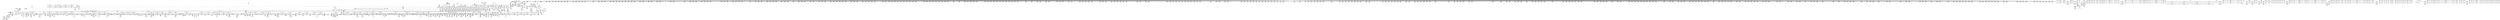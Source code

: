 digraph {
	CE0x59b9ce0 [shape=record,shape=Mrecord,label="{CE0x59b9ce0|2472:_%struct.cred*,_:_CRE_336,344_|*MultipleSource*|Function::task_sid&Arg::task::|Function::selinux_file_send_sigiotask&Arg::tsk::|security/selinux/hooks.c,208}"]
	CE0x5a83780 [shape=record,shape=Mrecord,label="{CE0x5a83780|rcu_read_lock:tobool1|include/linux/rcupdate.h,882|*SummSource*}"]
	CE0x5a55760 [shape=record,shape=Mrecord,label="{CE0x5a55760|i64_5|*Constant*}"]
	CE0x5a03650 [shape=record,shape=Mrecord,label="{CE0x5a03650|cred_sid:tmp1|*SummSource*}"]
	CE0x5b125b0 [shape=record,shape=Mrecord,label="{CE0x5b125b0|_call_void_mcount()_#3|*SummSink*}"]
	CE0x59d2140 [shape=record,shape=Mrecord,label="{CE0x59d2140|i64*_getelementptr_inbounds_(_4_x_i64_,_4_x_i64_*___llvm_gcov_ctr130,_i64_0,_i64_3)|*Constant*|*SummSink*}"]
	CE0x5a90f80 [shape=record,shape=Mrecord,label="{CE0x5a90f80|rcu_read_lock:tmp18|include/linux/rcupdate.h,882}"]
	CE0x5a461f0 [shape=record,shape=Mrecord,label="{CE0x5a461f0|signal_to_av:tmp10|security/selinux/hooks.c,1495|*SummSink*}"]
	CE0x5a5bd00 [shape=record,shape=Mrecord,label="{CE0x5a5bd00|i8*_getelementptr_inbounds_(_25_x_i8_,_25_x_i8_*_.str3,_i32_0,_i32_0)|*Constant*}"]
	CE0x5a2a3e0 [shape=record,shape=Mrecord,label="{CE0x5a2a3e0|2472:_%struct.cred*,_:_CRE_3088,3096_|*MultipleSource*|Function::task_sid&Arg::task::|Function::selinux_file_send_sigiotask&Arg::tsk::|security/selinux/hooks.c,208}"]
	CE0x5a96d30 [shape=record,shape=Mrecord,label="{CE0x5a96d30|GLOBAL:__preempt_count|Global_var:__preempt_count|*SummSink*}"]
	CE0x5a23a40 [shape=record,shape=Mrecord,label="{CE0x5a23a40|2472:_%struct.cred*,_:_CRE_2907,2908_}"]
	CE0x59fe200 [shape=record,shape=Mrecord,label="{CE0x59fe200|2472:_%struct.cred*,_:_CRE_48,56_|*MultipleSource*|Function::task_sid&Arg::task::|Function::selinux_file_send_sigiotask&Arg::tsk::|security/selinux/hooks.c,208}"]
	CE0x59e1950 [shape=record,shape=Mrecord,label="{CE0x59e1950|task_sid:tmp18|security/selinux/hooks.c,208}"]
	CE0x5aa1fb0 [shape=record,shape=Mrecord,label="{CE0x5aa1fb0|_call_void___preempt_count_add(i32_1)_#10,_!dbg_!27711|include/linux/rcupdate.h,239|*SummSink*}"]
	CE0x5a571d0 [shape=record,shape=Mrecord,label="{CE0x5a571d0|task_sid:tobool4|security/selinux/hooks.c,208}"]
	CE0x59b57f0 [shape=record,shape=Mrecord,label="{CE0x59b57f0|2472:_%struct.cred*,_:_CRE_584,592_|*MultipleSource*|Function::task_sid&Arg::task::|Function::selinux_file_send_sigiotask&Arg::tsk::|security/selinux/hooks.c,208}"]
	CE0x5a24bb0 [shape=record,shape=Mrecord,label="{CE0x5a24bb0|2472:_%struct.cred*,_:_CRE_2925,2926_}"]
	CE0x5a36c10 [shape=record,shape=Mrecord,label="{CE0x5a36c10|2472:_%struct.cred*,_:_CRE_6358,6359_}"]
	CE0x59e26a0 [shape=record,shape=Mrecord,label="{CE0x59e26a0|avc_has_perm:entry|*SummSink*}"]
	CE0x5ae59e0 [shape=record,shape=Mrecord,label="{CE0x5ae59e0|__preempt_count_add:tmp3}"]
	CE0x5a50f10 [shape=record,shape=Mrecord,label="{CE0x5a50f10|_ret_void,_!dbg_!27735|include/linux/rcupdate.h,938|*SummSink*}"]
	CE0x5a05b70 [shape=record,shape=Mrecord,label="{CE0x5a05b70|task_sid:call|security/selinux/hooks.c,208}"]
	CE0x5aac840 [shape=record,shape=Mrecord,label="{CE0x5aac840|i64*_getelementptr_inbounds_(_11_x_i64_,_11_x_i64_*___llvm_gcov_ctr132,_i64_0,_i64_10)|*Constant*}"]
	CE0x5aa6910 [shape=record,shape=Mrecord,label="{CE0x5aa6910|i64*_getelementptr_inbounds_(_11_x_i64_,_11_x_i64_*___llvm_gcov_ctr132,_i64_0,_i64_8)|*Constant*|*SummSink*}"]
	CE0x5a10c40 [shape=record,shape=Mrecord,label="{CE0x5a10c40|2472:_%struct.cred*,_:_CRE_699,700_}"]
	CE0x59d6d00 [shape=record,shape=Mrecord,label="{CE0x59d6d00|task_sid:tmp9|security/selinux/hooks.c,208|*SummSink*}"]
	CE0x5a19f90 [shape=record,shape=Mrecord,label="{CE0x5a19f90|2472:_%struct.cred*,_:_CRE_2360,2368_|*MultipleSource*|Function::task_sid&Arg::task::|Function::selinux_file_send_sigiotask&Arg::tsk::|security/selinux/hooks.c,208}"]
	CE0x5a0fe10 [shape=record,shape=Mrecord,label="{CE0x5a0fe10|2472:_%struct.cred*,_:_CRE_672,680_|*MultipleSource*|Function::task_sid&Arg::task::|Function::selinux_file_send_sigiotask&Arg::tsk::|security/selinux/hooks.c,208}"]
	CE0x5a94fb0 [shape=record,shape=Mrecord,label="{CE0x5a94fb0|cred_sid:sid|security/selinux/hooks.c,197|*SummSource*}"]
	CE0x5aab600 [shape=record,shape=Mrecord,label="{CE0x5aab600|i64*_getelementptr_inbounds_(_11_x_i64_,_11_x_i64_*___llvm_gcov_ctr132,_i64_0,_i64_9)|*Constant*|*SummSink*}"]
	CE0x5ae99a0 [shape=record,shape=Mrecord,label="{CE0x5ae99a0|_call_void_mcount()_#3}"]
	CE0x5af4df0 [shape=record,shape=Mrecord,label="{CE0x5af4df0|rcu_lock_acquire:tmp5|include/linux/rcupdate.h,418|*SummSink*}"]
	CE0x5a428d0 [shape=record,shape=Mrecord,label="{CE0x5a428d0|i32_4|*Constant*}"]
	CE0x59bd1a0 [shape=record,shape=Mrecord,label="{CE0x59bd1a0|2472:_%struct.cred*,_:_CRE_480,488_|*MultipleSource*|Function::task_sid&Arg::task::|Function::selinux_file_send_sigiotask&Arg::tsk::|security/selinux/hooks.c,208}"]
	CE0x59bba60 [shape=record,shape=Mrecord,label="{CE0x59bba60|i32_0|*Constant*|*SummSource*}"]
	CE0x5a2ca20 [shape=record,shape=Mrecord,label="{CE0x5a2ca20|2472:_%struct.cred*,_:_CRE_5872,5880_|*MultipleSource*|Function::task_sid&Arg::task::|Function::selinux_file_send_sigiotask&Arg::tsk::|security/selinux/hooks.c,208}"]
	CE0x5a79d80 [shape=record,shape=Mrecord,label="{CE0x5a79d80|GLOBAL:rcu_lock_acquire|*Constant*|*SummSink*}"]
	CE0x59ce920 [shape=record,shape=Mrecord,label="{CE0x59ce920|selinux_file_send_sigiotask:tmp9|security/selinux/hooks.c,3403}"]
	CE0x5a42940 [shape=record,shape=Mrecord,label="{CE0x5a42940|i32_4|*Constant*|*SummSource*}"]
	CE0x59bd6b0 [shape=record,shape=Mrecord,label="{CE0x59bd6b0|i64*_getelementptr_inbounds_(_6_x_i64_,_6_x_i64_*___llvm_gcov_ctr264,_i64_0,_i64_4)|*Constant*|*SummSource*}"]
	CE0x59d7140 [shape=record,shape=Mrecord,label="{CE0x59d7140|task_sid:tobool1|security/selinux/hooks.c,208}"]
	CE0x5a9eea0 [shape=record,shape=Mrecord,label="{CE0x5a9eea0|rcu_read_unlock:tmp3}"]
	CE0x5a318c0 [shape=record,shape=Mrecord,label="{CE0x5a318c0|2472:_%struct.cred*,_:_CRE_6289,6290_}"]
	CE0x59c3bf0 [shape=record,shape=Mrecord,label="{CE0x59c3bf0|GLOBAL:__preempt_count|Global_var:__preempt_count}"]
	CE0x5a7bc80 [shape=record,shape=Mrecord,label="{CE0x5a7bc80|i32_22|*Constant*|*SummSink*}"]
	CE0x5ae92e0 [shape=record,shape=Mrecord,label="{CE0x5ae92e0|i64*_getelementptr_inbounds_(_4_x_i64_,_4_x_i64_*___llvm_gcov_ctr134,_i64_0,_i64_1)|*Constant*}"]
	CE0x5a99060 [shape=record,shape=Mrecord,label="{CE0x5a99060|_call_void_mcount()_#3|*SummSink*}"]
	CE0x5a10ba0 [shape=record,shape=Mrecord,label="{CE0x5a10ba0|2472:_%struct.cred*,_:_CRE_698,699_}"]
	CE0x5aaa0e0 [shape=record,shape=Mrecord,label="{CE0x5aaa0e0|i64*_null|*Constant*|*SummSource*}"]
	CE0x5a1a8c0 [shape=record,shape=Mrecord,label="{CE0x5a1a8c0|2472:_%struct.cred*,_:_CRE_2400,2408_|*MultipleSource*|Function::task_sid&Arg::task::|Function::selinux_file_send_sigiotask&Arg::tsk::|security/selinux/hooks.c,208}"]
	CE0x5a66e80 [shape=record,shape=Mrecord,label="{CE0x5a66e80|__preempt_count_add:entry|*SummSink*}"]
	CE0x59ae920 [shape=record,shape=Mrecord,label="{CE0x59ae920|signal_to_av:sw.epilog|*SummSource*}"]
	CE0x5a0b570 [shape=record,shape=Mrecord,label="{CE0x5a0b570|2472:_%struct.cred*,_:_CRE_176,184_|*MultipleSource*|Function::task_sid&Arg::task::|Function::selinux_file_send_sigiotask&Arg::tsk::|security/selinux/hooks.c,208}"]
	CE0x5af40b0 [shape=record,shape=Mrecord,label="{CE0x5af40b0|i64*_getelementptr_inbounds_(_4_x_i64_,_4_x_i64_*___llvm_gcov_ctr135,_i64_0,_i64_0)|*Constant*|*SummSource*}"]
	CE0x59d4cc0 [shape=record,shape=Mrecord,label="{CE0x59d4cc0|signal_to_av:sw.bb1|*SummSink*}"]
	CE0x59d1960 [shape=record,shape=Mrecord,label="{CE0x59d1960|i64_ptrtoint_(i8*_blockaddress(_rcu_lock_acquire,_%__here)_to_i64)|*Constant*|*SummSink*}"]
	CE0x5a8e590 [shape=record,shape=Mrecord,label="{CE0x5a8e590|i64*_getelementptr_inbounds_(_11_x_i64_,_11_x_i64_*___llvm_gcov_ctr127,_i64_0,_i64_8)|*Constant*|*SummSource*}"]
	CE0x5aea890 [shape=record,shape=Mrecord,label="{CE0x5aea890|i64*_getelementptr_inbounds_(_4_x_i64_,_4_x_i64_*___llvm_gcov_ctr129,_i64_0,_i64_2)|*Constant*|*SummSink*}"]
	CE0x5a506a0 [shape=record,shape=Mrecord,label="{CE0x5a506a0|GLOBAL:rcu_read_unlock|*Constant*|*SummSource*}"]
	CE0x5ab0470 [shape=record,shape=Mrecord,label="{CE0x5ab0470|GLOBAL:__rcu_read_unlock|*Constant*}"]
	CE0x5a8f730 [shape=record,shape=Mrecord,label="{CE0x5a8f730|i32_883|*Constant*|*SummSink*}"]
	CE0x5a00e30 [shape=record,shape=Mrecord,label="{CE0x5a00e30|task_sid:do.body5|*SummSource*}"]
	CE0x5a1ac80 [shape=record,shape=Mrecord,label="{CE0x5a1ac80|2472:_%struct.cred*,_:_CRE_2416,2424_|*MultipleSource*|Function::task_sid&Arg::task::|Function::selinux_file_send_sigiotask&Arg::tsk::|security/selinux/hooks.c,208}"]
	CE0x5a90c80 [shape=record,shape=Mrecord,label="{CE0x5a90c80|rcu_read_lock:tmp17|include/linux/rcupdate.h,882|*SummSource*}"]
	CE0x59c2740 [shape=record,shape=Mrecord,label="{CE0x59c2740|task_sid:tmp|*SummSource*}"]
	CE0x59b52e0 [shape=record,shape=Mrecord,label="{CE0x59b52e0|cred_sid:tmp3}"]
	CE0x5a16ae0 [shape=record,shape=Mrecord,label="{CE0x5a16ae0|2472:_%struct.cred*,_:_CRE_2076,2080_|*MultipleSource*|Function::task_sid&Arg::task::|Function::selinux_file_send_sigiotask&Arg::tsk::|security/selinux/hooks.c,208}"]
	CE0x5ad7580 [shape=record,shape=Mrecord,label="{CE0x5ad7580|_call_void_lock_release(%struct.lockdep_map*_%map,_i32_1,_i64_ptrtoint_(i8*_blockaddress(_rcu_lock_release,_%__here)_to_i64))_#10,_!dbg_!27716|include/linux/rcupdate.h,423}"]
	CE0x5ae3f40 [shape=record,shape=Mrecord,label="{CE0x5ae3f40|__preempt_count_sub:do.body}"]
	CE0x5aad980 [shape=record,shape=Mrecord,label="{CE0x5aad980|rcu_read_unlock:bb|*SummSource*}"]
	CE0x59aad90 [shape=record,shape=Mrecord,label="{CE0x59aad90|selinux_file_send_sigiotask:if.end|*SummSource*}"]
	CE0x59db8d0 [shape=record,shape=Mrecord,label="{CE0x59db8d0|selinux_file_send_sigiotask:call2|security/selinux/hooks.c,3406}"]
	CE0x5a57760 [shape=record,shape=Mrecord,label="{CE0x5a57760|task_sid:tobool4|security/selinux/hooks.c,208|*SummSource*}"]
	CE0x5a14500 [shape=record,shape=Mrecord,label="{CE0x5a14500|2472:_%struct.cred*,_:_CRE_1960,1968_|*MultipleSource*|Function::task_sid&Arg::task::|Function::selinux_file_send_sigiotask&Arg::tsk::|security/selinux/hooks.c,208}"]
	CE0x5a904d0 [shape=record,shape=Mrecord,label="{CE0x5a904d0|i64*_getelementptr_inbounds_(_11_x_i64_,_11_x_i64_*___llvm_gcov_ctr127,_i64_0,_i64_9)|*Constant*|*SummSource*}"]
	CE0x5a55bb0 [shape=record,shape=Mrecord,label="{CE0x5a55bb0|i64_5|*Constant*|*SummSink*}"]
	CE0x59daba0 [shape=record,shape=Mrecord,label="{CE0x59daba0|_ret_void,_!dbg_!27717|include/linux/rcupdate.h,419|*SummSink*}"]
	CE0x5a38a10 [shape=record,shape=Mrecord,label="{CE0x5a38a10|2472:_%struct.cred*,_:_CRE_6474,6476_|*MultipleSource*|Function::task_sid&Arg::task::|Function::selinux_file_send_sigiotask&Arg::tsk::|security/selinux/hooks.c,208}"]
	CE0x5a3cbc0 [shape=record,shape=Mrecord,label="{CE0x5a3cbc0|2472:_%struct.cred*,_:_CRE_10528,10536_|*MultipleSource*|Function::task_sid&Arg::task::|Function::selinux_file_send_sigiotask&Arg::tsk::|security/selinux/hooks.c,208}"]
	CE0x59e1f20 [shape=record,shape=Mrecord,label="{CE0x59e1f20|i32_(i32,_i32,_i16,_i32,_%struct.common_audit_data*)*_bitcast_(i32_(i32,_i32,_i16,_i32,_%struct.common_audit_data.495*)*_avc_has_perm_to_i32_(i32,_i32,_i16,_i32,_%struct.common_audit_data*)*)|*Constant*|*SummSink*}"]
	CE0x5a26830 [shape=record,shape=Mrecord,label="{CE0x5a26830|2472:_%struct.cred*,_:_CRE_2949,2950_}"]
	CE0x5a0d280 [shape=record,shape=Mrecord,label="{CE0x5a0d280|i8*_getelementptr_inbounds_(_41_x_i8_,_41_x_i8_*_.str44,_i32_0,_i32_0)|*Constant*|*SummSink*}"]
	CE0x5a01dc0 [shape=record,shape=Mrecord,label="{CE0x5a01dc0|i64*_getelementptr_inbounds_(_2_x_i64_,_2_x_i64_*___llvm_gcov_ctr131,_i64_0,_i64_0)|*Constant*|*SummSource*}"]
	CE0x5a5c620 [shape=record,shape=Mrecord,label="{CE0x5a5c620|i32_208|*Constant*}"]
	CE0x59aeae0 [shape=record,shape=Mrecord,label="{CE0x59aeae0|signal_to_av:sw.bb1}"]
	CE0x5ae46c0 [shape=record,shape=Mrecord,label="{CE0x5ae46c0|__preempt_count_sub:tmp6|./arch/x86/include/asm/preempt.h,78}"]
	CE0x5a13600 [shape=record,shape=Mrecord,label="{CE0x5a13600|2472:_%struct.cred*,_:_CRE_1896,1900_|*MultipleSource*|Function::task_sid&Arg::task::|Function::selinux_file_send_sigiotask&Arg::tsk::|security/selinux/hooks.c,208}"]
	CE0x59ac270 [shape=record,shape=Mrecord,label="{CE0x59ac270|selinux_file_send_sigiotask:add.ptr|security/selinux/hooks.c,3399}"]
	CE0x59c6480 [shape=record,shape=Mrecord,label="{CE0x59c6480|GLOBAL:task_sid.__warned|Global_var:task_sid.__warned}"]
	CE0x5b16390 [shape=record,shape=Mrecord,label="{CE0x5b16390|__preempt_count_add:tmp1|*SummSource*}"]
	CE0x59baee0 [shape=record,shape=Mrecord,label="{CE0x59baee0|GLOBAL:task_sid|*Constant*|*SummSink*}"]
	CE0x59c3220 [shape=record,shape=Mrecord,label="{CE0x59c3220|task_sid:tmp6|security/selinux/hooks.c,208|*SummSource*}"]
	CE0x5a27540 [shape=record,shape=Mrecord,label="{CE0x5a27540|2472:_%struct.cred*,_:_CRE_2960,2961_}"]
	CE0x5ad96b0 [shape=record,shape=Mrecord,label="{CE0x5ad96b0|i64*_getelementptr_inbounds_(_4_x_i64_,_4_x_i64_*___llvm_gcov_ctr133,_i64_0,_i64_1)|*Constant*}"]
	CE0x5a33900 [shape=record,shape=Mrecord,label="{CE0x5a33900|2472:_%struct.cred*,_:_CRE_6315,6316_}"]
	CE0x5a0ad50 [shape=record,shape=Mrecord,label="{CE0x5a0ad50|2472:_%struct.cred*,_:_CRE_240,248_|*MultipleSource*|Function::task_sid&Arg::task::|Function::selinux_file_send_sigiotask&Arg::tsk::|security/selinux/hooks.c,208}"]
	CE0x5a357e0 [shape=record,shape=Mrecord,label="{CE0x5a357e0|2472:_%struct.cred*,_:_CRE_6341,6342_}"]
	CE0x5a4d000 [shape=record,shape=Mrecord,label="{CE0x5a4d000|task_sid:tmp24|security/selinux/hooks.c,208|*SummSource*}"]
	CE0x5a9c600 [shape=record,shape=Mrecord,label="{CE0x5a9c600|0:_i64*,_array:_GCR___llvm_gcda_edge_table266_internal_unnamed_addr_constant_4_x_i64*_i64*_getelementptr_inbounds_(_10_x_i64_,_10_x_i64_*___llvm_gcov_ctr265,_i64_0,_i64_1),_i64*_getelementptr_inbounds_(_10_x_i64_,_10_x_i64_*___llvm_gcov_ctr265,_i64_0,_i64_2),_i64*_getelementptr_inbounds_(_10_x_i64_,_10_x_i64_*___llvm_gcov_ctr265,_i64_0,_i64_3),_i64*_getelementptr_inbounds_(_10_x_i64_,_10_x_i64_*___llvm_gcov_ctr265,_i64_0,_i64_4)_:_elem_0::}"]
	CE0x5a14c20 [shape=record,shape=Mrecord,label="{CE0x5a14c20|2472:_%struct.cred*,_:_CRE_1984,2016_|*MultipleSource*|Function::task_sid&Arg::task::|Function::selinux_file_send_sigiotask&Arg::tsk::|security/selinux/hooks.c,208}"]
	CE0x59d9110 [shape=record,shape=Mrecord,label="{CE0x59d9110|_ret_i32_%perm.0,_!dbg_!27724|security/selinux/hooks.c,1495|*SummSink*}"]
	CE0x5a236b0 [shape=record,shape=Mrecord,label="{CE0x5a236b0|2472:_%struct.cred*,_:_CRE_2905,2906_}"]
	CE0x5a84e60 [shape=record,shape=Mrecord,label="{CE0x5a84e60|i32_934|*Constant*|*SummSource*}"]
	CE0x5a03db0 [shape=record,shape=Mrecord,label="{CE0x5a03db0|2472:_%struct.cred*,_:_CRE_400,408_|*MultipleSource*|Function::task_sid&Arg::task::|Function::selinux_file_send_sigiotask&Arg::tsk::|security/selinux/hooks.c,208}"]
	CE0x5a8c520 [shape=record,shape=Mrecord,label="{CE0x5a8c520|_call_void_mcount()_#3|*SummSink*}"]
	CE0x5aac9b0 [shape=record,shape=Mrecord,label="{CE0x5aac9b0|rcu_read_unlock:tmp21|include/linux/rcupdate.h,935|*SummSource*}"]
	CE0x5a6ace0 [shape=record,shape=Mrecord,label="{CE0x5a6ace0|__preempt_count_add:val|Function::__preempt_count_add&Arg::val::|*SummSource*}"]
	CE0x59e4920 [shape=record,shape=Mrecord,label="{CE0x59e4920|task_sid:do.end|*SummSink*}"]
	CE0x5aa74b0 [shape=record,shape=Mrecord,label="{CE0x5aa74b0|__llvm_gcov_indirect_counter_increment:bb|*SummSink*}"]
	CE0x5a59a50 [shape=record,shape=Mrecord,label="{CE0x5a59a50|rcu_read_lock:tmp12|include/linux/rcupdate.h,882|*SummSink*}"]
	CE0x5a64f50 [shape=record,shape=Mrecord,label="{CE0x5a64f50|_call_void_asm_addl_$1,_%gs:$0_,_*m,ri,*m,_dirflag_,_fpsr_,_flags_(i32*___preempt_count,_i32_%val,_i32*___preempt_count)_#3,_!dbg_!27714,_!srcloc_!27717|./arch/x86/include/asm/preempt.h,72}"]
	CE0x5a12520 [shape=record,shape=Mrecord,label="{CE0x5a12520|2472:_%struct.cred*,_:_CRE_1824,1832_|*MultipleSource*|Function::task_sid&Arg::task::|Function::selinux_file_send_sigiotask&Arg::tsk::|security/selinux/hooks.c,208}"]
	CE0x5a70230 [shape=record,shape=Mrecord,label="{CE0x5a70230|rcu_lock_release:tmp7|*SummSource*}"]
	CE0x59cba30 [shape=record,shape=Mrecord,label="{CE0x59cba30|2472:_%struct.cred*,_:_CRE_8,16_|*MultipleSource*|Function::task_sid&Arg::task::|Function::selinux_file_send_sigiotask&Arg::tsk::|security/selinux/hooks.c,208}"]
	CE0x5a0c960 [shape=record,shape=Mrecord,label="{CE0x5a0c960|rcu_read_lock:tobool|include/linux/rcupdate.h,882|*SummSource*}"]
	CE0x5b160e0 [shape=record,shape=Mrecord,label="{CE0x5b160e0|__preempt_count_add:tmp4|./arch/x86/include/asm/preempt.h,72|*SummSource*}"]
	CE0x5a430e0 [shape=record,shape=Mrecord,label="{CE0x5a430e0|i32_16|*Constant*}"]
	CE0x59bc010 [shape=record,shape=Mrecord,label="{CE0x59bc010|i64*_getelementptr_inbounds_(_6_x_i64_,_6_x_i64_*___llvm_gcov_ctr264,_i64_0,_i64_0)|*Constant*|*SummSink*}"]
	CE0x5a11650 [shape=record,shape=Mrecord,label="{CE0x5a11650|2472:_%struct.cred*,_:_CRE_744,760_|*MultipleSource*|Function::task_sid&Arg::task::|Function::selinux_file_send_sigiotask&Arg::tsk::|security/selinux/hooks.c,208}"]
	CE0x5a42f40 [shape=record,shape=Mrecord,label="{CE0x5a42f40|i32_64|*Constant*|*SummSource*}"]
	CE0x5a3f630 [shape=record,shape=Mrecord,label="{CE0x5a3f630|task_sid:tmp4|*LoadInst*|security/selinux/hooks.c,208|*SummSink*}"]
	CE0x5a51050 [shape=record,shape=Mrecord,label="{CE0x5a51050|signal_to_av:sw.default}"]
	CE0x5aa2120 [shape=record,shape=Mrecord,label="{CE0x5aa2120|GLOBAL:__preempt_count_add|*Constant*}"]
	CE0x5ae5d90 [shape=record,shape=Mrecord,label="{CE0x5ae5d90|rcu_lock_release:__here}"]
	CE0x5a9b6a0 [shape=record,shape=Mrecord,label="{CE0x5a9b6a0|rcu_read_unlock:tmp10|include/linux/rcupdate.h,933|*SummSource*}"]
	CE0x5a1e0e0 [shape=record,shape=Mrecord,label="{CE0x5a1e0e0|2472:_%struct.cred*,_:_CRE_2648,2656_|*MultipleSource*|Function::task_sid&Arg::task::|Function::selinux_file_send_sigiotask&Arg::tsk::|security/selinux/hooks.c,208}"]
	CE0x5af5a90 [shape=record,shape=Mrecord,label="{CE0x5af5a90|__preempt_count_add:tmp7|./arch/x86/include/asm/preempt.h,73|*SummSource*}"]
	CE0x5a943f0 [shape=record,shape=Mrecord,label="{CE0x5a943f0|i64*_getelementptr_inbounds_(_2_x_i64_,_2_x_i64_*___llvm_gcov_ctr131,_i64_0,_i64_0)|*Constant*}"]
	CE0x5a14fe0 [shape=record,shape=Mrecord,label="{CE0x5a14fe0|2472:_%struct.cred*,_:_CRE_2020,2032_|*MultipleSource*|Function::task_sid&Arg::task::|Function::selinux_file_send_sigiotask&Arg::tsk::|security/selinux/hooks.c,208}"]
	CE0x5a37d80 [shape=record,shape=Mrecord,label="{CE0x5a37d80|2472:_%struct.cred*,_:_CRE_6432,6436_|*MultipleSource*|Function::task_sid&Arg::task::|Function::selinux_file_send_sigiotask&Arg::tsk::|security/selinux/hooks.c,208}"]
	CE0x5a5a1c0 [shape=record,shape=Mrecord,label="{CE0x5a5a1c0|i64_6|*Constant*}"]
	CE0x59b1190 [shape=record,shape=Mrecord,label="{CE0x59b1190|2472:_%struct.cred*,_:_CRE_272,280_|*MultipleSource*|Function::task_sid&Arg::task::|Function::selinux_file_send_sigiotask&Arg::tsk::|security/selinux/hooks.c,208}"]
	CE0x5b1d050 [shape=record,shape=Mrecord,label="{CE0x5b1d050|__preempt_count_sub:tmp1}"]
	CE0x5a6aee0 [shape=record,shape=Mrecord,label="{CE0x5a6aee0|_ret_void,_!dbg_!27719|./arch/x86/include/asm/preempt.h,73|*SummSource*}"]
	CE0x59b5c40 [shape=record,shape=Mrecord,label="{CE0x59b5c40|GLOBAL:__llvm_gcov_global_state_pred267|Global_var:__llvm_gcov_global_state_pred267|*SummSink*}"]
	CE0x5a6b3f0 [shape=record,shape=Mrecord,label="{CE0x5a6b3f0|i64*_getelementptr_inbounds_(_4_x_i64_,_4_x_i64_*___llvm_gcov_ctr130,_i64_0,_i64_2)|*Constant*|*SummSink*}"]
	CE0x5a35320 [shape=record,shape=Mrecord,label="{CE0x5a35320|2472:_%struct.cred*,_:_CRE_6337,6338_}"]
	CE0x59c6ed0 [shape=record,shape=Mrecord,label="{CE0x59c6ed0|selinux_file_send_sigiotask:fown_sid|security/selinux/hooks.c,3408|*SummSink*}"]
	CE0x5a06580 [shape=record,shape=Mrecord,label="{CE0x5a06580|_call_void___llvm_gcov_indirect_counter_increment(i32*___llvm_gcov_global_state_pred267,_i64**_getelementptr_inbounds_(_4_x_i64*_,_4_x_i64*_*___llvm_gcda_edge_table266,_i64_0,_i64_1)),_!dbg_!27714|security/selinux/hooks.c,1479|*SummSource*}"]
	CE0x5a9da70 [shape=record,shape=Mrecord,label="{CE0x5a9da70|i64*_getelementptr_inbounds_(_4_x_i64_,_4_x_i64_*___llvm_gcov_ctr128,_i64_0,_i64_2)|*Constant*|*SummSource*}"]
	CE0x5ab35c0 [shape=record,shape=Mrecord,label="{CE0x5ab35c0|i64*_getelementptr_inbounds_(_4_x_i64_,_4_x_i64_*___llvm_gcov_ctr128,_i64_0,_i64_3)|*Constant*|*SummSource*}"]
	CE0x5a22960 [shape=record,shape=Mrecord,label="{CE0x5a22960|2472:_%struct.cred*,_:_CRE_2872,2876_|*MultipleSource*|Function::task_sid&Arg::task::|Function::selinux_file_send_sigiotask&Arg::tsk::|security/selinux/hooks.c,208}"]
	CE0x5a923d0 [shape=record,shape=Mrecord,label="{CE0x5a923d0|rcu_read_lock:tmp19|include/linux/rcupdate.h,882}"]
	CE0x5a20110 [shape=record,shape=Mrecord,label="{CE0x5a20110|signal_to_av:tmp5|security/selinux/hooks.c,1483|*SummSink*}"]
	CE0x5a67f50 [shape=record,shape=Mrecord,label="{CE0x5a67f50|i8*_undef|*Constant*}"]
	CE0x5a22d20 [shape=record,shape=Mrecord,label="{CE0x5a22d20|2472:_%struct.cred*,_:_CRE_2880,2884_|*MultipleSource*|Function::task_sid&Arg::task::|Function::selinux_file_send_sigiotask&Arg::tsk::|security/selinux/hooks.c,208}"]
	CE0x5a848e0 [shape=record,shape=Mrecord,label="{CE0x5a848e0|rcu_read_unlock:tmp8|include/linux/rcupdate.h,933|*SummSource*}"]
	CE0x5aaf400 [shape=record,shape=Mrecord,label="{CE0x5aaf400|_call_void_rcu_lock_release(%struct.lockdep_map*_rcu_lock_map)_#10,_!dbg_!27733|include/linux/rcupdate.h,935}"]
	CE0x5a5b860 [shape=record,shape=Mrecord,label="{CE0x5a5b860|_call_void_lockdep_rcu_suspicious(i8*_getelementptr_inbounds_(_25_x_i8_,_25_x_i8_*_.str3,_i32_0,_i32_0),_i32_208,_i8*_getelementptr_inbounds_(_41_x_i8_,_41_x_i8_*_.str44,_i32_0,_i32_0))_#10,_!dbg_!27732|security/selinux/hooks.c,208|*SummSink*}"]
	CE0x59b40a0 [shape=record,shape=Mrecord,label="{CE0x59b40a0|2472:_%struct.cred*,_:_CRE_504,512_|*MultipleSource*|Function::task_sid&Arg::task::|Function::selinux_file_send_sigiotask&Arg::tsk::|security/selinux/hooks.c,208}"]
	CE0x5ab1fe0 [shape=record,shape=Mrecord,label="{CE0x5ab1fe0|__llvm_gcov_indirect_counter_increment:bb4|*SummSink*}"]
	CE0x5a0e3e0 [shape=record,shape=Mrecord,label="{CE0x5a0e3e0|task_sid:tmp21|security/selinux/hooks.c,208|*SummSource*}"]
	CE0x5a51b20 [shape=record,shape=Mrecord,label="{CE0x5a51b20|COLLAPSED:_GCMRE___llvm_gcov_ctr131_internal_global_2_x_i64_zeroinitializer:_elem_0:default:}"]
	CE0x5a06320 [shape=record,shape=Mrecord,label="{CE0x5a06320|task_sid:do.body}"]
	CE0x5a09b30 [shape=record,shape=Mrecord,label="{CE0x5a09b30|2472:_%struct.cred*,_:_CRE_184,192_|*MultipleSource*|Function::task_sid&Arg::task::|Function::selinux_file_send_sigiotask&Arg::tsk::|security/selinux/hooks.c,208}"]
	CE0x5a08d00 [shape=record,shape=Mrecord,label="{CE0x5a08d00|2472:_%struct.cred*,_:_CRE_144,152_|*MultipleSource*|Function::task_sid&Arg::task::|Function::selinux_file_send_sigiotask&Arg::tsk::|security/selinux/hooks.c,208}"]
	CE0x59e08b0 [shape=record,shape=Mrecord,label="{CE0x59e08b0|selinux_file_send_sigiotask:tmp16|security/selinux/hooks.c,3408}"]
	CE0x5a32600 [shape=record,shape=Mrecord,label="{CE0x5a32600|2472:_%struct.cred*,_:_CRE_6299,6300_}"]
	CE0x5a32bf0 [shape=record,shape=Mrecord,label="{CE0x5a32bf0|2472:_%struct.cred*,_:_CRE_6304,6305_}"]
	CE0x59d0030 [shape=record,shape=Mrecord,label="{CE0x59d0030|i64_2|*Constant*}"]
	CE0x59d0280 [shape=record,shape=Mrecord,label="{CE0x59d0280|selinux_file_send_sigiotask:bb|*SummSource*}"]
	CE0x59e3280 [shape=record,shape=Mrecord,label="{CE0x59e3280|i16_2|*Constant*|*SummSource*}"]
	CE0x5a01400 [shape=record,shape=Mrecord,label="{CE0x5a01400|i64*_getelementptr_inbounds_(_2_x_i64_,_2_x_i64_*___llvm_gcov_ctr131,_i64_0,_i64_1)|*Constant*}"]
	CE0x5ab2840 [shape=record,shape=Mrecord,label="{CE0x5ab2840|i64*_getelementptr_inbounds_(_4_x_i64_,_4_x_i64_*___llvm_gcov_ctr128,_i64_0,_i64_0)|*Constant*|*SummSource*}"]
	CE0x5a1e680 [shape=record,shape=Mrecord,label="{CE0x5a1e680|2472:_%struct.cred*,_:_CRE_2672,2680_|*MultipleSource*|Function::task_sid&Arg::task::|Function::selinux_file_send_sigiotask&Arg::tsk::|security/selinux/hooks.c,208}"]
	CE0x5adc1c0 [shape=record,shape=Mrecord,label="{CE0x5adc1c0|__preempt_count_add:tmp5|./arch/x86/include/asm/preempt.h,72|*SummSource*}"]
	CE0x5a096e0 [shape=record,shape=Mrecord,label="{CE0x5a096e0|GLOBAL:__llvm_gcov_indirect_counter_increment|*Constant*}"]
	CE0x59e3e80 [shape=record,shape=Mrecord,label="{CE0x59e3e80|%struct.common_audit_data*_null|*Constant*|*SummSource*}"]
	CE0x5a33c90 [shape=record,shape=Mrecord,label="{CE0x5a33c90|2472:_%struct.cred*,_:_CRE_6318,6319_}"]
	CE0x59c1d50 [shape=record,shape=Mrecord,label="{CE0x59c1d50|selinux_file_send_sigiotask:if.else|*SummSink*}"]
	CE0x5a973a0 [shape=record,shape=Mrecord,label="{CE0x5a973a0|rcu_read_unlock:tmp18|include/linux/rcupdate.h,933|*SummSink*}"]
	CE0x59bf7a0 [shape=record,shape=Mrecord,label="{CE0x59bf7a0|i64*_getelementptr_inbounds_(_6_x_i64_,_6_x_i64_*___llvm_gcov_ctr264,_i64_0,_i64_5)|*Constant*|*SummSource*}"]
	CE0x5aea0a0 [shape=record,shape=Mrecord,label="{CE0x5aea0a0|i64*_getelementptr_inbounds_(_4_x_i64_,_4_x_i64_*___llvm_gcov_ctr135,_i64_0,_i64_3)|*Constant*}"]
	CE0x5a989c0 [shape=record,shape=Mrecord,label="{CE0x5a989c0|rcu_read_unlock:tobool1|include/linux/rcupdate.h,933|*SummSink*}"]
	CE0x5a9f340 [shape=record,shape=Mrecord,label="{CE0x5a9f340|i64_1|*Constant*}"]
	CE0x59cc960 [shape=record,shape=Mrecord,label="{CE0x59cc960|GLOBAL:__llvm_gcov_ctr264|Global_var:__llvm_gcov_ctr264|*SummSource*}"]
	CE0x5a137e0 [shape=record,shape=Mrecord,label="{CE0x5a137e0|2472:_%struct.cred*,_:_CRE_1904,1912_|*MultipleSource*|Function::task_sid&Arg::task::|Function::selinux_file_send_sigiotask&Arg::tsk::|security/selinux/hooks.c,208}"]
	CE0x5a4d070 [shape=record,shape=Mrecord,label="{CE0x5a4d070|task_sid:tmp24|security/selinux/hooks.c,208|*SummSink*}"]
	CE0x5a301c0 [shape=record,shape=Mrecord,label="{CE0x5a301c0|2472:_%struct.cred*,_:_CRE_6200,6208_|*MultipleSource*|Function::task_sid&Arg::task::|Function::selinux_file_send_sigiotask&Arg::tsk::|security/selinux/hooks.c,208}"]
	CE0x5a07580 [shape=record,shape=Mrecord,label="{CE0x5a07580|rcu_lock_acquire:map|Function::rcu_lock_acquire&Arg::map::|*SummSource*}"]
	CE0x5a10fd0 [shape=record,shape=Mrecord,label="{CE0x5a10fd0|2472:_%struct.cred*,_:_CRE_712,720_|*MultipleSource*|Function::task_sid&Arg::task::|Function::selinux_file_send_sigiotask&Arg::tsk::|security/selinux/hooks.c,208}"]
	CE0x5a48400 [shape=record,shape=Mrecord,label="{CE0x5a48400|rcu_read_lock:tmp11|include/linux/rcupdate.h,882|*SummSink*}"]
	CE0x59caac0 [shape=record,shape=Mrecord,label="{CE0x59caac0|GLOBAL:task_sid|*Constant*|*SummSource*}"]
	CE0x59b00a0 [shape=record,shape=Mrecord,label="{CE0x59b00a0|i32_19|*Constant*|*SummSource*}"]
	CE0x5a66500 [shape=record,shape=Mrecord,label="{CE0x5a66500|i32_2|*Constant*}"]
	CE0x59b6380 [shape=record,shape=Mrecord,label="{CE0x59b6380|__llvm_gcov_indirect_counter_increment:counters|Function::__llvm_gcov_indirect_counter_increment&Arg::counters::|*SummSource*}"]
	CE0x5a5c020 [shape=record,shape=Mrecord,label="{CE0x5a5c020|GLOBAL:lockdep_rcu_suspicious|*Constant*|*SummSink*}"]
	CE0x5a702a0 [shape=record,shape=Mrecord,label="{CE0x5a702a0|rcu_lock_release:tmp7|*SummSink*}"]
	CE0x5a434e0 [shape=record,shape=Mrecord,label="{CE0x5a434e0|i32_8|*Constant*|*SummSource*}"]
	CE0x5aa7870 [shape=record,shape=Mrecord,label="{CE0x5aa7870|rcu_read_unlock:call|include/linux/rcupdate.h,933|*SummSource*}"]
	CE0x5a82f80 [shape=record,shape=Mrecord,label="{CE0x5a82f80|rcu_read_lock:tmp6|include/linux/rcupdate.h,882}"]
	CE0x59b3b20 [shape=record,shape=Mrecord,label="{CE0x59b3b20|i64*_getelementptr_inbounds_(_11_x_i64_,_11_x_i64_*___llvm_gcov_ctr127,_i64_0,_i64_1)|*Constant*}"]
	CE0x5a64fc0 [shape=record,shape=Mrecord,label="{CE0x5a64fc0|_call_void_asm_addl_$1,_%gs:$0_,_*m,ri,*m,_dirflag_,_fpsr_,_flags_(i32*___preempt_count,_i32_%val,_i32*___preempt_count)_#3,_!dbg_!27714,_!srcloc_!27717|./arch/x86/include/asm/preempt.h,72|*SummSource*}"]
	CE0x59d8970 [shape=record,shape=Mrecord,label="{CE0x59d8970|i32_1|*Constant*|*SummSource*}"]
	CE0x5aa3660 [shape=record,shape=Mrecord,label="{CE0x5aa3660|rcu_read_unlock:tmp12|include/linux/rcupdate.h,933}"]
	CE0x5a85a10 [shape=record,shape=Mrecord,label="{CE0x5a85a10|rcu_read_lock:if.end}"]
	CE0x59c3410 [shape=record,shape=Mrecord,label="{CE0x59c3410|task_sid:tmp6|security/selinux/hooks.c,208|*SummSink*}"]
	CE0x5a356b0 [shape=record,shape=Mrecord,label="{CE0x5a356b0|2472:_%struct.cred*,_:_CRE_6340,6341_}"]
	CE0x5a0c390 [shape=record,shape=Mrecord,label="{CE0x5a0c390|task_sid:land.lhs.true2|*SummSource*}"]
	CE0x59b61c0 [shape=record,shape=Mrecord,label="{CE0x59b61c0|task_sid:if.end|*SummSink*}"]
	CE0x5a55580 [shape=record,shape=Mrecord,label="{CE0x5a55580|rcu_read_lock:tmp6|include/linux/rcupdate.h,882|*SummSink*}"]
	CE0x5a0f690 [shape=record,shape=Mrecord,label="{CE0x5a0f690|2472:_%struct.cred*,_:_CRE_648,652_|*MultipleSource*|Function::task_sid&Arg::task::|Function::selinux_file_send_sigiotask&Arg::tsk::|security/selinux/hooks.c,208}"]
	CE0x59c5cd0 [shape=record,shape=Mrecord,label="{CE0x59c5cd0|rcu_read_lock:do.body|*SummSource*}"]
	CE0x599f0f0 [shape=record,shape=Mrecord,label="{CE0x599f0f0|2472:_%struct.cred*,_:_CRE_2776,2784_|*MultipleSource*|Function::task_sid&Arg::task::|Function::selinux_file_send_sigiotask&Arg::tsk::|security/selinux/hooks.c,208}"]
	CE0x59cbe10 [shape=record,shape=Mrecord,label="{CE0x59cbe10|task_sid:task|Function::task_sid&Arg::task::|*SummSource*}"]
	CE0x5ab07a0 [shape=record,shape=Mrecord,label="{CE0x5ab07a0|_ret_void,_!dbg_!27717|include/linux/rcupdate.h,424|*SummSource*}"]
	CE0x5a686f0 [shape=record,shape=Mrecord,label="{CE0x5a686f0|rcu_lock_release:bb}"]
	CE0x59ff200 [shape=record,shape=Mrecord,label="{CE0x59ff200|2472:_%struct.cred*,_:_CRE_96,104_|*MultipleSource*|Function::task_sid&Arg::task::|Function::selinux_file_send_sigiotask&Arg::tsk::|security/selinux/hooks.c,208}"]
	CE0x5a46870 [shape=record,shape=Mrecord,label="{CE0x5a46870|signal_to_av:tmp11|security/selinux/hooks.c,1495|*SummSource*}"]
	CE0x5a3b460 [shape=record,shape=Mrecord,label="{CE0x5a3b460|2472:_%struct.cred*,_:_CRE_6624,6632_|*MultipleSource*|Function::task_sid&Arg::task::|Function::selinux_file_send_sigiotask&Arg::tsk::|security/selinux/hooks.c,208}"]
	CE0x5aa34f0 [shape=record,shape=Mrecord,label="{CE0x5aa34f0|rcu_read_unlock:tmp11|include/linux/rcupdate.h,933|*SummSink*}"]
	CE0x5a29780 [shape=record,shape=Mrecord,label="{CE0x5a29780|2472:_%struct.cred*,_:_CRE_3040,3048_|*MultipleSource*|Function::task_sid&Arg::task::|Function::selinux_file_send_sigiotask&Arg::tsk::|security/selinux/hooks.c,208}"]
	CE0x59da330 [shape=record,shape=Mrecord,label="{CE0x59da330|selinux_file_send_sigiotask:tmp13|security/selinux/hooks.c,3406|*SummSink*}"]
	CE0x5a2df90 [shape=record,shape=Mrecord,label="{CE0x5a2df90|2472:_%struct.cred*,_:_CRE_5952,5960_|*MultipleSource*|Function::task_sid&Arg::task::|Function::selinux_file_send_sigiotask&Arg::tsk::|security/selinux/hooks.c,208}"]
	CE0x5a018b0 [shape=record,shape=Mrecord,label="{CE0x5a018b0|task_sid:tmp3|*SummSink*}"]
	CE0x59ceaa0 [shape=record,shape=Mrecord,label="{CE0x59ceaa0|selinux_file_send_sigiotask:tmp9|security/selinux/hooks.c,3403|*SummSource*}"]
	CE0x5aa4c40 [shape=record,shape=Mrecord,label="{CE0x5aa4c40|rcu_lock_acquire:__here}"]
	CE0x5aac0e0 [shape=record,shape=Mrecord,label="{CE0x5aac0e0|rcu_read_unlock:tmp20|include/linux/rcupdate.h,933|*SummSource*}"]
	CE0x59d57a0 [shape=record,shape=Mrecord,label="{CE0x59d57a0|2472:_%struct.cred*,_:_CRE_76,80_|*MultipleSource*|Function::task_sid&Arg::task::|Function::selinux_file_send_sigiotask&Arg::tsk::|security/selinux/hooks.c,208}"]
	CE0x5a0ef10 [shape=record,shape=Mrecord,label="{CE0x5a0ef10|2472:_%struct.cred*,_:_CRE_624,632_|*MultipleSource*|Function::task_sid&Arg::task::|Function::selinux_file_send_sigiotask&Arg::tsk::|security/selinux/hooks.c,208}"]
	CE0x599ef10 [shape=record,shape=Mrecord,label="{CE0x599ef10|2472:_%struct.cred*,_:_CRE_2768,2776_|*MultipleSource*|Function::task_sid&Arg::task::|Function::selinux_file_send_sigiotask&Arg::tsk::|security/selinux/hooks.c,208}"]
	CE0x5a58190 [shape=record,shape=Mrecord,label="{CE0x5a58190|i64_6|*Constant*|*SummSink*}"]
	CE0x5a25eb0 [shape=record,shape=Mrecord,label="{CE0x5a25eb0|2472:_%struct.cred*,_:_CRE_2941,2942_}"]
	CE0x59aebf0 [shape=record,shape=Mrecord,label="{CE0x59aebf0|i64*_getelementptr_inbounds_(_13_x_i64_,_13_x_i64_*___llvm_gcov_ctr126,_i64_0,_i64_0)|*Constant*}"]
	CE0x5ae10b0 [shape=record,shape=Mrecord,label="{CE0x5ae10b0|i64*_getelementptr_inbounds_(_4_x_i64_,_4_x_i64_*___llvm_gcov_ctr134,_i64_0,_i64_0)|*Constant*}"]
	CE0x5a9aac0 [shape=record,shape=Mrecord,label="{CE0x5a9aac0|rcu_read_unlock:tobool|include/linux/rcupdate.h,933|*SummSink*}"]
	CE0x5a31290 [shape=record,shape=Mrecord,label="{CE0x5a31290|2472:_%struct.cred*,_:_CRE_6264,6280_|*MultipleSource*|Function::task_sid&Arg::task::|Function::selinux_file_send_sigiotask&Arg::tsk::|security/selinux/hooks.c,208}"]
	CE0x59bc340 [shape=record,shape=Mrecord,label="{CE0x59bc340|_call_void_mcount()_#3|*SummSink*}"]
	CE0x5a9b460 [shape=record,shape=Mrecord,label="{CE0x5a9b460|COLLAPSED:_GCMRE___llvm_gcov_ctr128_internal_global_4_x_i64_zeroinitializer:_elem_0:default:}"]
	CE0x59bb770 [shape=record,shape=Mrecord,label="{CE0x59bb770|selinux_file_send_sigiotask:bb}"]
	CE0x5a06460 [shape=record,shape=Mrecord,label="{CE0x5a06460|task_sid:do.end6}"]
	CE0x5a52000 [shape=record,shape=Mrecord,label="{CE0x5a52000|signal_to_av:tmp}"]
	CE0x59d8c70 [shape=record,shape=Mrecord,label="{CE0x59d8c70|signal_to_av:sig|Function::signal_to_av&Arg::sig::}"]
	CE0x5a0a560 [shape=record,shape=Mrecord,label="{CE0x5a0a560|2472:_%struct.cred*,_:_CRE_160,164_|*MultipleSource*|Function::task_sid&Arg::task::|Function::selinux_file_send_sigiotask&Arg::tsk::|security/selinux/hooks.c,208}"]
	CE0x5a9e570 [shape=record,shape=Mrecord,label="{CE0x5a9e570|rcu_read_unlock:tmp5|include/linux/rcupdate.h,933|*SummSource*}"]
	CE0x5ab14f0 [shape=record,shape=Mrecord,label="{CE0x5ab14f0|__llvm_gcov_indirect_counter_increment:exit|*SummSink*}"]
	CE0x5a1c860 [shape=record,shape=Mrecord,label="{CE0x5a1c860|2472:_%struct.cred*,_:_CRE_2532,2533_}"]
	CE0x59cb620 [shape=record,shape=Mrecord,label="{CE0x59cb620|GLOBAL:task_sid|*Constant*}"]
	CE0x5a1b070 [shape=record,shape=Mrecord,label="{CE0x5a1b070|2472:_%struct.cred*,_:_CRE_2472,2480_|*MultipleSource*|Function::task_sid&Arg::task::|Function::selinux_file_send_sigiotask&Arg::tsk::|security/selinux/hooks.c,208}"]
	CE0x5a2f4d0 [shape=record,shape=Mrecord,label="{CE0x5a2f4d0|2472:_%struct.cred*,_:_CRE_6152,6168_|*MultipleSource*|Function::task_sid&Arg::task::|Function::selinux_file_send_sigiotask&Arg::tsk::|security/selinux/hooks.c,208}"]
	CE0x5ab02a0 [shape=record,shape=Mrecord,label="{CE0x5ab02a0|rcu_lock_release:map|Function::rcu_lock_release&Arg::map::|*SummSource*}"]
	CE0x5a06650 [shape=record,shape=Mrecord,label="{CE0x5a06650|_call_void___llvm_gcov_indirect_counter_increment(i32*___llvm_gcov_global_state_pred267,_i64**_getelementptr_inbounds_(_4_x_i64*_,_4_x_i64*_*___llvm_gcda_edge_table266,_i64_0,_i64_1)),_!dbg_!27714|security/selinux/hooks.c,1479|*SummSink*}"]
	CE0x5a0eb80 [shape=record,shape=Mrecord,label="{CE0x5a0eb80|2472:_%struct.cred*,_:_CRE_608,616_|*MultipleSource*|Function::task_sid&Arg::task::|Function::selinux_file_send_sigiotask&Arg::tsk::|security/selinux/hooks.c,208}"]
	CE0x5aae6b0 [shape=record,shape=Mrecord,label="{CE0x5aae6b0|rcu_read_unlock:tmp|*SummSource*}"]
	CE0x5a10440 [shape=record,shape=Mrecord,label="{CE0x5a10440|2472:_%struct.cred*,_:_CRE_689,690_}"]
	CE0x5a7aff0 [shape=record,shape=Mrecord,label="{CE0x5a7aff0|i32_22|*Constant*}"]
	CE0x5ab0bf0 [shape=record,shape=Mrecord,label="{CE0x5ab0bf0|_call_void___rcu_read_unlock()_#10,_!dbg_!27734|include/linux/rcupdate.h,937|*SummSink*}"]
	CE0x5a9c9a0 [shape=record,shape=Mrecord,label="{CE0x5a9c9a0|_call_void_mcount()_#3|*SummSource*}"]
	CE0x5a9e030 [shape=record,shape=Mrecord,label="{CE0x5a9e030|rcu_read_unlock:tmp10|include/linux/rcupdate.h,933}"]
	CE0x5a7c8b0 [shape=record,shape=Mrecord,label="{CE0x5a7c8b0|128:_i8*,_:_CRE_128,136_|*MultipleSource*|Function::cred_sid&Arg::cred::|*LoadInst*|security/selinux/hooks.c,208|security/selinux/hooks.c,196}"]
	CE0x59af4e0 [shape=record,shape=Mrecord,label="{CE0x59af4e0|rcu_read_lock:tmp2|*SummSink*}"]
	CE0x5a94280 [shape=record,shape=Mrecord,label="{CE0x5a94280|cred_sid:bb|*SummSink*}"]
	CE0x5a99640 [shape=record,shape=Mrecord,label="{CE0x5a99640|__llvm_gcov_indirect_counter_increment:pred}"]
	CE0x5a19ba0 [shape=record,shape=Mrecord,label="{CE0x5a19ba0|2472:_%struct.cred*,_:_CRE_2344,2352_|*MultipleSource*|Function::task_sid&Arg::task::|Function::selinux_file_send_sigiotask&Arg::tsk::|security/selinux/hooks.c,208}"]
	CE0x5a3baf0 [shape=record,shape=Mrecord,label="{CE0x5a3baf0|2472:_%struct.cred*,_:_CRE_6644,6648_|*MultipleSource*|Function::task_sid&Arg::task::|Function::selinux_file_send_sigiotask&Arg::tsk::|security/selinux/hooks.c,208}"]
	CE0x5a9f690 [shape=record,shape=Mrecord,label="{CE0x5a9f690|GLOBAL:rcu_read_unlock.__warned|Global_var:rcu_read_unlock.__warned}"]
	CE0x5a36880 [shape=record,shape=Mrecord,label="{CE0x5a36880|2472:_%struct.cred*,_:_CRE_6355,6356_}"]
	CE0x5a93790 [shape=record,shape=Mrecord,label="{CE0x5a93790|rcu_read_lock:tmp22|include/linux/rcupdate.h,884|*SummSource*}"]
	CE0x5a55a30 [shape=record,shape=Mrecord,label="{CE0x5a55a30|i64_5|*Constant*|*SummSource*}"]
	CE0x5a27a00 [shape=record,shape=Mrecord,label="{CE0x5a27a00|2472:_%struct.cred*,_:_CRE_2964,2965_}"]
	CE0x59db3d0 [shape=record,shape=Mrecord,label="{CE0x59db3d0|COLLAPSED:_GCMRE___llvm_gcov_ctr127_internal_global_11_x_i64_zeroinitializer:_elem_0:default:}"]
	CE0x5a97a10 [shape=record,shape=Mrecord,label="{CE0x5a97a10|rcu_lock_acquire:tmp4|include/linux/rcupdate.h,418|*SummSink*}"]
	CE0x5a99bc0 [shape=record,shape=Mrecord,label="{CE0x5a99bc0|i64*_getelementptr_inbounds_(_4_x_i64_,_4_x_i64_*___llvm_gcov_ctr130,_i64_0,_i64_2)|*Constant*}"]
	CE0x59cf100 [shape=record,shape=Mrecord,label="{CE0x59cf100|selinux_file_send_sigiotask:tmp6|security/selinux/hooks.c,3403}"]
	CE0x59b9810 [shape=record,shape=Mrecord,label="{CE0x59b9810|0:_i32,_:_GCMR___llvm_gcov_global_state_pred267_internal_unnamed_addr_global_i32_-1:_elem_0:default:}"]
	CE0x5a5ac80 [shape=record,shape=Mrecord,label="{CE0x5a5ac80|i8_1|*Constant*}"]
	CE0x5a50bf0 [shape=record,shape=Mrecord,label="{CE0x5a50bf0|_ret_void,_!dbg_!27735|include/linux/rcupdate.h,938}"]
	CE0x5a94030 [shape=record,shape=Mrecord,label="{CE0x5a94030|cred_sid:bb|*SummSource*}"]
	CE0x5a5d390 [shape=record,shape=Mrecord,label="{CE0x5a5d390|i64_3|*Constant*|*SummSink*}"]
	CE0x59a9400 [shape=record,shape=Mrecord,label="{CE0x59a9400|selinux_file_send_sigiotask:tmp10|security/selinux/hooks.c,3404|*SummSource*}"]
	CE0x5a41380 [shape=record,shape=Mrecord,label="{CE0x5a41380|i64**_getelementptr_inbounds_(_4_x_i64*_,_4_x_i64*_*___llvm_gcda_edge_table266,_i64_0,_i64_0)|*Constant*}"]
	CE0x5aae5d0 [shape=record,shape=Mrecord,label="{CE0x5aae5d0|rcu_read_unlock:tmp}"]
	CE0x5a82540 [shape=record,shape=Mrecord,label="{CE0x5a82540|rcu_read_unlock:tmp1}"]
	CE0x5a5a7d0 [shape=record,shape=Mrecord,label="{CE0x5a5a7d0|task_sid:tmp19|security/selinux/hooks.c,208}"]
	CE0x5a98c50 [shape=record,shape=Mrecord,label="{CE0x5a98c50|__rcu_read_lock:tmp|*SummSink*}"]
	CE0x5a10b00 [shape=record,shape=Mrecord,label="{CE0x5a10b00|2472:_%struct.cred*,_:_CRE_697,698_}"]
	CE0x5a18370 [shape=record,shape=Mrecord,label="{CE0x5a18370|2472:_%struct.cred*,_:_CRE_2240,2248_|*MultipleSource*|Function::task_sid&Arg::task::|Function::selinux_file_send_sigiotask&Arg::tsk::|security/selinux/hooks.c,208}"]
	CE0x59b94a0 [shape=record,shape=Mrecord,label="{CE0x59b94a0|2472:_%struct.cred*,_:_CRE_320,328_|*MultipleSource*|Function::task_sid&Arg::task::|Function::selinux_file_send_sigiotask&Arg::tsk::|security/selinux/hooks.c,208}"]
	CE0x5a32270 [shape=record,shape=Mrecord,label="{CE0x5a32270|2472:_%struct.cred*,_:_CRE_6296,6297_}"]
	CE0x5a258c0 [shape=record,shape=Mrecord,label="{CE0x5a258c0|2472:_%struct.cred*,_:_CRE_2936,2937_}"]
	CE0x5ae0d80 [shape=record,shape=Mrecord,label="{CE0x5ae0d80|__rcu_read_unlock:do.end|*SummSink*}"]
	CE0x5ad8010 [shape=record,shape=Mrecord,label="{CE0x5ad8010|_call_void_asm_addl_$1,_%gs:$0_,_*m,ri,*m,_dirflag_,_fpsr_,_flags_(i32*___preempt_count,_i32_%sub,_i32*___preempt_count)_#3,_!dbg_!27717,_!srcloc_!27718|./arch/x86/include/asm/preempt.h,77}"]
	CE0x5af69e0 [shape=record,shape=Mrecord,label="{CE0x5af69e0|i64*_getelementptr_inbounds_(_4_x_i64_,_4_x_i64_*___llvm_gcov_ctr130,_i64_0,_i64_0)|*Constant*|*SummSource*}"]
	CE0x59ba5b0 [shape=record,shape=Mrecord,label="{CE0x59ba5b0|selinux_file_send_sigiotask:tmp11|security/selinux/hooks.c,3404|*SummSink*}"]
	CE0x5ae79a0 [shape=record,shape=Mrecord,label="{CE0x5ae79a0|i64*_getelementptr_inbounds_(_4_x_i64_,_4_x_i64_*___llvm_gcov_ctr134,_i64_0,_i64_3)|*Constant*|*SummSink*}"]
	CE0x5a9c700 [shape=record,shape=Mrecord,label="{CE0x5a9c700|_call_void_mcount()_#3}"]
	CE0x5b19860 [shape=record,shape=Mrecord,label="{CE0x5b19860|__preempt_count_sub:do.body|*SummSource*}"]
	CE0x5a1c2f0 [shape=record,shape=Mrecord,label="{CE0x5a1c2f0|2472:_%struct.cred*,_:_CRE_2526,2527_}"]
	CE0x5b264b0 [shape=record,shape=Mrecord,label="{CE0x5b264b0|__preempt_count_sub:tmp3}"]
	CE0x5ab1810 [shape=record,shape=Mrecord,label="{CE0x5ab1810|_ret_void,_!dbg_!27717|include/linux/rcupdate.h,245}"]
	CE0x59fdea0 [shape=record,shape=Mrecord,label="{CE0x59fdea0|2472:_%struct.cred*,_:_CRE_24,28_|*MultipleSource*|Function::task_sid&Arg::task::|Function::selinux_file_send_sigiotask&Arg::tsk::|security/selinux/hooks.c,208}"]
	CE0x5a0c430 [shape=record,shape=Mrecord,label="{CE0x5a0c430|task_sid:land.lhs.true2|*SummSink*}"]
	CE0x5a24200 [shape=record,shape=Mrecord,label="{CE0x5a24200|2472:_%struct.cred*,_:_CRE_2916,2917_}"]
	CE0x59d00a0 [shape=record,shape=Mrecord,label="{CE0x59d00a0|i64_2|*Constant*|*SummSource*}"]
	CE0x5a99980 [shape=record,shape=Mrecord,label="{CE0x5a99980|rcu_read_unlock:tmp7|include/linux/rcupdate.h,933|*SummSource*}"]
	CE0x5a4c0e0 [shape=record,shape=Mrecord,label="{CE0x5a4c0e0|task_sid:tmp24|security/selinux/hooks.c,208}"]
	CE0x599f2d0 [shape=record,shape=Mrecord,label="{CE0x599f2d0|2472:_%struct.cred*,_:_CRE_2784,2792_|*MultipleSource*|Function::task_sid&Arg::task::|Function::selinux_file_send_sigiotask&Arg::tsk::|security/selinux/hooks.c,208}"]
	CE0x5a04180 [shape=record,shape=Mrecord,label="{CE0x5a04180|__llvm_gcov_indirect_counter_increment:predecessor|Function::__llvm_gcov_indirect_counter_increment&Arg::predecessor::|*SummSource*}"]
	CE0x59ca020 [shape=record,shape=Mrecord,label="{CE0x59ca020|i32_29|*Constant*|*SummSink*}"]
	CE0x5a5cc20 [shape=record,shape=Mrecord,label="{CE0x5a5cc20|task_sid:tobool|security/selinux/hooks.c,208|*SummSource*}"]
	CE0x5a80ae0 [shape=record,shape=Mrecord,label="{CE0x5a80ae0|__llvm_gcov_indirect_counter_increment:pred|*SummSource*}"]
	CE0x5a703a0 [shape=record,shape=Mrecord,label="{CE0x5a703a0|i8*_undef|*Constant*}"]
	CE0x5a07470 [shape=record,shape=Mrecord,label="{CE0x5a07470|2472:_%struct.cred*,_:_CRE_232,240_|*MultipleSource*|Function::task_sid&Arg::task::|Function::selinux_file_send_sigiotask&Arg::tsk::|security/selinux/hooks.c,208}"]
	CE0x5a383e0 [shape=record,shape=Mrecord,label="{CE0x5a383e0|2472:_%struct.cred*,_:_CRE_6456,6464_|*MultipleSource*|Function::task_sid&Arg::task::|Function::selinux_file_send_sigiotask&Arg::tsk::|security/selinux/hooks.c,208}"]
	CE0x5a442a0 [shape=record,shape=Mrecord,label="{CE0x5a442a0|__preempt_count_sub:val|Function::__preempt_count_sub&Arg::val::}"]
	CE0x5a24ce0 [shape=record,shape=Mrecord,label="{CE0x5a24ce0|2472:_%struct.cred*,_:_CRE_2926,2927_}"]
	CE0x5ab0ac0 [shape=record,shape=Mrecord,label="{CE0x5ab0ac0|_call_void___rcu_read_unlock()_#10,_!dbg_!27734|include/linux/rcupdate.h,937|*SummSource*}"]
	CE0x5adf330 [shape=record,shape=Mrecord,label="{CE0x5adf330|i64*_getelementptr_inbounds_(_4_x_i64_,_4_x_i64_*___llvm_gcov_ctr135,_i64_0,_i64_1)|*Constant*|*SummSink*}"]
	CE0x5aeafe0 [shape=record,shape=Mrecord,label="{CE0x5aeafe0|i64*_getelementptr_inbounds_(_4_x_i64_,_4_x_i64_*___llvm_gcov_ctr133,_i64_0,_i64_2)|*Constant*|*SummSink*}"]
	CE0x5a3b020 [shape=record,shape=Mrecord,label="{CE0x5a3b020|2472:_%struct.cred*,_:_CRE_6608,6616_|*MultipleSource*|Function::task_sid&Arg::task::|Function::selinux_file_send_sigiotask&Arg::tsk::|security/selinux/hooks.c,208}"]
	CE0x5a07a30 [shape=record,shape=Mrecord,label="{CE0x5a07a30|i64*_getelementptr_inbounds_(_13_x_i64_,_13_x_i64_*___llvm_gcov_ctr126,_i64_0,_i64_1)|*Constant*|*SummSink*}"]
	CE0x5a1e4a0 [shape=record,shape=Mrecord,label="{CE0x5a1e4a0|2472:_%struct.cred*,_:_CRE_2664,2672_|*MultipleSource*|Function::task_sid&Arg::task::|Function::selinux_file_send_sigiotask&Arg::tsk::|security/selinux/hooks.c,208}"]
	CE0x59cfec0 [shape=record,shape=Mrecord,label="{CE0x59cfec0|selinux_file_send_sigiotask:tobool|security/selinux/hooks.c,3403|*SummSource*}"]
	CE0x5a043f0 [shape=record,shape=Mrecord,label="{CE0x5a043f0|__llvm_gcov_indirect_counter_increment:counters|Function::__llvm_gcov_indirect_counter_increment&Arg::counters::}"]
	CE0x59fe340 [shape=record,shape=Mrecord,label="{CE0x59fe340|signal_to_av:tmp1}"]
	CE0x5a17bf0 [shape=record,shape=Mrecord,label="{CE0x5a17bf0|2472:_%struct.cred*,_:_CRE_2144,2152_|*MultipleSource*|Function::task_sid&Arg::task::|Function::selinux_file_send_sigiotask&Arg::tsk::|security/selinux/hooks.c,208}"]
	CE0x5b126c0 [shape=record,shape=Mrecord,label="{CE0x5b126c0|i64*_getelementptr_inbounds_(_4_x_i64_,_4_x_i64_*___llvm_gcov_ctr134,_i64_0,_i64_2)|*Constant*}"]
	CE0x5a0c290 [shape=record,shape=Mrecord,label="{CE0x5a0c290|task_sid:land.lhs.true2}"]
	CE0x5a433c0 [shape=record,shape=Mrecord,label="{CE0x5a433c0|i32_8|*Constant*}"]
	CE0x5ab2560 [shape=record,shape=Mrecord,label="{CE0x5ab2560|rcu_lock_release:tmp2}"]
	CE0x59fe100 [shape=record,shape=Mrecord,label="{CE0x59fe100|2472:_%struct.cred*,_:_CRE_40,44_|*MultipleSource*|Function::task_sid&Arg::task::|Function::selinux_file_send_sigiotask&Arg::tsk::|security/selinux/hooks.c,208}"]
	CE0x5a16140 [shape=record,shape=Mrecord,label="{CE0x5a16140|GLOBAL:__rcu_read_lock|*Constant*}"]
	CE0x5a35dd0 [shape=record,shape=Mrecord,label="{CE0x5a35dd0|2472:_%struct.cred*,_:_CRE_6346,6347_}"]
	CE0x5a35450 [shape=record,shape=Mrecord,label="{CE0x5a35450|2472:_%struct.cred*,_:_CRE_6338,6339_}"]
	CE0x5a33b60 [shape=record,shape=Mrecord,label="{CE0x5a33b60|2472:_%struct.cred*,_:_CRE_6317,6318_}"]
	CE0x5a2f280 [shape=record,shape=Mrecord,label="{CE0x5a2f280|2472:_%struct.cred*,_:_CRE_6144,6152_|*MultipleSource*|Function::task_sid&Arg::task::|Function::selinux_file_send_sigiotask&Arg::tsk::|security/selinux/hooks.c,208}"]
	CE0x5ae8a80 [shape=record,shape=Mrecord,label="{CE0x5ae8a80|rcu_lock_release:tmp3|*SummSource*}"]
	CE0x5aa3e60 [shape=record,shape=Mrecord,label="{CE0x5aa3e60|rcu_lock_acquire:bb}"]
	CE0x5a8e280 [shape=record,shape=Mrecord,label="{CE0x5a8e280|i64*_getelementptr_inbounds_(_11_x_i64_,_11_x_i64_*___llvm_gcov_ctr127,_i64_0,_i64_8)|*Constant*}"]
	CE0x5a19240 [shape=record,shape=Mrecord,label="{CE0x5a19240|2472:_%struct.cred*,_:_CRE_2304,2312_|*MultipleSource*|Function::task_sid&Arg::task::|Function::selinux_file_send_sigiotask&Arg::tsk::|security/selinux/hooks.c,208}"]
	CE0x5aabcd0 [shape=record,shape=Mrecord,label="{CE0x5aabcd0|rcu_read_unlock:tmp19|include/linux/rcupdate.h,933|*SummSink*}"]
	CE0x59db2c0 [shape=record,shape=Mrecord,label="{CE0x59db2c0|i64*_getelementptr_inbounds_(_11_x_i64_,_11_x_i64_*___llvm_gcov_ctr127,_i64_0,_i64_0)|*Constant*|*SummSink*}"]
	CE0x59ff840 [shape=record,shape=Mrecord,label="{CE0x59ff840|2472:_%struct.cred*,_:_CRE_84,88_|*MultipleSource*|Function::task_sid&Arg::task::|Function::selinux_file_send_sigiotask&Arg::tsk::|security/selinux/hooks.c,208}"]
	CE0x5aeb0f0 [shape=record,shape=Mrecord,label="{CE0x5aeb0f0|rcu_lock_release:tmp4|include/linux/rcupdate.h,423|*SummSink*}"]
	CE0x5a10870 [shape=record,shape=Mrecord,label="{CE0x5a10870|2472:_%struct.cred*,_:_CRE_692,693_}"]
	CE0x5a672f0 [shape=record,shape=Mrecord,label="{CE0x5a672f0|__preempt_count_add:val|Function::__preempt_count_add&Arg::val::|*SummSink*}"]
	CE0x5a993f0 [shape=record,shape=Mrecord,label="{CE0x5a993f0|__llvm_gcov_indirect_counter_increment:bb|*SummSource*}"]
	CE0x5a0cc30 [shape=record,shape=Mrecord,label="{CE0x5a0cc30|i32_208|*Constant*|*SummSink*}"]
	CE0x5ad75f0 [shape=record,shape=Mrecord,label="{CE0x5ad75f0|_call_void_lock_release(%struct.lockdep_map*_%map,_i32_1,_i64_ptrtoint_(i8*_blockaddress(_rcu_lock_release,_%__here)_to_i64))_#10,_!dbg_!27716|include/linux/rcupdate.h,423|*SummSource*}"]
	CE0x59bab50 [shape=record,shape=Mrecord,label="{CE0x59bab50|selinux_file_send_sigiotask:call1|security/selinux/hooks.c,3404|*SummSink*}"]
	CE0x5a2ea30 [shape=record,shape=Mrecord,label="{CE0x5a2ea30|2472:_%struct.cred*,_:_CRE_5992,6000_|*MultipleSource*|Function::task_sid&Arg::task::|Function::selinux_file_send_sigiotask&Arg::tsk::|security/selinux/hooks.c,208}"]
	CE0x5ae07d0 [shape=record,shape=Mrecord,label="{CE0x5ae07d0|__rcu_read_unlock:tmp7|include/linux/rcupdate.h,245|*SummSink*}"]
	CE0x5a01980 [shape=record,shape=Mrecord,label="{CE0x5a01980|_call_void_mcount()_#3}"]
	CE0x5a9ab30 [shape=record,shape=Mrecord,label="{CE0x5a9ab30|rcu_read_unlock:tmp4|include/linux/rcupdate.h,933|*SummSource*}"]
	CE0x5b11e70 [shape=record,shape=Mrecord,label="{CE0x5b11e70|__preempt_count_add:tmp6|./arch/x86/include/asm/preempt.h,73|*SummSource*}"]
	CE0x59bc220 [shape=record,shape=Mrecord,label="{CE0x59bc220|_call_void_mcount()_#3|*SummSource*}"]
	CE0x59d6880 [shape=record,shape=Mrecord,label="{CE0x59d6880|selinux_file_send_sigiotask:fown|Function::selinux_file_send_sigiotask&Arg::fown::|*SummSink*}"]
	CE0x59fe9e0 [shape=record,shape=Mrecord,label="{CE0x59fe9e0|2472:_%struct.cred*,_:_CRE_208,216_|*MultipleSource*|Function::task_sid&Arg::task::|Function::selinux_file_send_sigiotask&Arg::tsk::|security/selinux/hooks.c,208}"]
	CE0x5a50710 [shape=record,shape=Mrecord,label="{CE0x5a50710|GLOBAL:rcu_read_unlock|*Constant*|*SummSink*}"]
	CE0x5a419b0 [shape=record,shape=Mrecord,label="{CE0x5a419b0|signal_to_av:tmp8|security/selinux/hooks.c,1491}"]
	CE0x5aa1760 [shape=record,shape=Mrecord,label="{CE0x5aa1760|_call_void_lockdep_rcu_suspicious(i8*_getelementptr_inbounds_(_25_x_i8_,_25_x_i8_*_.str45,_i32_0,_i32_0),_i32_934,_i8*_getelementptr_inbounds_(_44_x_i8_,_44_x_i8_*_.str47,_i32_0,_i32_0))_#10,_!dbg_!27726|include/linux/rcupdate.h,933|*SummSource*}"]
	CE0x5a9f0f0 [shape=record,shape=Mrecord,label="{CE0x5a9f0f0|rcu_read_unlock:tmp3|*SummSink*}"]
	CE0x5a3d100 [shape=record,shape=Mrecord,label="{CE0x5a3d100|2472:_%struct.cred*,_:_CRE_10544,10548_|*MultipleSource*|Function::task_sid&Arg::task::|Function::selinux_file_send_sigiotask&Arg::tsk::|security/selinux/hooks.c,208}"]
	CE0x5a19420 [shape=record,shape=Mrecord,label="{CE0x5a19420|2472:_%struct.cred*,_:_CRE_2312,2320_|*MultipleSource*|Function::task_sid&Arg::task::|Function::selinux_file_send_sigiotask&Arg::tsk::|security/selinux/hooks.c,208}"]
	CE0x5a23f30 [shape=record,shape=Mrecord,label="{CE0x5a23f30|2472:_%struct.cred*,_:_CRE_2913,2914_}"]
	CE0x5a567d0 [shape=record,shape=Mrecord,label="{CE0x5a567d0|task_sid:tmp11|security/selinux/hooks.c,208|*SummSink*}"]
	CE0x5a591a0 [shape=record,shape=Mrecord,label="{CE0x5a591a0|task_sid:tmp16|security/selinux/hooks.c,208|*SummSource*}"]
	CE0x5aada70 [shape=record,shape=Mrecord,label="{CE0x5aada70|rcu_read_unlock:bb|*SummSink*}"]
	CE0x5a1cb30 [shape=record,shape=Mrecord,label="{CE0x5a1cb30|2472:_%struct.cred*,_:_CRE_2535,2536_}"]
	CE0x5a57ca0 [shape=record,shape=Mrecord,label="{CE0x5a57ca0|task_sid:tobool4|security/selinux/hooks.c,208|*SummSink*}"]
	CE0x5a2f6f0 [shape=record,shape=Mrecord,label="{CE0x5a2f6f0|2472:_%struct.cred*,_:_CRE_6168,6176_|*MultipleSource*|Function::task_sid&Arg::task::|Function::selinux_file_send_sigiotask&Arg::tsk::|security/selinux/hooks.c,208}"]
	CE0x5a7bf20 [shape=record,shape=Mrecord,label="{CE0x5a7bf20|cred_sid:security|security/selinux/hooks.c,196|*SummSource*}"]
	CE0x59c42a0 [shape=record,shape=Mrecord,label="{CE0x59c42a0|i64*_getelementptr_inbounds_(_4_x_i64_,_4_x_i64_*___llvm_gcov_ctr134,_i64_0,_i64_3)|*Constant*}"]
	CE0x5a82b00 [shape=record,shape=Mrecord,label="{CE0x5a82b00|GLOBAL:__llvm_gcov_ctr127|Global_var:__llvm_gcov_ctr127|*SummSource*}"]
	CE0x5a10260 [shape=record,shape=Mrecord,label="{CE0x5a10260|2472:_%struct.cred*,_:_CRE_688,689_}"]
	CE0x59b8730 [shape=record,shape=Mrecord,label="{CE0x59b8730|i32_17|*Constant*|*SummSink*}"]
	CE0x6cc0ca0 [shape=record,shape=Mrecord,label="{CE0x6cc0ca0|selinux_file_send_sigiotask:bb|*SummSink*}"]
	CE0x59bf0e0 [shape=record,shape=Mrecord,label="{CE0x59bf0e0|selinux_file_send_sigiotask:perm.0|*SummSource*}"]
	CE0x59d7d60 [shape=record,shape=Mrecord,label="{CE0x59d7d60|selinux_file_send_sigiotask:tmp14|security/selinux/hooks.c,3408|*SummSource*}"]
	CE0x5a65e90 [shape=record,shape=Mrecord,label="{CE0x5a65e90|i64_1|*Constant*}"]
	CE0x5a65220 [shape=record,shape=Mrecord,label="{CE0x5a65220|_call_void_mcount()_#3|*SummSource*}"]
	CE0x5a57620 [shape=record,shape=Mrecord,label="{CE0x5a57620|task_sid:call3|security/selinux/hooks.c,208|*SummSource*}"]
	CE0x5a3d790 [shape=record,shape=Mrecord,label="{CE0x5a3d790|2472:_%struct.cred*,_:_CRE_10568,10572_|*MultipleSource*|Function::task_sid&Arg::task::|Function::selinux_file_send_sigiotask&Arg::tsk::|security/selinux/hooks.c,208}"]
	CE0x59b4c70 [shape=record,shape=Mrecord,label="{CE0x59b4c70|2472:_%struct.cred*,_:_CRE_128,136_|*MultipleSource*|Function::task_sid&Arg::task::|Function::selinux_file_send_sigiotask&Arg::tsk::|security/selinux/hooks.c,208}"]
	CE0x5aa7680 [shape=record,shape=Mrecord,label="{CE0x5aa7680|__llvm_gcov_indirect_counter_increment:pred|*SummSink*}"]
	CE0x59e1880 [shape=record,shape=Mrecord,label="{CE0x59e1880|i64*_getelementptr_inbounds_(_13_x_i64_,_13_x_i64_*___llvm_gcov_ctr126,_i64_0,_i64_8)|*Constant*|*SummSink*}"]
	CE0x5aae640 [shape=record,shape=Mrecord,label="{CE0x5aae640|COLLAPSED:_GCMRE___llvm_gcov_ctr132_internal_global_11_x_i64_zeroinitializer:_elem_0:default:}"]
	CE0x5aa5bc0 [shape=record,shape=Mrecord,label="{CE0x5aa5bc0|rcu_read_unlock:tmp2|*SummSource*}"]
	CE0x5a11a10 [shape=record,shape=Mrecord,label="{CE0x5a11a10|2472:_%struct.cred*,_:_CRE_768,772_|*MultipleSource*|Function::task_sid&Arg::task::|Function::selinux_file_send_sigiotask&Arg::tsk::|security/selinux/hooks.c,208}"]
	CE0x5a4aa20 [shape=record,shape=Mrecord,label="{CE0x5a4aa20|rcu_read_unlock:tmp17|include/linux/rcupdate.h,933|*SummSource*}"]
	CE0x5a58de0 [shape=record,shape=Mrecord,label="{CE0x5a58de0|task_sid:tmp17|security/selinux/hooks.c,208}"]
	CE0x5aadd30 [shape=record,shape=Mrecord,label="{CE0x5aadd30|rcu_read_unlock:land.lhs.true2|*SummSink*}"]
	CE0x59d3640 [shape=record,shape=Mrecord,label="{CE0x59d3640|i32_14|*Constant*|*SummSource*}"]
	CE0x5a78210 [shape=record,shape=Mrecord,label="{CE0x5a78210|rcu_read_unlock:tmp8|include/linux/rcupdate.h,933}"]
	CE0x59c3fc0 [shape=record,shape=Mrecord,label="{CE0x59c3fc0|__preempt_count_add:tmp1|*SummSink*}"]
	CE0x5a009a0 [shape=record,shape=Mrecord,label="{CE0x5a009a0|_call_void_rcu_lock_acquire(%struct.lockdep_map*_rcu_lock_map)_#10,_!dbg_!27711|include/linux/rcupdate.h,881}"]
	CE0x5a26a90 [shape=record,shape=Mrecord,label="{CE0x5a26a90|2472:_%struct.cred*,_:_CRE_2951,2952_}"]
	CE0x59ceea0 [shape=record,shape=Mrecord,label="{CE0x59ceea0|i64_2|*Constant*|*SummSink*}"]
	CE0x59ba4e0 [shape=record,shape=Mrecord,label="{CE0x59ba4e0|selinux_file_send_sigiotask:tmp|*SummSource*}"]
	CE0x5ada090 [shape=record,shape=Mrecord,label="{CE0x5ada090|rcu_lock_acquire:tmp5|include/linux/rcupdate.h,418}"]
	CE0x59bb6b0 [shape=record,shape=Mrecord,label="{CE0x59bb6b0|selinux_file_send_sigiotask:tmp1|*SummSink*}"]
	CE0x5a7a330 [shape=record,shape=Mrecord,label="{CE0x5a7a330|i64*_getelementptr_inbounds_(_4_x_i64_,_4_x_i64_*___llvm_gcov_ctr130,_i64_0,_i64_1)|*Constant*|*SummSource*}"]
	CE0x59e4740 [shape=record,shape=Mrecord,label="{CE0x59e4740|_ret_i32_%retval.0,_!dbg_!27728|security/selinux/avc.c,775|*SummSink*}"]
	"CONST[source:1(input),value:2(dynamic)][purpose:{operation}][SrcIdx:10]"
	CE0x5aea740 [shape=record,shape=Mrecord,label="{CE0x5aea740|i64*_getelementptr_inbounds_(_4_x_i64_,_4_x_i64_*___llvm_gcov_ctr129,_i64_0,_i64_2)|*Constant*|*SummSource*}"]
	CE0x5a80050 [shape=record,shape=Mrecord,label="{CE0x5a80050|rcu_read_lock:do.end|*SummSink*}"]
	CE0x59b39a0 [shape=record,shape=Mrecord,label="{CE0x59b39a0|_ret_void|*SummSink*}"]
	CE0x5a87650 [shape=record,shape=Mrecord,label="{CE0x5a87650|__preempt_count_sub:tmp|*SummSink*}"]
	CE0x59c7fb0 [shape=record,shape=Mrecord,label="{CE0x59c7fb0|selinux_file_send_sigiotask:tmp8|security/selinux/hooks.c,3403|*SummSource*}"]
	CE0x59b1e60 [shape=record,shape=Mrecord,label="{CE0x59b1e60|cred_sid:tmp3|*SummSource*}"]
	CE0x5a7d9d0 [shape=record,shape=Mrecord,label="{CE0x5a7d9d0|rcu_lock_acquire:entry|*SummSink*}"]
	CE0x5ad6340 [shape=record,shape=Mrecord,label="{CE0x5ad6340|%struct.lockdep_map*_null|*Constant*|*SummSource*}"]
	CE0x5a889b0 [shape=record,shape=Mrecord,label="{CE0x5a889b0|i64*_getelementptr_inbounds_(_4_x_i64_,_4_x_i64_*___llvm_gcov_ctr135,_i64_0,_i64_2)|*Constant*|*SummSource*}"]
	CE0x5a50e00 [shape=record,shape=Mrecord,label="{CE0x5a50e00|_ret_void,_!dbg_!27735|include/linux/rcupdate.h,938|*SummSource*}"]
	CE0x5a1cc20 [shape=record,shape=Mrecord,label="{CE0x5a1cc20|2472:_%struct.cred*,_:_CRE_2536,2544_|*MultipleSource*|Function::task_sid&Arg::task::|Function::selinux_file_send_sigiotask&Arg::tsk::|security/selinux/hooks.c,208}"]
	CE0x5a945d0 [shape=record,shape=Mrecord,label="{CE0x5a945d0|rcu_read_unlock:tmp1|*SummSink*}"]
	CE0x5a9d110 [shape=record,shape=Mrecord,label="{CE0x5a9d110|rcu_read_unlock:call3|include/linux/rcupdate.h,933|*SummSink*}"]
	CE0x5a595d0 [shape=record,shape=Mrecord,label="{CE0x5a595d0|task_sid:tmp17|security/selinux/hooks.c,208|*SummSource*}"]
	CE0x5a05d50 [shape=record,shape=Mrecord,label="{CE0x5a05d50|2472:_%struct.cred*,_:_CRE_448,456_|*MultipleSource*|Function::task_sid&Arg::task::|Function::selinux_file_send_sigiotask&Arg::tsk::|security/selinux/hooks.c,208}"]
	CE0x5a19600 [shape=record,shape=Mrecord,label="{CE0x5a19600|2472:_%struct.cred*,_:_CRE_2320,2328_|*MultipleSource*|Function::task_sid&Arg::task::|Function::selinux_file_send_sigiotask&Arg::tsk::|security/selinux/hooks.c,208}"]
	CE0x5ae6570 [shape=record,shape=Mrecord,label="{CE0x5ae6570|__rcu_read_unlock:tmp5|include/linux/rcupdate.h,244|*SummSink*}"]
	CE0x5a03020 [shape=record,shape=Mrecord,label="{CE0x5a03020|2472:_%struct.cred*,_:_CRE_296,304_|*MultipleSource*|Function::task_sid&Arg::task::|Function::selinux_file_send_sigiotask&Arg::tsk::|security/selinux/hooks.c,208}"]
	CE0x5a714b0 [shape=record,shape=Mrecord,label="{CE0x5a714b0|__rcu_read_unlock:tmp4|include/linux/rcupdate.h,244|*SummSource*}"]
	CE0x5a24110 [shape=record,shape=Mrecord,label="{CE0x5a24110|2472:_%struct.cred*,_:_CRE_2915,2916_}"]
	CE0x59cfa50 [shape=record,shape=Mrecord,label="{CE0x59cfa50|selinux_file_send_sigiotask:tmp2|security/selinux/hooks.c,3399|*SummSource*}"]
	CE0x5af5450 [shape=record,shape=Mrecord,label="{CE0x5af5450|rcu_lock_acquire:tmp|*SummSink*}"]
	CE0x59cf820 [shape=record,shape=Mrecord,label="{CE0x59cf820|selinux_file_send_sigiotask:tmp2|security/selinux/hooks.c,3399}"]
	CE0x5a97020 [shape=record,shape=Mrecord,label="{CE0x5a97020|rcu_read_unlock:tmp18|include/linux/rcupdate.h,933}"]
	CE0x5a13ba0 [shape=record,shape=Mrecord,label="{CE0x5a13ba0|2472:_%struct.cred*,_:_CRE_1920,1928_|*MultipleSource*|Function::task_sid&Arg::task::|Function::selinux_file_send_sigiotask&Arg::tsk::|security/selinux/hooks.c,208}"]
	CE0x5a03540 [shape=record,shape=Mrecord,label="{CE0x5a03540|_call_void___llvm_gcov_indirect_counter_increment(i32*___llvm_gcov_global_state_pred267,_i64**_getelementptr_inbounds_(_4_x_i64*_,_4_x_i64*_*___llvm_gcda_edge_table266,_i64_0,_i64_1)),_!dbg_!27714|security/selinux/hooks.c,1479}"]
	CE0x5a12310 [shape=record,shape=Mrecord,label="{CE0x5a12310|2472:_%struct.cred*,_:_CRE_1816,1817_|*MultipleSource*|Function::task_sid&Arg::task::|Function::selinux_file_send_sigiotask&Arg::tsk::|security/selinux/hooks.c,208}"]
	CE0x5a4f660 [shape=record,shape=Mrecord,label="{CE0x5a4f660|cred_sid:cred|Function::cred_sid&Arg::cred::}"]
	CE0x5aa5c30 [shape=record,shape=Mrecord,label="{CE0x5aa5c30|rcu_read_unlock:tmp2|*SummSink*}"]
	CE0x59bb610 [shape=record,shape=Mrecord,label="{CE0x59bb610|selinux_file_send_sigiotask:tmp5|security/selinux/hooks.c,3401|*SummSource*}"]
	CE0x5a12700 [shape=record,shape=Mrecord,label="{CE0x5a12700|2472:_%struct.cred*,_:_CRE_1832,1840_|*MultipleSource*|Function::task_sid&Arg::task::|Function::selinux_file_send_sigiotask&Arg::tsk::|security/selinux/hooks.c,208}"]
	CE0x5a264a0 [shape=record,shape=Mrecord,label="{CE0x5a264a0|2472:_%struct.cred*,_:_CRE_2946,2947_}"]
	CE0x5a2e810 [shape=record,shape=Mrecord,label="{CE0x5a2e810|2472:_%struct.cred*,_:_CRE_5984,5992_|*MultipleSource*|Function::task_sid&Arg::task::|Function::selinux_file_send_sigiotask&Arg::tsk::|security/selinux/hooks.c,208}"]
	CE0x5a43e20 [shape=record,shape=Mrecord,label="{CE0x5a43e20|i64*_getelementptr_inbounds_(_10_x_i64_,_10_x_i64_*___llvm_gcov_ctr265,_i64_0,_i64_9)|*Constant*|*SummSink*}"]
	CE0x5a424e0 [shape=record,shape=Mrecord,label="{CE0x5a424e0|signal_to_av:tmp9|security/selinux/hooks.c,1491|*SummSource*}"]
	CE0x59c7db0 [shape=record,shape=Mrecord,label="{CE0x59c7db0|selinux_file_send_sigiotask:tmp7|security/selinux/hooks.c,3403|*SummSink*}"]
	CE0x5a02500 [shape=record,shape=Mrecord,label="{CE0x5a02500|i64*_getelementptr_inbounds_(_11_x_i64_,_11_x_i64_*___llvm_gcov_ctr127,_i64_0,_i64_1)|*Constant*|*SummSink*}"]
	CE0x5a27c60 [shape=record,shape=Mrecord,label="{CE0x5a27c60|2472:_%struct.cred*,_:_CRE_2966,2967_}"]
	CE0x5a02c60 [shape=record,shape=Mrecord,label="{CE0x5a02c60|2472:_%struct.cred*,_:_CRE_280,288_|*MultipleSource*|Function::task_sid&Arg::task::|Function::selinux_file_send_sigiotask&Arg::tsk::|security/selinux/hooks.c,208}"]
	CE0x5a48280 [shape=record,shape=Mrecord,label="{CE0x5a48280|rcu_read_lock:tmp11|include/linux/rcupdate.h,882|*SummSource*}"]
	CE0x5a3e4b0 [shape=record,shape=Mrecord,label="{CE0x5a3e4b0|2472:_%struct.cred*,_:_CRE_10604,10608_|*MultipleSource*|Function::task_sid&Arg::task::|Function::selinux_file_send_sigiotask&Arg::tsk::|security/selinux/hooks.c,208}"]
	CE0x5a1ae90 [shape=record,shape=Mrecord,label="{CE0x5a1ae90|2472:_%struct.cred*,_:_CRE_2424,2472_|*MultipleSource*|Function::task_sid&Arg::task::|Function::selinux_file_send_sigiotask&Arg::tsk::|security/selinux/hooks.c,208}"]
	CE0x5a34610 [shape=record,shape=Mrecord,label="{CE0x5a34610|2472:_%struct.cred*,_:_CRE_6326,6327_}"]
	CE0x59e30e0 [shape=record,shape=Mrecord,label="{CE0x59e30e0|i16_2|*Constant*}"]
	CE0x5a17260 [shape=record,shape=Mrecord,label="{CE0x5a17260|2472:_%struct.cred*,_:_CRE_2104,2112_|*MultipleSource*|Function::task_sid&Arg::task::|Function::selinux_file_send_sigiotask&Arg::tsk::|security/selinux/hooks.c,208}"]
	CE0x5a7abc0 [shape=record,shape=Mrecord,label="{CE0x5a7abc0|rcu_read_lock:bb}"]
	CE0x5ad9c10 [shape=record,shape=Mrecord,label="{CE0x5ad9c10|__rcu_read_lock:do.end|*SummSink*}"]
	CE0x5a42c30 [shape=record,shape=Mrecord,label="{CE0x5a42c30|i64*_getelementptr_inbounds_(_10_x_i64_,_10_x_i64_*___llvm_gcov_ctr265,_i64_0,_i64_9)|*Constant*}"]
	CE0x59d9490 [shape=record,shape=Mrecord,label="{CE0x59d9490|i32_14|*Constant*|*SummSink*}"]
	CE0x5ae7e40 [shape=record,shape=Mrecord,label="{CE0x5ae7e40|__rcu_read_unlock:tmp6|include/linux/rcupdate.h,245|*SummSink*}"]
	CE0x5a8bf50 [shape=record,shape=Mrecord,label="{CE0x5a8bf50|__preempt_count_add:tmp7|./arch/x86/include/asm/preempt.h,73|*SummSink*}"]
	CE0x5aa2bf0 [shape=record,shape=Mrecord,label="{CE0x5aa2bf0|i8*_getelementptr_inbounds_(_44_x_i8_,_44_x_i8_*_.str47,_i32_0,_i32_0)|*Constant*|*SummSink*}"]
	CE0x5a39f20 [shape=record,shape=Mrecord,label="{CE0x5a39f20|2472:_%struct.cred*,_:_CRE_6536,6544_|*MultipleSource*|Function::task_sid&Arg::task::|Function::selinux_file_send_sigiotask&Arg::tsk::|security/selinux/hooks.c,208}"]
	CE0x5a1ffa0 [shape=record,shape=Mrecord,label="{CE0x5a1ffa0|signal_to_av:tmp5|security/selinux/hooks.c,1483|*SummSource*}"]
	CE0x59c3d60 [shape=record,shape=Mrecord,label="{CE0x59c3d60|GLOBAL:__preempt_count|Global_var:__preempt_count|*SummSource*}"]
	CE0x5a336a0 [shape=record,shape=Mrecord,label="{CE0x5a336a0|2472:_%struct.cred*,_:_CRE_6313,6314_}"]
	CE0x5a17fb0 [shape=record,shape=Mrecord,label="{CE0x5a17fb0|2472:_%struct.cred*,_:_CRE_2160,2168_|*MultipleSource*|Function::task_sid&Arg::task::|Function::selinux_file_send_sigiotask&Arg::tsk::|security/selinux/hooks.c,208}"]
	CE0x5a1b9a0 [shape=record,shape=Mrecord,label="{CE0x5a1b9a0|2472:_%struct.cred*,_:_CRE_2512,2520_|*MultipleSource*|Function::task_sid&Arg::task::|Function::selinux_file_send_sigiotask&Arg::tsk::|security/selinux/hooks.c,208}"]
	CE0x5ae7cc0 [shape=record,shape=Mrecord,label="{CE0x5ae7cc0|__rcu_read_unlock:tmp6|include/linux/rcupdate.h,245|*SummSource*}"]
	CE0x5a4e110 [shape=record,shape=Mrecord,label="{CE0x5a4e110|task_sid:tmp26|security/selinux/hooks.c,208|*SummSource*}"]
	CE0x5a2b700 [shape=record,shape=Mrecord,label="{CE0x5a2b700|2472:_%struct.cred*,_:_CRE_3140,3144_|*MultipleSource*|Function::task_sid&Arg::task::|Function::selinux_file_send_sigiotask&Arg::tsk::|security/selinux/hooks.c,208}"]
	CE0x5a3f1d0 [shape=record,shape=Mrecord,label="{CE0x5a3f1d0|task_sid:tmp4|*LoadInst*|security/selinux/hooks.c,208}"]
	CE0x5a36290 [shape=record,shape=Mrecord,label="{CE0x5a36290|2472:_%struct.cred*,_:_CRE_6350,6351_}"]
	CE0x599f690 [shape=record,shape=Mrecord,label="{CE0x599f690|2472:_%struct.cred*,_:_CRE_2800,2808_|*MultipleSource*|Function::task_sid&Arg::task::|Function::selinux_file_send_sigiotask&Arg::tsk::|security/selinux/hooks.c,208}"]
	CE0x5aeb530 [shape=record,shape=Mrecord,label="{CE0x5aeb530|rcu_lock_acquire:indirectgoto}"]
	CE0x5a9a780 [shape=record,shape=Mrecord,label="{CE0x5a9a780|__llvm_gcov_indirect_counter_increment:tmp6|*SummSink*}"]
	CE0x5ae8680 [shape=record,shape=Mrecord,label="{CE0x5ae8680|__preempt_count_sub:entry}"]
	CE0x5a370d0 [shape=record,shape=Mrecord,label="{CE0x5a370d0|2472:_%struct.cred*,_:_CRE_6376,6384_|*MultipleSource*|Function::task_sid&Arg::task::|Function::selinux_file_send_sigiotask&Arg::tsk::|security/selinux/hooks.c,208}"]
	CE0x59e3c40 [shape=record,shape=Mrecord,label="{CE0x59e3c40|avc_has_perm:requested|Function::avc_has_perm&Arg::requested::|*SummSink*}"]
	CE0x59d66a0 [shape=record,shape=Mrecord,label="{CE0x59d66a0|_ret_i32_%call7,_!dbg_!27749|security/selinux/hooks.c,210}"]
	CE0x5a18cd0 [shape=record,shape=Mrecord,label="{CE0x5a18cd0|2472:_%struct.cred*,_:_CRE_2280,2288_|*MultipleSource*|Function::task_sid&Arg::task::|Function::selinux_file_send_sigiotask&Arg::tsk::|security/selinux/hooks.c,208}"]
	CE0x5a1fe20 [shape=record,shape=Mrecord,label="{CE0x5a1fe20|signal_to_av:tmp5|security/selinux/hooks.c,1483}"]
	CE0x5a2fb60 [shape=record,shape=Mrecord,label="{CE0x5a2fb60|2472:_%struct.cred*,_:_CRE_6184,6192_|*MultipleSource*|Function::task_sid&Arg::task::|Function::selinux_file_send_sigiotask&Arg::tsk::|security/selinux/hooks.c,208}"]
	CE0x5a13f60 [shape=record,shape=Mrecord,label="{CE0x5a13f60|2472:_%struct.cred*,_:_CRE_1936,1944_|*MultipleSource*|Function::task_sid&Arg::task::|Function::selinux_file_send_sigiotask&Arg::tsk::|security/selinux/hooks.c,208}"]
	CE0x5a0fc30 [shape=record,shape=Mrecord,label="{CE0x5a0fc30|2472:_%struct.cred*,_:_CRE_664,672_|*MultipleSource*|Function::task_sid&Arg::task::|Function::selinux_file_send_sigiotask&Arg::tsk::|security/selinux/hooks.c,208}"]
	CE0x59b07e0 [shape=record,shape=Mrecord,label="{CE0x59b07e0|i32_0|*Constant*}"]
	CE0x5a05a00 [shape=record,shape=Mrecord,label="{CE0x5a05a00|signal_to_av:tmp2|security/selinux/hooks.c,1479|*SummSource*}"]
	CE0x5a31e10 [shape=record,shape=Mrecord,label="{CE0x5a31e10|2472:_%struct.cred*,_:_CRE_6292,6293_}"]
	CE0x59dd9a0 [shape=record,shape=Mrecord,label="{CE0x59dd9a0|2472:_%struct.cred*,_:_CRE_376,384_|*MultipleSource*|Function::task_sid&Arg::task::|Function::selinux_file_send_sigiotask&Arg::tsk::|security/selinux/hooks.c,208}"]
	CE0x5a629c0 [shape=record,shape=Mrecord,label="{CE0x5a629c0|__preempt_count_sub:tmp1|*SummSource*}"]
	CE0x5a5b3f0 [shape=record,shape=Mrecord,label="{CE0x5a5b3f0|_call_void_lockdep_rcu_suspicious(i8*_getelementptr_inbounds_(_25_x_i8_,_25_x_i8_*_.str3,_i32_0,_i32_0),_i32_208,_i8*_getelementptr_inbounds_(_41_x_i8_,_41_x_i8_*_.str44,_i32_0,_i32_0))_#10,_!dbg_!27732|security/selinux/hooks.c,208}"]
	CE0x5a82e70 [shape=record,shape=Mrecord,label="{CE0x5a82e70|rcu_read_lock:tmp5|include/linux/rcupdate.h,882|*SummSource*}"]
	CE0x5a57de0 [shape=record,shape=Mrecord,label="{CE0x5a57de0|i64_6|*Constant*|*SummSource*}"]
	CE0x5a3d560 [shape=record,shape=Mrecord,label="{CE0x5a3d560|2472:_%struct.cred*,_:_CRE_10560,10568_|*MultipleSource*|Function::task_sid&Arg::task::|Function::selinux_file_send_sigiotask&Arg::tsk::|security/selinux/hooks.c,208}"]
	CE0x5a90c10 [shape=record,shape=Mrecord,label="{CE0x5a90c10|rcu_read_lock:tmp17|include/linux/rcupdate.h,882}"]
	CE0x5a8e880 [shape=record,shape=Mrecord,label="{CE0x5a8e880|i64*_getelementptr_inbounds_(_11_x_i64_,_11_x_i64_*___llvm_gcov_ctr127,_i64_0,_i64_8)|*Constant*|*SummSink*}"]
	CE0x5a8df90 [shape=record,shape=Mrecord,label="{CE0x5a8df90|rcu_read_lock:tmp16|include/linux/rcupdate.h,882|*SummSource*}"]
	CE0x59d2db0 [shape=record,shape=Mrecord,label="{CE0x59d2db0|GLOBAL:signal_to_av|*Constant*}"]
	CE0x59cb430 [shape=record,shape=Mrecord,label="{CE0x59cb430|i64*_getelementptr_inbounds_(_6_x_i64_,_6_x_i64_*___llvm_gcov_ctr264,_i64_0,_i64_0)|*Constant*}"]
	CE0x5b1cfe0 [shape=record,shape=Mrecord,label="{CE0x5b1cfe0|i64_1|*Constant*}"]
	CE0x5a05990 [shape=record,shape=Mrecord,label="{CE0x5a05990|signal_to_av:tmp2|security/selinux/hooks.c,1479}"]
	CE0x5a71580 [shape=record,shape=Mrecord,label="{CE0x5a71580|__rcu_read_lock:do.body}"]
	CE0x5a65a50 [shape=record,shape=Mrecord,label="{CE0x5a65a50|_call_void_lock_acquire(%struct.lockdep_map*_%map,_i32_0,_i32_0,_i32_2,_i32_0,_%struct.lockdep_map*_null,_i64_ptrtoint_(i8*_blockaddress(_rcu_lock_acquire,_%__here)_to_i64))_#10,_!dbg_!27716|include/linux/rcupdate.h,418}"]
	CE0x5a6a710 [shape=record,shape=Mrecord,label="{CE0x5a6a710|i64*_getelementptr_inbounds_(_4_x_i64_,_4_x_i64_*___llvm_gcov_ctr129,_i64_0,_i64_3)|*Constant*|*SummSource*}"]
	CE0x59ae510 [shape=record,shape=Mrecord,label="{CE0x59ae510|2472:_%struct.cred*,_:_CRE_216,224_|*MultipleSource*|Function::task_sid&Arg::task::|Function::selinux_file_send_sigiotask&Arg::tsk::|security/selinux/hooks.c,208}"]
	CE0x5a43c90 [shape=record,shape=Mrecord,label="{CE0x5a43c90|i64*_getelementptr_inbounds_(_10_x_i64_,_10_x_i64_*___llvm_gcov_ctr265,_i64_0,_i64_9)|*Constant*|*SummSource*}"]
	CE0x59e2f70 [shape=record,shape=Mrecord,label="{CE0x59e2f70|avc_has_perm:tsid|Function::avc_has_perm&Arg::tsid::|*SummSink*}"]
	CE0x59ae8b0 [shape=record,shape=Mrecord,label="{CE0x59ae8b0|signal_to_av:sw.bb2|*SummSink*}"]
	CE0x5a83810 [shape=record,shape=Mrecord,label="{CE0x5a83810|rcu_read_lock:tobool1|include/linux/rcupdate.h,882|*SummSink*}"]
	CE0x59c53b0 [shape=record,shape=Mrecord,label="{CE0x59c53b0|__preempt_count_sub:bb}"]
	CE0x5a825b0 [shape=record,shape=Mrecord,label="{CE0x5a825b0|rcu_read_unlock:tmp1|*SummSource*}"]
	CE0x5a5cab0 [shape=record,shape=Mrecord,label="{CE0x5a5cab0|task_sid:tobool|security/selinux/hooks.c,208}"]
	CE0x5ab1b70 [shape=record,shape=Mrecord,label="{CE0x5ab1b70|GLOBAL:rcu_lock_release|*Constant*}"]
	CE0x5a25c50 [shape=record,shape=Mrecord,label="{CE0x5a25c50|2472:_%struct.cred*,_:_CRE_2939,2940_}"]
	CE0x59ba0a0 [shape=record,shape=Mrecord,label="{CE0x59ba0a0|2472:_%struct.cred*,_:_CRE_352,360_|*MultipleSource*|Function::task_sid&Arg::task::|Function::selinux_file_send_sigiotask&Arg::tsk::|security/selinux/hooks.c,208}"]
	CE0x59b3e90 [shape=record,shape=Mrecord,label="{CE0x59b3e90|i64*_getelementptr_inbounds_(_11_x_i64_,_11_x_i64_*___llvm_gcov_ctr127,_i64_0,_i64_1)|*Constant*|*SummSource*}"]
	CE0x5adb940 [shape=record,shape=Mrecord,label="{CE0x5adb940|_call_void_asm_addl_$1,_%gs:$0_,_*m,ri,*m,_dirflag_,_fpsr_,_flags_(i32*___preempt_count,_i32_%val,_i32*___preempt_count)_#3,_!dbg_!27714,_!srcloc_!27717|./arch/x86/include/asm/preempt.h,72|*SummSink*}"]
	CE0x59c9bf0 [shape=record,shape=Mrecord,label="{CE0x59c9bf0|signal_to_av:entry|*SummSource*}"]
	CE0x5a2d900 [shape=record,shape=Mrecord,label="{CE0x5a2d900|2472:_%struct.cred*,_:_CRE_5928,5936_|*MultipleSource*|Function::task_sid&Arg::task::|Function::selinux_file_send_sigiotask&Arg::tsk::|security/selinux/hooks.c,208}"]
	CE0x5aade40 [shape=record,shape=Mrecord,label="{CE0x5aade40|rcu_read_unlock:do.body}"]
	CE0x5a932e0 [shape=record,shape=Mrecord,label="{CE0x5a932e0|i64*_getelementptr_inbounds_(_11_x_i64_,_11_x_i64_*___llvm_gcov_ctr127,_i64_0,_i64_10)|*Constant*|*SummSource*}"]
	CE0x5aa6770 [shape=record,shape=Mrecord,label="{CE0x5aa6770|i64*_getelementptr_inbounds_(_11_x_i64_,_11_x_i64_*___llvm_gcov_ctr132,_i64_0,_i64_8)|*Constant*|*SummSource*}"]
	CE0x5a2bd60 [shape=record,shape=Mrecord,label="{CE0x5a2bd60|2472:_%struct.cred*,_:_CRE_3152,3160_|*MultipleSource*|Function::task_sid&Arg::task::|Function::selinux_file_send_sigiotask&Arg::tsk::|security/selinux/hooks.c,208}"]
	CE0x5a67980 [shape=record,shape=Mrecord,label="{CE0x5a67980|rcu_lock_acquire:tmp6|*SummSink*}"]
	CE0x5a2f060 [shape=record,shape=Mrecord,label="{CE0x5a2f060|2472:_%struct.cred*,_:_CRE_6136,6140_|*MultipleSource*|Function::task_sid&Arg::task::|Function::selinux_file_send_sigiotask&Arg::tsk::|security/selinux/hooks.c,208}"]
	CE0x5a85120 [shape=record,shape=Mrecord,label="{CE0x5a85120|i32_934|*Constant*|*SummSink*}"]
	CE0x59cfd80 [shape=record,shape=Mrecord,label="{CE0x59cfd80|selinux_file_send_sigiotask:tobool|security/selinux/hooks.c,3403}"]
	CE0x5a675f0 [shape=record,shape=Mrecord,label="{CE0x5a675f0|__rcu_read_lock:tmp2}"]
	CE0x5a65290 [shape=record,shape=Mrecord,label="{CE0x5a65290|_call_void_mcount()_#3|*SummSink*}"]
	CE0x5a76ab0 [shape=record,shape=Mrecord,label="{CE0x5a76ab0|i64_ptrtoint_(i8*_blockaddress(_rcu_lock_release,_%__here)_to_i64)|*Constant*|*SummSource*}"]
	CE0x59b3400 [shape=record,shape=Mrecord,label="{CE0x59b3400|task_sid:real_cred|security/selinux/hooks.c,208}"]
	CE0x5ad8640 [shape=record,shape=Mrecord,label="{CE0x5ad8640|_ret_void,_!dbg_!27720|./arch/x86/include/asm/preempt.h,78|*SummSink*}"]
	CE0x5a6fd90 [shape=record,shape=Mrecord,label="{CE0x5a6fd90|rcu_lock_release:tmp6|*SummSink*}"]
	CE0x5af58d0 [shape=record,shape=Mrecord,label="{CE0x5af58d0|__preempt_count_add:tmp7|./arch/x86/include/asm/preempt.h,73}"]
	CE0x5a54fe0 [shape=record,shape=Mrecord,label="{CE0x5a54fe0|cred_sid:tmp4|*LoadInst*|security/selinux/hooks.c,196|*SummSource*}"]
	CE0x59e41c0 [shape=record,shape=Mrecord,label="{CE0x59e41c0|_ret_i32_%retval.0,_!dbg_!27728|security/selinux/avc.c,775}"]
	CE0x5a55ce0 [shape=record,shape=Mrecord,label="{CE0x5a55ce0|task_sid:tmp10|security/selinux/hooks.c,208|*SummSink*}"]
	CE0x5a716f0 [shape=record,shape=Mrecord,label="{CE0x5a716f0|__rcu_read_unlock:tmp1|*SummSink*}"]
	CE0x5aae1f0 [shape=record,shape=Mrecord,label="{CE0x5aae1f0|i64*_getelementptr_inbounds_(_11_x_i64_,_11_x_i64_*___llvm_gcov_ctr132,_i64_0,_i64_0)|*Constant*}"]
	CE0x59b4fe0 [shape=record,shape=Mrecord,label="{CE0x59b4fe0|cred_sid:tmp2|*SummSource*}"]
	CE0x59df3b0 [shape=record,shape=Mrecord,label="{CE0x59df3b0|selinux_file_send_sigiotask:fown_sid|security/selinux/hooks.c,3408}"]
	CE0x5adb880 [shape=record,shape=Mrecord,label="{CE0x5adb880|__preempt_count_sub:tmp2|*SummSource*}"]
	CE0x5a16cc0 [shape=record,shape=Mrecord,label="{CE0x5a16cc0|2472:_%struct.cred*,_:_CRE_2080,2088_|*MultipleSource*|Function::task_sid&Arg::task::|Function::selinux_file_send_sigiotask&Arg::tsk::|security/selinux/hooks.c,208}"]
	CE0x5a20a40 [shape=record,shape=Mrecord,label="{CE0x5a20a40|i64*_getelementptr_inbounds_(_10_x_i64_,_10_x_i64_*___llvm_gcov_ctr265,_i64_0,_i64_7)|*Constant*}"]
	CE0x5a10e90 [shape=record,shape=Mrecord,label="{CE0x5a10e90|2472:_%struct.cred*,_:_CRE_703,704_}"]
	CE0x59d36e0 [shape=record,shape=Mrecord,label="{CE0x59d36e0|selinux_file_send_sigiotask:f_security|security/selinux/hooks.c,3401|*SummSource*}"]
	CE0x5aa3980 [shape=record,shape=Mrecord,label="{CE0x5aa3980|__rcu_read_lock:tmp7|include/linux/rcupdate.h,240|*SummSource*}"]
	CE0x7722ab0 [shape=record,shape=Mrecord,label="{CE0x7722ab0|selinux_file_send_sigiotask:call|security/selinux/hooks.c,3394|*SummSink*}"]
	CE0x59e0680 [shape=record,shape=Mrecord,label="{CE0x59e0680|4:_i32,_:_CRE_12,16_|*MultipleSource*|security/selinux/hooks.c,3401|security/selinux/hooks.c,3401|security/selinux/hooks.c,3408}"]
	CE0x5a67e50 [shape=record,shape=Mrecord,label="{CE0x5a67e50|rcu_lock_acquire:tmp7|*SummSink*}"]
	CE0x5a211c0 [shape=record,shape=Mrecord,label="{CE0x5a211c0|i64**_getelementptr_inbounds_(_4_x_i64*_,_4_x_i64*_*___llvm_gcda_edge_table266,_i64_0,_i64_3)|*Constant*}"]
	CE0x5a25400 [shape=record,shape=Mrecord,label="{CE0x5a25400|2472:_%struct.cred*,_:_CRE_2932,2933_}"]
	CE0x5af5530 [shape=record,shape=Mrecord,label="{CE0x5af5530|rcu_lock_acquire:tmp1|*SummSource*}"]
	CE0x5a3b6b0 [shape=record,shape=Mrecord,label="{CE0x5a3b6b0|2472:_%struct.cred*,_:_CRE_6632,6640_|*MultipleSource*|Function::task_sid&Arg::task::|Function::selinux_file_send_sigiotask&Arg::tsk::|security/selinux/hooks.c,208}"]
	CE0x59b95d0 [shape=record,shape=Mrecord,label="{CE0x59b95d0|2472:_%struct.cred*,_:_CRE_328,336_|*MultipleSource*|Function::task_sid&Arg::task::|Function::selinux_file_send_sigiotask&Arg::tsk::|security/selinux/hooks.c,208}"]
	CE0x59ba990 [shape=record,shape=Mrecord,label="{CE0x59ba990|selinux_file_send_sigiotask:call1|security/selinux/hooks.c,3404|*SummSource*}"]
	CE0x5b11ee0 [shape=record,shape=Mrecord,label="{CE0x5b11ee0|__preempt_count_add:tmp6|./arch/x86/include/asm/preempt.h,73|*SummSink*}"]
	CE0x5a29de0 [shape=record,shape=Mrecord,label="{CE0x5a29de0|2472:_%struct.cred*,_:_CRE_3064,3072_|*MultipleSource*|Function::task_sid&Arg::task::|Function::selinux_file_send_sigiotask&Arg::tsk::|security/selinux/hooks.c,208}"]
	CE0x5aafd60 [shape=record,shape=Mrecord,label="{CE0x5aafd60|GLOBAL:rcu_lock_release|*Constant*|*SummSource*}"]
	CE0x5a7b690 [shape=record,shape=Mrecord,label="{CE0x5a7b690|rcu_read_lock:tmp8|include/linux/rcupdate.h,882|*SummSource*}"]
	CE0x5a035e0 [shape=record,shape=Mrecord,label="{CE0x5a035e0|cred_sid:tmp1}"]
	CE0x5ad8240 [shape=record,shape=Mrecord,label="{CE0x5ad8240|__preempt_count_sub:sub|./arch/x86/include/asm/preempt.h,77|*SummSink*}"]
	CE0x5a39ae0 [shape=record,shape=Mrecord,label="{CE0x5a39ae0|2472:_%struct.cred*,_:_CRE_6520,6528_|*MultipleSource*|Function::task_sid&Arg::task::|Function::selinux_file_send_sigiotask&Arg::tsk::|security/selinux/hooks.c,208}"]
	CE0x5a197e0 [shape=record,shape=Mrecord,label="{CE0x5a197e0|2472:_%struct.cred*,_:_CRE_2328,2336_|*MultipleSource*|Function::task_sid&Arg::task::|Function::selinux_file_send_sigiotask&Arg::tsk::|security/selinux/hooks.c,208}"]
	CE0x5a51460 [shape=record,shape=Mrecord,label="{CE0x5a51460|signal_to_av:sw.bb2}"]
	CE0x59aff90 [shape=record,shape=Mrecord,label="{CE0x59aff90|2472:_%struct.cred*,_:_CRE_592,600_|*MultipleSource*|Function::task_sid&Arg::task::|Function::selinux_file_send_sigiotask&Arg::tsk::|security/selinux/hooks.c,208}"]
	CE0x5a2c800 [shape=record,shape=Mrecord,label="{CE0x5a2c800|2472:_%struct.cred*,_:_CRE_5864,5872_|*MultipleSource*|Function::task_sid&Arg::task::|Function::selinux_file_send_sigiotask&Arg::tsk::|security/selinux/hooks.c,208}"]
	CE0x59e5310 [shape=record,shape=Mrecord,label="{CE0x59e5310|task_sid:do.end}"]
	CE0x5a0c080 [shape=record,shape=Mrecord,label="{CE0x5a0c080|__llvm_gcov_indirect_counter_increment:entry}"]
	CE0x59b7860 [shape=record,shape=Mrecord,label="{CE0x59b7860|2472:_%struct.cred*,_:_CRE_56,64_|*MultipleSource*|Function::task_sid&Arg::task::|Function::selinux_file_send_sigiotask&Arg::tsk::|security/selinux/hooks.c,208}"]
	CE0x5a9d7d0 [shape=record,shape=Mrecord,label="{CE0x5a9d7d0|_call_void_mcount()_#3|*SummSource*}"]
	CE0x5a76940 [shape=record,shape=Mrecord,label="{CE0x5a76940|i64_ptrtoint_(i8*_blockaddress(_rcu_lock_release,_%__here)_to_i64)|*Constant*}"]
	CE0x59e4040 [shape=record,shape=Mrecord,label="{CE0x59e4040|avc_has_perm:auditdata|Function::avc_has_perm&Arg::auditdata::|*SummSink*}"]
	CE0x59bd380 [shape=record,shape=Mrecord,label="{CE0x59bd380|2472:_%struct.cred*,_:_CRE_488,496_|*MultipleSource*|Function::task_sid&Arg::task::|Function::selinux_file_send_sigiotask&Arg::tsk::|security/selinux/hooks.c,208}"]
	CE0x59b3640 [shape=record,shape=Mrecord,label="{CE0x59b3640|task_sid:do.end6|*SummSink*}"]
	CE0x5267b50 [shape=record,shape=Mrecord,label="{CE0x5267b50|i64_-312|*Constant*}"]
	CE0x5a18910 [shape=record,shape=Mrecord,label="{CE0x5a18910|2472:_%struct.cred*,_:_CRE_2264,2272_|*MultipleSource*|Function::task_sid&Arg::task::|Function::selinux_file_send_sigiotask&Arg::tsk::|security/selinux/hooks.c,208}"]
	CE0x5a31040 [shape=record,shape=Mrecord,label="{CE0x5a31040|2472:_%struct.cred*,_:_CRE_6256,6264_|*MultipleSource*|Function::task_sid&Arg::task::|Function::selinux_file_send_sigiotask&Arg::tsk::|security/selinux/hooks.c,208}"]
	CE0x5aab670 [shape=record,shape=Mrecord,label="{CE0x5aab670|rcu_read_unlock:tmp19|include/linux/rcupdate.h,933}"]
	CE0x59afe60 [shape=record,shape=Mrecord,label="{CE0x59afe60|2472:_%struct.cred*,_:_CRE_560,568_|*MultipleSource*|Function::task_sid&Arg::task::|Function::selinux_file_send_sigiotask&Arg::tsk::|security/selinux/hooks.c,208}"]
	CE0x5a243e0 [shape=record,shape=Mrecord,label="{CE0x5a243e0|2472:_%struct.cred*,_:_CRE_2918,2919_}"]
	CE0x5a26960 [shape=record,shape=Mrecord,label="{CE0x5a26960|2472:_%struct.cred*,_:_CRE_2950,2951_}"]
	CE0x59b92c0 [shape=record,shape=Mrecord,label="{CE0x59b92c0|2472:_%struct.cred*,_:_CRE_312,320_|*MultipleSource*|Function::task_sid&Arg::task::|Function::selinux_file_send_sigiotask&Arg::tsk::|security/selinux/hooks.c,208}"]
	CE0x5a38820 [shape=record,shape=Mrecord,label="{CE0x5a38820|2472:_%struct.cred*,_:_CRE_6472,6474_|*MultipleSource*|Function::task_sid&Arg::task::|Function::selinux_file_send_sigiotask&Arg::tsk::|security/selinux/hooks.c,208}"]
	CE0x5a2a600 [shape=record,shape=Mrecord,label="{CE0x5a2a600|2472:_%struct.cred*,_:_CRE_3096,3104_|*MultipleSource*|Function::task_sid&Arg::task::|Function::selinux_file_send_sigiotask&Arg::tsk::|security/selinux/hooks.c,208}"]
	CE0x5a4b6e0 [shape=record,shape=Mrecord,label="{CE0x5a4b6e0|rcu_read_lock:tmp15|include/linux/rcupdate.h,882}"]
	CE0x5a00ea0 [shape=record,shape=Mrecord,label="{CE0x5a00ea0|task_sid:do.body5|*SummSink*}"]
	CE0x59ca130 [shape=record,shape=Mrecord,label="{CE0x59ca130|_ret_i32_%perm.0,_!dbg_!27724|security/selinux/hooks.c,1495}"]
	CE0x5a93c80 [shape=record,shape=Mrecord,label="{CE0x5a93c80|rcu_read_lock:tmp22|include/linux/rcupdate.h,884|*SummSink*}"]
	CE0x5a01f20 [shape=record,shape=Mrecord,label="{CE0x5a01f20|i64*_getelementptr_inbounds_(_2_x_i64_,_2_x_i64_*___llvm_gcov_ctr131,_i64_0,_i64_0)|*Constant*|*SummSink*}"]
	CE0x5a9fef0 [shape=record,shape=Mrecord,label="{CE0x5a9fef0|__rcu_read_lock:tmp6|include/linux/rcupdate.h,240|*SummSource*}"]
	CE0x5a299a0 [shape=record,shape=Mrecord,label="{CE0x5a299a0|2472:_%struct.cred*,_:_CRE_3048,3056_|*MultipleSource*|Function::task_sid&Arg::task::|Function::selinux_file_send_sigiotask&Arg::tsk::|security/selinux/hooks.c,208}"]
	CE0x5ad7210 [shape=record,shape=Mrecord,label="{CE0x5ad7210|rcu_lock_release:tmp5|include/linux/rcupdate.h,423|*SummSink*}"]
	CE0x5a3ed70 [shape=record,shape=Mrecord,label="{CE0x5a3ed70|2472:_%struct.cred*,_:_CRE_10628,10632_|*MultipleSource*|Function::task_sid&Arg::task::|Function::selinux_file_send_sigiotask&Arg::tsk::|security/selinux/hooks.c,208}"]
	CE0x5a3bf30 [shape=record,shape=Mrecord,label="{CE0x5a3bf30|2472:_%struct.cred*,_:_CRE_6656,6660_|*MultipleSource*|Function::task_sid&Arg::task::|Function::selinux_file_send_sigiotask&Arg::tsk::|security/selinux/hooks.c,208}"]
	CE0x5a3de20 [shape=record,shape=Mrecord,label="{CE0x5a3de20|2472:_%struct.cred*,_:_CRE_10584,10592_|*MultipleSource*|Function::task_sid&Arg::task::|Function::selinux_file_send_sigiotask&Arg::tsk::|security/selinux/hooks.c,208}"]
	CE0x5a2d080 [shape=record,shape=Mrecord,label="{CE0x5a2d080|2472:_%struct.cred*,_:_CRE_5896,5904_|*MultipleSource*|Function::task_sid&Arg::task::|Function::selinux_file_send_sigiotask&Arg::tsk::|security/selinux/hooks.c,208}"]
	CE0x59b2ee0 [shape=record,shape=Mrecord,label="{CE0x59b2ee0|i32_19|*Constant*}"]
	CE0x5a21ca0 [shape=record,shape=Mrecord,label="{CE0x5a21ca0|2472:_%struct.cred*,_:_CRE_2816,2824_|*MultipleSource*|Function::task_sid&Arg::task::|Function::selinux_file_send_sigiotask&Arg::tsk::|security/selinux/hooks.c,208}"]
	CE0x5a35b70 [shape=record,shape=Mrecord,label="{CE0x5a35b70|2472:_%struct.cred*,_:_CRE_6344,6345_}"]
	CE0x5ab25d0 [shape=record,shape=Mrecord,label="{CE0x5ab25d0|rcu_lock_release:tmp2|*SummSource*}"]
	CE0x5aad6e0 [shape=record,shape=Mrecord,label="{CE0x5aad6e0|rcu_read_unlock:land.lhs.true|*SummSink*}"]
	CE0x5a92f20 [shape=record,shape=Mrecord,label="{CE0x5a92f20|i64*_getelementptr_inbounds_(_11_x_i64_,_11_x_i64_*___llvm_gcov_ctr127,_i64_0,_i64_10)|*Constant*}"]
	CE0x59b68e0 [shape=record,shape=Mrecord,label="{CE0x59b68e0|2472:_%struct.cred*,_:_CRE_20,24_|*MultipleSource*|Function::task_sid&Arg::task::|Function::selinux_file_send_sigiotask&Arg::tsk::|security/selinux/hooks.c,208}"]
	"CONST[source:0(mediator),value:2(dynamic)][purpose:{object}][SnkIdx:1]"
	CE0x5a911d0 [shape=record,shape=Mrecord,label="{CE0x5a911d0|rcu_read_lock:tmp18|include/linux/rcupdate.h,882|*SummSource*}"]
	CE0x5a98cc0 [shape=record,shape=Mrecord,label="{CE0x5a98cc0|i64_1|*Constant*}"]
	CE0x5af6100 [shape=record,shape=Mrecord,label="{CE0x5af6100|i32_2|*Constant*|*SummSink*}"]
	CE0x5a05780 [shape=record,shape=Mrecord,label="{CE0x5a05780|i64*_getelementptr_inbounds_(_10_x_i64_,_10_x_i64_*___llvm_gcov_ctr265,_i64_0,_i64_5)|*Constant*|*SummSink*}"]
	CE0x5a547e0 [shape=record,shape=Mrecord,label="{CE0x5a547e0|rcu_read_lock:land.lhs.true2|*SummSink*}"]
	CE0x5a32990 [shape=record,shape=Mrecord,label="{CE0x5a32990|2472:_%struct.cred*,_:_CRE_6302,6303_}"]
	CE0x5a7a680 [shape=record,shape=Mrecord,label="{CE0x5a7a680|_call_void___preempt_count_sub(i32_1)_#10,_!dbg_!27715|include/linux/rcupdate.h,244|*SummSink*}"]
	CE0x5a2d2a0 [shape=record,shape=Mrecord,label="{CE0x5a2d2a0|2472:_%struct.cred*,_:_CRE_5904,5912_|*MultipleSource*|Function::task_sid&Arg::task::|Function::selinux_file_send_sigiotask&Arg::tsk::|security/selinux/hooks.c,208}"]
	CE0x5a0e920 [shape=record,shape=Mrecord,label="{CE0x5a0e920|task_sid:tmp23|security/selinux/hooks.c,208}"]
	CE0x5a1c770 [shape=record,shape=Mrecord,label="{CE0x5a1c770|2472:_%struct.cred*,_:_CRE_2531,2532_}"]
	CE0x5a225a0 [shape=record,shape=Mrecord,label="{CE0x5a225a0|2472:_%struct.cred*,_:_CRE_2856,2864_|*MultipleSource*|Function::task_sid&Arg::task::|Function::selinux_file_send_sigiotask&Arg::tsk::|security/selinux/hooks.c,208}"]
	CE0x5a6a8f0 [shape=record,shape=Mrecord,label="{CE0x5a6a8f0|i64*_getelementptr_inbounds_(_4_x_i64_,_4_x_i64_*___llvm_gcov_ctr129,_i64_0,_i64_3)|*Constant*|*SummSink*}"]
	CE0x5a016c0 [shape=record,shape=Mrecord,label="{CE0x5a016c0|i64*_getelementptr_inbounds_(_2_x_i64_,_2_x_i64_*___llvm_gcov_ctr131,_i64_0,_i64_1)|*Constant*|*SummSource*}"]
	CE0x5a17080 [shape=record,shape=Mrecord,label="{CE0x5a17080|2472:_%struct.cred*,_:_CRE_2096,2104_|*MultipleSource*|Function::task_sid&Arg::task::|Function::selinux_file_send_sigiotask&Arg::tsk::|security/selinux/hooks.c,208}"]
	CE0x5a223f0 [shape=record,shape=Mrecord,label="{CE0x5a223f0|2472:_%struct.cred*,_:_CRE_2848,2856_|*MultipleSource*|Function::task_sid&Arg::task::|Function::selinux_file_send_sigiotask&Arg::tsk::|security/selinux/hooks.c,208}"]
	CE0x5aa44c0 [shape=record,shape=Mrecord,label="{CE0x5aa44c0|rcu_read_unlock:tmp16|include/linux/rcupdate.h,933|*SummSource*}"]
	CE0x5a21e80 [shape=record,shape=Mrecord,label="{CE0x5a21e80|2472:_%struct.cred*,_:_CRE_2824,2832_|*MultipleSource*|Function::task_sid&Arg::task::|Function::selinux_file_send_sigiotask&Arg::tsk::|security/selinux/hooks.c,208}"]
	CE0x5ae36a0 [shape=record,shape=Mrecord,label="{CE0x5ae36a0|__preempt_count_sub:tmp4|./arch/x86/include/asm/preempt.h,77|*SummSource*}"]
	CE0x5a3ae00 [shape=record,shape=Mrecord,label="{CE0x5a3ae00|2472:_%struct.cred*,_:_CRE_6600,6608_|*MultipleSource*|Function::task_sid&Arg::task::|Function::selinux_file_send_sigiotask&Arg::tsk::|security/selinux/hooks.c,208}"]
	CE0x5a234d0 [shape=record,shape=Mrecord,label="{CE0x5a234d0|2472:_%struct.cred*,_:_CRE_2904,2905_}"]
	CE0x5a337d0 [shape=record,shape=Mrecord,label="{CE0x5a337d0|2472:_%struct.cred*,_:_CRE_6314,6315_}"]
	CE0x5a01310 [shape=record,shape=Mrecord,label="{CE0x5a01310|2472:_%struct.cred*,_:_CRE_112,116_|*MultipleSource*|Function::task_sid&Arg::task::|Function::selinux_file_send_sigiotask&Arg::tsk::|security/selinux/hooks.c,208}"]
	CE0x5ad81d0 [shape=record,shape=Mrecord,label="{CE0x5ad81d0|_call_void_asm_addl_$1,_%gs:$0_,_*m,ri,*m,_dirflag_,_fpsr_,_flags_(i32*___preempt_count,_i32_%sub,_i32*___preempt_count)_#3,_!dbg_!27717,_!srcloc_!27718|./arch/x86/include/asm/preempt.h,77|*SummSink*}"]
	CE0x5a6b650 [shape=record,shape=Mrecord,label="{CE0x5a6b650|i64*_getelementptr_inbounds_(_4_x_i64_,_4_x_i64_*___llvm_gcov_ctr130,_i64_0,_i64_2)|*Constant*|*SummSource*}"]
	CE0x5aa4ad0 [shape=record,shape=Mrecord,label="{CE0x5aa4ad0|rcu_lock_acquire:bb|*SummSink*}"]
	CE0x5a5c1a0 [shape=record,shape=Mrecord,label="{CE0x5a5c1a0|i8*_getelementptr_inbounds_(_25_x_i8_,_25_x_i8_*_.str3,_i32_0,_i32_0)|*Constant*|*SummSource*}"]
	CE0x5ae7570 [shape=record,shape=Mrecord,label="{CE0x5ae7570|i64*_getelementptr_inbounds_(_4_x_i64_,_4_x_i64_*___llvm_gcov_ctr135,_i64_0,_i64_3)|*Constant*|*SummSource*}"]
	CE0x5a17830 [shape=record,shape=Mrecord,label="{CE0x5a17830|2472:_%struct.cred*,_:_CRE_2128,2136_|*MultipleSource*|Function::task_sid&Arg::task::|Function::selinux_file_send_sigiotask&Arg::tsk::|security/selinux/hooks.c,208}"]
	CE0x5a0dfe0 [shape=record,shape=Mrecord,label="{CE0x5a0dfe0|task_sid:tmp21|security/selinux/hooks.c,208}"]
	CE0x5aa0830 [shape=record,shape=Mrecord,label="{CE0x5aa0830|__rcu_read_lock:tmp3}"]
	CE0x5ad7720 [shape=record,shape=Mrecord,label="{CE0x5ad7720|_call_void_lock_release(%struct.lockdep_map*_%map,_i32_1,_i64_ptrtoint_(i8*_blockaddress(_rcu_lock_release,_%__here)_to_i64))_#10,_!dbg_!27716|include/linux/rcupdate.h,423|*SummSink*}"]
	CE0x5a01130 [shape=record,shape=Mrecord,label="{CE0x5a01130|2472:_%struct.cred*,_:_CRE_104,112_|*MultipleSource*|Function::task_sid&Arg::task::|Function::selinux_file_send_sigiotask&Arg::tsk::|security/selinux/hooks.c,208}"]
	CE0x5a58800 [shape=record,shape=Mrecord,label="{CE0x5a58800|task_sid:tmp14|security/selinux/hooks.c,208|*SummSource*}"]
	CE0x5b12330 [shape=record,shape=Mrecord,label="{CE0x5b12330|__rcu_read_unlock:tmp3|*SummSource*}"]
	CE0x5ae1320 [shape=record,shape=Mrecord,label="{CE0x5ae1320|i64*_getelementptr_inbounds_(_4_x_i64_,_4_x_i64_*___llvm_gcov_ctr134,_i64_0,_i64_0)|*Constant*|*SummSink*}"]
	CE0x5a38c30 [shape=record,shape=Mrecord,label="{CE0x5a38c30|2472:_%struct.cred*,_:_CRE_6476,6480_|*MultipleSource*|Function::task_sid&Arg::task::|Function::selinux_file_send_sigiotask&Arg::tsk::|security/selinux/hooks.c,208}"]
	CE0x5a47d60 [shape=record,shape=Mrecord,label="{CE0x5a47d60|rcu_read_lock:tmp10|include/linux/rcupdate.h,882|*SummSource*}"]
	CE0x5a7aec0 [shape=record,shape=Mrecord,label="{CE0x5a7aec0|i64*_getelementptr_inbounds_(_11_x_i64_,_11_x_i64_*___llvm_gcov_ctr127,_i64_0,_i64_0)|*Constant*}"]
	CE0x59ae6f0 [shape=record,shape=Mrecord,label="{CE0x59ae6f0|2472:_%struct.cred*,_:_CRE_224,232_|*MultipleSource*|Function::task_sid&Arg::task::|Function::selinux_file_send_sigiotask&Arg::tsk::|security/selinux/hooks.c,208}"]
	CE0x5a21750 [shape=record,shape=Mrecord,label="{CE0x5a21750|signal_to_av:tmp6|security/selinux/hooks.c,1487}"]
	CE0x5a4b960 [shape=record,shape=Mrecord,label="{CE0x5a4b960|rcu_read_lock:tmp15|include/linux/rcupdate.h,882|*SummSource*}"]
	CE0x5aa8ac0 [shape=record,shape=Mrecord,label="{CE0x5aa8ac0|rcu_lock_acquire:tmp3|*SummSink*}"]
	CE0x5a1d960 [shape=record,shape=Mrecord,label="{CE0x5a1d960|2472:_%struct.cred*,_:_CRE_2598,2600_|*MultipleSource*|Function::task_sid&Arg::task::|Function::selinux_file_send_sigiotask&Arg::tsk::|security/selinux/hooks.c,208}"]
	CE0x59dd7c0 [shape=record,shape=Mrecord,label="{CE0x59dd7c0|2472:_%struct.cred*,_:_CRE_368,376_|*MultipleSource*|Function::task_sid&Arg::task::|Function::selinux_file_send_sigiotask&Arg::tsk::|security/selinux/hooks.c,208}"]
	CE0x5a7bba0 [shape=record,shape=Mrecord,label="{CE0x5a7bba0|i32_22|*Constant*|*SummSource*}"]
	CE0x5ada710 [shape=record,shape=Mrecord,label="{CE0x5ada710|rcu_lock_acquire:indirectgoto|*SummSource*}"]
	CE0x59b9ec0 [shape=record,shape=Mrecord,label="{CE0x59b9ec0|2472:_%struct.cred*,_:_CRE_344,352_|*MultipleSource*|Function::task_sid&Arg::task::|Function::selinux_file_send_sigiotask&Arg::tsk::|security/selinux/hooks.c,208}"]
	CE0x5a1b430 [shape=record,shape=Mrecord,label="{CE0x5a1b430|2472:_%struct.cred*,_:_CRE_2488,2504_|*MultipleSource*|Function::task_sid&Arg::task::|Function::selinux_file_send_sigiotask&Arg::tsk::|security/selinux/hooks.c,208}"]
	CE0x59ffa20 [shape=record,shape=Mrecord,label="{CE0x59ffa20|2472:_%struct.cred*,_:_CRE_88,92_|*MultipleSource*|Function::task_sid&Arg::task::|Function::selinux_file_send_sigiotask&Arg::tsk::|security/selinux/hooks.c,208}"]
	CE0x5af6b60 [shape=record,shape=Mrecord,label="{CE0x5af6b60|i64*_getelementptr_inbounds_(_4_x_i64_,_4_x_i64_*___llvm_gcov_ctr130,_i64_0,_i64_0)|*Constant*|*SummSink*}"]
	CE0x5a9b3f0 [shape=record,shape=Mrecord,label="{CE0x5a9b3f0|__rcu_read_lock:tmp}"]
	CE0x59e4d60 [shape=record,shape=Mrecord,label="{CE0x59e4d60|_ret_i32_%call3,_!dbg_!27735|security/selinux/hooks.c,3408|*SummSource*}"]
	CE0x5a2e3d0 [shape=record,shape=Mrecord,label="{CE0x5a2e3d0|2472:_%struct.cred*,_:_CRE_5968,5976_|*MultipleSource*|Function::task_sid&Arg::task::|Function::selinux_file_send_sigiotask&Arg::tsk::|security/selinux/hooks.c,208}"]
	CE0x5a510c0 [shape=record,shape=Mrecord,label="{CE0x5a510c0|signal_to_av:sw.default|*SummSource*}"]
	CE0x5b16150 [shape=record,shape=Mrecord,label="{CE0x5b16150|__preempt_count_add:tmp4|./arch/x86/include/asm/preempt.h,72|*SummSink*}"]
	CE0x5a37910 [shape=record,shape=Mrecord,label="{CE0x5a37910|2472:_%struct.cred*,_:_CRE_6408,6424_|*MultipleSource*|Function::task_sid&Arg::task::|Function::selinux_file_send_sigiotask&Arg::tsk::|security/selinux/hooks.c,208}"]
	CE0x5ae7c50 [shape=record,shape=Mrecord,label="{CE0x5ae7c50|__rcu_read_unlock:tmp6|include/linux/rcupdate.h,245}"]
	CE0x5aa9060 [shape=record,shape=Mrecord,label="{CE0x5aa9060|_call_void_asm_sideeffect_,_memory_,_dirflag_,_fpsr_,_flags_()_#3,_!dbg_!27711,_!srcloc_!27714|include/linux/rcupdate.h,244|*SummSink*}"]
	CE0x5a26e20 [shape=record,shape=Mrecord,label="{CE0x5a26e20|2472:_%struct.cred*,_:_CRE_2954,2955_}"]
	CE0x59af030 [shape=record,shape=Mrecord,label="{CE0x59af030|signal_to_av:tmp3|security/selinux/hooks.c,1479}"]
	CE0x5a80e90 [shape=record,shape=Mrecord,label="{CE0x5a80e90|rcu_read_lock:tmp|*SummSource*}"]
	CE0x5a4f2b0 [shape=record,shape=Mrecord,label="{CE0x5a4f2b0|GLOBAL:cred_sid|*Constant*|*SummSink*}"]
	CE0x5a4cf90 [shape=record,shape=Mrecord,label="{CE0x5a4cf90|i64*_getelementptr_inbounds_(_13_x_i64_,_13_x_i64_*___llvm_gcov_ctr126,_i64_0,_i64_11)|*Constant*|*SummSink*}"]
	CE0x5a98070 [shape=record,shape=Mrecord,label="{CE0x5a98070|rcu_read_unlock:tmp15|include/linux/rcupdate.h,933}"]
	CE0x5a24a80 [shape=record,shape=Mrecord,label="{CE0x5a24a80|2472:_%struct.cred*,_:_CRE_2924,2925_}"]
	CE0x59c9960 [shape=record,shape=Mrecord,label="{CE0x59c9960|selinux_file_send_sigiotask:if.else}"]
	CE0x5aa7280 [shape=record,shape=Mrecord,label="{CE0x5aa7280|__llvm_gcov_indirect_counter_increment:tmp}"]
	CE0x59cb3c0 [shape=record,shape=Mrecord,label="{CE0x59cb3c0|selinux_file_send_sigiotask:if.then|*SummSink*}"]
	CE0x5a29310 [shape=record,shape=Mrecord,label="{CE0x5a29310|2472:_%struct.cred*,_:_CRE_3024,3032_|*MultipleSource*|Function::task_sid&Arg::task::|Function::selinux_file_send_sigiotask&Arg::tsk::|security/selinux/hooks.c,208}"]
	CE0x5a6fae0 [shape=record,shape=Mrecord,label="{CE0x5a6fae0|i64*_getelementptr_inbounds_(_4_x_i64_,_4_x_i64_*___llvm_gcov_ctr133,_i64_0,_i64_3)|*Constant*|*SummSink*}"]
	CE0x59aa740 [shape=record,shape=Mrecord,label="{CE0x59aa740|selinux_file_send_sigiotask:if.then|*SummSource*}"]
	CE0x5a33dc0 [shape=record,shape=Mrecord,label="{CE0x5a33dc0|2472:_%struct.cred*,_:_CRE_6319,6320_}"]
	CE0x5a7f740 [shape=record,shape=Mrecord,label="{CE0x5a7f740|GLOBAL:rcu_lock_map|Global_var:rcu_lock_map|*SummSink*}"]
	CE0x5ad63b0 [shape=record,shape=Mrecord,label="{CE0x5ad63b0|__rcu_read_unlock:tmp2|*SummSource*}"]
	CE0x5ae9000 [shape=record,shape=Mrecord,label="{CE0x5ae9000|__rcu_read_lock:do.body|*SummSink*}"]
	CE0x5a05430 [shape=record,shape=Mrecord,label="{CE0x5a05430|2472:_%struct.cred*,_:_CRE_248,256_|*MultipleSource*|Function::task_sid&Arg::task::|Function::selinux_file_send_sigiotask&Arg::tsk::|security/selinux/hooks.c,208}"]
	CE0x5a4c280 [shape=record,shape=Mrecord,label="{CE0x5a4c280|task_sid:tmp23|security/selinux/hooks.c,208|*SummSource*}"]
	CE0x5a26110 [shape=record,shape=Mrecord,label="{CE0x5a26110|2472:_%struct.cred*,_:_CRE_2943,2944_}"]
	CE0x5aa9200 [shape=record,shape=Mrecord,label="{CE0x5aa9200|_call_void___preempt_count_sub(i32_1)_#10,_!dbg_!27715|include/linux/rcupdate.h,244}"]
	CE0x5aa6100 [shape=record,shape=Mrecord,label="{CE0x5aa6100|_call_void___preempt_count_add(i32_1)_#10,_!dbg_!27711|include/linux/rcupdate.h,239}"]
	CE0x59e43f0 [shape=record,shape=Mrecord,label="{CE0x59e43f0|avc_has_perm:auditdata|Function::avc_has_perm&Arg::auditdata::}"]
	CE0x59c6640 [shape=record,shape=Mrecord,label="{CE0x59c6640|GLOBAL:task_sid.__warned|Global_var:task_sid.__warned|*SummSource*}"]
	CE0x5a97dd0 [shape=record,shape=Mrecord,label="{CE0x5a97dd0|rcu_read_unlock:tmp14|include/linux/rcupdate.h,933|*SummSource*}"]
	CE0x5a09e60 [shape=record,shape=Mrecord,label="{CE0x5a09e60|signal_to_av:sw.bb|*SummSource*}"]
	CE0x5a216e0 [shape=record,shape=Mrecord,label="{CE0x5a216e0|i64*_getelementptr_inbounds_(_10_x_i64_,_10_x_i64_*___llvm_gcov_ctr265,_i64_0,_i64_7)|*Constant*|*SummSink*}"]
	CE0x5a41740 [shape=record,shape=Mrecord,label="{CE0x5a41740|i64**_getelementptr_inbounds_(_4_x_i64*_,_4_x_i64*_*___llvm_gcda_edge_table266,_i64_0,_i64_0)|*Constant*|*SummSink*}"]
	CE0x5a22f30 [shape=record,shape=Mrecord,label="{CE0x5a22f30|2472:_%struct.cred*,_:_CRE_2888,2896_|*MultipleSource*|Function::task_sid&Arg::task::|Function::selinux_file_send_sigiotask&Arg::tsk::|security/selinux/hooks.c,208}"]
	CE0x5a3e280 [shape=record,shape=Mrecord,label="{CE0x5a3e280|2472:_%struct.cred*,_:_CRE_10600,10604_|*MultipleSource*|Function::task_sid&Arg::task::|Function::selinux_file_send_sigiotask&Arg::tsk::|security/selinux/hooks.c,208}"]
	CE0x59bcc90 [shape=record,shape=Mrecord,label="{CE0x59bcc90|selinux_file_send_sigiotask:if.end|*SummSink*}"]
	CE0x5b12280 [shape=record,shape=Mrecord,label="{CE0x5b12280|__rcu_read_unlock:tmp3}"]
	CE0x5a79f90 [shape=record,shape=Mrecord,label="{CE0x5a79f90|rcu_lock_acquire:tmp1|*SummSink*}"]
	CE0x5aa2b40 [shape=record,shape=Mrecord,label="{CE0x5aa2b40|i8*_getelementptr_inbounds_(_44_x_i8_,_44_x_i8_*_.str47,_i32_0,_i32_0)|*Constant*|*SummSource*}"]
	CE0x59b8600 [shape=record,shape=Mrecord,label="{CE0x59b8600|i32_17|*Constant*}"]
	CE0x5a32730 [shape=record,shape=Mrecord,label="{CE0x5a32730|2472:_%struct.cred*,_:_CRE_6300,6301_}"]
	CE0x5a0a380 [shape=record,shape=Mrecord,label="{CE0x5a0a380|2472:_%struct.cred*,_:_CRE_152,160_|*MultipleSource*|Function::task_sid&Arg::task::|Function::selinux_file_send_sigiotask&Arg::tsk::|security/selinux/hooks.c,208}"]
	CE0x5a16ea0 [shape=record,shape=Mrecord,label="{CE0x5a16ea0|2472:_%struct.cred*,_:_CRE_2088,2096_|*MultipleSource*|Function::task_sid&Arg::task::|Function::selinux_file_send_sigiotask&Arg::tsk::|security/selinux/hooks.c,208}"]
	CE0x5a4f320 [shape=record,shape=Mrecord,label="{CE0x5a4f320|cred_sid:entry}"]
	CE0x5a26700 [shape=record,shape=Mrecord,label="{CE0x5a26700|2472:_%struct.cred*,_:_CRE_2948,2949_}"]
	CE0x5aa0760 [shape=record,shape=Mrecord,label="{CE0x5aa0760|__rcu_read_lock:tmp2|*SummSink*}"]
	CE0x5ae8af0 [shape=record,shape=Mrecord,label="{CE0x5ae8af0|rcu_lock_release:tmp3|*SummSink*}"]
	CE0x5a44160 [shape=record,shape=Mrecord,label="{CE0x5a44160|_ret_void,_!dbg_!27720|./arch/x86/include/asm/preempt.h,78}"]
	CE0x5a720b0 [shape=record,shape=Mrecord,label="{CE0x5a720b0|__rcu_read_lock:do.end}"]
	CE0x5a244d0 [shape=record,shape=Mrecord,label="{CE0x5a244d0|2472:_%struct.cred*,_:_CRE_2919,2920_}"]
	CE0x5adadf0 [shape=record,shape=Mrecord,label="{CE0x5adadf0|i64*_getelementptr_inbounds_(_4_x_i64_,_4_x_i64_*___llvm_gcov_ctr133,_i64_0,_i64_1)|*Constant*|*SummSink*}"]
	CE0x5aaff00 [shape=record,shape=Mrecord,label="{CE0x5aaff00|rcu_lock_release:entry|*SummSource*}"]
	CE0x5a16720 [shape=record,shape=Mrecord,label="{CE0x5a16720|2472:_%struct.cred*,_:_CRE_2064,2072_|*MultipleSource*|Function::task_sid&Arg::task::|Function::selinux_file_send_sigiotask&Arg::tsk::|security/selinux/hooks.c,208}"]
	CE0x59af320 [shape=record,shape=Mrecord,label="{CE0x59af320|signal_to_av:tmp3|security/selinux/hooks.c,1479|*SummSink*}"]
	CE0x59fdfd0 [shape=record,shape=Mrecord,label="{CE0x59fdfd0|2472:_%struct.cred*,_:_CRE_32,40_|*MultipleSource*|Function::task_sid&Arg::task::|Function::selinux_file_send_sigiotask&Arg::tsk::|security/selinux/hooks.c,208}"]
	CE0x5aadc60 [shape=record,shape=Mrecord,label="{CE0x5aadc60|rcu_read_unlock:land.lhs.true2|*SummSource*}"]
	CE0x59cf240 [shape=record,shape=Mrecord,label="{CE0x59cf240|selinux_file_send_sigiotask:tmp6|security/selinux/hooks.c,3403|*SummSink*}"]
	CE0x5a80ce0 [shape=record,shape=Mrecord,label="{CE0x5a80ce0|i32_-1|*Constant*|*SummSource*}"]
	CE0x59aea40 [shape=record,shape=Mrecord,label="{CE0x59aea40|signal_to_av:bb|*SummSink*}"]
	CE0x5a598d0 [shape=record,shape=Mrecord,label="{CE0x5a598d0|rcu_read_lock:tmp12|include/linux/rcupdate.h,882|*SummSource*}"]
	CE0x5a4d6e0 [shape=record,shape=Mrecord,label="{CE0x5a4d6e0|task_sid:tmp25|security/selinux/hooks.c,208|*SummSink*}"]
	CE0x59b0ca0 [shape=record,shape=Mrecord,label="{CE0x59b0ca0|i64*_getelementptr_inbounds_(_10_x_i64_,_10_x_i64_*___llvm_gcov_ctr265,_i64_0,_i64_0)|*Constant*}"]
	CE0x59e20a0 [shape=record,shape=Mrecord,label="{CE0x59e20a0|avc_has_perm:entry}"]
	"CONST[source:0(mediator),value:2(dynamic)][purpose:{subject}][SnkIdx:0]"
	CE0x5a3e050 [shape=record,shape=Mrecord,label="{CE0x5a3e050|2472:_%struct.cred*,_:_CRE_10592,10600_|*MultipleSource*|Function::task_sid&Arg::task::|Function::selinux_file_send_sigiotask&Arg::tsk::|security/selinux/hooks.c,208}"]
	CE0x5a0e450 [shape=record,shape=Mrecord,label="{CE0x5a0e450|task_sid:tmp21|security/selinux/hooks.c,208|*SummSink*}"]
	CE0x5a42ac0 [shape=record,shape=Mrecord,label="{CE0x5a42ac0|i32_4|*Constant*|*SummSink*}"]
	CE0x5a4cb60 [shape=record,shape=Mrecord,label="{CE0x5a4cb60|task_sid:tmp25|security/selinux/hooks.c,208}"]
	CE0x5aa7130 [shape=record,shape=Mrecord,label="{CE0x5aa7130|__llvm_gcov_indirect_counter_increment:tmp1}"]
	CE0x59b3880 [shape=record,shape=Mrecord,label="{CE0x59b3880|_ret_void|*SummSource*}"]
	CE0x5a9e370 [shape=record,shape=Mrecord,label="{CE0x5a9e370|__llvm_gcov_indirect_counter_increment:counter|*SummSource*}"]
	CE0x5a26f50 [shape=record,shape=Mrecord,label="{CE0x5a26f50|2472:_%struct.cred*,_:_CRE_2955,2956_}"]
	CE0x59caba0 [shape=record,shape=Mrecord,label="{CE0x59caba0|task_sid:entry|*SummSink*}"]
	CE0x59b7400 [shape=record,shape=Mrecord,label="{CE0x59b7400|signal_to_av:tmp1|*SummSink*}"]
	CE0x5a10f30 [shape=record,shape=Mrecord,label="{CE0x5a10f30|2472:_%struct.cred*,_:_CRE_704,712_|*MultipleSource*|Function::task_sid&Arg::task::|Function::selinux_file_send_sigiotask&Arg::tsk::|security/selinux/hooks.c,208}"]
	CE0x5aea930 [shape=record,shape=Mrecord,label="{CE0x5aea930|__preempt_count_add:tmp4|./arch/x86/include/asm/preempt.h,72}"]
	CE0x5a14890 [shape=record,shape=Mrecord,label="{CE0x5a14890|2472:_%struct.cred*,_:_CRE_1976,1977_|*MultipleSource*|Function::task_sid&Arg::task::|Function::selinux_file_send_sigiotask&Arg::tsk::|security/selinux/hooks.c,208}"]
	CE0x5a36ae0 [shape=record,shape=Mrecord,label="{CE0x5a36ae0|2472:_%struct.cred*,_:_CRE_6357,6358_}"]
	CE0x5ab06b0 [shape=record,shape=Mrecord,label="{CE0x5ab06b0|_ret_void,_!dbg_!27717|include/linux/rcupdate.h,424}"]
	CE0x5b2a760 [shape=record,shape=Mrecord,label="{CE0x5b2a760|__preempt_count_add:do.end|*SummSource*}"]
	CE0x5a09f60 [shape=record,shape=Mrecord,label="{CE0x5a09f60|signal_to_av:sw.bb|*SummSink*}"]
	CE0x5a323a0 [shape=record,shape=Mrecord,label="{CE0x5a323a0|2472:_%struct.cred*,_:_CRE_6297,6298_}"]
	CE0x59c7310 [shape=record,shape=Mrecord,label="{CE0x59c7310|4:_i32,_:_CRE_8,12_|*MultipleSource*|security/selinux/hooks.c,3401|security/selinux/hooks.c,3401|security/selinux/hooks.c,3408}"]
	CE0x59bdb70 [shape=record,shape=Mrecord,label="{CE0x59bdb70|selinux_file_send_sigiotask:tmp12|security/selinux/hooks.c,3406|*SummSink*}"]
	CE0x59d7720 [shape=record,shape=Mrecord,label="{CE0x59d7720|i64**_getelementptr_inbounds_(_4_x_i64*_,_4_x_i64*_*___llvm_gcda_edge_table266,_i64_0,_i64_2)|*Constant*}"]
	CE0x5a28840 [shape=record,shape=Mrecord,label="{CE0x5a28840|2472:_%struct.cred*,_:_CRE_2976,2980_|*MultipleSource*|Function::task_sid&Arg::task::|Function::selinux_file_send_sigiotask&Arg::tsk::|security/selinux/hooks.c,208}"]
	CE0x5a3c9a0 [shape=record,shape=Mrecord,label="{CE0x5a3c9a0|2472:_%struct.cred*,_:_CRE_6688,10528_|*MultipleSource*|Function::task_sid&Arg::task::|Function::selinux_file_send_sigiotask&Arg::tsk::|security/selinux/hooks.c,208}"]
	CE0x59ac2e0 [shape=record,shape=Mrecord,label="{CE0x59ac2e0|selinux_file_send_sigiotask:add.ptr|security/selinux/hooks.c,3399|*SummSource*}"]
	CE0x5a97270 [shape=record,shape=Mrecord,label="{CE0x5a97270|rcu_read_unlock:tmp18|include/linux/rcupdate.h,933|*SummSource*}"]
	CE0x5a17440 [shape=record,shape=Mrecord,label="{CE0x5a17440|2472:_%struct.cred*,_:_CRE_2112,2120_|*MultipleSource*|Function::task_sid&Arg::task::|Function::selinux_file_send_sigiotask&Arg::tsk::|security/selinux/hooks.c,208}"]
	CE0x5a4dc00 [shape=record,shape=Mrecord,label="{CE0x5a4dc00|i64*_getelementptr_inbounds_(_13_x_i64_,_13_x_i64_*___llvm_gcov_ctr126,_i64_0,_i64_12)|*Constant*}"]
	CE0x5aae0d0 [shape=record,shape=Mrecord,label="{CE0x5aae0d0|rcu_read_unlock:do.body|*SummSink*}"]
	CE0x5a8f6c0 [shape=record,shape=Mrecord,label="{CE0x5a8f6c0|i32_883|*Constant*|*SummSource*}"]
	CE0x5a98f30 [shape=record,shape=Mrecord,label="{CE0x5a98f30|__rcu_read_unlock:tmp2}"]
	CE0x5af51a0 [shape=record,shape=Mrecord,label="{CE0x5af51a0|GLOBAL:__preempt_count_sub|*Constant*}"]
	CE0x59bbce0 [shape=record,shape=Mrecord,label="{CE0x59bbce0|i32_0|*Constant*|*SummSink*}"]
	CE0x5a55e30 [shape=record,shape=Mrecord,label="{CE0x5a55e30|i64_4|*Constant*}"]
	CE0x59bcde0 [shape=record,shape=Mrecord,label="{CE0x59bcde0|2472:_%struct.cred*,_:_CRE_464,472_|*MultipleSource*|Function::task_sid&Arg::task::|Function::selinux_file_send_sigiotask&Arg::tsk::|security/selinux/hooks.c,208}"]
	CE0x59bda90 [shape=record,shape=Mrecord,label="{CE0x59bda90|selinux_file_send_sigiotask:tmp12|security/selinux/hooks.c,3406}"]
	CE0x5a3d9c0 [shape=record,shape=Mrecord,label="{CE0x5a3d9c0|2472:_%struct.cred*,_:_CRE_10572,10576_|*MultipleSource*|Function::task_sid&Arg::task::|Function::selinux_file_send_sigiotask&Arg::tsk::|security/selinux/hooks.c,208}"]
	CE0x5a59bc0 [shape=record,shape=Mrecord,label="{CE0x5a59bc0|rcu_read_lock:call3|include/linux/rcupdate.h,882}"]
	CE0x5a02390 [shape=record,shape=Mrecord,label="{CE0x5a02390|_call_void___llvm_gcov_indirect_counter_increment(i32*___llvm_gcov_global_state_pred267,_i64**_getelementptr_inbounds_(_4_x_i64*_,_4_x_i64*_*___llvm_gcda_edge_table266,_i64_0,_i64_2)),_!dbg_!27717|security/selinux/hooks.c,1483|*SummSink*}"]
	CE0x5a82100 [shape=record,shape=Mrecord,label="{CE0x5a82100|i64*_getelementptr_inbounds_(_11_x_i64_,_11_x_i64_*___llvm_gcov_ctr132,_i64_0,_i64_1)|*Constant*|*SummSink*}"]
	CE0x5a8ff20 [shape=record,shape=Mrecord,label="{CE0x5a8ff20|i8*_getelementptr_inbounds_(_42_x_i8_,_42_x_i8_*_.str46,_i32_0,_i32_0)|*Constant*}"]
	CE0x59bf9b0 [shape=record,shape=Mrecord,label="{CE0x59bf9b0|i64*_getelementptr_inbounds_(_6_x_i64_,_6_x_i64_*___llvm_gcov_ctr264,_i64_0,_i64_5)|*Constant*|*SummSink*}"]
	CE0x59c9dd0 [shape=record,shape=Mrecord,label="{CE0x59c9dd0|i32_29|*Constant*}"]
	CE0x5a43010 [shape=record,shape=Mrecord,label="{CE0x5a43010|i32_64|*Constant*|*SummSink*}"]
	CE0x59b8d20 [shape=record,shape=Mrecord,label="{CE0x59b8d20|rcu_read_lock:tmp1|*SummSource*}"]
	CE0x5aa84a0 [shape=record,shape=Mrecord,label="{CE0x5aa84a0|rcu_read_unlock:tmp14|include/linux/rcupdate.h,933}"]
	CE0x5ae3710 [shape=record,shape=Mrecord,label="{CE0x5ae3710|__preempt_count_sub:tmp4|./arch/x86/include/asm/preempt.h,77|*SummSink*}"]
	CE0x5aa2ad0 [shape=record,shape=Mrecord,label="{CE0x5aa2ad0|i8*_getelementptr_inbounds_(_44_x_i8_,_44_x_i8_*_.str47,_i32_0,_i32_0)|*Constant*}"]
	CE0x5a091d0 [shape=record,shape=Mrecord,label="{CE0x5a091d0|i64_1|*Constant*}"]
	CE0x5aa1400 [shape=record,shape=Mrecord,label="{CE0x5aa1400|__llvm_gcov_indirect_counter_increment:tmp1|*SummSink*}"]
	CE0x5a4f8f0 [shape=record,shape=Mrecord,label="{CE0x5a4f8f0|cred_sid:cred|Function::cred_sid&Arg::cred::|*SummSink*}"]
	CE0x59c6080 [shape=record,shape=Mrecord,label="{CE0x59c6080|task_sid:tmp7|security/selinux/hooks.c,208|*SummSink*}"]
	CE0x5aa0360 [shape=record,shape=Mrecord,label="{CE0x5aa0360|void_(i32*,_i32,_i32*)*_asm_addl_$1,_%gs:$0_,_*m,ri,*m,_dirflag_,_fpsr_,_flags_}"]
	CE0x5a34e60 [shape=record,shape=Mrecord,label="{CE0x5a34e60|2472:_%struct.cred*,_:_CRE_6333,6334_}"]
	CE0x5aa1510 [shape=record,shape=Mrecord,label="{CE0x5aa1510|__llvm_gcov_indirect_counter_increment:tmp2}"]
	CE0x5a52070 [shape=record,shape=Mrecord,label="{CE0x5a52070|COLLAPSED:_GCMRE___llvm_gcov_ctr265_internal_global_10_x_i64_zeroinitializer:_elem_0:default:}"]
	CE0x59e2910 [shape=record,shape=Mrecord,label="{CE0x59e2910|avc_has_perm:ssid|Function::avc_has_perm&Arg::ssid::}"]
	CE0x5b123f0 [shape=record,shape=Mrecord,label="{CE0x5b123f0|__rcu_read_unlock:tmp3|*SummSink*}"]
	CE0x5aacc90 [shape=record,shape=Mrecord,label="{CE0x5aacc90|i64*_getelementptr_inbounds_(_11_x_i64_,_11_x_i64_*___llvm_gcov_ctr132,_i64_0,_i64_10)|*Constant*|*SummSource*}"]
	CE0x5a9ed00 [shape=record,shape=Mrecord,label="{CE0x5a9ed00|__llvm_gcov_indirect_counter_increment:tmp3|*SummSink*}"]
	CE0x5a4dc70 [shape=record,shape=Mrecord,label="{CE0x5a4dc70|task_sid:tmp27|security/selinux/hooks.c,208}"]
	CE0x5a86dd0 [shape=record,shape=Mrecord,label="{CE0x5a86dd0|__preempt_count_sub:sub|./arch/x86/include/asm/preempt.h,77}"]
	CE0x59fd710 [shape=record,shape=Mrecord,label="{CE0x59fd710|_call_void_rcu_read_lock()_#10,_!dbg_!27712|security/selinux/hooks.c,207}"]
	CE0x5a24020 [shape=record,shape=Mrecord,label="{CE0x5a24020|2472:_%struct.cred*,_:_CRE_2914,2915_}"]
	CE0x5aeaa90 [shape=record,shape=Mrecord,label="{CE0x5aeaa90|COLLAPSED:_GCMRE___llvm_gcov_ctr130_internal_global_4_x_i64_zeroinitializer:_elem_0:default:}"]
	CE0x5a66f90 [shape=record,shape=Mrecord,label="{CE0x5a66f90|i32_1|*Constant*}"]
	CE0x59ccdc0 [shape=record,shape=Mrecord,label="{CE0x59ccdc0|i32_0|*Constant*}"]
	CE0x5a76f20 [shape=record,shape=Mrecord,label="{CE0x5a76f20|i64_ptrtoint_(i8*_blockaddress(_rcu_lock_release,_%__here)_to_i64)|*Constant*|*SummSink*}"]
	CE0x5a7c300 [shape=record,shape=Mrecord,label="{CE0x5a7c300|GLOBAL:rcu_read_lock.__warned|Global_var:rcu_read_lock.__warned|*SummSink*}"]
	CE0x5a7f680 [shape=record,shape=Mrecord,label="{CE0x5a7f680|GLOBAL:rcu_lock_map|Global_var:rcu_lock_map|*SummSource*}"]
	CE0x59ccc30 [shape=record,shape=Mrecord,label="{CE0x59ccc30|selinux_file_send_sigiotask:tmp3|security/selinux/hooks.c,3399|*SummSource*}"]
	CE0x59c5900 [shape=record,shape=Mrecord,label="{CE0x59c5900|_call_void_mcount()_#3|*SummSink*}"]
	CE0x5a65ac0 [shape=record,shape=Mrecord,label="{CE0x5a65ac0|_call_void_lock_acquire(%struct.lockdep_map*_%map,_i32_0,_i32_0,_i32_2,_i32_0,_%struct.lockdep_map*_null,_i64_ptrtoint_(i8*_blockaddress(_rcu_lock_acquire,_%__here)_to_i64))_#10,_!dbg_!27716|include/linux/rcupdate.h,418|*SummSource*}"]
	CE0x5a92980 [shape=record,shape=Mrecord,label="{CE0x5a92980|rcu_read_lock:tmp20|include/linux/rcupdate.h,882|*SummSink*}"]
	CE0x5a2e1b0 [shape=record,shape=Mrecord,label="{CE0x5a2e1b0|2472:_%struct.cred*,_:_CRE_5960,5968_|*MultipleSource*|Function::task_sid&Arg::task::|Function::selinux_file_send_sigiotask&Arg::tsk::|security/selinux/hooks.c,208}"]
	CE0x5a9f1d0 [shape=record,shape=Mrecord,label="{CE0x5a9f1d0|__llvm_gcov_indirect_counter_increment:tmp5|*SummSink*}"]
	CE0x5a15580 [shape=record,shape=Mrecord,label="{CE0x5a15580|2472:_%struct.cred*,_:_CRE_2040,2044_|*MultipleSource*|Function::task_sid&Arg::task::|Function::selinux_file_send_sigiotask&Arg::tsk::|security/selinux/hooks.c,208}"]
	CE0x5a687b0 [shape=record,shape=Mrecord,label="{CE0x5a687b0|rcu_lock_release:bb|*SummSource*}"]
	CE0x5a83e60 [shape=record,shape=Mrecord,label="{CE0x5a83e60|rcu_read_lock:do.body}"]
	CE0x5a2b2c0 [shape=record,shape=Mrecord,label="{CE0x5a2b2c0|2472:_%struct.cred*,_:_CRE_3128,3136_|*MultipleSource*|Function::task_sid&Arg::task::|Function::selinux_file_send_sigiotask&Arg::tsk::|security/selinux/hooks.c,208}"]
	CE0x5aa3af0 [shape=record,shape=Mrecord,label="{CE0x5aa3af0|__rcu_read_lock:tmp7|include/linux/rcupdate.h,240|*SummSink*}"]
	CE0x59e1130 [shape=record,shape=Mrecord,label="{CE0x59e1130|selinux_file_send_sigiotask:call3|security/selinux/hooks.c,3408|*SummSource*}"]
	CE0x5a46110 [shape=record,shape=Mrecord,label="{CE0x5a46110|signal_to_av:tmp10|security/selinux/hooks.c,1495}"]
	CE0x59bcd20 [shape=record,shape=Mrecord,label="{CE0x59bcd20|selinux_file_send_sigiotask:entry|*SummSource*}"]
	CE0x5ab3360 [shape=record,shape=Mrecord,label="{CE0x5ab3360|i64*_getelementptr_inbounds_(_4_x_i64_,_4_x_i64_*___llvm_gcov_ctr128,_i64_0,_i64_3)|*Constant*}"]
	CE0x5a539b0 [shape=record,shape=Mrecord,label="{CE0x5a539b0|i64*_getelementptr_inbounds_(_10_x_i64_,_10_x_i64_*___llvm_gcov_ctr265,_i64_0,_i64_6)|*Constant*|*SummSink*}"]
	CE0x59bebf0 [shape=record,shape=Mrecord,label="{CE0x59bebf0|selinux_file_send_sigiotask:signum|Function::selinux_file_send_sigiotask&Arg::signum::}"]
	CE0x5adb230 [shape=record,shape=Mrecord,label="{CE0x5adb230|__preempt_count_add:tmp6|./arch/x86/include/asm/preempt.h,73}"]
	CE0x59c2560 [shape=record,shape=Mrecord,label="{CE0x59c2560|rcu_read_lock:tmp4|include/linux/rcupdate.h,882|*SummSource*}"]
	CE0x5a04700 [shape=record,shape=Mrecord,label="{CE0x5a04700|task_sid:if.then|*SummSource*}"]
	CE0x59aae80 [shape=record,shape=Mrecord,label="{CE0x59aae80|i64*_getelementptr_inbounds_(_6_x_i64_,_6_x_i64_*___llvm_gcov_ctr264,_i64_0,_i64_0)|*Constant*|*SummSource*}"]
	CE0x5a764a0 [shape=record,shape=Mrecord,label="{CE0x5a764a0|GLOBAL:lock_release|*Constant*}"]
	CE0x5a10620 [shape=record,shape=Mrecord,label="{CE0x5a10620|2472:_%struct.cred*,_:_CRE_690,691_}"]
	CE0x5a77f70 [shape=record,shape=Mrecord,label="{CE0x5a77f70|GLOBAL:rcu_read_unlock.__warned|Global_var:rcu_read_unlock.__warned|*SummSource*}"]
	CE0x5a4ade0 [shape=record,shape=Mrecord,label="{CE0x5a4ade0|rcu_read_lock:tmp13|include/linux/rcupdate.h,882}"]
	CE0x5ae9be0 [shape=record,shape=Mrecord,label="{CE0x5ae9be0|__preempt_count_add:tmp2}"]
	CE0x5aa6400 [shape=record,shape=Mrecord,label="{CE0x5aa6400|i64*_getelementptr_inbounds_(_11_x_i64_,_11_x_i64_*___llvm_gcov_ctr132,_i64_0,_i64_8)|*Constant*}"]
	CE0x5af3d20 [shape=record,shape=Mrecord,label="{CE0x5af3d20|_call_void_mcount()_#3|*SummSink*}"]
	CE0x5a77850 [shape=record,shape=Mrecord,label="{CE0x5a77850|rcu_read_lock:tmp6|include/linux/rcupdate.h,882|*SummSource*}"]
	CE0x59ae990 [shape=record,shape=Mrecord,label="{CE0x59ae990|signal_to_av:sw.epilog|*SummSink*}"]
	CE0x59b2e50 [shape=record,shape=Mrecord,label="{CE0x59b2e50|_call_void_mcount()_#3}"]
	CE0x5a784f0 [shape=record,shape=Mrecord,label="{CE0x5a784f0|__rcu_read_lock:tmp5|include/linux/rcupdate.h,239|*SummSource*}"]
	CE0x5a11470 [shape=record,shape=Mrecord,label="{CE0x5a11470|2472:_%struct.cred*,_:_CRE_736,744_|*MultipleSource*|Function::task_sid&Arg::task::|Function::selinux_file_send_sigiotask&Arg::tsk::|security/selinux/hooks.c,208}"]
	CE0x5a2d6e0 [shape=record,shape=Mrecord,label="{CE0x5a2d6e0|2472:_%struct.cred*,_:_CRE_5920,5928_|*MultipleSource*|Function::task_sid&Arg::task::|Function::selinux_file_send_sigiotask&Arg::tsk::|security/selinux/hooks.c,208}"]
	CE0x5a4f580 [shape=record,shape=Mrecord,label="{CE0x5a4f580|cred_sid:entry|*SummSink*}"]
	CE0x5a51b90 [shape=record,shape=Mrecord,label="{CE0x5a51b90|cred_sid:tmp|*SummSource*}"]
	CE0x5aa6d30 [shape=record,shape=Mrecord,label="{CE0x5aa6d30|rcu_lock_acquire:tmp2|*SummSink*}"]
	CE0x5a1a170 [shape=record,shape=Mrecord,label="{CE0x5a1a170|2472:_%struct.cred*,_:_CRE_2368,2376_|*MultipleSource*|Function::task_sid&Arg::task::|Function::selinux_file_send_sigiotask&Arg::tsk::|security/selinux/hooks.c,208}"]
	CE0x5a50870 [shape=record,shape=Mrecord,label="{CE0x5a50870|rcu_read_unlock:entry|*SummSource*}"]
	CE0x5a50120 [shape=record,shape=Mrecord,label="{CE0x5a50120|_call_void_rcu_read_unlock()_#10,_!dbg_!27748|security/selinux/hooks.c,209}"]
	CE0x5a827b0 [shape=record,shape=Mrecord,label="{CE0x5a827b0|GLOBAL:__llvm_gcov_ctr132|Global_var:__llvm_gcov_ctr132|*SummSource*}"]
	CE0x5a51ef0 [shape=record,shape=Mrecord,label="{CE0x5a51ef0|i64*_getelementptr_inbounds_(_10_x_i64_,_10_x_i64_*___llvm_gcov_ctr265,_i64_0,_i64_0)|*Constant*|*SummSink*}"]
	CE0x5a8e110 [shape=record,shape=Mrecord,label="{CE0x5a8e110|rcu_read_lock:tmp16|include/linux/rcupdate.h,882|*SummSink*}"]
	CE0x5ad9560 [shape=record,shape=Mrecord,label="{CE0x5ad9560|i64*_getelementptr_inbounds_(_4_x_i64_,_4_x_i64_*___llvm_gcov_ctr134,_i64_0,_i64_1)|*Constant*|*SummSink*}"]
	CE0x59bef60 [shape=record,shape=Mrecord,label="{CE0x59bef60|selinux_file_send_sigiotask:signum|Function::selinux_file_send_sigiotask&Arg::signum::|*SummSink*}"]
	CE0x5a91770 [shape=record,shape=Mrecord,label="{CE0x5a91770|_call_void_lockdep_rcu_suspicious(i8*_getelementptr_inbounds_(_25_x_i8_,_25_x_i8_*_.str45,_i32_0,_i32_0),_i32_883,_i8*_getelementptr_inbounds_(_42_x_i8_,_42_x_i8_*_.str46,_i32_0,_i32_0))_#10,_!dbg_!27728|include/linux/rcupdate.h,882}"]
	CE0x5ab1350 [shape=record,shape=Mrecord,label="{CE0x5ab1350|__rcu_read_unlock:entry|*SummSink*}"]
	CE0x5a00c60 [shape=record,shape=Mrecord,label="{CE0x5a00c60|task_sid:bb|*SummSink*}"]
	CE0x5a39d00 [shape=record,shape=Mrecord,label="{CE0x5a39d00|2472:_%struct.cred*,_:_CRE_6528,6536_|*MultipleSource*|Function::task_sid&Arg::task::|Function::selinux_file_send_sigiotask&Arg::tsk::|security/selinux/hooks.c,208}"]
	CE0x5aabb60 [shape=record,shape=Mrecord,label="{CE0x5aabb60|i64*_getelementptr_inbounds_(_11_x_i64_,_11_x_i64_*___llvm_gcov_ctr132,_i64_0,_i64_9)|*Constant*}"]
	CE0x5a1a6e0 [shape=record,shape=Mrecord,label="{CE0x5a1a6e0|2472:_%struct.cred*,_:_CRE_2392,2400_|*MultipleSource*|Function::task_sid&Arg::task::|Function::selinux_file_send_sigiotask&Arg::tsk::|security/selinux/hooks.c,208}"]
	CE0x59d4900 [shape=record,shape=Mrecord,label="{CE0x59d4900|selinux_file_send_sigiotask:fown|Function::selinux_file_send_sigiotask&Arg::fown::|*SummSource*}"]
	CE0x5a8eaa0 [shape=record,shape=Mrecord,label="{CE0x5a8eaa0|i8*_getelementptr_inbounds_(_25_x_i8_,_25_x_i8_*_.str45,_i32_0,_i32_0)|*Constant*}"]
	CE0x59e0a90 [shape=record,shape=Mrecord,label="{CE0x59e0a90|selinux_file_send_sigiotask:tmp16|security/selinux/hooks.c,3408|*SummSource*}"]
	CE0x59b4280 [shape=record,shape=Mrecord,label="{CE0x59b4280|2472:_%struct.cred*,_:_CRE_512,520_|*MultipleSource*|Function::task_sid&Arg::task::|Function::selinux_file_send_sigiotask&Arg::tsk::|security/selinux/hooks.c,208}"]
	CE0x5ad9310 [shape=record,shape=Mrecord,label="{CE0x5ad9310|i64*_getelementptr_inbounds_(_4_x_i64_,_4_x_i64_*___llvm_gcov_ctr134,_i64_0,_i64_1)|*Constant*|*SummSource*}"]
	CE0x5a350c0 [shape=record,shape=Mrecord,label="{CE0x5a350c0|2472:_%struct.cred*,_:_CRE_6335,6336_}"]
	CE0x5a316d0 [shape=record,shape=Mrecord,label="{CE0x5a316d0|2472:_%struct.cred*,_:_CRE_6288,6289_}"]
	CE0x5a561e0 [shape=record,shape=Mrecord,label="{CE0x5a561e0|task_sid:tmp11|security/selinux/hooks.c,208}"]
	CE0x5a4f3f0 [shape=record,shape=Mrecord,label="{CE0x5a4f3f0|cred_sid:entry|*SummSource*}"]
	CE0x5a1c1c0 [shape=record,shape=Mrecord,label="{CE0x5a1c1c0|2472:_%struct.cred*,_:_CRE_2524,2525_}"]
	CE0x5ad70a0 [shape=record,shape=Mrecord,label="{CE0x5ad70a0|rcu_lock_release:tmp5|include/linux/rcupdate.h,423|*SummSource*}"]
	CE0x59fd5f0 [shape=record,shape=Mrecord,label="{CE0x59fd5f0|GLOBAL:__llvm_gcov_indirect_counter_increment|*Constant*|*SummSource*}"]
	CE0x5a22780 [shape=record,shape=Mrecord,label="{CE0x5a22780|2472:_%struct.cred*,_:_CRE_2864,2872_|*MultipleSource*|Function::task_sid&Arg::task::|Function::selinux_file_send_sigiotask&Arg::tsk::|security/selinux/hooks.c,208}"]
	CE0x5ad83e0 [shape=record,shape=Mrecord,label="{CE0x5ad83e0|__preempt_count_sub:val|Function::__preempt_count_sub&Arg::val::|*SummSink*}"]
	CE0x5a28f30 [shape=record,shape=Mrecord,label="{CE0x5a28f30|2472:_%struct.cred*,_:_CRE_3000,3008_|*MultipleSource*|Function::task_sid&Arg::task::|Function::selinux_file_send_sigiotask&Arg::tsk::|security/selinux/hooks.c,208}"]
	CE0x5b2a6b0 [shape=record,shape=Mrecord,label="{CE0x5b2a6b0|_call_void_mcount()_#3|*SummSource*}"]
	CE0x5a42e40 [shape=record,shape=Mrecord,label="{CE0x5a42e40|i32_64|*Constant*}"]
	CE0x5a435f0 [shape=record,shape=Mrecord,label="{CE0x5a435f0|i32_8|*Constant*|*SummSink*}"]
	CE0x5a206f0 [shape=record,shape=Mrecord,label="{CE0x5a206f0|i64*_getelementptr_inbounds_(_10_x_i64_,_10_x_i64_*___llvm_gcov_ctr265,_i64_0,_i64_7)|*Constant*|*SummSource*}"]
	CE0x59d51a0 [shape=record,shape=Mrecord,label="{CE0x59d51a0|i64*_getelementptr_inbounds_(_13_x_i64_,_13_x_i64_*___llvm_gcov_ctr126,_i64_0,_i64_1)|*Constant*|*SummSource*}"]
	CE0x5a36160 [shape=record,shape=Mrecord,label="{CE0x5a36160|2472:_%struct.cred*,_:_CRE_6349,6350_}"]
	CE0x5a007f0 [shape=record,shape=Mrecord,label="{CE0x5a007f0|__rcu_read_lock:entry|*SummSink*}"]
	CE0x5a139c0 [shape=record,shape=Mrecord,label="{CE0x5a139c0|2472:_%struct.cred*,_:_CRE_1912,1920_|*MultipleSource*|Function::task_sid&Arg::task::|Function::selinux_file_send_sigiotask&Arg::tsk::|security/selinux/hooks.c,208}"]
	CE0x5ae0b50 [shape=record,shape=Mrecord,label="{CE0x5ae0b50|__preempt_count_add:do.body|*SummSink*}"]
	CE0x5a03310 [shape=record,shape=Mrecord,label="{CE0x5a03310|i32_9|*Constant*|*SummSource*}"]
	CE0x5a95dc0 [shape=record,shape=Mrecord,label="{CE0x5a95dc0|cred_sid:tmp6|security/selinux/hooks.c,197|*SummSource*}"]
	CE0x5a01fc0 [shape=record,shape=Mrecord,label="{CE0x5a01fc0|cred_sid:tmp}"]
	CE0x599f4b0 [shape=record,shape=Mrecord,label="{CE0x599f4b0|2472:_%struct.cred*,_:_CRE_2792,2800_|*MultipleSource*|Function::task_sid&Arg::task::|Function::selinux_file_send_sigiotask&Arg::tsk::|security/selinux/hooks.c,208}"]
	CE0x5ad6810 [shape=record,shape=Mrecord,label="{CE0x5ad6810|i64_ptrtoint_(i8*_blockaddress(_rcu_lock_acquire,_%__here)_to_i64)|*Constant*}"]
	CE0x59af770 [shape=record,shape=Mrecord,label="{CE0x59af770|rcu_read_lock:tmp3}"]
	CE0x5a7adb0 [shape=record,shape=Mrecord,label="{CE0x5a7adb0|rcu_read_lock:bb|*SummSink*}"]
	CE0x5a70d10 [shape=record,shape=Mrecord,label="{CE0x5a70d10|i64*_getelementptr_inbounds_(_4_x_i64_,_4_x_i64_*___llvm_gcov_ctr133,_i64_0,_i64_0)|*Constant*}"]
	CE0x5a53740 [shape=record,shape=Mrecord,label="{CE0x5a53740|i64**_getelementptr_inbounds_(_4_x_i64*_,_4_x_i64*_*___llvm_gcda_edge_table266,_i64_0,_i64_2)|*Constant*|*SummSource*}"]
	CE0x59b6050 [shape=record,shape=Mrecord,label="{CE0x59b6050|task_sid:if.end}"]
	CE0x59e1d60 [shape=record,shape=Mrecord,label="{CE0x59e1d60|i32_(i32,_i32,_i16,_i32,_%struct.common_audit_data*)*_bitcast_(i32_(i32,_i32,_i16,_i32,_%struct.common_audit_data.495*)*_avc_has_perm_to_i32_(i32,_i32,_i16,_i32,_%struct.common_audit_data*)*)|*Constant*|*SummSource*}"]
	CE0x59c6180 [shape=record,shape=Mrecord,label="{CE0x59c6180|task_sid:tmp9|security/selinux/hooks.c,208}"]
	CE0x5a4fbf0 [shape=record,shape=Mrecord,label="{CE0x5a4fbf0|_ret_i32_%tmp6,_!dbg_!27716|security/selinux/hooks.c,197|*SummSource*}"]
	CE0x5a7ea30 [shape=record,shape=Mrecord,label="{CE0x5a7ea30|i64_4|*Constant*}"]
	CE0x5ab0a50 [shape=record,shape=Mrecord,label="{CE0x5ab0a50|_call_void___rcu_read_unlock()_#10,_!dbg_!27734|include/linux/rcupdate.h,937}"]
	CE0x5aa7420 [shape=record,shape=Mrecord,label="{CE0x5aa7420|__llvm_gcov_indirect_counter_increment:exit}"]
	CE0x5a10a60 [shape=record,shape=Mrecord,label="{CE0x5a10a60|2472:_%struct.cred*,_:_CRE_696,697_}"]
	CE0x5a10df0 [shape=record,shape=Mrecord,label="{CE0x5a10df0|2472:_%struct.cred*,_:_CRE_702,703_}"]
	CE0x5a25070 [shape=record,shape=Mrecord,label="{CE0x5a25070|2472:_%struct.cred*,_:_CRE_2929,2930_}"]
	CE0x5ad9b10 [shape=record,shape=Mrecord,label="{CE0x5ad9b10|rcu_lock_release:indirectgoto|*SummSource*}"]
	CE0x5a32e50 [shape=record,shape=Mrecord,label="{CE0x5a32e50|2472:_%struct.cred*,_:_CRE_6306,6307_}"]
	CE0x5a59210 [shape=record,shape=Mrecord,label="{CE0x5a59210|task_sid:tmp16|security/selinux/hooks.c,208|*SummSink*}"]
	CE0x5a9d510 [shape=record,shape=Mrecord,label="{CE0x5a9d510|_call_void_mcount()_#3}"]
	CE0x5a653b0 [shape=record,shape=Mrecord,label="{CE0x5a653b0|i64*_getelementptr_inbounds_(_4_x_i64_,_4_x_i64_*___llvm_gcov_ctr133,_i64_0,_i64_2)|*Constant*}"]
	CE0x5a79600 [shape=record,shape=Mrecord,label="{CE0x5a79600|GLOBAL:__llvm_gcov_ctr127|Global_var:__llvm_gcov_ctr127}"]
	CE0x5aa8840 [shape=record,shape=Mrecord,label="{CE0x5aa8840|rcu_lock_acquire:tmp3}"]
	CE0x5a27670 [shape=record,shape=Mrecord,label="{CE0x5a27670|2472:_%struct.cred*,_:_CRE_2961,2962_}"]
	CE0x5aa7730 [shape=record,shape=Mrecord,label="{CE0x5aa7730|i32_-1|*Constant*}"]
	CE0x5a71680 [shape=record,shape=Mrecord,label="{CE0x5a71680|__rcu_read_unlock:tmp1|*SummSource*}"]
	CE0x5a7be60 [shape=record,shape=Mrecord,label="{CE0x5a7be60|cred_sid:security|security/selinux/hooks.c,196}"]
	CE0x5a364f0 [shape=record,shape=Mrecord,label="{CE0x5a364f0|2472:_%struct.cred*,_:_CRE_6352,6353_}"]
	CE0x5a16360 [shape=record,shape=Mrecord,label="{CE0x5a16360|2472:_%struct.cred*,_:_CRE_2052,2056_|*MultipleSource*|Function::task_sid&Arg::task::|Function::selinux_file_send_sigiotask&Arg::tsk::|security/selinux/hooks.c,208}"]
	CE0x5a582c0 [shape=record,shape=Mrecord,label="{CE0x5a582c0|task_sid:tmp14|security/selinux/hooks.c,208|*SummSink*}"]
	CE0x5a3a7d0 [shape=record,shape=Mrecord,label="{CE0x5a3a7d0|2472:_%struct.cred*,_:_CRE_6568,6576_|*MultipleSource*|Function::task_sid&Arg::task::|Function::selinux_file_send_sigiotask&Arg::tsk::|security/selinux/hooks.c,208}"]
	CE0x5aaea40 [shape=record,shape=Mrecord,label="{CE0x5aaea40|rcu_read_unlock:tmp22|include/linux/rcupdate.h,935}"]
	CE0x5aa3ed0 [shape=record,shape=Mrecord,label="{CE0x5aa3ed0|rcu_lock_acquire:bb|*SummSource*}"]
	CE0x59d4d90 [shape=record,shape=Mrecord,label="{CE0x59d4d90|signal_to_av:sw.bb}"]
	CE0x5a6a780 [shape=record,shape=Mrecord,label="{CE0x5a6a780|i64*_getelementptr_inbounds_(_4_x_i64_,_4_x_i64_*___llvm_gcov_ctr129,_i64_0,_i64_3)|*Constant*}"]
	CE0x5ae5be0 [shape=record,shape=Mrecord,label="{CE0x5ae5be0|__rcu_read_unlock:do.end}"]
	CE0x5a18190 [shape=record,shape=Mrecord,label="{CE0x5a18190|2472:_%struct.cred*,_:_CRE_2168,2240_|*MultipleSource*|Function::task_sid&Arg::task::|Function::selinux_file_send_sigiotask&Arg::tsk::|security/selinux/hooks.c,208}"]
	CE0x5a62490 [shape=record,shape=Mrecord,label="{CE0x5a62490|COLLAPSED:_GCMRE___llvm_gcov_ctr135_internal_global_4_x_i64_zeroinitializer:_elem_0:default:}"]
	CE0x5af4330 [shape=record,shape=Mrecord,label="{CE0x5af4330|i64*_getelementptr_inbounds_(_4_x_i64_,_4_x_i64_*___llvm_gcov_ctr135,_i64_0,_i64_0)|*Constant*|*SummSink*}"]
	CE0x5a57d10 [shape=record,shape=Mrecord,label="{CE0x5a57d10|i64_6|*Constant*}"]
	CE0x59ff620 [shape=record,shape=Mrecord,label="{CE0x59ff620|_call_void___rcu_read_lock()_#10,_!dbg_!27710|include/linux/rcupdate.h,879}"]
	CE0x5a5c8d0 [shape=record,shape=Mrecord,label="{CE0x5a5c8d0|task_sid:call|security/selinux/hooks.c,208|*SummSource*}"]
	CE0x5a0ed60 [shape=record,shape=Mrecord,label="{CE0x5a0ed60|2472:_%struct.cred*,_:_CRE_616,624_|*MultipleSource*|Function::task_sid&Arg::task::|Function::selinux_file_send_sigiotask&Arg::tsk::|security/selinux/hooks.c,208}"]
	CE0x5a9df00 [shape=record,shape=Mrecord,label="{CE0x5a9df00|rcu_read_unlock:tmp9|include/linux/rcupdate.h,933|*SummSink*}"]
	CE0x5a95430 [shape=record,shape=Mrecord,label="{CE0x5a95430|rcu_read_unlock:do.end}"]
	CE0x5aea310 [shape=record,shape=Mrecord,label="{CE0x5aea310|i64*_getelementptr_inbounds_(_4_x_i64_,_4_x_i64_*___llvm_gcov_ctr129,_i64_0,_i64_1)|*Constant*}"]
	CE0x5a18550 [shape=record,shape=Mrecord,label="{CE0x5a18550|2472:_%struct.cred*,_:_CRE_2248,2256_|*MultipleSource*|Function::task_sid&Arg::task::|Function::selinux_file_send_sigiotask&Arg::tsk::|security/selinux/hooks.c,208}"]
	CE0x59afaa0 [shape=record,shape=Mrecord,label="{CE0x59afaa0|2472:_%struct.cred*,_:_CRE_544,552_|*MultipleSource*|Function::task_sid&Arg::task::|Function::selinux_file_send_sigiotask&Arg::tsk::|security/selinux/hooks.c,208}"]
	CE0x5a0fa50 [shape=record,shape=Mrecord,label="{CE0x5a0fa50|2472:_%struct.cred*,_:_CRE_656,660_|*MultipleSource*|Function::task_sid&Arg::task::|Function::selinux_file_send_sigiotask&Arg::tsk::|security/selinux/hooks.c,208}"]
	CE0x5aad2d0 [shape=record,shape=Mrecord,label="{CE0x5aad2d0|rcu_read_unlock:if.then|*SummSink*}"]
	CE0x5a1e2c0 [shape=record,shape=Mrecord,label="{CE0x5a1e2c0|2472:_%struct.cred*,_:_CRE_2656,2664_|*MultipleSource*|Function::task_sid&Arg::task::|Function::selinux_file_send_sigiotask&Arg::tsk::|security/selinux/hooks.c,208}"]
	CE0x5a3dbf0 [shape=record,shape=Mrecord,label="{CE0x5a3dbf0|2472:_%struct.cred*,_:_CRE_10576,10584_|*MultipleSource*|Function::task_sid&Arg::task::|Function::selinux_file_send_sigiotask&Arg::tsk::|security/selinux/hooks.c,208}"]
	CE0x59bc9a0 [shape=record,shape=Mrecord,label="{CE0x59bc9a0|i64*_getelementptr_inbounds_(_4_x_i64_,_4_x_i64_*___llvm_gcov_ctr128,_i64_0,_i64_0)|*Constant*|*SummSink*}"]
	CE0x59d4c50 [shape=record,shape=Mrecord,label="{CE0x59d4c50|signal_to_av:sw.bb1|*SummSource*}"]
	CE0x5a372e0 [shape=record,shape=Mrecord,label="{CE0x5a372e0|2472:_%struct.cred*,_:_CRE_6384,6392_|*MultipleSource*|Function::task_sid&Arg::task::|Function::selinux_file_send_sigiotask&Arg::tsk::|security/selinux/hooks.c,208}"]
	CE0x5a07700 [shape=record,shape=Mrecord,label="{CE0x5a07700|rcu_lock_acquire:map|Function::rcu_lock_acquire&Arg::map::|*SummSink*}"]
	CE0x5a65f00 [shape=record,shape=Mrecord,label="{CE0x5a65f00|rcu_lock_release:tmp1}"]
	CE0x5a2ae80 [shape=record,shape=Mrecord,label="{CE0x5a2ae80|2472:_%struct.cred*,_:_CRE_3116,3120_|*MultipleSource*|Function::task_sid&Arg::task::|Function::selinux_file_send_sigiotask&Arg::tsk::|security/selinux/hooks.c,208}"]
	CE0x5aaebe0 [shape=record,shape=Mrecord,label="{CE0x5aaebe0|rcu_read_unlock:tmp22|include/linux/rcupdate.h,935|*SummSource*}"]
	CE0x5a94dc0 [shape=record,shape=Mrecord,label="{CE0x5a94dc0|cred_sid:sid|security/selinux/hooks.c,197}"]
	CE0x59dbcc0 [shape=record,shape=Mrecord,label="{CE0x59dbcc0|selinux_file_send_sigiotask:perm.0}"]
	CE0x5a2ac60 [shape=record,shape=Mrecord,label="{CE0x5a2ac60|2472:_%struct.cred*,_:_CRE_3112,3116_|*MultipleSource*|Function::task_sid&Arg::task::|Function::selinux_file_send_sigiotask&Arg::tsk::|security/selinux/hooks.c,208}"]
	CE0x5a33570 [shape=record,shape=Mrecord,label="{CE0x5a33570|2472:_%struct.cred*,_:_CRE_6312,6313_}"]
	CE0x5a416d0 [shape=record,shape=Mrecord,label="{CE0x5a416d0|i64**_getelementptr_inbounds_(_4_x_i64*_,_4_x_i64*_*___llvm_gcda_edge_table266,_i64_0,_i64_0)|*Constant*|*SummSource*}"]
	CE0x5a70010 [shape=record,shape=Mrecord,label="{CE0x5a70010|rcu_lock_release:tmp7}"]
	CE0x5a92620 [shape=record,shape=Mrecord,label="{CE0x5a92620|rcu_read_lock:tmp20|include/linux/rcupdate.h,882}"]
	CE0x5a07fd0 [shape=record,shape=Mrecord,label="{CE0x5a07fd0|i64_3|*Constant*}"]
	CE0x5a96600 [shape=record,shape=Mrecord,label="{CE0x5a96600|rcu_read_unlock:do.end|*SummSink*}"]
	CE0x5a9d030 [shape=record,shape=Mrecord,label="{CE0x5a9d030|rcu_read_unlock:call3|include/linux/rcupdate.h,933|*SummSource*}"]
	CE0x59ac200 [shape=record,shape=Mrecord,label="{CE0x59ac200|selinux_file_send_sigiotask:add.ptr|security/selinux/hooks.c,3399|*SummSink*}"]
	CE0x5a349a0 [shape=record,shape=Mrecord,label="{CE0x5a349a0|2472:_%struct.cred*,_:_CRE_6329,6330_}"]
	CE0x5a71af0 [shape=record,shape=Mrecord,label="{CE0x5a71af0|_call_void_asm_sideeffect_,_memory_,_dirflag_,_fpsr_,_flags_()_#3,_!dbg_!27714,_!srcloc_!27715|include/linux/rcupdate.h,239|*SummSink*}"]
	CE0x5ae3630 [shape=record,shape=Mrecord,label="{CE0x5ae3630|__preempt_count_sub:tmp4|./arch/x86/include/asm/preempt.h,77}"]
	CE0x5a0c0f0 [shape=record,shape=Mrecord,label="{CE0x5a0c0f0|__llvm_gcov_indirect_counter_increment:entry|*SummSource*}"]
	CE0x5a5a840 [shape=record,shape=Mrecord,label="{CE0x5a5a840|task_sid:tmp18|security/selinux/hooks.c,208|*SummSource*}"]
	CE0x5aeb080 [shape=record,shape=Mrecord,label="{CE0x5aeb080|rcu_lock_release:tmp4|include/linux/rcupdate.h,423|*SummSource*}"]
	CE0x59b5fb0 [shape=record,shape=Mrecord,label="{CE0x59b5fb0|task_sid:if.then|*SummSink*}"]
	CE0x59d9b00 [shape=record,shape=Mrecord,label="{CE0x59d9b00|i64*_getelementptr_inbounds_(_6_x_i64_,_6_x_i64_*___llvm_gcov_ctr264,_i64_0,_i64_3)|*Constant*|*SummSource*}"]
	CE0x59db360 [shape=record,shape=Mrecord,label="{CE0x59db360|rcu_read_lock:tmp}"]
	CE0x5aabf00 [shape=record,shape=Mrecord,label="{CE0x5aabf00|rcu_read_unlock:tmp20|include/linux/rcupdate.h,933}"]
	CE0x5a8be80 [shape=record,shape=Mrecord,label="{CE0x5a8be80|__rcu_read_unlock:tmp}"]
	CE0x5a4bae0 [shape=record,shape=Mrecord,label="{CE0x5a4bae0|rcu_read_lock:tmp15|include/linux/rcupdate.h,882|*SummSink*}"]
	CE0x5ae9cc0 [shape=record,shape=Mrecord,label="{CE0x5ae9cc0|__preempt_count_add:tmp2|*SummSink*}"]
	CE0x5a4bf70 [shape=record,shape=Mrecord,label="{CE0x5a4bf70|task_sid:tmp22|security/selinux/hooks.c,208|*SummSource*}"]
	CE0x5a0a010 [shape=record,shape=Mrecord,label="{CE0x5a0a010|signal_to_av:bb}"]
	CE0x59b3570 [shape=record,shape=Mrecord,label="{CE0x59b3570|task_sid:real_cred|security/selinux/hooks.c,208|*SummSink*}"]
	CE0x5ab0040 [shape=record,shape=Mrecord,label="{CE0x5ab0040|rcu_lock_release:map|Function::rcu_lock_release&Arg::map::}"]
	CE0x5a520e0 [shape=record,shape=Mrecord,label="{CE0x5a520e0|signal_to_av:tmp|*SummSource*}"]
	CE0x5a259f0 [shape=record,shape=Mrecord,label="{CE0x5a259f0|2472:_%struct.cred*,_:_CRE_2937,2938_}"]
	CE0x59b1850 [shape=record,shape=Mrecord,label="{CE0x59b1850|task_sid:do.end|*SummSource*}"]
	CE0x59dd610 [shape=record,shape=Mrecord,label="{CE0x59dd610|2472:_%struct.cred*,_:_CRE_360,368_|*MultipleSource*|Function::task_sid&Arg::task::|Function::selinux_file_send_sigiotask&Arg::tsk::|security/selinux/hooks.c,208}"]
	CE0x5a71790 [shape=record,shape=Mrecord,label="{CE0x5a71790|__rcu_read_lock:do.body|*SummSource*}"]
	CE0x5a033e0 [shape=record,shape=Mrecord,label="{CE0x5a033e0|i32_9|*Constant*|*SummSink*}"]
	CE0x5a9a130 [shape=record,shape=Mrecord,label="{CE0x5a9a130|rcu_read_unlock:tmp12|include/linux/rcupdate.h,933|*SummSource*}"]
	CE0x59b6fb0 [shape=record,shape=Mrecord,label="{CE0x59b6fb0|_call_void_rcu_read_lock()_#10,_!dbg_!27712|security/selinux/hooks.c,207|*SummSource*}"]
	CE0x5a330b0 [shape=record,shape=Mrecord,label="{CE0x5a330b0|2472:_%struct.cred*,_:_CRE_6308,6309_}"]
	CE0x5aae2c0 [shape=record,shape=Mrecord,label="{CE0x5aae2c0|i64*_getelementptr_inbounds_(_11_x_i64_,_11_x_i64_*___llvm_gcov_ctr132,_i64_0,_i64_0)|*Constant*|*SummSource*}"]
	CE0x5a8c270 [shape=record,shape=Mrecord,label="{CE0x5a8c270|__preempt_count_sub:do.end}"]
	CE0x5a68950 [shape=record,shape=Mrecord,label="{CE0x5a68950|i64*_getelementptr_inbounds_(_4_x_i64_,_4_x_i64_*___llvm_gcov_ctr130,_i64_0,_i64_0)|*Constant*}"]
	CE0x5a2c3c0 [shape=record,shape=Mrecord,label="{CE0x5a2c3c0|2472:_%struct.cred*,_:_CRE_3168,5856_|*MultipleSource*|Function::task_sid&Arg::task::|Function::selinux_file_send_sigiotask&Arg::tsk::|security/selinux/hooks.c,208}"]
	CE0x5a4d1f0 [shape=record,shape=Mrecord,label="{CE0x5a4d1f0|task_sid:tmp26|security/selinux/hooks.c,208}"]
	CE0x5a58d10 [shape=record,shape=Mrecord,label="{CE0x5a58d10|task_sid:tmp15|security/selinux/hooks.c,208|*SummSink*}"]
	CE0x5ab2ba0 [shape=record,shape=Mrecord,label="{CE0x5ab2ba0|GLOBAL:__preempt_count_add|*Constant*|*SummSink*}"]
	CE0x5ae54a0 [shape=record,shape=Mrecord,label="{CE0x5ae54a0|__preempt_count_add:tmp|*SummSink*}"]
	CE0x5a1cd10 [shape=record,shape=Mrecord,label="{CE0x5a1cd10|2472:_%struct.cred*,_:_CRE_2544,2568_|*MultipleSource*|Function::task_sid&Arg::task::|Function::selinux_file_send_sigiotask&Arg::tsk::|security/selinux/hooks.c,208}"]
	CE0x5a272e0 [shape=record,shape=Mrecord,label="{CE0x5a272e0|2472:_%struct.cred*,_:_CRE_2958,2959_}"]
	CE0x5a0d0c0 [shape=record,shape=Mrecord,label="{CE0x5a0d0c0|i8*_getelementptr_inbounds_(_41_x_i8_,_41_x_i8_*_.str44,_i32_0,_i32_0)|*Constant*}"]
	CE0x5a4f9c0 [shape=record,shape=Mrecord,label="{CE0x5a4f9c0|_ret_i32_%tmp6,_!dbg_!27716|security/selinux/hooks.c,197}"]
	CE0x59e33b0 [shape=record,shape=Mrecord,label="{CE0x59e33b0|i16_2|*Constant*|*SummSink*}"]
	CE0x5a11dd0 [shape=record,shape=Mrecord,label="{CE0x5a11dd0|2472:_%struct.cred*,_:_CRE_776,780_|*MultipleSource*|Function::task_sid&Arg::task::|Function::selinux_file_send_sigiotask&Arg::tsk::|security/selinux/hooks.c,208}"]
	CE0x59e2b30 [shape=record,shape=Mrecord,label="{CE0x59e2b30|avc_has_perm:ssid|Function::avc_has_perm&Arg::ssid::|*SummSource*}"]
	CE0x6b8e910 [shape=record,shape=Mrecord,label="{CE0x6b8e910|selinux_file_send_sigiotask:tmp1}"]
	CE0x59d8da0 [shape=record,shape=Mrecord,label="{CE0x59d8da0|signal_to_av:sig|Function::signal_to_av&Arg::sig::|*SummSink*}"]
	CE0x5ad82f0 [shape=record,shape=Mrecord,label="{CE0x5ad82f0|__preempt_count_sub:val|Function::__preempt_count_sub&Arg::val::|*SummSource*}"]
	CE0x5a08b20 [shape=record,shape=Mrecord,label="{CE0x5a08b20|2472:_%struct.cred*,_:_CRE_136,144_|*MultipleSource*|Function::task_sid&Arg::task::|Function::selinux_file_send_sigiotask&Arg::tsk::|security/selinux/hooks.c,208}"]
	CE0x5a67910 [shape=record,shape=Mrecord,label="{CE0x5a67910|rcu_lock_acquire:tmp6|*SummSource*}"]
	CE0x5a246f0 [shape=record,shape=Mrecord,label="{CE0x5a246f0|2472:_%struct.cred*,_:_CRE_2921,2922_}"]
	CE0x59b8c40 [shape=record,shape=Mrecord,label="{CE0x59b8c40|i64_1|*Constant*}"]
	CE0x59c7240 [shape=record,shape=Mrecord,label="{CE0x59c7240|4:_i32,_:_CRE_4,8_|*MultipleSource*|security/selinux/hooks.c,3401|security/selinux/hooks.c,3401|security/selinux/hooks.c,3408}"]
	CE0x5a0ca70 [shape=record,shape=Mrecord,label="{CE0x5a0ca70|i32_208|*Constant*|*SummSource*}"]
	CE0x5a42650 [shape=record,shape=Mrecord,label="{CE0x5a42650|signal_to_av:tmp9|security/selinux/hooks.c,1491|*SummSink*}"]
	CE0x5aa4110 [shape=record,shape=Mrecord,label="{CE0x5aa4110|rcu_read_unlock:tmp15|include/linux/rcupdate.h,933|*SummSink*}"]
	CE0x5a8c380 [shape=record,shape=Mrecord,label="{CE0x5a8c380|__preempt_count_sub:do.end|*SummSink*}"]
	CE0x59db640 [shape=record,shape=Mrecord,label="{CE0x59db640|task_sid:tmp8|security/selinux/hooks.c,208|*SummSource*}"]
	CE0x5a25530 [shape=record,shape=Mrecord,label="{CE0x5a25530|2472:_%struct.cred*,_:_CRE_2933,2934_}"]
	CE0x5a47ab0 [shape=record,shape=Mrecord,label="{CE0x5a47ab0|rcu_read_lock:if.then|*SummSink*}"]
	CE0x5a33310 [shape=record,shape=Mrecord,label="{CE0x5a33310|2472:_%struct.cred*,_:_CRE_6310,6311_}"]
	CE0x5a5ade0 [shape=record,shape=Mrecord,label="{CE0x5a5ade0|task_sid:tmp19|security/selinux/hooks.c,208|*SummSource*}"]
	CE0x59d6710 [shape=record,shape=Mrecord,label="{CE0x59d6710|_ret_i32_%call7,_!dbg_!27749|security/selinux/hooks.c,210|*SummSource*}"]
	CE0x5a363c0 [shape=record,shape=Mrecord,label="{CE0x5a363c0|2472:_%struct.cred*,_:_CRE_6351,6352_}"]
	CE0x5a9bec0 [shape=record,shape=Mrecord,label="{CE0x5a9bec0|GLOBAL:__llvm_gcov_ctr132|Global_var:__llvm_gcov_ctr132}"]
	CE0x59e2450 [shape=record,shape=Mrecord,label="{CE0x59e2450|avc_has_perm:entry|*SummSource*}"]
	CE0x5ab0f60 [shape=record,shape=Mrecord,label="{CE0x5ab0f60|GLOBAL:__rcu_read_unlock|*Constant*|*SummSink*}"]
	CE0x5a040b0 [shape=record,shape=Mrecord,label="{CE0x5a040b0|__llvm_gcov_indirect_counter_increment:entry|*SummSink*}"]
	CE0x5af54c0 [shape=record,shape=Mrecord,label="{CE0x5af54c0|rcu_lock_acquire:tmp1}"]
	CE0x5a3cde0 [shape=record,shape=Mrecord,label="{CE0x5a3cde0|2472:_%struct.cred*,_:_CRE_10536,10544_|*MultipleSource*|Function::task_sid&Arg::task::|Function::selinux_file_send_sigiotask&Arg::tsk::|security/selinux/hooks.c,208}"]
	CE0x59e1260 [shape=record,shape=Mrecord,label="{CE0x59e1260|i32_(i32,_i32,_i16,_i32,_%struct.common_audit_data*)*_bitcast_(i32_(i32,_i32,_i16,_i32,_%struct.common_audit_data.495*)*_avc_has_perm_to_i32_(i32,_i32,_i16,_i32,_%struct.common_audit_data*)*)|*Constant*}"]
	CE0x59b0e10 [shape=record,shape=Mrecord,label="{CE0x59b0e10|i64*_getelementptr_inbounds_(_10_x_i64_,_10_x_i64_*___llvm_gcov_ctr265,_i64_0,_i64_0)|*Constant*|*SummSource*}"]
	CE0x5ae8610 [shape=record,shape=Mrecord,label="{CE0x5ae8610|__preempt_count_sub:entry|*SummSource*}"]
	CE0x5a28aa0 [shape=record,shape=Mrecord,label="{CE0x5a28aa0|2472:_%struct.cred*,_:_CRE_2984,2988_|*MultipleSource*|Function::task_sid&Arg::task::|Function::selinux_file_send_sigiotask&Arg::tsk::|security/selinux/hooks.c,208}"]
	CE0x5ab0910 [shape=record,shape=Mrecord,label="{CE0x5ab0910|_ret_void,_!dbg_!27717|include/linux/rcupdate.h,424|*SummSink*}"]
	CE0x5a12ac0 [shape=record,shape=Mrecord,label="{CE0x5a12ac0|2472:_%struct.cred*,_:_CRE_1848,1856_|*MultipleSource*|Function::task_sid&Arg::task::|Function::selinux_file_send_sigiotask&Arg::tsk::|security/selinux/hooks.c,208}"]
	CE0x59e3520 [shape=record,shape=Mrecord,label="{CE0x59e3520|%struct.common_audit_data*_null|*Constant*}"]
	CE0x5a82920 [shape=record,shape=Mrecord,label="{CE0x5a82920|GLOBAL:__llvm_gcov_ctr132|Global_var:__llvm_gcov_ctr132|*SummSink*}"]
	CE0x59d27e0 [shape=record,shape=Mrecord,label="{CE0x59d27e0|selinux_file_send_sigiotask:tmp5|security/selinux/hooks.c,3401|*SummSink*}"]
	CE0x5a07290 [shape=record,shape=Mrecord,label="{CE0x5a07290|2472:_%struct.cred*,_:_CRE_120,128_|*MultipleSource*|Function::task_sid&Arg::task::|Function::selinux_file_send_sigiotask&Arg::tsk::|security/selinux/hooks.c,208}"]
	CE0x5a1f5b0 [shape=record,shape=Mrecord,label="{CE0x5a1f5b0|2472:_%struct.cred*,_:_CRE_2724,2725_|*MultipleSource*|Function::task_sid&Arg::task::|Function::selinux_file_send_sigiotask&Arg::tsk::|security/selinux/hooks.c,208}"]
	CE0x5a1f3d0 [shape=record,shape=Mrecord,label="{CE0x5a1f3d0|2472:_%struct.cred*,_:_CRE_2720,2724_|*MultipleSource*|Function::task_sid&Arg::task::|Function::selinux_file_send_sigiotask&Arg::tsk::|security/selinux/hooks.c,208}"]
	CE0x5a47e90 [shape=record,shape=Mrecord,label="{CE0x5a47e90|rcu_read_lock:tmp10|include/linux/rcupdate.h,882|*SummSink*}"]
	CE0x5ae0530 [shape=record,shape=Mrecord,label="{CE0x5ae0530|__rcu_read_unlock:tmp7|include/linux/rcupdate.h,245}"]
	CE0x5a14320 [shape=record,shape=Mrecord,label="{CE0x5a14320|2472:_%struct.cred*,_:_CRE_1952,1960_|*MultipleSource*|Function::task_sid&Arg::task::|Function::selinux_file_send_sigiotask&Arg::tsk::|security/selinux/hooks.c,208}"]
	CE0x5a1f760 [shape=record,shape=Mrecord,label="{CE0x5a1f760|2472:_%struct.cred*,_:_CRE_2728,2736_|*MultipleSource*|Function::task_sid&Arg::task::|Function::selinux_file_send_sigiotask&Arg::tsk::|security/selinux/hooks.c,208}"]
	CE0x7478a60 [shape=record,shape=Mrecord,label="{CE0x7478a60|i64_1|*Constant*|*SummSource*}"]
	CE0x5267bc0 [shape=record,shape=Mrecord,label="{CE0x5267bc0|i64_-312|*Constant*|*SummSource*}"]
	CE0x5a86d60 [shape=record,shape=Mrecord,label="{CE0x5a86d60|i32_0|*Constant*}"]
	CE0x5a1d1e0 [shape=record,shape=Mrecord,label="{CE0x5a1d1e0|2472:_%struct.cred*,_:_CRE_2584,2592_|*MultipleSource*|Function::task_sid&Arg::task::|Function::selinux_file_send_sigiotask&Arg::tsk::|security/selinux/hooks.c,208}"]
	CE0x5a37720 [shape=record,shape=Mrecord,label="{CE0x5a37720|2472:_%struct.cred*,_:_CRE_6400,6408_|*MultipleSource*|Function::task_sid&Arg::task::|Function::selinux_file_send_sigiotask&Arg::tsk::|security/selinux/hooks.c,208}"]
	CE0x5a18730 [shape=record,shape=Mrecord,label="{CE0x5a18730|2472:_%struct.cred*,_:_CRE_2256,2264_|*MultipleSource*|Function::task_sid&Arg::task::|Function::selinux_file_send_sigiotask&Arg::tsk::|security/selinux/hooks.c,208}"]
	CE0x5aa5b50 [shape=record,shape=Mrecord,label="{CE0x5aa5b50|rcu_read_unlock:tmp2}"]
	CE0x5aadb50 [shape=record,shape=Mrecord,label="{CE0x5aadb50|rcu_read_unlock:land.lhs.true2}"]
	CE0x5aaa380 [shape=record,shape=Mrecord,label="{CE0x5aaa380|__llvm_gcov_indirect_counter_increment:tmp3}"]
	CE0x5a88ac0 [shape=record,shape=Mrecord,label="{CE0x5a88ac0|i64*_getelementptr_inbounds_(_4_x_i64_,_4_x_i64_*___llvm_gcov_ctr135,_i64_0,_i64_2)|*Constant*|*SummSink*}"]
	CE0x5b1cd90 [shape=record,shape=Mrecord,label="{CE0x5b1cd90|__preempt_count_sub:tmp7|./arch/x86/include/asm/preempt.h,78}"]
	CE0x5a2db20 [shape=record,shape=Mrecord,label="{CE0x5a2db20|2472:_%struct.cred*,_:_CRE_5936,5944_|*MultipleSource*|Function::task_sid&Arg::task::|Function::selinux_file_send_sigiotask&Arg::tsk::|security/selinux/hooks.c,208}"]
	CE0x5a693b0 [shape=record,shape=Mrecord,label="{CE0x5a693b0|rcu_lock_acquire:__here|*SummSource*}"]
	CE0x5a98430 [shape=record,shape=Mrecord,label="{CE0x5a98430|i64*_getelementptr_inbounds_(_4_x_i64_,_4_x_i64_*___llvm_gcov_ctr128,_i64_0,_i64_2)|*Constant*|*SummSink*}"]
	CE0x5aa1890 [shape=record,shape=Mrecord,label="{CE0x5aa1890|_call_void_lockdep_rcu_suspicious(i8*_getelementptr_inbounds_(_25_x_i8_,_25_x_i8_*_.str45,_i32_0,_i32_0),_i32_934,_i8*_getelementptr_inbounds_(_44_x_i8_,_44_x_i8_*_.str47,_i32_0,_i32_0))_#10,_!dbg_!27726|include/linux/rcupdate.h,933|*SummSink*}"]
	CE0x59e3ad0 [shape=record,shape=Mrecord,label="{CE0x59e3ad0|avc_has_perm:requested|Function::avc_has_perm&Arg::requested::|*SummSource*}"]
	CE0x5a14a70 [shape=record,shape=Mrecord,label="{CE0x5a14a70|2472:_%struct.cred*,_:_CRE_1980,1984_|*MultipleSource*|Function::task_sid&Arg::task::|Function::selinux_file_send_sigiotask&Arg::tsk::|security/selinux/hooks.c,208}"]
	CE0x5b16800 [shape=record,shape=Mrecord,label="{CE0x5b16800|COLLAPSED:_GCMRE___llvm_gcov_ctr129_internal_global_4_x_i64_zeroinitializer:_elem_0:default:}"]
	CE0x59b4460 [shape=record,shape=Mrecord,label="{CE0x59b4460|2472:_%struct.cred*,_:_CRE_520,524_|*MultipleSource*|Function::task_sid&Arg::task::|Function::selinux_file_send_sigiotask&Arg::tsk::|security/selinux/hooks.c,208}"]
	CE0x5a71440 [shape=record,shape=Mrecord,label="{CE0x5a71440|__rcu_read_unlock:tmp4|include/linux/rcupdate.h,244}"]
	CE0x59a9950 [shape=record,shape=Mrecord,label="{CE0x59a9950|selinux_file_send_sigiotask:tmp11|security/selinux/hooks.c,3404|*SummSource*}"]
	CE0x5a2e5f0 [shape=record,shape=Mrecord,label="{CE0x5a2e5f0|2472:_%struct.cred*,_:_CRE_5976,5984_|*MultipleSource*|Function::task_sid&Arg::task::|Function::selinux_file_send_sigiotask&Arg::tsk::|security/selinux/hooks.c,208}"]
	CE0x59b60f0 [shape=record,shape=Mrecord,label="{CE0x59b60f0|task_sid:if.end|*SummSource*}"]
	CE0x5a90630 [shape=record,shape=Mrecord,label="{CE0x5a90630|i64*_getelementptr_inbounds_(_11_x_i64_,_11_x_i64_*___llvm_gcov_ctr127,_i64_0,_i64_9)|*Constant*|*SummSink*}"]
	CE0x5aa6cc0 [shape=record,shape=Mrecord,label="{CE0x5aa6cc0|rcu_lock_acquire:tmp2|*SummSource*}"]
	CE0x5a344e0 [shape=record,shape=Mrecord,label="{CE0x5a344e0|2472:_%struct.cred*,_:_CRE_6325,6326_}"]
	CE0x5a7d0f0 [shape=record,shape=Mrecord,label="{CE0x5a7d0f0|__rcu_read_lock:entry}"]
	CE0x5a35ca0 [shape=record,shape=Mrecord,label="{CE0x5a35ca0|2472:_%struct.cred*,_:_CRE_6345,6346_}"]
	CE0x5adaaa0 [shape=record,shape=Mrecord,label="{CE0x5adaaa0|__rcu_read_unlock:tmp4|include/linux/rcupdate.h,244|*SummSink*}"]
	CE0x5a31f10 [shape=record,shape=Mrecord,label="{CE0x5a31f10|2472:_%struct.cred*,_:_CRE_6293,6294_}"]
	CE0x5a4dfa0 [shape=record,shape=Mrecord,label="{CE0x5a4dfa0|i64*_getelementptr_inbounds_(_13_x_i64_,_13_x_i64_*___llvm_gcov_ctr126,_i64_0,_i64_12)|*Constant*|*SummSource*}"]
	CE0x5af4c30 [shape=record,shape=Mrecord,label="{CE0x5af4c30|rcu_lock_acquire:tmp5|include/linux/rcupdate.h,418|*SummSource*}"]
	CE0x5a4f880 [shape=record,shape=Mrecord,label="{CE0x5a4f880|cred_sid:cred|Function::cred_sid&Arg::cred::|*SummSource*}"]
	CE0x5a98ff0 [shape=record,shape=Mrecord,label="{CE0x5a98ff0|_call_void_mcount()_#3|*SummSource*}"]
	CE0x5aac260 [shape=record,shape=Mrecord,label="{CE0x5aac260|rcu_read_unlock:tmp20|include/linux/rcupdate.h,933|*SummSink*}"]
	CE0x5a3bd10 [shape=record,shape=Mrecord,label="{CE0x5a3bd10|2472:_%struct.cred*,_:_CRE_6648,6656_|*MultipleSource*|Function::task_sid&Arg::task::|Function::selinux_file_send_sigiotask&Arg::tsk::|security/selinux/hooks.c,208}"]
	CE0x5a021a0 [shape=record,shape=Mrecord,label="{CE0x5a021a0|_call_void___llvm_gcov_indirect_counter_increment(i32*___llvm_gcov_global_state_pred267,_i64**_getelementptr_inbounds_(_4_x_i64*_,_4_x_i64*_*___llvm_gcda_edge_table266,_i64_0,_i64_2)),_!dbg_!27717|security/selinux/hooks.c,1483}"]
	CE0x5a47020 [shape=record,shape=Mrecord,label="{CE0x5a47020|rcu_read_lock:land.lhs.true|*SummSource*}"]
	CE0x5ae8c40 [shape=record,shape=Mrecord,label="{CE0x5ae8c40|_call_void_mcount()_#3}"]
	CE0x5a90050 [shape=record,shape=Mrecord,label="{CE0x5a90050|i8*_getelementptr_inbounds_(_42_x_i8_,_42_x_i8_*_.str46,_i32_0,_i32_0)|*Constant*|*SummSink*}"]
	CE0x59cac10 [shape=record,shape=Mrecord,label="{CE0x59cac10|selinux_file_send_sigiotask:tsk|Function::selinux_file_send_sigiotask&Arg::tsk::}"]
	CE0x59c7ec0 [shape=record,shape=Mrecord,label="{CE0x59c7ec0|selinux_file_send_sigiotask:tmp8|security/selinux/hooks.c,3403}"]
	CE0x5a70780 [shape=record,shape=Mrecord,label="{CE0x5a70780|__rcu_read_unlock:do.body|*SummSink*}"]
	CE0x5ab3eb0 [shape=record,shape=Mrecord,label="{CE0x5ab3eb0|__rcu_read_lock:tmp|*SummSource*}"]
	CE0x5a32010 [shape=record,shape=Mrecord,label="{CE0x5a32010|2472:_%struct.cred*,_:_CRE_6294,6295_}"]
	CE0x5b2a820 [shape=record,shape=Mrecord,label="{CE0x5b2a820|__preempt_count_sub:tmp|*SummSource*}"]
	CE0x5a431b0 [shape=record,shape=Mrecord,label="{CE0x5a431b0|i32_16|*Constant*|*SummSource*}"]
	CE0x5a93fc0 [shape=record,shape=Mrecord,label="{CE0x5a93fc0|cred_sid:bb}"]
	CE0x5af3c50 [shape=record,shape=Mrecord,label="{CE0x5af3c50|_call_void_mcount()_#3}"]
	CE0x59c2d70 [shape=record,shape=Mrecord,label="{CE0x59c2d70|GLOBAL:__llvm_gcov_ctr126|Global_var:__llvm_gcov_ctr126}"]
	CE0x5ae84d0 [shape=record,shape=Mrecord,label="{CE0x5ae84d0|GLOBAL:__preempt_count_sub|*Constant*|*SummSink*}"]
	CE0x5aa8f60 [shape=record,shape=Mrecord,label="{CE0x5aa8f60|rcu_read_unlock:tmp11|include/linux/rcupdate.h,933}"]
	CE0x5a3c780 [shape=record,shape=Mrecord,label="{CE0x5a3c780|2472:_%struct.cred*,_:_CRE_6680,6684_|*MultipleSource*|Function::task_sid&Arg::task::|Function::selinux_file_send_sigiotask&Arg::tsk::|security/selinux/hooks.c,208}"]
	CE0x59b09e0 [shape=record,shape=Mrecord,label="{CE0x59b09e0|task_sid:land.lhs.true}"]
	CE0x5b19160 [shape=record,shape=Mrecord,label="{CE0x5b19160|i64*_getelementptr_inbounds_(_4_x_i64_,_4_x_i64_*___llvm_gcov_ctr135,_i64_0,_i64_1)|*Constant*}"]
	CE0x5a6b6e0 [shape=record,shape=Mrecord,label="{CE0x5a6b6e0|i64*_getelementptr_inbounds_(_4_x_i64_,_4_x_i64_*___llvm_gcov_ctr128,_i64_0,_i64_1)|*Constant*|*SummSink*}"]
	CE0x5a9a380 [shape=record,shape=Mrecord,label="{CE0x5a9a380|rcu_read_unlock:call3|include/linux/rcupdate.h,933}"]
	CE0x59e36b0 [shape=record,shape=Mrecord,label="{CE0x59e36b0|avc_has_perm:tclass|Function::avc_has_perm&Arg::tclass::|*SummSource*}"]
	CE0x5a55ea0 [shape=record,shape=Mrecord,label="{CE0x5a55ea0|i64_4|*Constant*|*SummSource*}"]
	CE0x5a0a0d0 [shape=record,shape=Mrecord,label="{CE0x5a0a0d0|signal_to_av:bb|*SummSource*}"]
	CE0x5a81b50 [shape=record,shape=Mrecord,label="{CE0x5a81b50|__llvm_gcov_indirect_counter_increment:tmp|*SummSource*}"]
	CE0x5a26240 [shape=record,shape=Mrecord,label="{CE0x5a26240|2472:_%struct.cred*,_:_CRE_2944,2945_}"]
	CE0x5a4bfe0 [shape=record,shape=Mrecord,label="{CE0x5a4bfe0|task_sid:tmp22|security/selinux/hooks.c,208|*SummSink*}"]
	CE0x59b3710 [shape=record,shape=Mrecord,label="{CE0x59b3710|__llvm_gcov_indirect_counter_increment:counters|Function::__llvm_gcov_indirect_counter_increment&Arg::counters::|*SummSink*}"]
	CE0x5a65e00 [shape=record,shape=Mrecord,label="{CE0x5a65e00|rcu_lock_release:tmp|*SummSink*}"]
	CE0x5b16790 [shape=record,shape=Mrecord,label="{CE0x5b16790|__preempt_count_add:tmp}"]
	CE0x5a94a60 [shape=record,shape=Mrecord,label="{CE0x5a94a60|cred_sid:tmp5|security/selinux/hooks.c,196|*SummSink*}"]
	CE0x5a67c00 [shape=record,shape=Mrecord,label="{CE0x5a67c00|rcu_lock_acquire:tmp7}"]
	CE0x5a7c180 [shape=record,shape=Mrecord,label="{CE0x5a7c180|GLOBAL:rcu_read_lock.__warned|Global_var:rcu_read_lock.__warned|*SummSource*}"]
	CE0x5a2b4e0 [shape=record,shape=Mrecord,label="{CE0x5a2b4e0|2472:_%struct.cred*,_:_CRE_3136,3140_|*MultipleSource*|Function::task_sid&Arg::task::|Function::selinux_file_send_sigiotask&Arg::tsk::|security/selinux/hooks.c,208}"]
	CE0x5a508e0 [shape=record,shape=Mrecord,label="{CE0x5a508e0|rcu_read_unlock:entry|*SummSink*}"]
	CE0x5a54770 [shape=record,shape=Mrecord,label="{CE0x5a54770|rcu_read_lock:land.lhs.true2|*SummSource*}"]
	CE0x5ae0d10 [shape=record,shape=Mrecord,label="{CE0x5ae0d10|__rcu_read_unlock:do.end|*SummSource*}"]
	CE0x5a7d900 [shape=record,shape=Mrecord,label="{CE0x5a7d900|rcu_lock_acquire:entry|*SummSource*}"]
	CE0x5a38600 [shape=record,shape=Mrecord,label="{CE0x5a38600|2472:_%struct.cred*,_:_CRE_6464,6472_|*MultipleSource*|Function::task_sid&Arg::task::|Function::selinux_file_send_sigiotask&Arg::tsk::|security/selinux/hooks.c,208}"]
	CE0x5a9a210 [shape=record,shape=Mrecord,label="{CE0x5a9a210|rcu_read_unlock:tmp12|include/linux/rcupdate.h,933|*SummSink*}"]
	CE0x5a95230 [shape=record,shape=Mrecord,label="{CE0x5a95230|4:_i32,_:_CRE_4,8_|*MultipleSource*|security/selinux/hooks.c,196|*LoadInst*|security/selinux/hooks.c,196|security/selinux/hooks.c,197}"]
	CE0x5ae0e10 [shape=record,shape=Mrecord,label="{CE0x5ae0e10|__rcu_read_unlock:bb}"]
	CE0x5ae9890 [shape=record,shape=Mrecord,label="{CE0x5ae9890|__rcu_read_lock:tmp3|*SummSink*}"]
	CE0x5a218f0 [shape=record,shape=Mrecord,label="{CE0x5a218f0|signal_to_av:tmp6|security/selinux/hooks.c,1487|*SummSource*}"]
	CE0x599e9a0 [shape=record,shape=Mrecord,label="{CE0x599e9a0|2472:_%struct.cred*,_:_CRE_2744,2752_|*MultipleSource*|Function::task_sid&Arg::task::|Function::selinux_file_send_sigiotask&Arg::tsk::|security/selinux/hooks.c,208}"]
	CE0x5a780a0 [shape=record,shape=Mrecord,label="{CE0x5a780a0|GLOBAL:rcu_read_unlock.__warned|Global_var:rcu_read_unlock.__warned|*SummSink*}"]
	CE0x5a2ee70 [shape=record,shape=Mrecord,label="{CE0x5a2ee70|2472:_%struct.cred*,_:_CRE_6008,6136_|*MultipleSource*|Function::task_sid&Arg::task::|Function::selinux_file_send_sigiotask&Arg::tsk::|security/selinux/hooks.c,208}"]
	CE0x5a7b440 [shape=record,shape=Mrecord,label="{CE0x5a7b440|0:_i8,_:_GCMR_rcu_read_lock.__warned_internal_global_i8_0,_section_.data.unlikely_,_align_1:_elem_0:default:}"]
	CE0x5ad62d0 [shape=record,shape=Mrecord,label="{CE0x5ad62d0|%struct.lockdep_map*_null|*Constant*}"]
	CE0x5a1ec20 [shape=record,shape=Mrecord,label="{CE0x5a1ec20|2472:_%struct.cred*,_:_CRE_2692,2696_|*MultipleSource*|Function::task_sid&Arg::task::|Function::selinux_file_send_sigiotask&Arg::tsk::|security/selinux/hooks.c,208}"]
	CE0x5a94e50 [shape=record,shape=Mrecord,label="{CE0x5a94e50|cred_sid:sid|security/selinux/hooks.c,197|*SummSink*}"]
	CE0x5a1b5e0 [shape=record,shape=Mrecord,label="{CE0x5a1b5e0|2472:_%struct.cred*,_:_CRE_2504,2508_|*MultipleSource*|Function::task_sid&Arg::task::|Function::selinux_file_send_sigiotask&Arg::tsk::|security/selinux/hooks.c,208}"]
	CE0x5a97510 [shape=record,shape=Mrecord,label="{CE0x5a97510|_call_void_lockdep_rcu_suspicious(i8*_getelementptr_inbounds_(_25_x_i8_,_25_x_i8_*_.str45,_i32_0,_i32_0),_i32_934,_i8*_getelementptr_inbounds_(_44_x_i8_,_44_x_i8_*_.str47,_i32_0,_i32_0))_#10,_!dbg_!27726|include/linux/rcupdate.h,933}"]
	CE0x59d95d0 [shape=record,shape=Mrecord,label="{CE0x59d95d0|selinux_file_send_sigiotask:f_security|security/selinux/hooks.c,3401|*SummSink*}"]
	CE0x5aa0af0 [shape=record,shape=Mrecord,label="{CE0x5aa0af0|__rcu_read_lock:tmp4|include/linux/rcupdate.h,239}"]
	CE0x5aa06f0 [shape=record,shape=Mrecord,label="{CE0x5aa06f0|__rcu_read_lock:tmp2|*SummSource*}"]
	CE0x5a42360 [shape=record,shape=Mrecord,label="{CE0x5a42360|signal_to_av:tmp9|security/selinux/hooks.c,1491}"]
	CE0x5a7ffb0 [shape=record,shape=Mrecord,label="{CE0x5a7ffb0|rcu_read_lock:do.end|*SummSource*}"]
	CE0x5a37500 [shape=record,shape=Mrecord,label="{CE0x5a37500|2472:_%struct.cred*,_:_CRE_6392,6400_|*MultipleSource*|Function::task_sid&Arg::task::|Function::selinux_file_send_sigiotask&Arg::tsk::|security/selinux/hooks.c,208}"]
	CE0x59de9d0 [shape=record,shape=Mrecord,label="{CE0x59de9d0|selinux_file_send_sigiotask:tsk|Function::selinux_file_send_sigiotask&Arg::tsk::|*SummSink*}"]
	CE0x5aa0a80 [shape=record,shape=Mrecord,label="{CE0x5aa0a80|rcu_read_unlock:tmp|*SummSink*}"]
	CE0x59aeed0 [shape=record,shape=Mrecord,label="{CE0x59aeed0|i64*_getelementptr_inbounds_(_13_x_i64_,_13_x_i64_*___llvm_gcov_ctr126,_i64_0,_i64_0)|*Constant*|*SummSink*}"]
	CE0x5a1c950 [shape=record,shape=Mrecord,label="{CE0x5a1c950|2472:_%struct.cred*,_:_CRE_2533,2534_}"]
	CE0x5a5c990 [shape=record,shape=Mrecord,label="{CE0x5a5c990|task_sid:call|security/selinux/hooks.c,208|*SummSink*}"]
	CE0x5a91d90 [shape=record,shape=Mrecord,label="{CE0x5a91d90|_call_void_lockdep_rcu_suspicious(i8*_getelementptr_inbounds_(_25_x_i8_,_25_x_i8_*_.str45,_i32_0,_i32_0),_i32_883,_i8*_getelementptr_inbounds_(_42_x_i8_,_42_x_i8_*_.str46,_i32_0,_i32_0))_#10,_!dbg_!27728|include/linux/rcupdate.h,882|*SummSink*}"]
	CE0x5a27410 [shape=record,shape=Mrecord,label="{CE0x5a27410|2472:_%struct.cred*,_:_CRE_2959,2960_}"]
	CE0x5a9eb50 [shape=record,shape=Mrecord,label="{CE0x5a9eb50|i64*_getelementptr_inbounds_(_4_x_i64_,_4_x_i64_*___llvm_gcov_ctr128,_i64_0,_i64_1)|*Constant*|*SummSource*}"]
	CE0x59def70 [shape=record,shape=Mrecord,label="{CE0x59def70|i32_1|*Constant*|*SummSink*}"]
	CE0x5a16900 [shape=record,shape=Mrecord,label="{CE0x5a16900|2472:_%struct.cred*,_:_CRE_2072,2076_|*MultipleSource*|Function::task_sid&Arg::task::|Function::selinux_file_send_sigiotask&Arg::tsk::|security/selinux/hooks.c,208}"]
	CE0x5a32860 [shape=record,shape=Mrecord,label="{CE0x5a32860|2472:_%struct.cred*,_:_CRE_6301,6302_}"]
	CE0x5a35a40 [shape=record,shape=Mrecord,label="{CE0x5a35a40|2472:_%struct.cred*,_:_CRE_6343,6344_}"]
	CE0x5a2bb40 [shape=record,shape=Mrecord,label="{CE0x5a2bb40|2472:_%struct.cred*,_:_CRE_3148,3152_|*MultipleSource*|Function::task_sid&Arg::task::|Function::selinux_file_send_sigiotask&Arg::tsk::|security/selinux/hooks.c,208}"]
	CE0x5a670d0 [shape=record,shape=Mrecord,label="{CE0x5a670d0|_ret_void,_!dbg_!27719|./arch/x86/include/asm/preempt.h,73}"]
	CE0x5b16220 [shape=record,shape=Mrecord,label="{CE0x5b16220|COLLAPSED:_GCMRE___llvm_gcov_ctr134_internal_global_4_x_i64_zeroinitializer:_elem_0:default:}"]
	CE0x5ab3b90 [shape=record,shape=Mrecord,label="{CE0x5ab3b90|i64*_getelementptr_inbounds_(_4_x_i64_,_4_x_i64_*___llvm_gcov_ctr133,_i64_0,_i64_0)|*Constant*|*SummSink*}"]
	CE0x5a060e0 [shape=record,shape=Mrecord,label="{CE0x5a060e0|2472:_%struct.cred*,_:_CRE_460,464_|*MultipleSource*|Function::task_sid&Arg::task::|Function::selinux_file_send_sigiotask&Arg::tsk::|security/selinux/hooks.c,208}"]
	CE0x5a6f950 [shape=record,shape=Mrecord,label="{CE0x5a6f950|i64*_getelementptr_inbounds_(_4_x_i64_,_4_x_i64_*___llvm_gcov_ctr133,_i64_0,_i64_3)|*Constant*|*SummSource*}"]
	CE0x5a99740 [shape=record,shape=Mrecord,label="{CE0x5a99740|rcu_read_unlock:tmp7|include/linux/rcupdate.h,933}"]
	CE0x5a77c60 [shape=record,shape=Mrecord,label="{CE0x5a77c60|rcu_read_lock:tmp7|include/linux/rcupdate.h,882|*SummSink*}"]
	CE0x5ae8540 [shape=record,shape=Mrecord,label="{CE0x5ae8540|GLOBAL:__preempt_count_sub|*Constant*|*SummSource*}"]
	CE0x59b0440 [shape=record,shape=Mrecord,label="{CE0x59b0440|rcu_read_lock:entry|*SummSource*}"]
	CE0x5a2ce60 [shape=record,shape=Mrecord,label="{CE0x5a2ce60|2472:_%struct.cred*,_:_CRE_5888,5896_|*MultipleSource*|Function::task_sid&Arg::task::|Function::selinux_file_send_sigiotask&Arg::tsk::|security/selinux/hooks.c,208}"]
	CE0x5aa6170 [shape=record,shape=Mrecord,label="{CE0x5aa6170|_call_void___preempt_count_add(i32_1)_#10,_!dbg_!27711|include/linux/rcupdate.h,239|*SummSource*}"]
	CE0x5a14140 [shape=record,shape=Mrecord,label="{CE0x5a14140|2472:_%struct.cred*,_:_CRE_1944,1952_|*MultipleSource*|Function::task_sid&Arg::task::|Function::selinux_file_send_sigiotask&Arg::tsk::|security/selinux/hooks.c,208}"]
	CE0x5a3f850 [shape=record,shape=Mrecord,label="{CE0x5a3f850|task_sid:tmp5|security/selinux/hooks.c,208|*SummSource*}"]
	CE0x5a0e120 [shape=record,shape=Mrecord,label="{CE0x5a0e120|task_sid:tmp20|security/selinux/hooks.c,208|*SummSink*}"]
	CE0x5a1d780 [shape=record,shape=Mrecord,label="{CE0x5a1d780|2472:_%struct.cred*,_:_CRE_2596,2598_|*MultipleSource*|Function::task_sid&Arg::task::|Function::selinux_file_send_sigiotask&Arg::tsk::|security/selinux/hooks.c,208}"]
	CE0x5a3a5b0 [shape=record,shape=Mrecord,label="{CE0x5a3a5b0|2472:_%struct.cred*,_:_CRE_6560,6568_|*MultipleSource*|Function::task_sid&Arg::task::|Function::selinux_file_send_sigiotask&Arg::tsk::|security/selinux/hooks.c,208}"]
	CE0x5a23110 [shape=record,shape=Mrecord,label="{CE0x5a23110|2472:_%struct.cred*,_:_CRE_2896,2900_|*MultipleSource*|Function::task_sid&Arg::task::|Function::selinux_file_send_sigiotask&Arg::tsk::|security/selinux/hooks.c,208}"]
	CE0x5a30a10 [shape=record,shape=Mrecord,label="{CE0x5a30a10|2472:_%struct.cred*,_:_CRE_6232,6240_|*MultipleSource*|Function::task_sid&Arg::task::|Function::selinux_file_send_sigiotask&Arg::tsk::|security/selinux/hooks.c,208}"]
	CE0x5aa3fe0 [shape=record,shape=Mrecord,label="{CE0x5aa3fe0|rcu_read_unlock:tmp15|include/linux/rcupdate.h,933|*SummSource*}"]
	CE0x5a4b020 [shape=record,shape=Mrecord,label="{CE0x5a4b020|rcu_read_lock:tmp13|include/linux/rcupdate.h,882|*SummSource*}"]
	CE0x5a343b0 [shape=record,shape=Mrecord,label="{CE0x5a343b0|2472:_%struct.cred*,_:_CRE_6324,6325_}"]
	CE0x5a2dd40 [shape=record,shape=Mrecord,label="{CE0x5a2dd40|2472:_%struct.cred*,_:_CRE_5944,5952_|*MultipleSource*|Function::task_sid&Arg::task::|Function::selinux_file_send_sigiotask&Arg::tsk::|security/selinux/hooks.c,208}"]
	CE0x59a9c20 [shape=record,shape=Mrecord,label="{CE0x59a9c20|selinux_file_send_sigiotask:if.else|*SummSource*}"]
	CE0x5a46180 [shape=record,shape=Mrecord,label="{CE0x5a46180|signal_to_av:tmp10|security/selinux/hooks.c,1495|*SummSource*}"]
	CE0x5a20580 [shape=record,shape=Mrecord,label="{CE0x5a20580|_call_void___llvm_gcov_indirect_counter_increment(i32*___llvm_gcov_global_state_pred267,_i64**_getelementptr_inbounds_(_4_x_i64*_,_4_x_i64*_*___llvm_gcda_edge_table266,_i64_0,_i64_3)),_!dbg_!27719|security/selinux/hooks.c,1487|*SummSink*}"]
	CE0x59d3100 [shape=record,shape=Mrecord,label="{CE0x59d3100|GLOBAL:signal_to_av|*Constant*|*SummSource*}"]
	CE0x59b90e0 [shape=record,shape=Mrecord,label="{CE0x59b90e0|2472:_%struct.cred*,_:_CRE_304,312_|*MultipleSource*|Function::task_sid&Arg::task::|Function::selinux_file_send_sigiotask&Arg::tsk::|security/selinux/hooks.c,208}"]
	CE0x5a25b20 [shape=record,shape=Mrecord,label="{CE0x5a25b20|2472:_%struct.cred*,_:_CRE_2938,2939_}"]
	CE0x5a036c0 [shape=record,shape=Mrecord,label="{CE0x5a036c0|cred_sid:tmp1|*SummSink*}"]
	CE0x5a65d50 [shape=record,shape=Mrecord,label="{CE0x5a65d50|i32_0|*Constant*}"]
	CE0x5a20400 [shape=record,shape=Mrecord,label="{CE0x5a20400|_call_void___llvm_gcov_indirect_counter_increment(i32*___llvm_gcov_global_state_pred267,_i64**_getelementptr_inbounds_(_4_x_i64*_,_4_x_i64*_*___llvm_gcda_edge_table266,_i64_0,_i64_3)),_!dbg_!27719|security/selinux/hooks.c,1487|*SummSource*}"]
	CE0x5a44480 [shape=record,shape=Mrecord,label="{CE0x5a44480|__preempt_count_sub:sub|./arch/x86/include/asm/preempt.h,77|*SummSource*}"]
	CE0x5a35580 [shape=record,shape=Mrecord,label="{CE0x5a35580|2472:_%struct.cred*,_:_CRE_6339,6340_}"]
	CE0x5a987c0 [shape=record,shape=Mrecord,label="{CE0x5a987c0|rcu_read_unlock:tobool1|include/linux/rcupdate.h,933}"]
	CE0x5a28710 [shape=record,shape=Mrecord,label="{CE0x5a28710|2472:_%struct.cred*,_:_CRE_2975,2976_}"]
	CE0x59d9860 [shape=record,shape=Mrecord,label="{CE0x59d9860|i64*_getelementptr_inbounds_(_6_x_i64_,_6_x_i64_*___llvm_gcov_ctr264,_i64_0,_i64_3)|*Constant*}"]
	CE0x5ad7b40 [shape=record,shape=Mrecord,label="{CE0x5ad7b40|rcu_lock_release:indirectgoto|*SummSink*}"]
	CE0x5a7d210 [shape=record,shape=Mrecord,label="{CE0x5a7d210|GLOBAL:__rcu_read_lock|*Constant*|*SummSource*}"]
	CE0x5a00050 [shape=record,shape=Mrecord,label="{CE0x5a00050|GLOBAL:rcu_read_lock|*Constant*}"]
	CE0x5a1ca40 [shape=record,shape=Mrecord,label="{CE0x5a1ca40|2472:_%struct.cred*,_:_CRE_2534,2535_}"]
	CE0x5a08530 [shape=record,shape=Mrecord,label="{CE0x5a08530|rcu_read_unlock:tmp4|include/linux/rcupdate.h,933}"]
	CE0x5a84130 [shape=record,shape=Mrecord,label="{CE0x5a84130|_call_void_rcu_lock_acquire(%struct.lockdep_map*_rcu_lock_map)_#10,_!dbg_!27711|include/linux/rcupdate.h,881|*SummSink*}"]
	CE0x5a18af0 [shape=record,shape=Mrecord,label="{CE0x5a18af0|2472:_%struct.cred*,_:_CRE_2272,2280_|*MultipleSource*|Function::task_sid&Arg::task::|Function::selinux_file_send_sigiotask&Arg::tsk::|security/selinux/hooks.c,208}"]
	CE0x5a55fb0 [shape=record,shape=Mrecord,label="{CE0x5a55fb0|i64_4|*Constant*|*SummSink*}"]
	CE0x59c3660 [shape=record,shape=Mrecord,label="{CE0x59c3660|__preempt_count_add:bb}"]
	CE0x59bc930 [shape=record,shape=Mrecord,label="{CE0x59bc930|selinux_file_send_sigiotask:entry}"]
	CE0x59e3ef0 [shape=record,shape=Mrecord,label="{CE0x59e3ef0|%struct.common_audit_data*_null|*Constant*|*SummSink*}"]
	CE0x5af6560 [shape=record,shape=Mrecord,label="{CE0x5af6560|__preempt_count_sub:tmp5|./arch/x86/include/asm/preempt.h,77|*SummSource*}"]
	CE0x5ab3d10 [shape=record,shape=Mrecord,label="{CE0x5ab3d10|COLLAPSED:_GCMRE___llvm_gcov_ctr133_internal_global_4_x_i64_zeroinitializer:_elem_0:default:}"]
	CE0x5a11830 [shape=record,shape=Mrecord,label="{CE0x5a11830|2472:_%struct.cred*,_:_CRE_760,768_|*MultipleSource*|Function::task_sid&Arg::task::|Function::selinux_file_send_sigiotask&Arg::tsk::|security/selinux/hooks.c,208}"]
	CE0x59df420 [shape=record,shape=Mrecord,label="{CE0x59df420|selinux_file_send_sigiotask:fown_sid|security/selinux/hooks.c,3408|*SummSource*}"]
	CE0x5a396a0 [shape=record,shape=Mrecord,label="{CE0x5a396a0|2472:_%struct.cred*,_:_CRE_6504,6512_|*MultipleSource*|Function::task_sid&Arg::task::|Function::selinux_file_send_sigiotask&Arg::tsk::|security/selinux/hooks.c,208}"]
	CE0x5a13d80 [shape=record,shape=Mrecord,label="{CE0x5a13d80|2472:_%struct.cred*,_:_CRE_1928,1936_|*MultipleSource*|Function::task_sid&Arg::task::|Function::selinux_file_send_sigiotask&Arg::tsk::|security/selinux/hooks.c,208}"]
	CE0x5a40430 [shape=record,shape=Mrecord,label="{CE0x5a40430|signal_to_av:tmp7|security/selinux/hooks.c,1487|*SummSink*}"]
	CE0x5a11f80 [shape=record,shape=Mrecord,label="{CE0x5a11f80|2472:_%struct.cred*,_:_CRE_784,1808_|*MultipleSource*|Function::task_sid&Arg::task::|Function::selinux_file_send_sigiotask&Arg::tsk::|security/selinux/hooks.c,208}"]
	CE0x5a8f390 [shape=record,shape=Mrecord,label="{CE0x5a8f390|GLOBAL:lockdep_rcu_suspicious|*Constant*}"]
	CE0x59d7cf0 [shape=record,shape=Mrecord,label="{CE0x59d7cf0|selinux_file_send_sigiotask:tmp14|security/selinux/hooks.c,3408}"]
	CE0x59c6710 [shape=record,shape=Mrecord,label="{CE0x59c6710|GLOBAL:task_sid.__warned|Global_var:task_sid.__warned|*SummSink*}"]
	CE0x5a79360 [shape=record,shape=Mrecord,label="{CE0x5a79360|rcu_read_lock:tmp4|include/linux/rcupdate.h,882|*SummSink*}"]
	CE0x5a93400 [shape=record,shape=Mrecord,label="{CE0x5a93400|rcu_read_lock:tmp21|include/linux/rcupdate.h,884|*SummSink*}"]
	CE0x5a6b130 [shape=record,shape=Mrecord,label="{CE0x5a6b130|_call_void_asm_sideeffect_,_memory_,_dirflag_,_fpsr_,_flags_()_#3,_!dbg_!27714,_!srcloc_!27715|include/linux/rcupdate.h,239}"]
	CE0x5a466f0 [shape=record,shape=Mrecord,label="{CE0x5a466f0|signal_to_av:tmp11|security/selinux/hooks.c,1495}"]
	CE0x59c8e00 [shape=record,shape=Mrecord,label="{CE0x59c8e00|signal_to_av:sw.bb2|*SummSource*}"]
	CE0x5a39480 [shape=record,shape=Mrecord,label="{CE0x5a39480|2472:_%struct.cred*,_:_CRE_6496,6504_|*MultipleSource*|Function::task_sid&Arg::task::|Function::selinux_file_send_sigiotask&Arg::tsk::|security/selinux/hooks.c,208}"]
	CE0x5a83480 [shape=record,shape=Mrecord,label="{CE0x5a83480|rcu_read_lock:do.body|*SummSink*}"]
	CE0x5a2c5e0 [shape=record,shape=Mrecord,label="{CE0x5a2c5e0|2472:_%struct.cred*,_:_CRE_5856,5860_|*MultipleSource*|Function::task_sid&Arg::task::|Function::selinux_file_send_sigiotask&Arg::tsk::|security/selinux/hooks.c,208}"]
	CE0x5a41b50 [shape=record,shape=Mrecord,label="{CE0x5a41b50|signal_to_av:tmp8|security/selinux/hooks.c,1491|*SummSource*}"]
	CE0x59d3d10 [shape=record,shape=Mrecord,label="{CE0x59d3d10|i64*_getelementptr_inbounds_(_6_x_i64_,_6_x_i64_*___llvm_gcov_ctr264,_i64_0,_i64_3)|*Constant*|*SummSink*}"]
	CE0x59d32c0 [shape=record,shape=Mrecord,label="{CE0x59d32c0|GLOBAL:signal_to_av|*Constant*|*SummSink*}"]
	CE0x59d3540 [shape=record,shape=Mrecord,label="{CE0x59d3540|i32_14|*Constant*}"]
	CE0x5a46eb0 [shape=record,shape=Mrecord,label="{CE0x5a46eb0|rcu_read_lock:land.lhs.true}"]
	CE0x5a96690 [shape=record,shape=Mrecord,label="{CE0x5a96690|rcu_read_unlock:if.then}"]
	CE0x5a52470 [shape=record,shape=Mrecord,label="{CE0x5a52470|i64*_getelementptr_inbounds_(_11_x_i64_,_11_x_i64_*___llvm_gcov_ctr132,_i64_0,_i64_1)|*Constant*}"]
	CE0x5a32ac0 [shape=record,shape=Mrecord,label="{CE0x5a32ac0|2472:_%struct.cred*,_:_CRE_6303,6304_}"]
	CE0x5aeadf0 [shape=record,shape=Mrecord,label="{CE0x5aeadf0|i64*_getelementptr_inbounds_(_4_x_i64_,_4_x_i64_*___llvm_gcov_ctr133,_i64_0,_i64_2)|*Constant*|*SummSource*}"]
	CE0x5a99ab0 [shape=record,shape=Mrecord,label="{CE0x5a99ab0|rcu_read_unlock:tmp7|include/linux/rcupdate.h,933|*SummSink*}"]
	CE0x5a9ccb0 [shape=record,shape=Mrecord,label="{CE0x5a9ccb0|__llvm_gcov_indirect_counter_increment:counter}"]
	CE0x59df130 [shape=record,shape=Mrecord,label="{CE0x59df130|4:_i32,_:_CRE_0,4_|*MultipleSource*|security/selinux/hooks.c,3401|security/selinux/hooks.c,3401|security/selinux/hooks.c,3408}"]
	CE0x5aa0b60 [shape=record,shape=Mrecord,label="{CE0x5aa0b60|__rcu_read_lock:tmp4|include/linux/rcupdate.h,239|*SummSource*}"]
	CE0x5a9e5e0 [shape=record,shape=Mrecord,label="{CE0x5a9e5e0|rcu_read_unlock:tmp5|include/linux/rcupdate.h,933|*SummSink*}"]
	CE0x59ba400 [shape=record,shape=Mrecord,label="{CE0x59ba400|selinux_file_send_sigiotask:tmp}"]
	CE0x5a53bc0 [shape=record,shape=Mrecord,label="{CE0x5a53bc0|signal_to_av:tmp4|security/selinux/hooks.c,1483|*SummSource*}"]
	CE0x5a81bc0 [shape=record,shape=Mrecord,label="{CE0x5a81bc0|__llvm_gcov_indirect_counter_increment:tmp|*SummSink*}"]
	CE0x5b2a5f0 [shape=record,shape=Mrecord,label="{CE0x5b2a5f0|__preempt_count_sub:tmp3|*SummSink*}"]
	CE0x5a28d10 [shape=record,shape=Mrecord,label="{CE0x5a28d10|2472:_%struct.cred*,_:_CRE_2992,3000_|*MultipleSource*|Function::task_sid&Arg::task::|Function::selinux_file_send_sigiotask&Arg::tsk::|security/selinux/hooks.c,208}"]
	CE0x5aeab00 [shape=record,shape=Mrecord,label="{CE0x5aeab00|rcu_lock_acquire:tmp|*SummSource*}"]
	CE0x59b8490 [shape=record,shape=Mrecord,label="{CE0x59b8490|GLOBAL:__llvm_gcov_indirect_counter_increment|*Constant*|*SummSink*}"]
	CE0x5a0f870 [shape=record,shape=Mrecord,label="{CE0x5a0f870|2472:_%struct.cred*,_:_CRE_652,656_|*MultipleSource*|Function::task_sid&Arg::task::|Function::selinux_file_send_sigiotask&Arg::tsk::|security/selinux/hooks.c,208}"]
	CE0x5aad3d0 [shape=record,shape=Mrecord,label="{CE0x5aad3d0|rcu_read_unlock:if.end|*SummSource*}"]
	CE0x5ae6f00 [shape=record,shape=Mrecord,label="{CE0x5ae6f00|_call_void_mcount()_#3|*SummSource*}"]
	CE0x5a23e40 [shape=record,shape=Mrecord,label="{CE0x5a23e40|2472:_%struct.cred*,_:_CRE_2912,2913_}"]
	CE0x5a93390 [shape=record,shape=Mrecord,label="{CE0x5a93390|i64*_getelementptr_inbounds_(_11_x_i64_,_11_x_i64_*___llvm_gcov_ctr127,_i64_0,_i64_10)|*Constant*|*SummSink*}"]
	CE0x5ad8f50 [shape=record,shape=Mrecord,label="{CE0x5ad8f50|i64*_getelementptr_inbounds_(_4_x_i64_,_4_x_i64_*___llvm_gcov_ctr134,_i64_0,_i64_2)|*Constant*|*SummSource*}"]
	CE0x59df5f0 [shape=record,shape=Mrecord,label="{CE0x59df5f0|__rcu_read_lock:tmp1|*SummSink*}"]
	CE0x59fe2d0 [shape=record,shape=Mrecord,label="{CE0x59fe2d0|signal_to_av:tmp|*SummSink*}"]
	CE0x5ae9c50 [shape=record,shape=Mrecord,label="{CE0x5ae9c50|__preempt_count_add:tmp2|*SummSource*}"]
	CE0x5a30c30 [shape=record,shape=Mrecord,label="{CE0x5a30c30|2472:_%struct.cred*,_:_CRE_6240,6248_|*MultipleSource*|Function::task_sid&Arg::task::|Function::selinux_file_send_sigiotask&Arg::tsk::|security/selinux/hooks.c,208}"]
	CE0x5a2d4c0 [shape=record,shape=Mrecord,label="{CE0x5a2d4c0|2472:_%struct.cred*,_:_CRE_5912,5920_|*MultipleSource*|Function::task_sid&Arg::task::|Function::selinux_file_send_sigiotask&Arg::tsk::|security/selinux/hooks.c,208}"]
	CE0x5b124f0 [shape=record,shape=Mrecord,label="{CE0x5b124f0|_call_void_mcount()_#3|*SummSource*}"]
	CE0x5a12ca0 [shape=record,shape=Mrecord,label="{CE0x5a12ca0|2472:_%struct.cred*,_:_CRE_1856,1864_|*MultipleSource*|Function::task_sid&Arg::task::|Function::selinux_file_send_sigiotask&Arg::tsk::|security/selinux/hooks.c,208}"]
	CE0x59de420 [shape=record,shape=Mrecord,label="{CE0x59de420|task_sid:tmp2|*SummSink*}"]
	CE0x5a0f2d0 [shape=record,shape=Mrecord,label="{CE0x5a0f2d0|2472:_%struct.cred*,_:_CRE_640,644_|*MultipleSource*|Function::task_sid&Arg::task::|Function::selinux_file_send_sigiotask&Arg::tsk::|security/selinux/hooks.c,208}"]
	CE0x5a58440 [shape=record,shape=Mrecord,label="{CE0x5a58440|i64_7|*Constant*|*SummSource*}"]
	CE0x59c54f0 [shape=record,shape=Mrecord,label="{CE0x59c54f0|__preempt_count_sub:bb|*SummSource*}"]
	CE0x5a7e1b0 [shape=record,shape=Mrecord,label="{CE0x5a7e1b0|_ret_void,_!dbg_!27717|include/linux/rcupdate.h,240|*SummSource*}"]
	CE0x5a09240 [shape=record,shape=Mrecord,label="{CE0x5a09240|task_sid:tmp1}"]
	CE0x5a4e180 [shape=record,shape=Mrecord,label="{CE0x5a4e180|task_sid:tmp26|security/selinux/hooks.c,208|*SummSink*}"]
	CE0x5a17650 [shape=record,shape=Mrecord,label="{CE0x5a17650|2472:_%struct.cred*,_:_CRE_2120,2128_|*MultipleSource*|Function::task_sid&Arg::task::|Function::selinux_file_send_sigiotask&Arg::tsk::|security/selinux/hooks.c,208}"]
	CE0x5a9b0e0 [shape=record,shape=Mrecord,label="{CE0x5a9b0e0|__rcu_read_lock:bb|*SummSink*}"]
	CE0x5a1dd20 [shape=record,shape=Mrecord,label="{CE0x5a1dd20|2472:_%struct.cred*,_:_CRE_2608,2616_|*MultipleSource*|Function::task_sid&Arg::task::|Function::selinux_file_send_sigiotask&Arg::tsk::|security/selinux/hooks.c,208}"]
	CE0x5a0d760 [shape=record,shape=Mrecord,label="{CE0x5a0d760|i64*_getelementptr_inbounds_(_13_x_i64_,_13_x_i64_*___llvm_gcov_ctr126,_i64_0,_i64_9)|*Constant*}"]
	CE0x5a44600 [shape=record,shape=Mrecord,label="{CE0x5a44600|_call_void_asm_addl_$1,_%gs:$0_,_*m,ri,*m,_dirflag_,_fpsr_,_flags_(i32*___preempt_count,_i32_%sub,_i32*___preempt_count)_#3,_!dbg_!27717,_!srcloc_!27718|./arch/x86/include/asm/preempt.h,77|*SummSource*}"]
	CE0x5a047c0 [shape=record,shape=Mrecord,label="{CE0x5a047c0|task_sid:do.body|*SummSource*}"]
	CE0x5a28250 [shape=record,shape=Mrecord,label="{CE0x5a28250|2472:_%struct.cred*,_:_CRE_2971,2972_}"]
	CE0x5aa8330 [shape=record,shape=Mrecord,label="{CE0x5aa8330|rcu_read_unlock:tmp13|include/linux/rcupdate.h,933|*SummSink*}"]
	CE0x5ae0ae0 [shape=record,shape=Mrecord,label="{CE0x5ae0ae0|__preempt_count_add:do.body|*SummSource*}"]
	CE0x5a5ce20 [shape=record,shape=Mrecord,label="{CE0x5a5ce20|i64_2|*Constant*}"]
	CE0x5aafb00 [shape=record,shape=Mrecord,label="{CE0x5aafb00|GLOBAL:rcu_lock_release|*Constant*|*SummSink*}"]
	CE0x5ae04c0 [shape=record,shape=Mrecord,label="{CE0x5ae04c0|__preempt_count_add:do.body}"]
	CE0x5b158e0 [shape=record,shape=Mrecord,label="{CE0x5b158e0|i64*_getelementptr_inbounds_(_4_x_i64_,_4_x_i64_*___llvm_gcov_ctr129,_i64_0,_i64_2)|*Constant*}"]
	CE0x5a9ca10 [shape=record,shape=Mrecord,label="{CE0x5a9ca10|_call_void_mcount()_#3|*SummSink*}"]
	CE0x59fec80 [shape=record,shape=Mrecord,label="{CE0x59fec80|i64*_getelementptr_inbounds_(_10_x_i64_,_10_x_i64_*___llvm_gcov_ctr265,_i64_0,_i64_5)|*Constant*}"]
	CE0x5a78370 [shape=record,shape=Mrecord,label="{CE0x5a78370|__rcu_read_lock:tmp5|include/linux/rcupdate.h,239}"]
	CE0x5a70c30 [shape=record,shape=Mrecord,label="{CE0x5a70c30|rcu_lock_release:__here|*SummSink*}"]
	CE0x5ade520 [shape=record,shape=Mrecord,label="{CE0x5ade520|i64*_getelementptr_inbounds_(_4_x_i64_,_4_x_i64_*___llvm_gcov_ctr129,_i64_0,_i64_1)|*Constant*|*SummSink*}"]
	CE0x5a15910 [shape=record,shape=Mrecord,label="{CE0x5a15910|2472:_%struct.cred*,_:_CRE_2048,2052_|*MultipleSource*|Function::task_sid&Arg::task::|Function::selinux_file_send_sigiotask&Arg::tsk::|security/selinux/hooks.c,208}"]
	CE0x5a77ae0 [shape=record,shape=Mrecord,label="{CE0x5a77ae0|rcu_read_lock:tmp7|include/linux/rcupdate.h,882|*SummSource*}"]
	CE0x5a1c4a0 [shape=record,shape=Mrecord,label="{CE0x5a1c4a0|2472:_%struct.cred*,_:_CRE_2528,2529_}"]
	CE0x5a0c890 [shape=record,shape=Mrecord,label="{CE0x5a0c890|rcu_read_lock:tobool|include/linux/rcupdate.h,882|*SummSink*}"]
	CE0x5a34c00 [shape=record,shape=Mrecord,label="{CE0x5a34c00|2472:_%struct.cred*,_:_CRE_6331,6332_}"]
	CE0x59b01a0 [shape=record,shape=Mrecord,label="{CE0x59b01a0|i32_19|*Constant*|*SummSink*}"]
	CE0x59cbe80 [shape=record,shape=Mrecord,label="{CE0x59cbe80|task_sid:task|Function::task_sid&Arg::task::|*SummSink*}"]
	CE0x59b8a00 [shape=record,shape=Mrecord,label="{CE0x59b8a00|rcu_read_lock:entry}"]
	CE0x5a32d20 [shape=record,shape=Mrecord,label="{CE0x5a32d20|2472:_%struct.cred*,_:_CRE_6305,6306_}"]
	CE0x5a1c680 [shape=record,shape=Mrecord,label="{CE0x5a1c680|2472:_%struct.cred*,_:_CRE_2530,2531_}"]
	CE0x5a3d330 [shape=record,shape=Mrecord,label="{CE0x5a3d330|2472:_%struct.cred*,_:_CRE_10552,10560_|*MultipleSource*|Function::task_sid&Arg::task::|Function::selinux_file_send_sigiotask&Arg::tsk::|security/selinux/hooks.c,208}"]
	CE0x5a7fd90 [shape=record,shape=Mrecord,label="{CE0x5a7fd90|rcu_read_lock:if.end|*SummSink*}"]
	CE0x59b0af0 [shape=record,shape=Mrecord,label="{CE0x59b0af0|signal_to_av:sw.epilog}"]
	CE0x5ab2da0 [shape=record,shape=Mrecord,label="{CE0x5ab2da0|__preempt_count_add:entry}"]
	CE0x5ad4930 [shape=record,shape=Mrecord,label="{CE0x5ad4930|void_(i32*,_i32,_i32*)*_asm_addl_$1,_%gs:$0_,_*m,ri,*m,_dirflag_,_fpsr_,_flags_|*SummSink*}"]
	CE0x5a79ee0 [shape=record,shape=Mrecord,label="{CE0x5a79ee0|GLOBAL:rcu_lock_acquire|*Constant*|*SummSource*}"]
	CE0x5a34020 [shape=record,shape=Mrecord,label="{CE0x5a34020|2472:_%struct.cred*,_:_CRE_6321,6322_}"]
	CE0x5a2bf80 [shape=record,shape=Mrecord,label="{CE0x5a2bf80|2472:_%struct.cred*,_:_CRE_3160,3164_|*MultipleSource*|Function::task_sid&Arg::task::|Function::selinux_file_send_sigiotask&Arg::tsk::|security/selinux/hooks.c,208}"]
	CE0x5a7ad10 [shape=record,shape=Mrecord,label="{CE0x5a7ad10|rcu_read_lock:bb|*SummSource*}"]
	CE0x5a1cfd0 [shape=record,shape=Mrecord,label="{CE0x5a1cfd0|2472:_%struct.cred*,_:_CRE_2576,2584_|*MultipleSource*|Function::task_sid&Arg::task::|Function::selinux_file_send_sigiotask&Arg::tsk::|security/selinux/hooks.c,208}"]
	CE0x5a2a1f0 [shape=record,shape=Mrecord,label="{CE0x5a2a1f0|2472:_%struct.cred*,_:_CRE_3080,3084_|*MultipleSource*|Function::task_sid&Arg::task::|Function::selinux_file_send_sigiotask&Arg::tsk::|security/selinux/hooks.c,208}"]
	CE0x5a3a390 [shape=record,shape=Mrecord,label="{CE0x5a3a390|2472:_%struct.cred*,_:_CRE_6552,6560_|*MultipleSource*|Function::task_sid&Arg::task::|Function::selinux_file_send_sigiotask&Arg::tsk::|security/selinux/hooks.c,208}"]
	CE0x5a28380 [shape=record,shape=Mrecord,label="{CE0x5a28380|2472:_%struct.cred*,_:_CRE_2972,2973_}"]
	CE0x5a96910 [shape=record,shape=Mrecord,label="{CE0x5a96910|rcu_read_unlock:tobool|include/linux/rcupdate.h,933}"]
	CE0x5ae6b80 [shape=record,shape=Mrecord,label="{CE0x5ae6b80|__rcu_read_unlock:tmp5|include/linux/rcupdate.h,244}"]
	CE0x5a2a000 [shape=record,shape=Mrecord,label="{CE0x5a2a000|2472:_%struct.cred*,_:_CRE_3072,3080_|*MultipleSource*|Function::task_sid&Arg::task::|Function::selinux_file_send_sigiotask&Arg::tsk::|security/selinux/hooks.c,208}"]
	CE0x59d8410 [shape=record,shape=Mrecord,label="{CE0x59d8410|selinux_file_send_sigiotask:tmp15|security/selinux/hooks.c,3408|*SummSource*}"]
	CE0x59bf2a0 [shape=record,shape=Mrecord,label="{CE0x59bf2a0|selinux_file_send_sigiotask:perm.0|*SummSink*}"]
	CE0x5aa4280 [shape=record,shape=Mrecord,label="{CE0x5aa4280|rcu_read_unlock:tmp16|include/linux/rcupdate.h,933}"]
	CE0x5ab1110 [shape=record,shape=Mrecord,label="{CE0x5ab1110|GLOBAL:__rcu_read_unlock|*Constant*|*SummSource*}"]
	CE0x5a97f00 [shape=record,shape=Mrecord,label="{CE0x5a97f00|rcu_read_unlock:tmp14|include/linux/rcupdate.h,933|*SummSink*}"]
	CE0x59c9f80 [shape=record,shape=Mrecord,label="{CE0x59c9f80|i32_29|*Constant*|*SummSource*}"]
	CE0x5a30e50 [shape=record,shape=Mrecord,label="{CE0x5a30e50|2472:_%struct.cred*,_:_CRE_6248,6256_|*MultipleSource*|Function::task_sid&Arg::task::|Function::selinux_file_send_sigiotask&Arg::tsk::|security/selinux/hooks.c,208}"]
	CE0x5ae60b0 [shape=record,shape=Mrecord,label="{CE0x5ae60b0|__rcu_read_unlock:tmp1}"]
	CE0x5a109c0 [shape=record,shape=Mrecord,label="{CE0x5a109c0|2472:_%struct.cred*,_:_CRE_695,696_}"]
	CE0x5b11b80 [shape=record,shape=Mrecord,label="{CE0x5b11b80|i64*_getelementptr_inbounds_(_4_x_i64_,_4_x_i64_*___llvm_gcov_ctr135,_i64_0,_i64_1)|*Constant*|*SummSource*}"]
	CE0x5a3f920 [shape=record,shape=Mrecord,label="{CE0x5a3f920|task_sid:tmp5|security/selinux/hooks.c,208|*SummSink*}"]
	CE0x5ab3d80 [shape=record,shape=Mrecord,label="{CE0x5ab3d80|rcu_lock_release:tmp|*SummSource*}"]
	CE0x59b2ca0 [shape=record,shape=Mrecord,label="{CE0x59b2ca0|_ret_void,_!dbg_!27735|include/linux/rcupdate.h,884|*SummSink*}"]
	CE0x5a10800 [shape=record,shape=Mrecord,label="{CE0x5a10800|2472:_%struct.cred*,_:_CRE_691,692_}"]
	CE0x59b5050 [shape=record,shape=Mrecord,label="{CE0x59b5050|cred_sid:tmp2|*SummSink*}"]
	CE0x5a324d0 [shape=record,shape=Mrecord,label="{CE0x5a324d0|2472:_%struct.cred*,_:_CRE_6298,6299_}"]
	CE0x5ada610 [shape=record,shape=Mrecord,label="{CE0x5ada610|rcu_lock_acquire:__here|*SummSink*}"]
	CE0x6b8e980 [shape=record,shape=Mrecord,label="{CE0x6b8e980|selinux_file_send_sigiotask:tmp1|*SummSource*}"]
	CE0x5a35f00 [shape=record,shape=Mrecord,label="{CE0x5a35f00|2472:_%struct.cred*,_:_CRE_6347,6348_}"]
	CE0x5a5cfd0 [shape=record,shape=Mrecord,label="{CE0x5a5cfd0|i64_3|*Constant*}"]
	CE0x5a252d0 [shape=record,shape=Mrecord,label="{CE0x5a252d0|2472:_%struct.cred*,_:_CRE_2931,2932_}"]
	CE0x5a1c3b0 [shape=record,shape=Mrecord,label="{CE0x5a1c3b0|2472:_%struct.cred*,_:_CRE_2527,2528_}"]
	CE0x59da8b0 [shape=record,shape=Mrecord,label="{CE0x59da8b0|_ret_void,_!dbg_!27717|include/linux/rcupdate.h,419}"]
	CE0x5a33440 [shape=record,shape=Mrecord,label="{CE0x5a33440|2472:_%struct.cred*,_:_CRE_6311,6312_}"]
	CE0x5a381c0 [shape=record,shape=Mrecord,label="{CE0x5a381c0|2472:_%struct.cred*,_:_CRE_6448,6456_|*MultipleSource*|Function::task_sid&Arg::task::|Function::selinux_file_send_sigiotask&Arg::tsk::|security/selinux/hooks.c,208}"]
	CE0x5a9ff60 [shape=record,shape=Mrecord,label="{CE0x5a9ff60|__rcu_read_lock:tmp6|include/linux/rcupdate.h,240|*SummSink*}"]
	CE0x5a285e0 [shape=record,shape=Mrecord,label="{CE0x5a285e0|2472:_%struct.cred*,_:_CRE_2974,2975_}"]
	CE0x5a271b0 [shape=record,shape=Mrecord,label="{CE0x5a271b0|2472:_%struct.cred*,_:_CRE_2957,2958_}"]
	CE0x59cc880 [shape=record,shape=Mrecord,label="{CE0x59cc880|selinux_file_send_sigiotask:tmp7|security/selinux/hooks.c,3403}"]
	CE0x5a8ffe0 [shape=record,shape=Mrecord,label="{CE0x5a8ffe0|i8*_getelementptr_inbounds_(_42_x_i8_,_42_x_i8_*_.str46,_i32_0,_i32_0)|*Constant*|*SummSource*}"]
	CE0x5a55220 [shape=record,shape=Mrecord,label="{CE0x5a55220|rcu_read_lock:tmp5|include/linux/rcupdate.h,882|*SummSink*}"]
	CE0x5a5a050 [shape=record,shape=Mrecord,label="{CE0x5a5a050|rcu_read_lock:call3|include/linux/rcupdate.h,882|*SummSink*}"]
	CE0x5a01810 [shape=record,shape=Mrecord,label="{CE0x5a01810|task_sid:tmp3|*SummSource*}"]
	CE0x5b2aba0 [shape=record,shape=Mrecord,label="{CE0x5b2aba0|i64*_getelementptr_inbounds_(_4_x_i64_,_4_x_i64_*___llvm_gcov_ctr129,_i64_0,_i64_0)|*Constant*|*SummSink*}"]
	CE0x5ad6950 [shape=record,shape=Mrecord,label="{CE0x5ad6950|i64_ptrtoint_(i8*_blockaddress(_rcu_lock_acquire,_%__here)_to_i64)|*Constant*|*SummSource*}"]
	CE0x59b5ba0 [shape=record,shape=Mrecord,label="{CE0x59b5ba0|GLOBAL:__llvm_gcov_global_state_pred267|Global_var:__llvm_gcov_global_state_pred267|*SummSource*}"]
	CE0x59b31d0 [shape=record,shape=Mrecord,label="{CE0x59b31d0|i32_77|*Constant*|*SummSource*}"]
	CE0x59c9a90 [shape=record,shape=Mrecord,label="{CE0x59c9a90|signal_to_av:entry}"]
	CE0x5ae6d00 [shape=record,shape=Mrecord,label="{CE0x5ae6d00|__rcu_read_unlock:tmp5|include/linux/rcupdate.h,244|*SummSource*}"]
	CE0x59b7990 [shape=record,shape=Mrecord,label="{CE0x59b7990|2472:_%struct.cred*,_:_CRE_64,72_|*MultipleSource*|Function::task_sid&Arg::task::|Function::selinux_file_send_sigiotask&Arg::tsk::|security/selinux/hooks.c,208}"]
	CE0x5a4be00 [shape=record,shape=Mrecord,label="{CE0x5a4be00|i64*_getelementptr_inbounds_(_13_x_i64_,_13_x_i64_*___llvm_gcov_ctr126,_i64_0,_i64_10)|*Constant*|*SummSource*}"]
	CE0x5a26370 [shape=record,shape=Mrecord,label="{CE0x5a26370|2472:_%struct.cred*,_:_CRE_2945,2946_}"]
	CE0x5a09ce0 [shape=record,shape=Mrecord,label="{CE0x5a09ce0|2472:_%struct.cred*,_:_CRE_192,200_|*MultipleSource*|Function::task_sid&Arg::task::|Function::selinux_file_send_sigiotask&Arg::tsk::|security/selinux/hooks.c,208}"]
	CE0x59b8390 [shape=record,shape=Mrecord,label="{CE0x59b8390|rcu_read_lock:call|include/linux/rcupdate.h,882|*SummSource*}"]
	CE0x59e39f0 [shape=record,shape=Mrecord,label="{CE0x59e39f0|avc_has_perm:requested|Function::avc_has_perm&Arg::requested::}"]
	CE0x5a08190 [shape=record,shape=Mrecord,label="{CE0x5a08190|rcu_read_unlock:call|include/linux/rcupdate.h,933|*SummSink*}"]
	CE0x59af8c0 [shape=record,shape=Mrecord,label="{CE0x59af8c0|2472:_%struct.cred*,_:_CRE_536,544_|*MultipleSource*|Function::task_sid&Arg::task::|Function::selinux_file_send_sigiotask&Arg::tsk::|security/selinux/hooks.c,208}"]
	CE0x7722910 [shape=record,shape=Mrecord,label="{CE0x7722910|selinux_file_send_sigiotask:call|security/selinux/hooks.c,3394}"]
	CE0x5a92af0 [shape=record,shape=Mrecord,label="{CE0x5a92af0|rcu_read_lock:tmp21|include/linux/rcupdate.h,884}"]
	CE0x59d7ac0 [shape=record,shape=Mrecord,label="{CE0x59d7ac0|task_sid:tobool1|security/selinux/hooks.c,208|*SummSink*}"]
	CE0x5a07cd0 [shape=record,shape=Mrecord,label="{CE0x5a07cd0|task_sid:tmp2}"]
	CE0x5a10cb0 [shape=record,shape=Mrecord,label="{CE0x5a10cb0|2472:_%struct.cred*,_:_CRE_700,701_}"]
	CE0x59b1970 [shape=record,shape=Mrecord,label="{CE0x59b1970|i32_77|*Constant*}"]
	CE0x59e4f90 [shape=record,shape=Mrecord,label="{CE0x59e4f90|_ret_i32_%call3,_!dbg_!27735|security/selinux/hooks.c,3408|*SummSink*}"]
	CE0x5a044c0 [shape=record,shape=Mrecord,label="{CE0x5a044c0|task_sid:land.lhs.true|*SummSource*}"]
	CE0x5aad260 [shape=record,shape=Mrecord,label="{CE0x5aad260|rcu_read_unlock:if.then|*SummSource*}"]
	CE0x5a5c2a0 [shape=record,shape=Mrecord,label="{CE0x5a5c2a0|i8*_getelementptr_inbounds_(_25_x_i8_,_25_x_i8_*_.str3,_i32_0,_i32_0)|*Constant*|*SummSink*}"]
	CE0x599fa00 [shape=record,shape=Mrecord,label="{CE0x599fa00|_ret_i32_%call7,_!dbg_!27749|security/selinux/hooks.c,210|*SummSink*}"]
	CE0x5a58ca0 [shape=record,shape=Mrecord,label="{CE0x5a58ca0|task_sid:tmp15|security/selinux/hooks.c,208|*SummSource*}"]
	CE0x59db060 [shape=record,shape=Mrecord,label="{CE0x59db060|i64*_getelementptr_inbounds_(_11_x_i64_,_11_x_i64_*___llvm_gcov_ctr127,_i64_0,_i64_0)|*Constant*|*SummSource*}"]
	CE0x5a84340 [shape=record,shape=Mrecord,label="{CE0x5a84340|GLOBAL:rcu_lock_acquire|*Constant*}"]
	CE0x5a96440 [shape=record,shape=Mrecord,label="{CE0x5a96440|rcu_read_unlock:do.end|*SummSource*}"]
	CE0x5ae5750 [shape=record,shape=Mrecord,label="{CE0x5ae5750|__preempt_count_sub:tmp6|./arch/x86/include/asm/preempt.h,78|*SummSource*}"]
	CE0x5a303e0 [shape=record,shape=Mrecord,label="{CE0x5a303e0|2472:_%struct.cred*,_:_CRE_6208,6216_|*MultipleSource*|Function::task_sid&Arg::task::|Function::selinux_file_send_sigiotask&Arg::tsk::|security/selinux/hooks.c,208}"]
	CE0x5a718e0 [shape=record,shape=Mrecord,label="{CE0x5a718e0|_call_void_asm_sideeffect_,_memory_,_dirflag_,_fpsr_,_flags_()_#3,_!dbg_!27714,_!srcloc_!27715|include/linux/rcupdate.h,239|*SummSource*}"]
	CE0x5aaf710 [shape=record,shape=Mrecord,label="{CE0x5aaf710|rcu_lock_release:entry}"]
	CE0x59c37d0 [shape=record,shape=Mrecord,label="{CE0x59c37d0|__preempt_count_add:bb|*SummSource*}"]
	CE0x59e1c00 [shape=record,shape=Mrecord,label="{CE0x59e1c00|selinux_file_send_sigiotask:call3|security/selinux/hooks.c,3408|*SummSink*}"]
	CE0x5a0f0f0 [shape=record,shape=Mrecord,label="{CE0x5a0f0f0|2472:_%struct.cred*,_:_CRE_632,640_|*MultipleSource*|Function::task_sid&Arg::task::|Function::selinux_file_send_sigiotask&Arg::tsk::|security/selinux/hooks.c,208}"]
	CE0x5aae4c0 [shape=record,shape=Mrecord,label="{CE0x5aae4c0|i64*_getelementptr_inbounds_(_11_x_i64_,_11_x_i64_*___llvm_gcov_ctr132,_i64_0,_i64_0)|*Constant*|*SummSink*}"]
	CE0x5a76510 [shape=record,shape=Mrecord,label="{CE0x5a76510|GLOBAL:lock_release|*Constant*|*SummSource*}"]
	CE0x59db460 [shape=record,shape=Mrecord,label="{CE0x59db460|task_sid:tmp8|security/selinux/hooks.c,208}"]
	CE0x5a585f0 [shape=record,shape=Mrecord,label="{CE0x5a585f0|task_sid:tmp14|security/selinux/hooks.c,208}"]
	CE0x5ad7890 [shape=record,shape=Mrecord,label="{CE0x5ad7890|i32_1|*Constant*}"]
	CE0x5ae5f30 [shape=record,shape=Mrecord,label="{CE0x5ae5f30|__preempt_count_add:tmp|*SummSource*}"]
	CE0x5a37b30 [shape=record,shape=Mrecord,label="{CE0x5a37b30|2472:_%struct.cred*,_:_CRE_6424,6432_|*MultipleSource*|Function::task_sid&Arg::task::|Function::selinux_file_send_sigiotask&Arg::tsk::|security/selinux/hooks.c,208}"]
	CE0x59b1ed0 [shape=record,shape=Mrecord,label="{CE0x59b1ed0|cred_sid:tmp3|*SummSink*}"]
	CE0x5a56d60 [shape=record,shape=Mrecord,label="{CE0x5a56d60|task_sid:call3|security/selinux/hooks.c,208}"]
	CE0x5a4bf00 [shape=record,shape=Mrecord,label="{CE0x5a4bf00|i64*_getelementptr_inbounds_(_13_x_i64_,_13_x_i64_*___llvm_gcov_ctr126,_i64_0,_i64_10)|*Constant*|*SummSink*}"]
	CE0x59fff90 [shape=record,shape=Mrecord,label="{CE0x59fff90|_call_void_mcount()_#3|*SummSink*}"]
	CE0x5a9e860 [shape=record,shape=Mrecord,label="{CE0x5a9e860|rcu_read_unlock:tmp6|include/linux/rcupdate.h,933|*SummSource*}"]
	CE0x5ae5510 [shape=record,shape=Mrecord,label="{CE0x5ae5510|i64_1|*Constant*}"]
	CE0x59ffeb0 [shape=record,shape=Mrecord,label="{CE0x59ffeb0|i64*_getelementptr_inbounds_(_10_x_i64_,_10_x_i64_*___llvm_gcov_ctr265,_i64_0,_i64_6)|*Constant*}"]
	CE0x5a5bf50 [shape=record,shape=Mrecord,label="{CE0x5a5bf50|GLOBAL:lockdep_rcu_suspicious|*Constant*|*SummSource*}"]
	CE0x5a36750 [shape=record,shape=Mrecord,label="{CE0x5a36750|2472:_%struct.cred*,_:_CRE_6354,6355_}"]
	CE0x7478ad0 [shape=record,shape=Mrecord,label="{CE0x7478ad0|i64_1|*Constant*|*SummSink*}"]
	CE0x5a04c20 [shape=record,shape=Mrecord,label="{CE0x5a04c20|2472:_%struct.cred*,_:_CRE_424,428_|*MultipleSource*|Function::task_sid&Arg::task::|Function::selinux_file_send_sigiotask&Arg::tsk::|security/selinux/hooks.c,208}"]
	CE0x5a7ed20 [shape=record,shape=Mrecord,label="{CE0x5a7ed20|rcu_read_lock:tmp10|include/linux/rcupdate.h,882}"]
	CE0x5a24820 [shape=record,shape=Mrecord,label="{CE0x5a24820|2472:_%struct.cred*,_:_CRE_2922,2923_}"]
	CE0x5a13240 [shape=record,shape=Mrecord,label="{CE0x5a13240|2472:_%struct.cred*,_:_CRE_1880,1888_|*MultipleSource*|Function::task_sid&Arg::task::|Function::selinux_file_send_sigiotask&Arg::tsk::|security/selinux/hooks.c,208}"]
	CE0x5a37fa0 [shape=record,shape=Mrecord,label="{CE0x5a37fa0|2472:_%struct.cred*,_:_CRE_6440,6448_|*MultipleSource*|Function::task_sid&Arg::task::|Function::selinux_file_send_sigiotask&Arg::tsk::|security/selinux/hooks.c,208}"]
	CE0x5ab18d0 [shape=record,shape=Mrecord,label="{CE0x5ab18d0|_ret_void,_!dbg_!27717|include/linux/rcupdate.h,245|*SummSource*}"]
	CE0x5a87760 [shape=record,shape=Mrecord,label="{CE0x5a87760|i64*_getelementptr_inbounds_(_4_x_i64_,_4_x_i64_*___llvm_gcov_ctr129,_i64_0,_i64_0)|*Constant*|*SummSource*}"]
	CE0x59b1fd0 [shape=record,shape=Mrecord,label="{CE0x59b1fd0|_call_void_mcount()_#3}"]
	CE0x5b11a70 [shape=record,shape=Mrecord,label="{CE0x5b11a70|__preempt_count_sub:tmp1|*SummSink*}"]
	CE0x5a914c0 [shape=record,shape=Mrecord,label="{CE0x5a914c0|i8_1|*Constant*}"]
	CE0x5b19eb0 [shape=record,shape=Mrecord,label="{CE0x5b19eb0|__preempt_count_sub:tmp5|./arch/x86/include/asm/preempt.h,77|*SummSink*}"]
	CE0x5a4e8c0 [shape=record,shape=Mrecord,label="{CE0x5a4e8c0|GLOBAL:cred_sid|*Constant*}"]
	CE0x5a38e20 [shape=record,shape=Mrecord,label="{CE0x5a38e20|2472:_%struct.cred*,_:_CRE_6480,6484_|*MultipleSource*|Function::task_sid&Arg::task::|Function::selinux_file_send_sigiotask&Arg::tsk::|security/selinux/hooks.c,208}"]
	CE0x59b4640 [shape=record,shape=Mrecord,label="{CE0x59b4640|2472:_%struct.cred*,_:_CRE_528,536_|*MultipleSource*|Function::task_sid&Arg::task::|Function::selinux_file_send_sigiotask&Arg::tsk::|security/selinux/hooks.c,208}"]
	CE0x59b34a0 [shape=record,shape=Mrecord,label="{CE0x59b34a0|task_sid:real_cred|security/selinux/hooks.c,208|*SummSource*}"]
	CE0x59bb950 [shape=record,shape=Mrecord,label="{CE0x59bb950|selinux_file_send_sigiotask:tmp3|security/selinux/hooks.c,3399|*SummSink*}"]
	CE0x5a9d280 [shape=record,shape=Mrecord,label="{CE0x5a9d280|rcu_read_unlock:tmp13|include/linux/rcupdate.h,933}"]
	CE0x59b0940 [shape=record,shape=Mrecord,label="{CE0x59b0940|task_sid:do.body|*SummSink*}"]
	CE0x5a9e270 [shape=record,shape=Mrecord,label="{CE0x5a9e270|__llvm_gcov_indirect_counter_increment:counter|*SummSink*}"]
	CE0x5a89170 [shape=record,shape=Mrecord,label="{CE0x5a89170|__preempt_count_sub:tmp7|./arch/x86/include/asm/preempt.h,78|*SummSource*}"]
	CE0x5aa6290 [shape=record,shape=Mrecord,label="{CE0x5aa6290|rcu_read_unlock:tmp16|include/linux/rcupdate.h,933|*SummSink*}"]
	CE0x59cd310 [shape=record,shape=Mrecord,label="{CE0x59cd310|selinux_file_send_sigiotask:if.end}"]
	CE0x59e4b60 [shape=record,shape=Mrecord,label="{CE0x59e4b60|_ret_i32_%call3,_!dbg_!27735|security/selinux/hooks.c,3408}"]
	CE0x5a4ed10 [shape=record,shape=Mrecord,label="{CE0x5a4ed10|task_sid:call7|security/selinux/hooks.c,208|*SummSource*}"]
	CE0x5a1ee00 [shape=record,shape=Mrecord,label="{CE0x5a1ee00|2472:_%struct.cred*,_:_CRE_2696,2704_|*MultipleSource*|Function::task_sid&Arg::task::|Function::selinux_file_send_sigiotask&Arg::tsk::|security/selinux/hooks.c,208}"]
	CE0x5a568a0 [shape=record,shape=Mrecord,label="{CE0x5a568a0|task_sid:tmp13|security/selinux/hooks.c,208}"]
	CE0x5b19510 [shape=record,shape=Mrecord,label="{CE0x5b19510|i64*_getelementptr_inbounds_(_4_x_i64_,_4_x_i64_*___llvm_gcov_ctr129,_i64_0,_i64_1)|*Constant*|*SummSource*}"]
	CE0x5a23d50 [shape=record,shape=Mrecord,label="{CE0x5a23d50|2472:_%struct.cred*,_:_CRE_2911,2912_}"]
	CE0x5a36620 [shape=record,shape=Mrecord,label="{CE0x5a36620|2472:_%struct.cred*,_:_CRE_6353,6354_}"]
	CE0x5a22b40 [shape=record,shape=Mrecord,label="{CE0x5a22b40|2472:_%struct.cred*,_:_CRE_2876,2880_|*MultipleSource*|Function::task_sid&Arg::task::|Function::selinux_file_send_sigiotask&Arg::tsk::|security/selinux/hooks.c,208}"]
	CE0x5a95f60 [shape=record,shape=Mrecord,label="{CE0x5a95f60|cred_sid:tmp6|security/selinux/hooks.c,197|*SummSink*}"]
	CE0x5a23b70 [shape=record,shape=Mrecord,label="{CE0x5a23b70|2472:_%struct.cred*,_:_CRE_2909,2910_}"]
	CE0x5a05a70 [shape=record,shape=Mrecord,label="{CE0x5a05a70|signal_to_av:tmp2|security/selinux/hooks.c,1479|*SummSink*}"]
	CE0x5a892d0 [shape=record,shape=Mrecord,label="{CE0x5a892d0|__preempt_count_sub:tmp7|./arch/x86/include/asm/preempt.h,78|*SummSink*}"]
	CE0x59de180 [shape=record,shape=Mrecord,label="{CE0x59de180|rcu_read_lock:tmp3|*SummSink*}"]
	CE0x59c3330 [shape=record,shape=Mrecord,label="{CE0x59c3330|task_sid:tmp7|security/selinux/hooks.c,208}"]
	CE0x59daa00 [shape=record,shape=Mrecord,label="{CE0x59daa00|_ret_void,_!dbg_!27717|include/linux/rcupdate.h,419|*SummSource*}"]
	CE0x5a76770 [shape=record,shape=Mrecord,label="{CE0x5a76770|GLOBAL:lock_release|*Constant*|*SummSink*}"]
	CE0x5a265d0 [shape=record,shape=Mrecord,label="{CE0x5a265d0|2472:_%struct.cred*,_:_CRE_2947,2948_}"]
	CE0x5a27d90 [shape=record,shape=Mrecord,label="{CE0x5a27d90|2472:_%struct.cred*,_:_CRE_2967,2968_}"]
	CE0x5a2fd80 [shape=record,shape=Mrecord,label="{CE0x5a2fd80|2472:_%struct.cred*,_:_CRE_6192,6196_|*MultipleSource*|Function::task_sid&Arg::task::|Function::selinux_file_send_sigiotask&Arg::tsk::|security/selinux/hooks.c,208}"]
	CE0x5af3e30 [shape=record,shape=Mrecord,label="{CE0x5af3e30|i64*_getelementptr_inbounds_(_4_x_i64_,_4_x_i64_*___llvm_gcov_ctr135,_i64_0,_i64_2)|*Constant*}"]
	CE0x5ae7000 [shape=record,shape=Mrecord,label="{CE0x5ae7000|_call_void_mcount()_#3}"]
	CE0x5ae4730 [shape=record,shape=Mrecord,label="{CE0x5ae4730|i64*_getelementptr_inbounds_(_4_x_i64_,_4_x_i64_*___llvm_gcov_ctr135,_i64_0,_i64_3)|*Constant*|*SummSink*}"]
	CE0x5a3b8d0 [shape=record,shape=Mrecord,label="{CE0x5a3b8d0|2472:_%struct.cred*,_:_CRE_6640,6644_|*MultipleSource*|Function::task_sid&Arg::task::|Function::selinux_file_send_sigiotask&Arg::tsk::|security/selinux/hooks.c,208}"]
	CE0x5a04a40 [shape=record,shape=Mrecord,label="{CE0x5a04a40|2472:_%struct.cred*,_:_CRE_416,424_|*MultipleSource*|Function::task_sid&Arg::task::|Function::selinux_file_send_sigiotask&Arg::tsk::|security/selinux/hooks.c,208}"]
	CE0x5a4b0f0 [shape=record,shape=Mrecord,label="{CE0x5a4b0f0|rcu_read_lock:tmp13|include/linux/rcupdate.h,882|*SummSink*}"]
	CE0x5a9c490 [shape=record,shape=Mrecord,label="{CE0x5a9c490|__llvm_gcov_indirect_counter_increment:tmp2|*SummSink*}"]
	CE0x5ad98f0 [shape=record,shape=Mrecord,label="{CE0x5ad98f0|rcu_lock_release:tmp1|*SummSink*}"]
	CE0x5ae91a0 [shape=record,shape=Mrecord,label="{CE0x5ae91a0|__rcu_read_unlock:tmp|*SummSink*}"]
	CE0x5a65f70 [shape=record,shape=Mrecord,label="{CE0x5a65f70|rcu_lock_release:tmp1|*SummSource*}"]
	CE0x5a110c0 [shape=record,shape=Mrecord,label="{CE0x5a110c0|2472:_%struct.cred*,_:_CRE_720,728_|*MultipleSource*|Function::task_sid&Arg::task::|Function::selinux_file_send_sigiotask&Arg::tsk::|security/selinux/hooks.c,208}"]
	CE0x5a02210 [shape=record,shape=Mrecord,label="{CE0x5a02210|_call_void___llvm_gcov_indirect_counter_increment(i32*___llvm_gcov_global_state_pred267,_i64**_getelementptr_inbounds_(_4_x_i64*_,_4_x_i64*_*___llvm_gcda_edge_table266,_i64_0,_i64_2)),_!dbg_!27717|security/selinux/hooks.c,1483|*SummSource*}"]
	CE0x59c98c0 [shape=record,shape=Mrecord,label="{CE0x59c98c0|i64_0|*Constant*|*SummSource*}"]
	CE0x5a66330 [shape=record,shape=Mrecord,label="{CE0x5a66330|GLOBAL:lock_acquire|*Constant*|*SummSink*}"]
	CE0x5a19d80 [shape=record,shape=Mrecord,label="{CE0x5a19d80|2472:_%struct.cred*,_:_CRE_2352,2360_|*MultipleSource*|Function::task_sid&Arg::task::|Function::selinux_file_send_sigiotask&Arg::tsk::|security/selinux/hooks.c,208}"]
	CE0x5aa8200 [shape=record,shape=Mrecord,label="{CE0x5aa8200|rcu_read_unlock:tmp13|include/linux/rcupdate.h,933|*SummSource*}"]
	CE0x5a54de0 [shape=record,shape=Mrecord,label="{CE0x5a54de0|cred_sid:tmp4|*LoadInst*|security/selinux/hooks.c,196}"]
	CE0x5a9a5d0 [shape=record,shape=Mrecord,label="{CE0x5a9a5d0|__rcu_read_lock:bb}"]
	CE0x5a232f0 [shape=record,shape=Mrecord,label="{CE0x5a232f0|2472:_%struct.cred*,_:_CRE_2900,2904_|*MultipleSource*|Function::task_sid&Arg::task::|Function::selinux_file_send_sigiotask&Arg::tsk::|security/selinux/hooks.c,208}"]
	CE0x59b8cb0 [shape=record,shape=Mrecord,label="{CE0x59b8cb0|rcu_read_lock:tmp1}"]
	CE0x5a9aba0 [shape=record,shape=Mrecord,label="{CE0x5a9aba0|rcu_read_unlock:tmp4|include/linux/rcupdate.h,933|*SummSink*}"]
	CE0x59c29d0 [shape=record,shape=Mrecord,label="{CE0x59c29d0|task_sid:tmp|*SummSink*}"]
	CE0x5a1d5a0 [shape=record,shape=Mrecord,label="{CE0x5a1d5a0|2472:_%struct.cred*,_:_CRE_2594,2596_|*MultipleSource*|Function::task_sid&Arg::task::|Function::selinux_file_send_sigiotask&Arg::tsk::|security/selinux/hooks.c,208}"]
	CE0x5a9acd0 [shape=record,shape=Mrecord,label="{CE0x5a9acd0|rcu_read_unlock:tmp5|include/linux/rcupdate.h,933}"]
	CE0x5a36030 [shape=record,shape=Mrecord,label="{CE0x5a36030|2472:_%struct.cred*,_:_CRE_6348,6349_}"]
	CE0x59c99f0 [shape=record,shape=Mrecord,label="{CE0x59c99f0|selinux_file_send_sigiotask:entry|*SummSink*}"]
	CE0x5a34f90 [shape=record,shape=Mrecord,label="{CE0x5a34f90|2472:_%struct.cred*,_:_CRE_6334,6335_}"]
	CE0x5a042e0 [shape=record,shape=Mrecord,label="{CE0x5a042e0|__llvm_gcov_indirect_counter_increment:predecessor|Function::__llvm_gcov_indirect_counter_increment&Arg::predecessor::|*SummSink*}"]
	CE0x5a24f40 [shape=record,shape=Mrecord,label="{CE0x5a24f40|2472:_%struct.cred*,_:_CRE_2928,2929_}"]
	CE0x5a402c0 [shape=record,shape=Mrecord,label="{CE0x5a402c0|signal_to_av:tmp7|security/selinux/hooks.c,1487|*SummSource*}"]
	CE0x5a32f80 [shape=record,shape=Mrecord,label="{CE0x5a32f80|2472:_%struct.cred*,_:_CRE_6307,6308_}"]
	CE0x5a1ce00 [shape=record,shape=Mrecord,label="{CE0x5a1ce00|2472:_%struct.cred*,_:_CRE_2568,2576_|*MultipleSource*|Function::task_sid&Arg::task::|Function::selinux_file_send_sigiotask&Arg::tsk::|security/selinux/hooks.c,208}"]
	CE0x5a68870 [shape=record,shape=Mrecord,label="{CE0x5a68870|rcu_lock_release:bb|*SummSink*}"]
	CE0x59ccb00 [shape=record,shape=Mrecord,label="{CE0x59ccb00|COLLAPSED:_CRE:_elem_0::|security/selinux/hooks.c,3399}"]
	CE0x5a6a0b0 [shape=record,shape=Mrecord,label="{CE0x5a6a0b0|__preempt_count_add:tmp5|./arch/x86/include/asm/preempt.h,72|*SummSink*}"]
	CE0x5aad340 [shape=record,shape=Mrecord,label="{CE0x5aad340|rcu_read_unlock:if.end}"]
	CE0x5a432c0 [shape=record,shape=Mrecord,label="{CE0x5a432c0|i32_16|*Constant*|*SummSink*}"]
	CE0x6b8e870 [shape=record,shape=Mrecord,label="{CE0x6b8e870|_call_void_mcount()_#3}"]
	CE0x5a305d0 [shape=record,shape=Mrecord,label="{CE0x5a305d0|2472:_%struct.cred*,_:_CRE_6216,6224_|*MultipleSource*|Function::task_sid&Arg::task::|Function::selinux_file_send_sigiotask&Arg::tsk::|security/selinux/hooks.c,208}"]
	CE0x5a0a760 [shape=record,shape=Mrecord,label="{CE0x5a0a760|__llvm_gcov_indirect_counter_increment:predecessor|Function::__llvm_gcov_indirect_counter_increment&Arg::predecessor::}"]
	CE0x5a83150 [shape=record,shape=Mrecord,label="{CE0x5a83150|rcu_read_unlock:call|include/linux/rcupdate.h,933}"]
	CE0x5a39040 [shape=record,shape=Mrecord,label="{CE0x5a39040|2472:_%struct.cred*,_:_CRE_6484,6488_|*MultipleSource*|Function::task_sid&Arg::task::|Function::selinux_file_send_sigiotask&Arg::tsk::|security/selinux/hooks.c,208}"]
	CE0x5a146b0 [shape=record,shape=Mrecord,label="{CE0x5a146b0|2472:_%struct.cred*,_:_CRE_1968,1976_|*MultipleSource*|Function::task_sid&Arg::task::|Function::selinux_file_send_sigiotask&Arg::tsk::|security/selinux/hooks.c,208}"]
	CE0x5a1b250 [shape=record,shape=Mrecord,label="{CE0x5a1b250|2472:_%struct.cred*,_:_CRE_2480,2488_|*MultipleSource*|Function::task_sid&Arg::task::|Function::selinux_file_send_sigiotask&Arg::tsk::|security/selinux/hooks.c,208}"]
	CE0x5a092b0 [shape=record,shape=Mrecord,label="{CE0x5a092b0|task_sid:tmp1|*SummSource*}"]
	CE0x59b66e0 [shape=record,shape=Mrecord,label="{CE0x59b66e0|i64**_getelementptr_inbounds_(_4_x_i64*_,_4_x_i64*_*___llvm_gcda_edge_table266,_i64_0,_i64_1)|*Constant*|*SummSink*}"]
	CE0x5a97930 [shape=record,shape=Mrecord,label="{CE0x5a97930|rcu_lock_acquire:tmp4|include/linux/rcupdate.h,418}"]
	"CONST[source:1(input),value:2(dynamic)][purpose:{subject}][SrcIdx:11]"
	CE0x5a1c150 [shape=record,shape=Mrecord,label="{CE0x5a1c150|2472:_%struct.cred*,_:_CRE_2523,2524_}"]
	CE0x5a7da40 [shape=record,shape=Mrecord,label="{CE0x5a7da40|GLOBAL:rcu_lock_map|Global_var:rcu_lock_map}"]
	CE0x5a1f1f0 [shape=record,shape=Mrecord,label="{CE0x5a1f1f0|2472:_%struct.cred*,_:_CRE_2712,2720_|*MultipleSource*|Function::task_sid&Arg::task::|Function::selinux_file_send_sigiotask&Arg::tsk::|security/selinux/hooks.c,208}"]
	CE0x5a27b30 [shape=record,shape=Mrecord,label="{CE0x5a27b30|2472:_%struct.cred*,_:_CRE_2965,2966_}"]
	CE0x5a7d460 [shape=record,shape=Mrecord,label="{CE0x5a7d460|cred_sid:security|security/selinux/hooks.c,196|*SummSink*}"]
	CE0x59cfac0 [shape=record,shape=Mrecord,label="{CE0x59cfac0|selinux_file_send_sigiotask:tmp2|security/selinux/hooks.c,3399|*SummSink*}"]
	CE0x59ff020 [shape=record,shape=Mrecord,label="{CE0x59ff020|2472:_%struct.cred*,_:_CRE_92,96_|*MultipleSource*|Function::task_sid&Arg::task::|Function::selinux_file_send_sigiotask&Arg::tsk::|security/selinux/hooks.c,208}"]
	CE0x5a57090 [shape=record,shape=Mrecord,label="{CE0x5a57090|task_sid:tmp13|security/selinux/hooks.c,208|*SummSource*}"]
	CE0x5a6af50 [shape=record,shape=Mrecord,label="{CE0x5a6af50|_ret_void,_!dbg_!27719|./arch/x86/include/asm/preempt.h,73|*SummSink*}"]
	CE0x59be060 [shape=record,shape=Mrecord,label="{CE0x59be060|selinux_file_send_sigiotask:tmp13|security/selinux/hooks.c,3406}"]
	CE0x5ae57c0 [shape=record,shape=Mrecord,label="{CE0x5ae57c0|__preempt_count_sub:tmp6|./arch/x86/include/asm/preempt.h,78|*SummSink*}"]
	CE0x59af400 [shape=record,shape=Mrecord,label="{CE0x59af400|rcu_read_lock:tmp2}"]
	CE0x59ff3d0 [shape=record,shape=Mrecord,label="{CE0x59ff3d0|_call_void___rcu_read_lock()_#10,_!dbg_!27710|include/linux/rcupdate.h,879|*SummSink*}"]
	CE0x5a51330 [shape=record,shape=Mrecord,label="{CE0x5a51330|signal_to_av:sw.default|*SummSink*}"]
	CE0x59fda90 [shape=record,shape=Mrecord,label="{CE0x59fda90|i64*_getelementptr_inbounds_(_2_x_i64_,_2_x_i64_*___llvm_gcov_ctr131,_i64_0,_i64_1)|*Constant*|*SummSink*}"]
	CE0x5a039f0 [shape=record,shape=Mrecord,label="{CE0x5a039f0|2472:_%struct.cred*,_:_CRE_440,448_|*MultipleSource*|Function::task_sid&Arg::task::|Function::selinux_file_send_sigiotask&Arg::tsk::|security/selinux/hooks.c,208}"]
	CE0x5b16320 [shape=record,shape=Mrecord,label="{CE0x5b16320|__preempt_count_add:tmp1}"]
	CE0x5a9c330 [shape=record,shape=Mrecord,label="{CE0x5a9c330|__llvm_gcov_indirect_counter_increment:tmp2|*SummSource*}"]
	CE0x59aed10 [shape=record,shape=Mrecord,label="{CE0x59aed10|i64*_getelementptr_inbounds_(_13_x_i64_,_13_x_i64_*___llvm_gcov_ctr126,_i64_0,_i64_0)|*Constant*|*SummSource*}"]
	CE0x5a331e0 [shape=record,shape=Mrecord,label="{CE0x5a331e0|2472:_%struct.cred*,_:_CRE_6309,6310_}"]
	CE0x5a36d40 [shape=record,shape=Mrecord,label="{CE0x5a36d40|2472:_%struct.cred*,_:_CRE_6359,6360_}"]
	CE0x5a1df00 [shape=record,shape=Mrecord,label="{CE0x5a1df00|2472:_%struct.cred*,_:_CRE_2616,2648_|*MultipleSource*|Function::task_sid&Arg::task::|Function::selinux_file_send_sigiotask&Arg::tsk::|security/selinux/hooks.c,208}"]
	CE0x5a671e0 [shape=record,shape=Mrecord,label="{CE0x5a671e0|__preempt_count_add:val|Function::__preempt_count_add&Arg::val::}"]
	CE0x59e13c0 [shape=record,shape=Mrecord,label="{CE0x59e13c0|i64*_getelementptr_inbounds_(_13_x_i64_,_13_x_i64_*___llvm_gcov_ctr126,_i64_0,_i64_8)|*Constant*|*SummSource*}"]
	CE0x5a18eb0 [shape=record,shape=Mrecord,label="{CE0x5a18eb0|2472:_%struct.cred*,_:_CRE_2288,2296_|*MultipleSource*|Function::task_sid&Arg::task::|Function::selinux_file_send_sigiotask&Arg::tsk::|security/selinux/hooks.c,208}"]
	CE0x5a1e860 [shape=record,shape=Mrecord,label="{CE0x5a1e860|2472:_%struct.cred*,_:_CRE_2680,2688_|*MultipleSource*|Function::task_sid&Arg::task::|Function::selinux_file_send_sigiotask&Arg::tsk::|security/selinux/hooks.c,208}"]
	CE0x5a36fa0 [shape=record,shape=Mrecord,label="{CE0x5a36fa0|2472:_%struct.cred*,_:_CRE_6368,6376_|*MultipleSource*|Function::task_sid&Arg::task::|Function::selinux_file_send_sigiotask&Arg::tsk::|security/selinux/hooks.c,208}"]
	CE0x5ae80f0 [shape=record,shape=Mrecord,label="{CE0x5ae80f0|rcu_lock_release:tmp4|include/linux/rcupdate.h,423}"]
	CE0x5a2b0a0 [shape=record,shape=Mrecord,label="{CE0x5a2b0a0|2472:_%struct.cred*,_:_CRE_3120,3128_|*MultipleSource*|Function::task_sid&Arg::task::|Function::selinux_file_send_sigiotask&Arg::tsk::|security/selinux/hooks.c,208}"]
	CE0x5ae5e70 [shape=record,shape=Mrecord,label="{CE0x5ae5e70|rcu_lock_release:__here|*SummSource*}"]
	CE0x59c2250 [shape=record,shape=Mrecord,label="{CE0x59c2250|rcu_read_lock:tmp4|include/linux/rcupdate.h,882}"]
	CE0x5a40140 [shape=record,shape=Mrecord,label="{CE0x5a40140|signal_to_av:tmp7|security/selinux/hooks.c,1487}"]
	CE0x5a83980 [shape=record,shape=Mrecord,label="{CE0x5a83980|i64_5|*Constant*}"]
	CE0x5ae3110 [shape=record,shape=Mrecord,label="{CE0x5ae3110|__preempt_count_add:do.end}"]
	CE0x5a1aaa0 [shape=record,shape=Mrecord,label="{CE0x5a1aaa0|2472:_%struct.cred*,_:_CRE_2408,2416_|*MultipleSource*|Function::task_sid&Arg::task::|Function::selinux_file_send_sigiotask&Arg::tsk::|security/selinux/hooks.c,208}"]
	CE0x59bdb00 [shape=record,shape=Mrecord,label="{CE0x59bdb00|selinux_file_send_sigiotask:tmp12|security/selinux/hooks.c,3406|*SummSource*}"]
	CE0x5a5cd90 [shape=record,shape=Mrecord,label="{CE0x5a5cd90|task_sid:tobool|security/selinux/hooks.c,208|*SummSink*}"]
	CE0x5a68230 [shape=record,shape=Mrecord,label="{CE0x5a68230|i8*_undef|*Constant*|*SummSink*}"]
	CE0x5a56650 [shape=record,shape=Mrecord,label="{CE0x5a56650|task_sid:tmp12|security/selinux/hooks.c,208}"]
	CE0x5a4e300 [shape=record,shape=Mrecord,label="{CE0x5a4e300|task_sid:call7|security/selinux/hooks.c,208}"]
	CE0x5a8c450 [shape=record,shape=Mrecord,label="{CE0x5a8c450|_call_void_mcount()_#3}"]
	CE0x5a78660 [shape=record,shape=Mrecord,label="{CE0x5a78660|__rcu_read_lock:tmp5|include/linux/rcupdate.h,239|*SummSink*}"]
	CE0x5a0e050 [shape=record,shape=Mrecord,label="{CE0x5a0e050|task_sid:tmp20|security/selinux/hooks.c,208|*SummSource*}"]
	CE0x5a43900 [shape=record,shape=Mrecord,label="{CE0x5a43900|signal_to_av:perm.0|*SummSink*}"]
	CE0x59d8900 [shape=record,shape=Mrecord,label="{CE0x59d8900|i32_1|*Constant*}"]
	CE0x5ae9e50 [shape=record,shape=Mrecord,label="{CE0x5ae9e50|GLOBAL:__preempt_count|Global_var:__preempt_count}"]
	CE0x5a94950 [shape=record,shape=Mrecord,label="{CE0x5a94950|cred_sid:tmp5|security/selinux/hooks.c,196|*SummSource*}"]
	CE0x5a91350 [shape=record,shape=Mrecord,label="{CE0x5a91350|rcu_read_lock:tmp18|include/linux/rcupdate.h,882|*SummSink*}"]
	CE0x5a0d7d0 [shape=record,shape=Mrecord,label="{CE0x5a0d7d0|i64*_getelementptr_inbounds_(_13_x_i64_,_13_x_i64_*___llvm_gcov_ctr126,_i64_0,_i64_9)|*Constant*|*SummSource*}"]
	CE0x5a82c70 [shape=record,shape=Mrecord,label="{CE0x5a82c70|GLOBAL:__llvm_gcov_ctr127|Global_var:__llvm_gcov_ctr127|*SummSink*}"]
	CE0x5a5b320 [shape=record,shape=Mrecord,label="{CE0x5a5b320|GLOBAL:lockdep_rcu_suspicious|*Constant*}"]
	CE0x5aa75a0 [shape=record,shape=Mrecord,label="{CE0x5aa75a0|__llvm_gcov_indirect_counter_increment:exit|*SummSource*}"]
	CE0x59b8990 [shape=record,shape=Mrecord,label="{CE0x59b8990|GLOBAL:rcu_read_lock|*Constant*|*SummSink*}"]
	CE0x5ab1cf0 [shape=record,shape=Mrecord,label="{CE0x5ab1cf0|_ret_void,_!dbg_!27717|include/linux/rcupdate.h,245|*SummSink*}"]
	CE0x5ad6f20 [shape=record,shape=Mrecord,label="{CE0x5ad6f20|rcu_lock_release:tmp5|include/linux/rcupdate.h,423}"]
	CE0x5a667d0 [shape=record,shape=Mrecord,label="{CE0x5a667d0|i64*_getelementptr_inbounds_(_4_x_i64_,_4_x_i64_*___llvm_gcov_ctr130,_i64_0,_i64_3)|*Constant*}"]
	CE0x59d8d30 [shape=record,shape=Mrecord,label="{CE0x59d8d30|signal_to_av:sig|Function::signal_to_av&Arg::sig::|*SummSource*}"]
	CE0x5ab3ca0 [shape=record,shape=Mrecord,label="{CE0x5ab3ca0|rcu_lock_release:tmp}"]
	CE0x59bb290 [shape=record,shape=Mrecord,label="{CE0x59bb290|selinux_file_send_sigiotask:tmp4|security/selinux/hooks.c,3401|*SummSource*}"]
	CE0x5a2ffa0 [shape=record,shape=Mrecord,label="{CE0x5a2ffa0|2472:_%struct.cred*,_:_CRE_6196,6200_|*MultipleSource*|Function::task_sid&Arg::task::|Function::selinux_file_send_sigiotask&Arg::tsk::|security/selinux/hooks.c,208}"]
	CE0x5ae6df0 [shape=record,shape=Mrecord,label="{CE0x5ae6df0|__preempt_count_add:tmp3|*SummSink*}"]
	CE0x5a41940 [shape=record,shape=Mrecord,label="{CE0x5a41940|i64*_getelementptr_inbounds_(_10_x_i64_,_10_x_i64_*___llvm_gcov_ctr265,_i64_0,_i64_8)|*Constant*|*SummSink*}"]
	CE0x5aacdb0 [shape=record,shape=Mrecord,label="{CE0x5aacdb0|rcu_read_unlock:tmp21|include/linux/rcupdate.h,935|*SummSink*}"]
	CE0x5a84870 [shape=record,shape=Mrecord,label="{CE0x5a84870|0:_i8,_:_GCMR_rcu_read_unlock.__warned_internal_global_i8_0,_section_.data.unlikely_,_align_1:_elem_0:default:}"]
	CE0x59ba470 [shape=record,shape=Mrecord,label="{CE0x59ba470|COLLAPSED:_GCMRE___llvm_gcov_ctr264_internal_global_6_x_i64_zeroinitializer:_elem_0:default:}"]
	CE0x5a4caf0 [shape=record,shape=Mrecord,label="{CE0x5a4caf0|i64*_getelementptr_inbounds_(_13_x_i64_,_13_x_i64_*___llvm_gcov_ctr126,_i64_0,_i64_11)|*Constant*}"]
	CE0x5aaf030 [shape=record,shape=Mrecord,label="{CE0x5aaf030|rcu_read_unlock:tmp22|include/linux/rcupdate.h,935|*SummSink*}"]
	CE0x5a29120 [shape=record,shape=Mrecord,label="{CE0x5a29120|2472:_%struct.cred*,_:_CRE_3008,3024_|*MultipleSource*|Function::task_sid&Arg::task::|Function::selinux_file_send_sigiotask&Arg::tsk::|security/selinux/hooks.c,208}"]
	CE0x5a4e7f0 [shape=record,shape=Mrecord,label="{CE0x5a4e7f0|task_sid:tmp27|security/selinux/hooks.c,208|*SummSink*}"]
	CE0x59c5f10 [shape=record,shape=Mrecord,label="{CE0x59c5f10|task_sid:tmp7|security/selinux/hooks.c,208|*SummSource*}"]
	CE0x5a478b0 [shape=record,shape=Mrecord,label="{CE0x5a478b0|rcu_read_lock:land.lhs.true2}"]
	CE0x59fe800 [shape=record,shape=Mrecord,label="{CE0x59fe800|2472:_%struct.cred*,_:_CRE_200,208_|*MultipleSource*|Function::task_sid&Arg::task::|Function::selinux_file_send_sigiotask&Arg::tsk::|security/selinux/hooks.c,208}"]
	CE0x5ae5aa0 [shape=record,shape=Mrecord,label="{CE0x5ae5aa0|__preempt_count_add:tmp3|*SummSource*}"]
	CE0x59af1b0 [shape=record,shape=Mrecord,label="{CE0x59af1b0|signal_to_av:tmp3|security/selinux/hooks.c,1479|*SummSource*}"]
	CE0x59fff20 [shape=record,shape=Mrecord,label="{CE0x59fff20|_call_void_mcount()_#3|*SummSource*}"]
	CE0x59c4150 [shape=record,shape=Mrecord,label="{CE0x59c4150|_ret_void,_!dbg_!27720|./arch/x86/include/asm/preempt.h,78|*SummSource*}"]
	CE0x5a50200 [shape=record,shape=Mrecord,label="{CE0x5a50200|_call_void_rcu_read_unlock()_#10,_!dbg_!27748|security/selinux/hooks.c,209|*SummSource*}"]
	CE0x59cd630 [shape=record,shape=Mrecord,label="{CE0x59cd630|selinux_file_send_sigiotask:fown|Function::selinux_file_send_sigiotask&Arg::fown::}"]
	CE0x5ad90b0 [shape=record,shape=Mrecord,label="{CE0x5ad90b0|i64*_getelementptr_inbounds_(_4_x_i64_,_4_x_i64_*___llvm_gcov_ctr134,_i64_0,_i64_2)|*Constant*|*SummSink*}"]
	CE0x59b5610 [shape=record,shape=Mrecord,label="{CE0x59b5610|2472:_%struct.cred*,_:_CRE_576,584_|*MultipleSource*|Function::task_sid&Arg::task::|Function::selinux_file_send_sigiotask&Arg::tsk::|security/selinux/hooks.c,208}"]
	CE0x5af5f70 [shape=record,shape=Mrecord,label="{CE0x5af5f70|GLOBAL:lock_acquire|*Constant*|*SummSource*}"]
	CE0x5a1bf70 [shape=record,shape=Mrecord,label="{CE0x5a1bf70|2472:_%struct.cred*,_:_CRE_2522,2523_}"]
	CE0x5a4d390 [shape=record,shape=Mrecord,label="{CE0x5a4d390|task_sid:tmp25|security/selinux/hooks.c,208|*SummSource*}"]
	CE0x5a25fe0 [shape=record,shape=Mrecord,label="{CE0x5a25fe0|2472:_%struct.cred*,_:_CRE_2942,2943_}"]
	CE0x5a85ae0 [shape=record,shape=Mrecord,label="{CE0x5a85ae0|rcu_read_lock:if.end|*SummSource*}"]
	CE0x5ab2d30 [shape=record,shape=Mrecord,label="{CE0x5ab2d30|__preempt_count_add:entry|*SummSource*}"]
	CE0x5a70de0 [shape=record,shape=Mrecord,label="{CE0x5a70de0|i64*_getelementptr_inbounds_(_4_x_i64_,_4_x_i64_*___llvm_gcov_ctr133,_i64_0,_i64_0)|*Constant*|*SummSource*}"]
	CE0x5a307c0 [shape=record,shape=Mrecord,label="{CE0x5a307c0|2472:_%struct.cred*,_:_CRE_6224,6232_|*MultipleSource*|Function::task_sid&Arg::task::|Function::selinux_file_send_sigiotask&Arg::tsk::|security/selinux/hooks.c,208}"]
	CE0x5aac3d0 [shape=record,shape=Mrecord,label="{CE0x5aac3d0|rcu_read_unlock:tmp21|include/linux/rcupdate.h,935}"]
	CE0x5a1bb80 [shape=record,shape=Mrecord,label="{CE0x5a1bb80|2472:_%struct.cred*,_:_CRE_2520,2521_}"]
	CE0x5a13060 [shape=record,shape=Mrecord,label="{CE0x5a13060|2472:_%struct.cred*,_:_CRE_1872,1880_|*MultipleSource*|Function::task_sid&Arg::task::|Function::selinux_file_send_sigiotask&Arg::tsk::|security/selinux/hooks.c,208}"]
	CE0x5a40d60 [shape=record,shape=Mrecord,label="{CE0x5a40d60|i64*_getelementptr_inbounds_(_10_x_i64_,_10_x_i64_*___llvm_gcov_ctr265,_i64_0,_i64_8)|*Constant*}"]
	CE0x5a36e70 [shape=record,shape=Mrecord,label="{CE0x5a36e70|2472:_%struct.cred*,_:_CRE_6360,6368_|*MultipleSource*|Function::task_sid&Arg::task::|Function::selinux_file_send_sigiotask&Arg::tsk::|security/selinux/hooks.c,208}"]
	CE0x5a031f0 [shape=record,shape=Mrecord,label="{CE0x5a031f0|i32_9|*Constant*}"]
	CE0x5a26cf0 [shape=record,shape=Mrecord,label="{CE0x5a26cf0|2472:_%struct.cred*,_:_CRE_2953,2954_}"]
	CE0x59de0e0 [shape=record,shape=Mrecord,label="{CE0x59de0e0|rcu_read_lock:tmp3|*SummSource*}"]
	CE0x5a560e0 [shape=record,shape=Mrecord,label="{CE0x5a560e0|task_sid:tmp10|security/selinux/hooks.c,208}"]
	CE0x5a81e10 [shape=record,shape=Mrecord,label="{CE0x5a81e10|__llvm_gcov_indirect_counter_increment:tmp1|*SummSource*}"]
	CE0x5a98b10 [shape=record,shape=Mrecord,label="{CE0x5a98b10|__rcu_read_lock:do.end|*SummSource*}"]
	CE0x59d5980 [shape=record,shape=Mrecord,label="{CE0x59d5980|2472:_%struct.cred*,_:_CRE_80,84_|*MultipleSource*|Function::task_sid&Arg::task::|Function::selinux_file_send_sigiotask&Arg::tsk::|security/selinux/hooks.c,208}"]
	CE0x599eb80 [shape=record,shape=Mrecord,label="{CE0x599eb80|2472:_%struct.cred*,_:_CRE_2752,2760_|*MultipleSource*|Function::task_sid&Arg::task::|Function::selinux_file_send_sigiotask&Arg::tsk::|security/selinux/hooks.c,208}"]
	CE0x74789f0 [shape=record,shape=Mrecord,label="{CE0x74789f0|i64_1|*Constant*}"]
	CE0x5adfed0 [shape=record,shape=Mrecord,label="{CE0x5adfed0|i64*_getelementptr_inbounds_(_4_x_i64_,_4_x_i64_*___llvm_gcov_ctr135,_i64_0,_i64_0)|*Constant*}"]
	CE0x59e46d0 [shape=record,shape=Mrecord,label="{CE0x59e46d0|_ret_i32_%retval.0,_!dbg_!27728|security/selinux/avc.c,775|*SummSource*}"]
	CE0x5a4aa90 [shape=record,shape=Mrecord,label="{CE0x5a4aa90|rcu_read_unlock:tmp17|include/linux/rcupdate.h,933|*SummSink*}"]
	CE0x5a151c0 [shape=record,shape=Mrecord,label="{CE0x5a151c0|2472:_%struct.cred*,_:_CRE_2032,2036_|*MultipleSource*|Function::task_sid&Arg::task::|Function::selinux_file_send_sigiotask&Arg::tsk::|security/selinux/hooks.c,208}"]
	CE0x5a33ef0 [shape=record,shape=Mrecord,label="{CE0x5a33ef0|2472:_%struct.cred*,_:_CRE_6320,6321_}"]
	CE0x5a9f080 [shape=record,shape=Mrecord,label="{CE0x5a9f080|rcu_read_unlock:tmp3|*SummSource*}"]
	CE0x5a02e40 [shape=record,shape=Mrecord,label="{CE0x5a02e40|2472:_%struct.cred*,_:_CRE_288,296_|*MultipleSource*|Function::task_sid&Arg::task::|Function::selinux_file_send_sigiotask&Arg::tsk::|security/selinux/hooks.c,208}"]
	CE0x5a4a9b0 [shape=record,shape=Mrecord,label="{CE0x5a4a9b0|rcu_read_unlock:tmp17|include/linux/rcupdate.h,933}"]
	CE0x59b3810 [shape=record,shape=Mrecord,label="{CE0x59b3810|_ret_void}"]
	CE0x5a583d0 [shape=record,shape=Mrecord,label="{CE0x5a583d0|i64_7|*Constant*}"]
	CE0x59d9560 [shape=record,shape=Mrecord,label="{CE0x59d9560|selinux_file_send_sigiotask:f_security|security/selinux/hooks.c,3401}"]
	CE0x5aa8df0 [shape=record,shape=Mrecord,label="{CE0x5aa8df0|rcu_read_unlock:tmp10|include/linux/rcupdate.h,933|*SummSink*}"]
	CE0x59b0700 [shape=record,shape=Mrecord,label="{CE0x59b0700|rcu_read_lock:entry|*SummSink*}"]
	CE0x59bafb0 [shape=record,shape=Mrecord,label="{CE0x59bafb0|task_sid:entry}"]
	CE0x5a00780 [shape=record,shape=Mrecord,label="{CE0x5a00780|__rcu_read_lock:entry|*SummSource*}"]
	CE0x5ae6040 [shape=record,shape=Mrecord,label="{CE0x5ae6040|__rcu_read_unlock:tmp|*SummSource*}"]
	CE0x59de290 [shape=record,shape=Mrecord,label="{CE0x59de290|_call_void_mcount()_#3}"]
	CE0x59d1fb0 [shape=record,shape=Mrecord,label="{CE0x59d1fb0|i64*_getelementptr_inbounds_(_4_x_i64_,_4_x_i64_*___llvm_gcov_ctr130,_i64_0,_i64_3)|*Constant*|*SummSource*}"]
	CE0x59a97c0 [shape=record,shape=Mrecord,label="{CE0x59a97c0|selinux_file_send_sigiotask:tmp11|security/selinux/hooks.c,3404}"]
	CE0x5a59ed0 [shape=record,shape=Mrecord,label="{CE0x5a59ed0|rcu_read_lock:call3|include/linux/rcupdate.h,882|*SummSource*}"]
	CE0x5a66b90 [shape=record,shape=Mrecord,label="{CE0x5a66b90|__rcu_read_lock:tmp1}"]
	CE0x599f870 [shape=record,shape=Mrecord,label="{CE0x599f870|2472:_%struct.cred*,_:_CRE_2808,2816_|*MultipleSource*|Function::task_sid&Arg::task::|Function::selinux_file_send_sigiotask&Arg::tsk::|security/selinux/hooks.c,208}"]
	CE0x59b9980 [shape=record,shape=Mrecord,label="{CE0x59b9980|_call_void_mcount()_#3|*SummSource*}"]
	CE0x5a7d280 [shape=record,shape=Mrecord,label="{CE0x5a7d280|GLOBAL:__rcu_read_lock|*Constant*|*SummSink*}"]
	CE0x5ad7e30 [shape=record,shape=Mrecord,label="{CE0x5ad7e30|__rcu_read_unlock:do.body|*SummSource*}"]
	CE0x5a22060 [shape=record,shape=Mrecord,label="{CE0x5a22060|2472:_%struct.cred*,_:_CRE_2832,2840_|*MultipleSource*|Function::task_sid&Arg::task::|Function::selinux_file_send_sigiotask&Arg::tsk::|security/selinux/hooks.c,208}"]
	CE0x5a9fe80 [shape=record,shape=Mrecord,label="{CE0x5a9fe80|__rcu_read_lock:tmp6|include/linux/rcupdate.h,240}"]
	CE0x59cbbb0 [shape=record,shape=Mrecord,label="{CE0x59cbbb0|2472:_%struct.cred*,_:_CRE_16,20_|*MultipleSource*|Function::task_sid&Arg::task::|Function::selinux_file_send_sigiotask&Arg::tsk::|security/selinux/hooks.c,208}"]
	CE0x5b1cf10 [shape=record,shape=Mrecord,label="{CE0x5b1cf10|__preempt_count_add:do.end|*SummSink*}"]
	CE0x5a3eb40 [shape=record,shape=Mrecord,label="{CE0x5a3eb40|2472:_%struct.cred*,_:_CRE_10624,10628_|*MultipleSource*|Function::task_sid&Arg::task::|Function::selinux_file_send_sigiotask&Arg::tsk::|security/selinux/hooks.c,208}"]
	CE0x5ab20c0 [shape=record,shape=Mrecord,label="{CE0x5ab20c0|__llvm_gcov_indirect_counter_increment:bb}"]
	CE0x59b86c0 [shape=record,shape=Mrecord,label="{CE0x59b86c0|i32_17|*Constant*|*SummSource*}"]
	CE0x5a12e80 [shape=record,shape=Mrecord,label="{CE0x5a12e80|2472:_%struct.cred*,_:_CRE_1864,1872_|*MultipleSource*|Function::task_sid&Arg::task::|Function::selinux_file_send_sigiotask&Arg::tsk::|security/selinux/hooks.c,208}"]
	CE0x59dbb00 [shape=record,shape=Mrecord,label="{CE0x59dbb00|selinux_file_send_sigiotask:call2|security/selinux/hooks.c,3406|*SummSink*}"]
	CE0x5a5d130 [shape=record,shape=Mrecord,label="{CE0x5a5d130|i64_3|*Constant*|*SummSource*}"]
	CE0x5b19390 [shape=record,shape=Mrecord,label="{CE0x5b19390|__preempt_count_sub:do.body|*SummSink*}"]
	CE0x5aa6c50 [shape=record,shape=Mrecord,label="{CE0x5aa6c50|rcu_lock_acquire:tmp2}"]
	CE0x5ab1df0 [shape=record,shape=Mrecord,label="{CE0x5ab1df0|__llvm_gcov_indirect_counter_increment:bb4}"]
	CE0x5a5ae50 [shape=record,shape=Mrecord,label="{CE0x5a5ae50|task_sid:tmp19|security/selinux/hooks.c,208|*SummSink*}"]
	CE0x5a04620 [shape=record,shape=Mrecord,label="{CE0x5a04620|task_sid:if.then}"]
	CE0x5a469e0 [shape=record,shape=Mrecord,label="{CE0x5a469e0|signal_to_av:tmp11|security/selinux/hooks.c,1495|*SummSink*}"]
	CE0x59db940 [shape=record,shape=Mrecord,label="{CE0x59db940|selinux_file_send_sigiotask:call2|security/selinux/hooks.c,3406|*SummSource*}"]
	CE0x5a3c150 [shape=record,shape=Mrecord,label="{CE0x5a3c150|2472:_%struct.cred*,_:_CRE_6660,6664_|*MultipleSource*|Function::task_sid&Arg::task::|Function::selinux_file_send_sigiotask&Arg::tsk::|security/selinux/hooks.c,208}"]
	CE0x5a7f850 [shape=record,shape=Mrecord,label="{CE0x5a7f850|rcu_lock_acquire:map|Function::rcu_lock_acquire&Arg::map::}"]
	CE0x5a25660 [shape=record,shape=Mrecord,label="{CE0x5a25660|2472:_%struct.cred*,_:_CRE_2934,2935_}"]
	CE0x5a53e10 [shape=record,shape=Mrecord,label="{CE0x5a53e10|signal_to_av:tmp4|security/selinux/hooks.c,1483|*SummSink*}"]
	CE0x5a00d20 [shape=record,shape=Mrecord,label="{CE0x5a00d20|task_sid:do.body5}"]
	CE0x59b0fb0 [shape=record,shape=Mrecord,label="{CE0x59b0fb0|2472:_%struct.cred*,_:_CRE_264,272_|*MultipleSource*|Function::task_sid&Arg::task::|Function::selinux_file_send_sigiotask&Arg::tsk::|security/selinux/hooks.c,208}"]
	CE0x5aad7f0 [shape=record,shape=Mrecord,label="{CE0x5aad7f0|rcu_read_unlock:bb}"]
	CE0x5aa2fa0 [shape=record,shape=Mrecord,label="{CE0x5aa2fa0|i64*_getelementptr_inbounds_(_11_x_i64_,_11_x_i64_*___llvm_gcov_ctr132,_i64_0,_i64_9)|*Constant*|*SummSource*}"]
	CE0x5ae11f0 [shape=record,shape=Mrecord,label="{CE0x5ae11f0|i64*_getelementptr_inbounds_(_4_x_i64_,_4_x_i64_*___llvm_gcov_ctr134,_i64_0,_i64_0)|*Constant*|*SummSource*}"]
	CE0x5a50580 [shape=record,shape=Mrecord,label="{CE0x5a50580|rcu_read_unlock:entry}"]
	CE0x5a4af50 [shape=record,shape=Mrecord,label="{CE0x5a4af50|rcu_read_lock:tmp14|include/linux/rcupdate.h,882}"]
	CE0x5a23c60 [shape=record,shape=Mrecord,label="{CE0x5a23c60|2472:_%struct.cred*,_:_CRE_2910,2911_}"]
	CE0x59b2b90 [shape=record,shape=Mrecord,label="{CE0x59b2b90|_ret_void,_!dbg_!27735|include/linux/rcupdate.h,884|*SummSource*}"]
	CE0x5a81200 [shape=record,shape=Mrecord,label="{CE0x5a81200|rcu_read_lock:tmp|*SummSink*}"]
	CE0x59ba920 [shape=record,shape=Mrecord,label="{CE0x59ba920|selinux_file_send_sigiotask:call1|security/selinux/hooks.c,3404}"]
	CE0x5a29560 [shape=record,shape=Mrecord,label="{CE0x5a29560|2472:_%struct.cred*,_:_CRE_3032,3036_|*MultipleSource*|Function::task_sid&Arg::task::|Function::selinux_file_send_sigiotask&Arg::tsk::|security/selinux/hooks.c,208}"]
	CE0x5a19090 [shape=record,shape=Mrecord,label="{CE0x5a19090|2472:_%struct.cred*,_:_CRE_2296,2304_|*MultipleSource*|Function::task_sid&Arg::task::|Function::selinux_file_send_sigiotask&Arg::tsk::|security/selinux/hooks.c,208}"]
	CE0x5a67de0 [shape=record,shape=Mrecord,label="{CE0x5a67de0|rcu_lock_acquire:tmp7|*SummSource*}"]
	CE0x59d20d0 [shape=record,shape=Mrecord,label="{CE0x59d20d0|rcu_lock_acquire:tmp6}"]
	CE0x5a66670 [shape=record,shape=Mrecord,label="{CE0x5a66670|i32_2|*Constant*|*SummSource*}"]
	CE0x5ae6b10 [shape=record,shape=Mrecord,label="{CE0x5ae6b10|_call_void_asm_sideeffect_,_memory_,_dirflag_,_fpsr_,_flags_()_#3,_!dbg_!27711,_!srcloc_!27714|include/linux/rcupdate.h,244}"]
	CE0x59d8fe0 [shape=record,shape=Mrecord,label="{CE0x59d8fe0|_ret_i32_%perm.0,_!dbg_!27724|security/selinux/hooks.c,1495|*SummSource*}"]
	CE0x5a3b240 [shape=record,shape=Mrecord,label="{CE0x5a3b240|2472:_%struct.cred*,_:_CRE_6616,6624_|*MultipleSource*|Function::task_sid&Arg::task::|Function::selinux_file_send_sigiotask&Arg::tsk::|security/selinux/hooks.c,208}"]
	CE0x59b3390 [shape=record,shape=Mrecord,label="{CE0x59b3390|2472:_%struct.cred*,_:_CRE_0,8_|*MultipleSource*|Function::task_sid&Arg::task::|Function::selinux_file_send_sigiotask&Arg::tsk::|security/selinux/hooks.c,208}"]
	CE0x59b5b10 [shape=record,shape=Mrecord,label="{CE0x59b5b10|2472:_%struct.cred*,_:_CRE_600,608_|*MultipleSource*|Function::task_sid&Arg::task::|Function::selinux_file_send_sigiotask&Arg::tsk::|security/selinux/hooks.c,208}"]
	CE0x5a53a20 [shape=record,shape=Mrecord,label="{CE0x5a53a20|signal_to_av:tmp4|security/selinux/hooks.c,1483}"]
	CE0x59de3b0 [shape=record,shape=Mrecord,label="{CE0x59de3b0|task_sid:tmp2|*SummSource*}"]
	CE0x59fe3b0 [shape=record,shape=Mrecord,label="{CE0x59fe3b0|signal_to_av:tmp1|*SummSource*}"]
	CE0x59e2bd0 [shape=record,shape=Mrecord,label="{CE0x59e2bd0|avc_has_perm:ssid|Function::avc_has_perm&Arg::ssid::|*SummSink*}"]
	CE0x5a40720 [shape=record,shape=Mrecord,label="{CE0x5a40720|_call_void___llvm_gcov_indirect_counter_increment(i32*___llvm_gcov_global_state_pred267,_i64**_getelementptr_inbounds_(_4_x_i64*_,_4_x_i64*_*___llvm_gcda_edge_table266,_i64_0,_i64_0)),_!dbg_!27721|security/selinux/hooks.c,1491|*SummSource*}"]
	CE0x5ae88a0 [shape=record,shape=Mrecord,label="{CE0x5ae88a0|rcu_lock_release:tmp3}"]
	CE0x5a8c2e0 [shape=record,shape=Mrecord,label="{CE0x5a8c2e0|__preempt_count_sub:do.end|*SummSource*}"]
	CE0x5aaa2a0 [shape=record,shape=Mrecord,label="{CE0x5aaa2a0|__llvm_gcov_indirect_counter_increment:tmp5}"]
	CE0x59c7d40 [shape=record,shape=Mrecord,label="{CE0x59c7d40|selinux_file_send_sigiotask:tmp7|security/selinux/hooks.c,3403|*SummSource*}"]
	CE0x5ab1e60 [shape=record,shape=Mrecord,label="{CE0x5ab1e60|__llvm_gcov_indirect_counter_increment:bb4|*SummSource*}"]
	CE0x5a969f0 [shape=record,shape=Mrecord,label="{CE0x5a969f0|rcu_read_unlock:tobool|include/linux/rcupdate.h,933|*SummSource*}"]
	CE0x59b4f70 [shape=record,shape=Mrecord,label="{CE0x59b4f70|cred_sid:tmp2}"]
	CE0x5a351f0 [shape=record,shape=Mrecord,label="{CE0x5a351f0|2472:_%struct.cred*,_:_CRE_6336,6337_}"]
	CE0x59d7dd0 [shape=record,shape=Mrecord,label="{CE0x59d7dd0|selinux_file_send_sigiotask:tmp14|security/selinux/hooks.c,3408|*SummSink*}"]
	CE0x5a80740 [shape=record,shape=Mrecord,label="{CE0x5a80740|rcu_read_lock:call|include/linux/rcupdate.h,882|*SummSink*}"]
	CE0x5a44050 [shape=record,shape=Mrecord,label="{CE0x5a44050|__preempt_count_sub:entry|*SummSink*}"]
	CE0x5ae4430 [shape=record,shape=Mrecord,label="{CE0x5ae4430|__preempt_count_add:bb|*SummSink*}"]
	CE0x59b7510 [shape=record,shape=Mrecord,label="{CE0x59b7510|GLOBAL:__llvm_gcov_global_state_pred267|Global_var:__llvm_gcov_global_state_pred267}"]
	CE0x5a3e910 [shape=record,shape=Mrecord,label="{CE0x5a3e910|2472:_%struct.cred*,_:_CRE_10616,10624_|*MultipleSource*|Function::task_sid&Arg::task::|Function::selinux_file_send_sigiotask&Arg::tsk::|security/selinux/hooks.c,208}"]
	CE0x5aacd40 [shape=record,shape=Mrecord,label="{CE0x5aacd40|i64*_getelementptr_inbounds_(_11_x_i64_,_11_x_i64_*___llvm_gcov_ctr132,_i64_0,_i64_10)|*Constant*|*SummSink*}"]
	CE0x5a11290 [shape=record,shape=Mrecord,label="{CE0x5a11290|2472:_%struct.cred*,_:_CRE_728,732_|*MultipleSource*|Function::task_sid&Arg::task::|Function::selinux_file_send_sigiotask&Arg::tsk::|security/selinux/hooks.c,208}"]
	CE0x59e4500 [shape=record,shape=Mrecord,label="{CE0x59e4500|avc_has_perm:auditdata|Function::avc_has_perm&Arg::auditdata::|*SummSource*}"]
	CE0x59c9cc0 [shape=record,shape=Mrecord,label="{CE0x59c9cc0|signal_to_av:entry|*SummSink*}"]
	CE0x59d5080 [shape=record,shape=Mrecord,label="{CE0x59d5080|task_sid:tmp1|*SummSink*}"]
	CE0x5a1c230 [shape=record,shape=Mrecord,label="{CE0x5a1c230|2472:_%struct.cred*,_:_CRE_2525,2526_}"]
	CE0x5a4c5d0 [shape=record,shape=Mrecord,label="{CE0x5a4c5d0|task_sid:tmp23|security/selinux/hooks.c,208|*SummSink*}"]
	CE0x5a57690 [shape=record,shape=Mrecord,label="{CE0x5a57690|task_sid:call3|security/selinux/hooks.c,208|*SummSink*}"]
	CE0x59bedd0 [shape=record,shape=Mrecord,label="{CE0x59bedd0|selinux_file_send_sigiotask:signum|Function::selinux_file_send_sigiotask&Arg::signum::|*SummSource*}"]
	CE0x5a39260 [shape=record,shape=Mrecord,label="{CE0x5a39260|2472:_%struct.cred*,_:_CRE_6488,6492_|*MultipleSource*|Function::task_sid&Arg::task::|Function::selinux_file_send_sigiotask&Arg::tsk::|security/selinux/hooks.c,208}"]
	CE0x59cca90 [shape=record,shape=Mrecord,label="{CE0x59cca90|selinux_file_send_sigiotask:tmp3|security/selinux/hooks.c,3399}"]
	CE0x5a84c10 [shape=record,shape=Mrecord,label="{CE0x5a84c10|i32_934|*Constant*}"]
	CE0x5af64f0 [shape=record,shape=Mrecord,label="{CE0x5af64f0|__preempt_count_sub:tmp5|./arch/x86/include/asm/preempt.h,77}"]
	CE0x5a59640 [shape=record,shape=Mrecord,label="{CE0x5a59640|task_sid:tmp17|security/selinux/hooks.c,208|*SummSink*}"]
	CE0x5a2ec50 [shape=record,shape=Mrecord,label="{CE0x5a2ec50|2472:_%struct.cred*,_:_CRE_6000,6008_|*MultipleSource*|Function::task_sid&Arg::task::|Function::selinux_file_send_sigiotask&Arg::tsk::|security/selinux/hooks.c,208}"]
	CE0x5a398c0 [shape=record,shape=Mrecord,label="{CE0x5a398c0|2472:_%struct.cred*,_:_CRE_6512,6520_|*MultipleSource*|Function::task_sid&Arg::task::|Function::selinux_file_send_sigiotask&Arg::tsk::|security/selinux/hooks.c,208}"]
	CE0x59d93f0 [shape=record,shape=Mrecord,label="{CE0x59d93f0|i64*_getelementptr_inbounds_(_6_x_i64_,_6_x_i64_*___llvm_gcov_ctr264,_i64_0,_i64_4)|*Constant*}"]
	CE0x5a03bd0 [shape=record,shape=Mrecord,label="{CE0x5a03bd0|2472:_%struct.cred*,_:_CRE_392,400_|*MultipleSource*|Function::task_sid&Arg::task::|Function::selinux_file_send_sigiotask&Arg::tsk::|security/selinux/hooks.c,208}"]
	CE0x59aa6d0 [shape=record,shape=Mrecord,label="{CE0x59aa6d0|selinux_file_send_sigiotask:if.then}"]
	CE0x5aa33c0 [shape=record,shape=Mrecord,label="{CE0x5aa33c0|rcu_read_unlock:tmp11|include/linux/rcupdate.h,933|*SummSource*}"]
	CE0x5a7ef70 [shape=record,shape=Mrecord,label="{CE0x5a7ef70|rcu_read_lock:tmp9|include/linux/rcupdate.h,882|*SummSink*}"]
	CE0x5a79a60 [shape=record,shape=Mrecord,label="{CE0x5a79a60|rcu_read_unlock:tmp9|include/linux/rcupdate.h,933}"]
	CE0x5ae0ef0 [shape=record,shape=Mrecord,label="{CE0x5ae0ef0|__rcu_read_unlock:bb|*SummSource*}"]
	CE0x5aeaa20 [shape=record,shape=Mrecord,label="{CE0x5aeaa20|rcu_lock_acquire:tmp}"]
	CE0x59b3d10 [shape=record,shape=Mrecord,label="{CE0x59b3d10|rcu_read_lock:tmp1|*SummSink*}"]
	CE0x5a5b7f0 [shape=record,shape=Mrecord,label="{CE0x5a5b7f0|_call_void_lockdep_rcu_suspicious(i8*_getelementptr_inbounds_(_25_x_i8_,_25_x_i8_*_.str3,_i32_0,_i32_0),_i32_208,_i8*_getelementptr_inbounds_(_41_x_i8_,_41_x_i8_*_.str44,_i32_0,_i32_0))_#10,_!dbg_!27732|security/selinux/hooks.c,208|*SummSource*}"]
	CE0x5a1ea40 [shape=record,shape=Mrecord,label="{CE0x5a1ea40|2472:_%struct.cred*,_:_CRE_2688,2692_|*MultipleSource*|Function::task_sid&Arg::task::|Function::selinux_file_send_sigiotask&Arg::tsk::|security/selinux/hooks.c,208}"]
	CE0x5a436f0 [shape=record,shape=Mrecord,label="{CE0x5a436f0|signal_to_av:perm.0}"]
	CE0x59cf1a0 [shape=record,shape=Mrecord,label="{CE0x59cf1a0|selinux_file_send_sigiotask:tmp6|security/selinux/hooks.c,3403|*SummSource*}"]
	CE0x59c5890 [shape=record,shape=Mrecord,label="{CE0x59c5890|_call_void_mcount()_#3|*SummSource*}"]
	CE0x5a245c0 [shape=record,shape=Mrecord,label="{CE0x5a245c0|2472:_%struct.cred*,_:_CRE_2920,2921_}"]
	CE0x5a21470 [shape=record,shape=Mrecord,label="{CE0x5a21470|i64**_getelementptr_inbounds_(_4_x_i64*_,_4_x_i64*_*___llvm_gcda_edge_table266,_i64_0,_i64_3)|*Constant*|*SummSource*}"]
	CE0x5a314b0 [shape=record,shape=Mrecord,label="{CE0x5a314b0|2472:_%struct.cred*,_:_CRE_6280,6284_|*MultipleSource*|Function::task_sid&Arg::task::|Function::selinux_file_send_sigiotask&Arg::tsk::|security/selinux/hooks.c,208}"]
	CE0x5a65ba0 [shape=record,shape=Mrecord,label="{CE0x5a65ba0|_call_void_lock_acquire(%struct.lockdep_map*_%map,_i32_0,_i32_0,_i32_2,_i32_0,_%struct.lockdep_map*_null,_i64_ptrtoint_(i8*_blockaddress(_rcu_lock_acquire,_%__here)_to_i64))_#10,_!dbg_!27716|include/linux/rcupdate.h,418|*SummSink*}"]
	CE0x5aaf5a0 [shape=record,shape=Mrecord,label="{CE0x5aaf5a0|_call_void_rcu_lock_release(%struct.lockdep_map*_rcu_lock_map)_#10,_!dbg_!27733|include/linux/rcupdate.h,935|*SummSink*}"]
	CE0x5a07f60 [shape=record,shape=Mrecord,label="{CE0x5a07f60|i64_2|*Constant*}"]
	CE0x5a3a140 [shape=record,shape=Mrecord,label="{CE0x5a3a140|2472:_%struct.cred*,_:_CRE_6544,6552_|*MultipleSource*|Function::task_sid&Arg::task::|Function::selinux_file_send_sigiotask&Arg::tsk::|security/selinux/hooks.c,208}"]
	CE0x5a17a10 [shape=record,shape=Mrecord,label="{CE0x5a17a10|2472:_%struct.cred*,_:_CRE_2136,2144_|*MultipleSource*|Function::task_sid&Arg::task::|Function::selinux_file_send_sigiotask&Arg::tsk::|security/selinux/hooks.c,208}"]
	CE0x59bf460 [shape=record,shape=Mrecord,label="{CE0x59bf460|i64*_getelementptr_inbounds_(_6_x_i64_,_6_x_i64_*___llvm_gcov_ctr264,_i64_0,_i64_5)|*Constant*}"]
	CE0x5a5aa50 [shape=record,shape=Mrecord,label="{CE0x5a5aa50|task_sid:tmp18|security/selinux/hooks.c,208|*SummSink*}"]
	CE0x5ad65c0 [shape=record,shape=Mrecord,label="{CE0x5ad65c0|%struct.lockdep_map*_null|*Constant*|*SummSink*}"]
	CE0x59c6aa0 [shape=record,shape=Mrecord,label="{CE0x59c6aa0|0:_i8,_:_GCMR_task_sid.__warned_internal_global_i8_0,_section_.data.unlikely_,_align_1:_elem_0:default:}"]
	CE0x5b2a520 [shape=record,shape=Mrecord,label="{CE0x5b2a520|__preempt_count_sub:tmp3|*SummSource*}"]
	CE0x5a28120 [shape=record,shape=Mrecord,label="{CE0x5a28120|2472:_%struct.cred*,_:_CRE_2970,2971_}"]
	CE0x5a26bc0 [shape=record,shape=Mrecord,label="{CE0x5a26bc0|2472:_%struct.cred*,_:_CRE_2952,2953_}"]
	CE0x5a05610 [shape=record,shape=Mrecord,label="{CE0x5a05610|2472:_%struct.cred*,_:_CRE_256,264_|*MultipleSource*|Function::task_sid&Arg::task::|Function::selinux_file_send_sigiotask&Arg::tsk::|security/selinux/hooks.c,208}"]
	CE0x5ab2640 [shape=record,shape=Mrecord,label="{CE0x5ab2640|rcu_lock_release:tmp2|*SummSink*}"]
	CE0x59df490 [shape=record,shape=Mrecord,label="{CE0x59df490|i64*_getelementptr_inbounds_(_4_x_i64_,_4_x_i64_*___llvm_gcov_ctr128,_i64_0,_i64_1)|*Constant*}"]
	CE0x5a87550 [shape=record,shape=Mrecord,label="{CE0x5a87550|i64*_getelementptr_inbounds_(_4_x_i64_,_4_x_i64_*___llvm_gcov_ctr129,_i64_0,_i64_0)|*Constant*}"]
	CE0x5a2aa40 [shape=record,shape=Mrecord,label="{CE0x5a2aa40|2472:_%struct.cred*,_:_CRE_3108,3112_|*MultipleSource*|Function::task_sid&Arg::task::|Function::selinux_file_send_sigiotask&Arg::tsk::|security/selinux/hooks.c,208}"]
	CE0x5a8ecf0 [shape=record,shape=Mrecord,label="{CE0x5a8ecf0|i8*_getelementptr_inbounds_(_25_x_i8_,_25_x_i8_*_.str45,_i32_0,_i32_0)|*Constant*|*SummSource*}"]
	CE0x5a5af20 [shape=record,shape=Mrecord,label="{CE0x5a5af20|i8_1|*Constant*|*SummSource*}"]
	CE0x59c6b10 [shape=record,shape=Mrecord,label="{CE0x59c6b10|task_sid:tmp9|security/selinux/hooks.c,208|*SummSource*}"]
	CE0x5a34d30 [shape=record,shape=Mrecord,label="{CE0x5a34d30|2472:_%struct.cred*,_:_CRE_6332,6333_}"]
	CE0x5a15f50 [shape=record,shape=Mrecord,label="{CE0x5a15f50|_call_void_mcount()_#3|*SummSource*}"]
	CE0x59b6d40 [shape=record,shape=Mrecord,label="{CE0x59b6d40|i64**_getelementptr_inbounds_(_4_x_i64*_,_4_x_i64*_*___llvm_gcda_edge_table266,_i64_0,_i64_1)|*Constant*}"]
	CE0x5a5a5c0 [shape=record,shape=Mrecord,label="{CE0x5a5a5c0|i64_7|*Constant*}"]
	CE0x5a1bd60 [shape=record,shape=Mrecord,label="{CE0x5a1bd60|2472:_%struct.cred*,_:_CRE_2521,2522_}"]
	CE0x5a3a9f0 [shape=record,shape=Mrecord,label="{CE0x5a3a9f0|2472:_%struct.cred*,_:_CRE_6576,6584_|*MultipleSource*|Function::task_sid&Arg::task::|Function::selinux_file_send_sigiotask&Arg::tsk::|security/selinux/hooks.c,208}"]
	CE0x5a4ffe0 [shape=record,shape=Mrecord,label="{CE0x5a4ffe0|GLOBAL:rcu_read_unlock|*Constant*}"]
	CE0x5aaffd0 [shape=record,shape=Mrecord,label="{CE0x5aaffd0|rcu_lock_release:entry|*SummSink*}"]
	CE0x5b263c0 [shape=record,shape=Mrecord,label="{CE0x5b263c0|__preempt_count_sub:tmp2|*SummSink*}"]
	CE0x5a0c500 [shape=record,shape=Mrecord,label="{CE0x5a0c500|task_sid:bb}"]
	CE0x5aad5f0 [shape=record,shape=Mrecord,label="{CE0x5aad5f0|rcu_read_unlock:land.lhs.true|*SummSource*}"]
	CE0x59c26d0 [shape=record,shape=Mrecord,label="{CE0x59c26d0|COLLAPSED:_GCMRE___llvm_gcov_ctr126_internal_global_13_x_i64_zeroinitializer:_elem_0:default:}"]
	CE0x5ae0660 [shape=record,shape=Mrecord,label="{CE0x5ae0660|__rcu_read_unlock:tmp7|include/linux/rcupdate.h,245|*SummSource*}"]
	CE0x59d9700 [shape=record,shape=Mrecord,label="{CE0x59d9700|selinux_file_send_sigiotask:tmp9|security/selinux/hooks.c,3403|*SummSink*}"]
	CE0x59e2c90 [shape=record,shape=Mrecord,label="{CE0x59e2c90|avc_has_perm:tsid|Function::avc_has_perm&Arg::tsid::}"]
	CE0x5a7fea0 [shape=record,shape=Mrecord,label="{CE0x5a7fea0|rcu_read_lock:do.end}"]
	CE0x59d6b50 [shape=record,shape=Mrecord,label="{CE0x59d6b50|task_sid:tobool1|security/selinux/hooks.c,208|*SummSource*}"]
	CE0x5ab12e0 [shape=record,shape=Mrecord,label="{CE0x5ab12e0|__rcu_read_unlock:entry|*SummSource*}"]
	CE0x5a98850 [shape=record,shape=Mrecord,label="{CE0x5a98850|rcu_read_unlock:tobool1|include/linux/rcupdate.h,933|*SummSource*}"]
	CE0x5a2cc40 [shape=record,shape=Mrecord,label="{CE0x5a2cc40|2472:_%struct.cred*,_:_CRE_5880,5888_|*MultipleSource*|Function::task_sid&Arg::task::|Function::selinux_file_send_sigiotask&Arg::tsk::|security/selinux/hooks.c,208}"]
	CE0x5adb810 [shape=record,shape=Mrecord,label="{CE0x5adb810|__preempt_count_sub:tmp2}"]
	CE0x5a3f400 [shape=record,shape=Mrecord,label="{CE0x5a3f400|task_sid:tmp4|*LoadInst*|security/selinux/hooks.c,208|*SummSource*}"]
	CE0x59a9390 [shape=record,shape=Mrecord,label="{CE0x59a9390|selinux_file_send_sigiotask:tmp10|security/selinux/hooks.c,3404}"]
	CE0x5a284b0 [shape=record,shape=Mrecord,label="{CE0x5a284b0|2472:_%struct.cred*,_:_CRE_2973,2974_}"]
	CE0x5a00b00 [shape=record,shape=Mrecord,label="{CE0x5a00b00|_ret_void,_!dbg_!27717|include/linux/rcupdate.h,240}"]
	CE0x5a7a070 [shape=record,shape=Mrecord,label="{CE0x5a7a070|i64*_getelementptr_inbounds_(_4_x_i64_,_4_x_i64_*___llvm_gcov_ctr130,_i64_0,_i64_1)|*Constant*}"]
	CE0x5aa6fc0 [shape=record,shape=Mrecord,label="{CE0x5aa6fc0|i32_-1|*Constant*|*SummSink*}"]
	CE0x5a2c1a0 [shape=record,shape=Mrecord,label="{CE0x5a2c1a0|2472:_%struct.cred*,_:_CRE_3164,3168_|*MultipleSource*|Function::task_sid&Arg::task::|Function::selinux_file_send_sigiotask&Arg::tsk::|security/selinux/hooks.c,208}"]
	CE0x5a199c0 [shape=record,shape=Mrecord,label="{CE0x5a199c0|2472:_%struct.cred*,_:_CRE_2336,2344_|*MultipleSource*|Function::task_sid&Arg::task::|Function::selinux_file_send_sigiotask&Arg::tsk::|security/selinux/hooks.c,208}"]
	CE0x5a7c470 [shape=record,shape=Mrecord,label="{CE0x5a7c470|rcu_read_lock:tmp8|include/linux/rcupdate.h,882}"]
	CE0x5a06ac0 [shape=record,shape=Mrecord,label="{CE0x5a06ac0|cred_sid:tmp|*SummSink*}"]
	CE0x59b2a60 [shape=record,shape=Mrecord,label="{CE0x59b2a60|_ret_void,_!dbg_!27735|include/linux/rcupdate.h,884}"]
	CE0x59b70a0 [shape=record,shape=Mrecord,label="{CE0x59b70a0|_call_void_rcu_read_lock()_#10,_!dbg_!27712|security/selinux/hooks.c,207|*SummSink*}"]
	CE0x5a4bb50 [shape=record,shape=Mrecord,label="{CE0x5a4bb50|rcu_read_lock:tmp16|include/linux/rcupdate.h,882}"]
	CE0x5a25790 [shape=record,shape=Mrecord,label="{CE0x5a25790|2472:_%struct.cred*,_:_CRE_2935,2936_}"]
	CE0x5a3c370 [shape=record,shape=Mrecord,label="{CE0x5a3c370|2472:_%struct.cred*,_:_CRE_6664,6668_|*MultipleSource*|Function::task_sid&Arg::task::|Function::selinux_file_send_sigiotask&Arg::tsk::|security/selinux/hooks.c,208}"]
	CE0x5a81f70 [shape=record,shape=Mrecord,label="{CE0x5a81f70|i64*_getelementptr_inbounds_(_11_x_i64_,_11_x_i64_*___llvm_gcov_ctr132,_i64_0,_i64_1)|*Constant*|*SummSource*}"]
	CE0x5a437f0 [shape=record,shape=Mrecord,label="{CE0x5a437f0|signal_to_av:perm.0|*SummSource*}"]
	CE0x5a27ff0 [shape=record,shape=Mrecord,label="{CE0x5a27ff0|2472:_%struct.cred*,_:_CRE_2969,2970_}"]
	CE0x5a77dd0 [shape=record,shape=Mrecord,label="{CE0x5a77dd0|GLOBAL:rcu_read_lock.__warned|Global_var:rcu_read_lock.__warned}"]
	CE0x7478980 [shape=record,shape=Mrecord,label="{CE0x7478980|selinux_file_send_sigiotask:tmp|*SummSink*}"]
	CE0x5aa0bd0 [shape=record,shape=Mrecord,label="{CE0x5aa0bd0|__rcu_read_lock:tmp4|include/linux/rcupdate.h,239|*SummSink*}"]
	CE0x59d9280 [shape=record,shape=Mrecord,label="{CE0x59d9280|i64*_getelementptr_inbounds_(_6_x_i64_,_6_x_i64_*___llvm_gcov_ctr264,_i64_0,_i64_4)|*Constant*|*SummSink*}"]
	CE0x5a214e0 [shape=record,shape=Mrecord,label="{CE0x5a214e0|i64**_getelementptr_inbounds_(_4_x_i64*_,_4_x_i64*_*___llvm_gcda_edge_table266,_i64_0,_i64_3)|*Constant*|*SummSink*}"]
	CE0x5a924b0 [shape=record,shape=Mrecord,label="{CE0x5a924b0|rcu_read_lock:tmp19|include/linux/rcupdate.h,882|*SummSink*}"]
	CE0x5a92800 [shape=record,shape=Mrecord,label="{CE0x5a92800|rcu_read_lock:tmp20|include/linux/rcupdate.h,882|*SummSource*}"]
	CE0x59bcfc0 [shape=record,shape=Mrecord,label="{CE0x59bcfc0|2472:_%struct.cred*,_:_CRE_472,480_|*MultipleSource*|Function::task_sid&Arg::task::|Function::selinux_file_send_sigiotask&Arg::tsk::|security/selinux/hooks.c,208}"]
	CE0x5ab1180 [shape=record,shape=Mrecord,label="{CE0x5ab1180|__rcu_read_unlock:entry}"]
	CE0x59c23c0 [shape=record,shape=Mrecord,label="{CE0x59c23c0|i64_0|*Constant*}"]
	CE0x59cd050 [shape=record,shape=Mrecord,label="{CE0x59cd050|i64_-312|*Constant*|*SummSink*}"]
	CE0x5a15ff0 [shape=record,shape=Mrecord,label="{CE0x5a15ff0|_call_void_mcount()_#3|*SummSink*}"]
	CE0x5a1a500 [shape=record,shape=Mrecord,label="{CE0x5a1a500|2472:_%struct.cred*,_:_CRE_2384,2392_|*MultipleSource*|Function::task_sid&Arg::task::|Function::selinux_file_send_sigiotask&Arg::tsk::|security/selinux/hooks.c,208}"]
	CE0x5a3efa0 [shape=record,shape=Mrecord,label="{CE0x5a3efa0|2472:_%struct.cred*,_:_CRE_10632,10640_|*MultipleSource*|Function::task_sid&Arg::task::|Function::selinux_file_send_sigiotask&Arg::tsk::|security/selinux/hooks.c,208}"]
	CE0x5a0d9f0 [shape=record,shape=Mrecord,label="{CE0x5a0d9f0|i64*_getelementptr_inbounds_(_13_x_i64_,_13_x_i64_*___llvm_gcov_ctr126,_i64_0,_i64_9)|*Constant*|*SummSink*}"]
	CE0x5a522f0 [shape=record,shape=Mrecord,label="{CE0x5a522f0|cred_sid:tmp4|*LoadInst*|security/selinux/hooks.c,196|*SummSink*}"]
	CE0x5a34280 [shape=record,shape=Mrecord,label="{CE0x5a34280|2472:_%struct.cred*,_:_CRE_6323,6324_}"]
	CE0x5a14e00 [shape=record,shape=Mrecord,label="{CE0x5a14e00|2472:_%struct.cred*,_:_CRE_2016,2020_|*MultipleSource*|Function::task_sid&Arg::task::|Function::selinux_file_send_sigiotask&Arg::tsk::|security/selinux/hooks.c,208}"]
	CE0x5ae01b0 [shape=record,shape=Mrecord,label="{CE0x5ae01b0|__preempt_count_add:tmp5|./arch/x86/include/asm/preempt.h,72}"]
	CE0x59ddb90 [shape=record,shape=Mrecord,label="{CE0x59ddb90|i64*_getelementptr_inbounds_(_10_x_i64_,_10_x_i64_*___llvm_gcov_ctr265,_i64_0,_i64_5)|*Constant*|*SummSource*}"]
	CE0x59b1ad0 [shape=record,shape=Mrecord,label="{CE0x59b1ad0|i32_77|*Constant*|*SummSink*}"]
	CE0x5a4e0a0 [shape=record,shape=Mrecord,label="{CE0x5a4e0a0|i64*_getelementptr_inbounds_(_13_x_i64_,_13_x_i64_*___llvm_gcov_ctr126,_i64_0,_i64_12)|*Constant*|*SummSink*}"]
	CE0x5a24e10 [shape=record,shape=Mrecord,label="{CE0x5a24e10|2472:_%struct.cred*,_:_CRE_2927,2928_}"]
	CE0x5a4ee50 [shape=record,shape=Mrecord,label="{CE0x5a4ee50|GLOBAL:cred_sid|*Constant*|*SummSource*}"]
	CE0x59b8920 [shape=record,shape=Mrecord,label="{CE0x59b8920|GLOBAL:rcu_read_lock|*Constant*|*SummSource*}"]
	CE0x5a4b3f0 [shape=record,shape=Mrecord,label="{CE0x5a4b3f0|rcu_read_lock:tmp14|include/linux/rcupdate.h,882|*SummSource*}"]
	CE0x5a20390 [shape=record,shape=Mrecord,label="{CE0x5a20390|_call_void___llvm_gcov_indirect_counter_increment(i32*___llvm_gcov_global_state_pred267,_i64**_getelementptr_inbounds_(_4_x_i64*_,_4_x_i64*_*___llvm_gcda_edge_table266,_i64_0,_i64_3)),_!dbg_!27719|security/selinux/hooks.c,1487}"]
	CE0x59cc620 [shape=record,shape=Mrecord,label="{CE0x59cc620|i64_0|*Constant*|*SummSink*}"]
	CE0x59cab30 [shape=record,shape=Mrecord,label="{CE0x59cab30|task_sid:entry|*SummSource*}"]
	CE0x5a25d80 [shape=record,shape=Mrecord,label="{CE0x5a25d80|2472:_%struct.cred*,_:_CRE_2940,2941_}"]
	CE0x5a24950 [shape=record,shape=Mrecord,label="{CE0x5a24950|2472:_%struct.cred*,_:_CRE_2923,2924_}"]
	CE0x59c60f0 [shape=record,shape=Mrecord,label="{CE0x59c60f0|task_sid:tmp8|security/selinux/hooks.c,208|*SummSink*}"]
	CE0x5a22240 [shape=record,shape=Mrecord,label="{CE0x5a22240|2472:_%struct.cred*,_:_CRE_2840,2848_|*MultipleSource*|Function::task_sid&Arg::task::|Function::selinux_file_send_sigiotask&Arg::tsk::|security/selinux/hooks.c,208}"]
	CE0x5a34150 [shape=record,shape=Mrecord,label="{CE0x5a34150|2472:_%struct.cred*,_:_CRE_6322,6323_}"]
	CE0x5a68380 [shape=record,shape=Mrecord,label="{CE0x5a68380|rcu_lock_release:indirectgoto}"]
	CE0x59c31b0 [shape=record,shape=Mrecord,label="{CE0x59c31b0|task_sid:tmp6|security/selinux/hooks.c,208}"]
	CE0x5a95c20 [shape=record,shape=Mrecord,label="{CE0x5a95c20|cred_sid:tmp6|security/selinux/hooks.c,197}"]
	CE0x5a0fff0 [shape=record,shape=Mrecord,label="{CE0x5a0fff0|2472:_%struct.cred*,_:_CRE_680,688_|*MultipleSource*|Function::task_sid&Arg::task::|Function::selinux_file_send_sigiotask&Arg::tsk::|security/selinux/hooks.c,208}"]
	CE0x59e3640 [shape=record,shape=Mrecord,label="{CE0x59e3640|avc_has_perm:tclass|Function::avc_has_perm&Arg::tclass::}"]
	CE0x5a56c60 [shape=record,shape=Mrecord,label="{CE0x5a56c60|task_sid:tmp12|security/selinux/hooks.c,208|*SummSource*}"]
	CE0x5a7ba10 [shape=record,shape=Mrecord,label="{CE0x5a7ba10|rcu_read_lock:tmp8|include/linux/rcupdate.h,882|*SummSink*}"]
	CE0x5a57100 [shape=record,shape=Mrecord,label="{CE0x5a57100|task_sid:tmp13|security/selinux/hooks.c,208|*SummSink*}"]
	CE0x5a242f0 [shape=record,shape=Mrecord,label="{CE0x5a242f0|2472:_%struct.cred*,_:_CRE_2917,2918_}"]
	CE0x5a03f90 [shape=record,shape=Mrecord,label="{CE0x5a03f90|2472:_%struct.cred*,_:_CRE_408,416_|*MultipleSource*|Function::task_sid&Arg::task::|Function::selinux_file_send_sigiotask&Arg::tsk::|security/selinux/hooks.c,208}"]
	CE0x5a1f010 [shape=record,shape=Mrecord,label="{CE0x5a1f010|2472:_%struct.cred*,_:_CRE_2704,2712_|*MultipleSource*|Function::task_sid&Arg::task::|Function::selinux_file_send_sigiotask&Arg::tsk::|security/selinux/hooks.c,208}"]
	CE0x5a406b0 [shape=record,shape=Mrecord,label="{CE0x5a406b0|_call_void___llvm_gcov_indirect_counter_increment(i32*___llvm_gcov_global_state_pred267,_i64**_getelementptr_inbounds_(_4_x_i64*_,_4_x_i64*_*___llvm_gcda_edge_table266,_i64_0,_i64_0)),_!dbg_!27721|security/selinux/hooks.c,1491}"]
	CE0x5a9bb20 [shape=record,shape=Mrecord,label="{CE0x5a9bb20|__llvm_gcov_indirect_counter_increment:tmp6}"]
	CE0x5a04e00 [shape=record,shape=Mrecord,label="{CE0x5a04e00|2472:_%struct.cred*,_:_CRE_432,440_|*MultipleSource*|Function::task_sid&Arg::task::|Function::selinux_file_send_sigiotask&Arg::tsk::|security/selinux/hooks.c,208}"]
	CE0x5a15760 [shape=record,shape=Mrecord,label="{CE0x5a15760|2472:_%struct.cred*,_:_CRE_2044,2048_|*MultipleSource*|Function::task_sid&Arg::task::|Function::selinux_file_send_sigiotask&Arg::tsk::|security/selinux/hooks.c,208}"]
	CE0x5a34870 [shape=record,shape=Mrecord,label="{CE0x5a34870|2472:_%struct.cred*,_:_CRE_6328,6329_}"]
	CE0x59de6b0 [shape=record,shape=Mrecord,label="{CE0x59de6b0|task_sid:tmp3}"]
	CE0x5aa8a50 [shape=record,shape=Mrecord,label="{CE0x5aa8a50|rcu_lock_acquire:tmp3|*SummSource*}"]
	CE0x59c2660 [shape=record,shape=Mrecord,label="{CE0x59c2660|task_sid:tmp}"]
	CE0x59b8170 [shape=record,shape=Mrecord,label="{CE0x59b8170|rcu_read_lock:tobool|include/linux/rcupdate.h,882}"]
	CE0x5adbac0 [shape=record,shape=Mrecord,label="{CE0x5adbac0|void_(i32*,_i32,_i32*)*_asm_addl_$1,_%gs:$0_,_*m,ri,*m,_dirflag_,_fpsr_,_flags_}"]
	CE0x59de8a0 [shape=record,shape=Mrecord,label="{CE0x59de8a0|selinux_file_send_sigiotask:tsk|Function::selinux_file_send_sigiotask&Arg::tsk::|*SummSource*}"]
	CE0x5a40a10 [shape=record,shape=Mrecord,label="{CE0x5a40a10|i64*_getelementptr_inbounds_(_10_x_i64_,_10_x_i64_*___llvm_gcov_ctr265,_i64_0,_i64_8)|*Constant*|*SummSource*}"]
	CE0x5a10d50 [shape=record,shape=Mrecord,label="{CE0x5a10d50|2472:_%struct.cred*,_:_CRE_701,702_}"]
	CE0x5a99150 [shape=record,shape=Mrecord,label="{CE0x5a99150|i64*_getelementptr_inbounds_(_4_x_i64_,_4_x_i64_*___llvm_gcov_ctr128,_i64_0,_i64_2)|*Constant*}"]
	CE0x5a13420 [shape=record,shape=Mrecord,label="{CE0x5a13420|2472:_%struct.cred*,_:_CRE_1888,1896_|*MultipleSource*|Function::task_sid&Arg::task::|Function::selinux_file_send_sigiotask&Arg::tsk::|security/selinux/hooks.c,208}"]
	CE0x5ae93f0 [shape=record,shape=Mrecord,label="{CE0x5ae93f0|i64*_getelementptr_inbounds_(_4_x_i64_,_4_x_i64_*___llvm_gcov_ctr128,_i64_0,_i64_0)|*Constant*}"]
	CE0x5a35910 [shape=record,shape=Mrecord,label="{CE0x5a35910|2472:_%struct.cred*,_:_CRE_6342,6343_}"]
	"CONST[source:0(mediator),value:0(static)][purpose:{operation}][SnkIdx:3]"
	CE0x5a4fe80 [shape=record,shape=Mrecord,label="{CE0x5a4fe80|_call_void_rcu_read_unlock()_#10,_!dbg_!27748|security/selinux/hooks.c,209|*SummSink*}"]
	CE0x59ffc10 [shape=record,shape=Mrecord,label="{CE0x59ffc10|i64*_getelementptr_inbounds_(_10_x_i64_,_10_x_i64_*___llvm_gcov_ctr265,_i64_0,_i64_6)|*Constant*|*SummSource*}"]
	CE0x59c2ee0 [shape=record,shape=Mrecord,label="{CE0x59c2ee0|GLOBAL:__llvm_gcov_ctr126|Global_var:__llvm_gcov_ctr126|*SummSource*}"]
	CE0x5a9af70 [shape=record,shape=Mrecord,label="{CE0x5a9af70|__rcu_read_lock:bb|*SummSource*}"]
	CE0x5a584f0 [shape=record,shape=Mrecord,label="{CE0x5a584f0|i64_7|*Constant*|*SummSink*}"]
	CE0x5a918f0 [shape=record,shape=Mrecord,label="{CE0x5a918f0|_call_void_lockdep_rcu_suspicious(i8*_getelementptr_inbounds_(_25_x_i8_,_25_x_i8_*_.str45,_i32_0,_i32_0),_i32_883,_i8*_getelementptr_inbounds_(_42_x_i8_,_42_x_i8_*_.str46,_i32_0,_i32_0))_#10,_!dbg_!27728|include/linux/rcupdate.h,882|*SummSource*}"]
	CE0x5a3fbe0 [shape=record,shape=Mrecord,label="{CE0x5a3fbe0|signal_to_av:tmp6|security/selinux/hooks.c,1487|*SummSink*}"]
	CE0x5a12130 [shape=record,shape=Mrecord,label="{CE0x5a12130|2472:_%struct.cred*,_:_CRE_1808,1816_|*MultipleSource*|Function::task_sid&Arg::task::|Function::selinux_file_send_sigiotask&Arg::tsk::|security/selinux/hooks.c,208}"]
	CE0x5a681c0 [shape=record,shape=Mrecord,label="{CE0x5a681c0|i8*_undef|*Constant*|*SummSource*}"]
	CE0x5a82e00 [shape=record,shape=Mrecord,label="{CE0x5a82e00|rcu_read_lock:tmp5|include/linux/rcupdate.h,882}"]
	CE0x5a9bc80 [shape=record,shape=Mrecord,label="{CE0x5a9bc80|__llvm_gcov_indirect_counter_increment:tmp6|*SummSource*}"]
	CE0x59afc80 [shape=record,shape=Mrecord,label="{CE0x59afc80|2472:_%struct.cred*,_:_CRE_552,560_|*MultipleSource*|Function::task_sid&Arg::task::|Function::selinux_file_send_sigiotask&Arg::tsk::|security/selinux/hooks.c,208}"]
	CE0x5a11bf0 [shape=record,shape=Mrecord,label="{CE0x5a11bf0|2472:_%struct.cred*,_:_CRE_772,776_|*MultipleSource*|Function::task_sid&Arg::task::|Function::selinux_file_send_sigiotask&Arg::tsk::|security/selinux/hooks.c,208}"]
	CE0x5aa24a0 [shape=record,shape=Mrecord,label="{CE0x5aa24a0|i64*_getelementptr_inbounds_(_4_x_i64_,_4_x_i64_*___llvm_gcov_ctr130,_i64_0,_i64_1)|*Constant*|*SummSink*}"]
	CE0x5a31d60 [shape=record,shape=Mrecord,label="{CE0x5a31d60|2472:_%struct.cred*,_:_CRE_6291,6292_}"]
	CE0x5a7def0 [shape=record,shape=Mrecord,label="{CE0x5a7def0|cred_sid:tmp5|security/selinux/hooks.c,196}"]
	CE0x59cff30 [shape=record,shape=Mrecord,label="{CE0x59cff30|selinux_file_send_sigiotask:tobool|security/selinux/hooks.c,3403|*SummSink*}"]
	CE0x5ab2c10 [shape=record,shape=Mrecord,label="{CE0x5ab2c10|GLOBAL:__preempt_count_add|*Constant*|*SummSource*}"]
	CE0x5a153a0 [shape=record,shape=Mrecord,label="{CE0x5a153a0|2472:_%struct.cred*,_:_CRE_2036,2040_|*MultipleSource*|Function::task_sid&Arg::task::|Function::selinux_file_send_sigiotask&Arg::tsk::|security/selinux/hooks.c,208}"]
	CE0x59e2e40 [shape=record,shape=Mrecord,label="{CE0x59e2e40|avc_has_perm:tsid|Function::avc_has_perm&Arg::tsid::|*SummSource*}"]
	CE0x5a96f80 [shape=record,shape=Mrecord,label="{CE0x5a96f80|void_(i32*,_i32,_i32*)*_asm_addl_$1,_%gs:$0_,_*m,ri,*m,_dirflag_,_fpsr_,_flags_|*SummSource*}"]
	CE0x59c7490 [shape=record,shape=Mrecord,label="{CE0x59c7490|selinux_file_send_sigiotask:call3|security/selinux/hooks.c,3408}"]
	CE0x5a5b2b0 [shape=record,shape=Mrecord,label="{CE0x5a5b2b0|i8_1|*Constant*|*SummSink*}"]
	CE0x5a369b0 [shape=record,shape=Mrecord,label="{CE0x5a369b0|2472:_%struct.cred*,_:_CRE_6356,6357_}"]
	CE0x59d3780 [shape=record,shape=Mrecord,label="{CE0x59d3780|selinux_file_send_sigiotask:tmp4|security/selinux/hooks.c,3401}"]
	CE0x59bb4c0 [shape=record,shape=Mrecord,label="{CE0x59bb4c0|selinux_file_send_sigiotask:tmp5|security/selinux/hooks.c,3401}"]
	CE0x5a4ce90 [shape=record,shape=Mrecord,label="{CE0x5a4ce90|i64*_getelementptr_inbounds_(_13_x_i64_,_13_x_i64_*___llvm_gcov_ctr126,_i64_0,_i64_11)|*Constant*|*SummSource*}"]
	CE0x59d0b40 [shape=record,shape=Mrecord,label="{CE0x59d0b40|selinux_file_send_sigiotask:call|security/selinux/hooks.c,3394|*SummSource*}"]
	CE0x5a10950 [shape=record,shape=Mrecord,label="{CE0x5a10950|2472:_%struct.cred*,_:_CRE_694,695_}"]
	CE0x5a92440 [shape=record,shape=Mrecord,label="{CE0x5a92440|rcu_read_lock:tmp19|include/linux/rcupdate.h,882|*SummSource*}"]
	CE0x5a17dd0 [shape=record,shape=Mrecord,label="{CE0x5a17dd0|2472:_%struct.cred*,_:_CRE_2152,2160_|*MultipleSource*|Function::task_sid&Arg::task::|Function::selinux_file_send_sigiotask&Arg::tsk::|security/selinux/hooks.c,208}"]
	CE0x5a0e8b0 [shape=record,shape=Mrecord,label="{CE0x5a0e8b0|i64*_getelementptr_inbounds_(_13_x_i64_,_13_x_i64_*___llvm_gcov_ctr126,_i64_0,_i64_10)|*Constant*}"]
	CE0x5a47a40 [shape=record,shape=Mrecord,label="{CE0x5a47a40|rcu_read_lock:if.then|*SummSource*}"]
	CE0x59a9470 [shape=record,shape=Mrecord,label="{CE0x59a9470|selinux_file_send_sigiotask:tmp10|security/selinux/hooks.c,3404|*SummSink*}"]
	CE0x5a8f540 [shape=record,shape=Mrecord,label="{CE0x5a8f540|i32_883|*Constant*}"]
	CE0x5a128b0 [shape=record,shape=Mrecord,label="{CE0x5a128b0|2472:_%struct.cred*,_:_CRE_1840,1844_|*MultipleSource*|Function::task_sid&Arg::task::|Function::selinux_file_send_sigiotask&Arg::tsk::|security/selinux/hooks.c,208}"]
	CE0x5a62420 [shape=record,shape=Mrecord,label="{CE0x5a62420|__preempt_count_sub:tmp}"]
	CE0x5a807b0 [shape=record,shape=Mrecord,label="{CE0x5a807b0|i32_0|*Constant*}"]
	CE0x5a077d0 [shape=record,shape=Mrecord,label="{CE0x5a077d0|rcu_read_lock:call|include/linux/rcupdate.h,882}"]
	CE0x5a31b40 [shape=record,shape=Mrecord,label="{CE0x5a31b40|2472:_%struct.cred*,_:_CRE_6290,6291_}"]
	CE0x5a7eea0 [shape=record,shape=Mrecord,label="{CE0x5a7eea0|rcu_read_lock:tmp9|include/linux/rcupdate.h,882|*SummSource*}"]
	CE0x5aad4f0 [shape=record,shape=Mrecord,label="{CE0x5aad4f0|rcu_read_unlock:land.lhs.true}"]
	CE0x5a32140 [shape=record,shape=Mrecord,label="{CE0x5a32140|2472:_%struct.cred*,_:_CRE_6295,6296_}"]
	CE0x5a27080 [shape=record,shape=Mrecord,label="{CE0x5a27080|2472:_%struct.cred*,_:_CRE_2956,2957_}"]
	CE0x5a1f940 [shape=record,shape=Mrecord,label="{CE0x5a1f940|2472:_%struct.cred*,_:_CRE_2736,2744_|*MultipleSource*|Function::task_sid&Arg::task::|Function::selinux_file_send_sigiotask&Arg::tsk::|security/selinux/hooks.c,208}"]
	CE0x5ada780 [shape=record,shape=Mrecord,label="{CE0x5ada780|rcu_lock_acquire:indirectgoto|*SummSink*}"]
	CE0x59d4e40 [shape=record,shape=Mrecord,label="{CE0x59d4e40|i64*_getelementptr_inbounds_(_13_x_i64_,_13_x_i64_*___llvm_gcov_ctr126,_i64_0,_i64_1)|*Constant*}"]
	CE0x5a691a0 [shape=record,shape=Mrecord,label="{CE0x5a691a0|GLOBAL:lock_acquire|*Constant*}"]
	CE0x5a33a30 [shape=record,shape=Mrecord,label="{CE0x5a33a30|2472:_%struct.cred*,_:_CRE_6316,6317_}"]
	CE0x599ed30 [shape=record,shape=Mrecord,label="{CE0x599ed30|2472:_%struct.cred*,_:_CRE_2760,2768_|*MultipleSource*|Function::task_sid&Arg::task::|Function::selinux_file_send_sigiotask&Arg::tsk::|security/selinux/hooks.c,208}"]
	CE0x5a0ab70 [shape=record,shape=Mrecord,label="{CE0x5a0ab70|2472:_%struct.cred*,_:_CRE_384,392_|*MultipleSource*|Function::task_sid&Arg::task::|Function::selinux_file_send_sigiotask&Arg::tsk::|security/selinux/hooks.c,208}"]
	CE0x5a34740 [shape=record,shape=Mrecord,label="{CE0x5a34740|2472:_%struct.cred*,_:_CRE_6327,6328_}"]
	CE0x5a34ad0 [shape=record,shape=Mrecord,label="{CE0x5a34ad0|2472:_%struct.cred*,_:_CRE_6330,6331_}"]
	CE0x5aadfa0 [shape=record,shape=Mrecord,label="{CE0x5aadfa0|rcu_read_unlock:do.body|*SummSource*}"]
	CE0x5a108e0 [shape=record,shape=Mrecord,label="{CE0x5a108e0|2472:_%struct.cred*,_:_CRE_693,694_}"]
	CE0x59c2fb0 [shape=record,shape=Mrecord,label="{CE0x59c2fb0|GLOBAL:__llvm_gcov_ctr126|Global_var:__llvm_gcov_ctr126|*SummSink*}"]
	CE0x5a66c00 [shape=record,shape=Mrecord,label="{CE0x5a66c00|__rcu_read_lock:tmp1|*SummSource*}"]
	CE0x5a1b7c0 [shape=record,shape=Mrecord,label="{CE0x5a1b7c0|2472:_%struct.cred*,_:_CRE_2508,2512_|*MultipleSource*|Function::task_sid&Arg::task::|Function::selinux_file_send_sigiotask&Arg::tsk::|security/selinux/hooks.c,208}"]
	CE0x5a05060 [shape=record,shape=Mrecord,label="{CE0x5a05060|task_sid:do.end6|*SummSource*}"]
	CE0x5a3f7e0 [shape=record,shape=Mrecord,label="{CE0x5a3f7e0|i64_0|*Constant*}"]
	CE0x5a3e6e0 [shape=record,shape=Mrecord,label="{CE0x5a3e6e0|2472:_%struct.cred*,_:_CRE_10608,10609_|*MultipleSource*|Function::task_sid&Arg::task::|Function::selinux_file_send_sigiotask&Arg::tsk::|security/selinux/hooks.c,208}"]
	CE0x5a48000 [shape=record,shape=Mrecord,label="{CE0x5a48000|rcu_read_lock:tmp11|include/linux/rcupdate.h,882}"]
	CE0x59d8280 [shape=record,shape=Mrecord,label="{CE0x59d8280|selinux_file_send_sigiotask:tmp15|security/selinux/hooks.c,3408}"]
	CE0x5ab0360 [shape=record,shape=Mrecord,label="{CE0x5ab0360|rcu_lock_release:map|Function::rcu_lock_release&Arg::map::|*SummSink*}"]
	CE0x5a5d260 [shape=record,shape=Mrecord,label="{CE0x5a5d260|task_sid:tmp5|security/selinux/hooks.c,208}"]
	CE0x5aaf470 [shape=record,shape=Mrecord,label="{CE0x5aaf470|_call_void_rcu_lock_release(%struct.lockdep_map*_rcu_lock_map)_#10,_!dbg_!27733|include/linux/rcupdate.h,935|*SummSource*}"]
	CE0x5a6fd20 [shape=record,shape=Mrecord,label="{CE0x5a6fd20|rcu_lock_release:tmp6|*SummSource*}"]
	CE0x59ce7c0 [shape=record,shape=Mrecord,label="{CE0x59ce7c0|selinux_file_send_sigiotask:tmp8|security/selinux/hooks.c,3403|*SummSink*}"]
	CE0x5a7b870 [shape=record,shape=Mrecord,label="{CE0x5a7b870|rcu_read_lock:tobool1|include/linux/rcupdate.h,882}"]
	CE0x5aa9b70 [shape=record,shape=Mrecord,label="{CE0x5aa9b70|__llvm_gcov_indirect_counter_increment:tmp5|*SummSource*}"]
	CE0x5a8ef70 [shape=record,shape=Mrecord,label="{CE0x5a8ef70|i8*_getelementptr_inbounds_(_25_x_i8_,_25_x_i8_*_.str45,_i32_0,_i32_0)|*Constant*|*SummSink*}"]
	CE0x5aaa150 [shape=record,shape=Mrecord,label="{CE0x5aaa150|i64*_null|*Constant*|*SummSink*}"]
	CE0x5aabc60 [shape=record,shape=Mrecord,label="{CE0x5aabc60|rcu_read_unlock:tmp19|include/linux/rcupdate.h,933|*SummSource*}"]
	CE0x5a84260 [shape=record,shape=Mrecord,label="{CE0x5a84260|rcu_lock_acquire:entry}"]
	CE0x5a0b390 [shape=record,shape=Mrecord,label="{CE0x5a0b390|2472:_%struct.cred*,_:_CRE_168,176_|*MultipleSource*|Function::task_sid&Arg::task::|Function::selinux_file_send_sigiotask&Arg::tsk::|security/selinux/hooks.c,208}"]
	CE0x5a27ec0 [shape=record,shape=Mrecord,label="{CE0x5a27ec0|2472:_%struct.cred*,_:_CRE_2968,2969_}"]
	CE0x5a9e6f0 [shape=record,shape=Mrecord,label="{CE0x5a9e6f0|rcu_read_unlock:tmp6|include/linux/rcupdate.h,933}"]
	CE0x59ff690 [shape=record,shape=Mrecord,label="{CE0x59ff690|_call_void___rcu_read_lock()_#10,_!dbg_!27710|include/linux/rcupdate.h,879|*SummSource*}"]
	CE0x5a00b90 [shape=record,shape=Mrecord,label="{CE0x5a00b90|task_sid:bb|*SummSource*}"]
	CE0x5aa3850 [shape=record,shape=Mrecord,label="{CE0x5aa3850|__rcu_read_lock:tmp7|include/linux/rcupdate.h,240}"]
	CE0x5a408a0 [shape=record,shape=Mrecord,label="{CE0x5a408a0|_call_void___llvm_gcov_indirect_counter_increment(i32*___llvm_gcov_global_state_pred267,_i64**_getelementptr_inbounds_(_4_x_i64*_,_4_x_i64*_*___llvm_gcda_edge_table266,_i64_0,_i64_0)),_!dbg_!27721|security/selinux/hooks.c,1491|*SummSink*}"]
	CE0x5a29bc0 [shape=record,shape=Mrecord,label="{CE0x5a29bc0|2472:_%struct.cred*,_:_CRE_3056,3064_|*MultipleSource*|Function::task_sid&Arg::task::|Function::selinux_file_send_sigiotask&Arg::tsk::|security/selinux/hooks.c,208}"]
	CE0x59cbca0 [shape=record,shape=Mrecord,label="{CE0x59cbca0|task_sid:task|Function::task_sid&Arg::task::}"]
	CE0x5a23860 [shape=record,shape=Mrecord,label="{CE0x5a23860|2472:_%struct.cred*,_:_CRE_2906,2907_}"]
	CE0x5a562f0 [shape=record,shape=Mrecord,label="{CE0x5a562f0|task_sid:tmp10|security/selinux/hooks.c,208|*SummSource*}"]
	CE0x5a90cf0 [shape=record,shape=Mrecord,label="{CE0x5a90cf0|rcu_read_lock:tmp17|include/linux/rcupdate.h,882|*SummSink*}"]
	CE0x5a6fa70 [shape=record,shape=Mrecord,label="{CE0x5a6fa70|rcu_lock_release:tmp6}"]
	CE0x5a9d840 [shape=record,shape=Mrecord,label="{CE0x5a9d840|_call_void_mcount()_#3|*SummSink*}"]
	CE0x5a537b0 [shape=record,shape=Mrecord,label="{CE0x5a537b0|i64**_getelementptr_inbounds_(_4_x_i64*_,_4_x_i64*_*___llvm_gcda_edge_table266,_i64_0,_i64_2)|*Constant*|*SummSink*}"]
	CE0x5a3c560 [shape=record,shape=Mrecord,label="{CE0x5a3c560|2472:_%struct.cred*,_:_CRE_6672,6680_|*MultipleSource*|Function::task_sid&Arg::task::|Function::selinux_file_send_sigiotask&Arg::tsk::|security/selinux/hooks.c,208}"]
	CE0x5a586f0 [shape=record,shape=Mrecord,label="{CE0x5a586f0|task_sid:tmp15|security/selinux/hooks.c,208}"]
	CE0x5a16540 [shape=record,shape=Mrecord,label="{CE0x5a16540|2472:_%struct.cred*,_:_CRE_2056,2057_|*MultipleSource*|Function::task_sid&Arg::task::|Function::selinux_file_send_sigiotask&Arg::tsk::|security/selinux/hooks.c,208}"]
	CE0x5a93090 [shape=record,shape=Mrecord,label="{CE0x5a93090|rcu_read_lock:tmp21|include/linux/rcupdate.h,884|*SummSource*}"]
	CE0x5a278d0 [shape=record,shape=Mrecord,label="{CE0x5a278d0|2472:_%struct.cred*,_:_CRE_2963,2964_}"]
	CE0x59cf000 [shape=record,shape=Mrecord,label="{CE0x59cf000|i64_0|*Constant*}"]
	CE0x5a4ed80 [shape=record,shape=Mrecord,label="{CE0x5a4ed80|task_sid:call7|security/selinux/hooks.c,208|*SummSink*}"]
	CE0x5a1c590 [shape=record,shape=Mrecord,label="{CE0x5a1c590|2472:_%struct.cred*,_:_CRE_2529,2530_}"]
	CE0x5ae0ff0 [shape=record,shape=Mrecord,label="{CE0x5ae0ff0|__rcu_read_unlock:bb|*SummSink*}"]
	CE0x5a56cd0 [shape=record,shape=Mrecord,label="{CE0x5a56cd0|task_sid:tmp12|security/selinux/hooks.c,208|*SummSink*}"]
	CE0x5a77930 [shape=record,shape=Mrecord,label="{CE0x5a77930|rcu_read_lock:tmp7|include/linux/rcupdate.h,882}"]
	CE0x5a2a820 [shape=record,shape=Mrecord,label="{CE0x5a2a820|2472:_%struct.cred*,_:_CRE_3104,3108_|*MultipleSource*|Function::task_sid&Arg::task::|Function::selinux_file_send_sigiotask&Arg::tsk::|security/selinux/hooks.c,208}"]
	CE0x59c4420 [shape=record,shape=Mrecord,label="{CE0x59c4420|i64*_getelementptr_inbounds_(_4_x_i64_,_4_x_i64_*___llvm_gcov_ctr134,_i64_0,_i64_3)|*Constant*|*SummSource*}"]
	CE0x5a251a0 [shape=record,shape=Mrecord,label="{CE0x5a251a0|2472:_%struct.cred*,_:_CRE_2930,2931_}"]
	"CONST[source:0(mediator),value:2(dynamic)][purpose:{object}][SnkIdx:2]"
	CE0x5a05f00 [shape=record,shape=Mrecord,label="{CE0x5a05f00|2472:_%struct.cred*,_:_CRE_456,460_|*MultipleSource*|Function::task_sid&Arg::task::|Function::selinux_file_send_sigiotask&Arg::tsk::|security/selinux/hooks.c,208}"]
	CE0x5aa90d0 [shape=record,shape=Mrecord,label="{CE0x5aa90d0|_call_void_asm_sideeffect_,_memory_,_dirflag_,_fpsr_,_flags_()_#3,_!dbg_!27711,_!srcloc_!27714|include/linux/rcupdate.h,244|*SummSource*}"]
	CE0x5a0dec0 [shape=record,shape=Mrecord,label="{CE0x5a0dec0|task_sid:tmp20|security/selinux/hooks.c,208}"]
	CE0x59cc8f0 [shape=record,shape=Mrecord,label="{CE0x59cc8f0|GLOBAL:__llvm_gcov_ctr264|Global_var:__llvm_gcov_ctr264}"]
	CE0x5a1d3c0 [shape=record,shape=Mrecord,label="{CE0x5a1d3c0|2472:_%struct.cred*,_:_CRE_2592,2594_|*MultipleSource*|Function::task_sid&Arg::task::|Function::selinux_file_send_sigiotask&Arg::tsk::|security/selinux/hooks.c,208}"]
	CE0x59b5430 [shape=record,shape=Mrecord,label="{CE0x59b5430|2472:_%struct.cred*,_:_CRE_568,576_|*MultipleSource*|Function::task_sid&Arg::task::|Function::selinux_file_send_sigiotask&Arg::tsk::|security/selinux/hooks.c,208}"]
	CE0x5a45170 [shape=record,shape=Mrecord,label="{CE0x5a45170|__preempt_count_sub:bb|*SummSink*}"]
	CE0x5a0f4b0 [shape=record,shape=Mrecord,label="{CE0x5a0f4b0|2472:_%struct.cred*,_:_CRE_644,648_|*MultipleSource*|Function::task_sid&Arg::task::|Function::selinux_file_send_sigiotask&Arg::tsk::|security/selinux/hooks.c,208}"]
	CE0x59bb360 [shape=record,shape=Mrecord,label="{CE0x59bb360|selinux_file_send_sigiotask:tmp4|security/selinux/hooks.c,3401|*SummSink*}"]
	CE0x5a58b90 [shape=record,shape=Mrecord,label="{CE0x5a58b90|task_sid:tmp16|security/selinux/hooks.c,208}"]
	CE0x59e3780 [shape=record,shape=Mrecord,label="{CE0x59e3780|avc_has_perm:tclass|Function::avc_has_perm&Arg::tclass::|*SummSink*}"]
	CE0x5a592a0 [shape=record,shape=Mrecord,label="{CE0x5a592a0|i64*_getelementptr_inbounds_(_13_x_i64_,_13_x_i64_*___llvm_gcov_ctr126,_i64_0,_i64_8)|*Constant*}"]
	CE0x5a94b80 [shape=record,shape=Mrecord,label="{CE0x5a94b80|i32_1|*Constant*}"]
	CE0x5a59720 [shape=record,shape=Mrecord,label="{CE0x5a59720|rcu_read_lock:tmp12|include/linux/rcupdate.h,882}"]
	"CONST[source:1(input),value:2(dynamic)][purpose:{object}][SrcIdx:9]"
	CE0x5aa1170 [shape=record,shape=Mrecord,label="{CE0x5aa1170|rcu_read_unlock:tmp6|include/linux/rcupdate.h,933|*SummSink*}"]
	CE0x59d8590 [shape=record,shape=Mrecord,label="{CE0x59d8590|selinux_file_send_sigiotask:tmp15|security/selinux/hooks.c,3408|*SummSink*}"]
	CE0x5a0e320 [shape=record,shape=Mrecord,label="{CE0x5a0e320|task_sid:tmp22|security/selinux/hooks.c,208}"]
	CE0x5a7e2c0 [shape=record,shape=Mrecord,label="{CE0x5a7e2c0|_ret_void,_!dbg_!27717|include/linux/rcupdate.h,240|*SummSink*}"]
	CE0x5a9e140 [shape=record,shape=Mrecord,label="{CE0x5a9e140|i64*_null|*Constant*}"]
	CE0x5a70630 [shape=record,shape=Mrecord,label="{CE0x5a70630|__rcu_read_unlock:do.body}"]
	CE0x59b7ac0 [shape=record,shape=Mrecord,label="{CE0x59b7ac0|2472:_%struct.cred*,_:_CRE_72,76_|*MultipleSource*|Function::task_sid&Arg::task::|Function::selinux_file_send_sigiotask&Arg::tsk::|security/selinux/hooks.c,208}"]
	CE0x5adac70 [shape=record,shape=Mrecord,label="{CE0x5adac70|i64*_getelementptr_inbounds_(_4_x_i64_,_4_x_i64_*___llvm_gcov_ctr133,_i64_0,_i64_1)|*Constant*|*SummSource*}"]
	CE0x5aa9570 [shape=record,shape=Mrecord,label="{CE0x5aa9570|rcu_read_unlock:tmp8|include/linux/rcupdate.h,933|*SummSink*}"]
	CE0x59bd560 [shape=record,shape=Mrecord,label="{CE0x59bd560|2472:_%struct.cred*,_:_CRE_496,504_|*MultipleSource*|Function::task_sid&Arg::task::|Function::selinux_file_send_sigiotask&Arg::tsk::|security/selinux/hooks.c,208}"]
	CE0x5a979a0 [shape=record,shape=Mrecord,label="{CE0x5a979a0|rcu_lock_acquire:tmp4|include/linux/rcupdate.h,418|*SummSource*}"]
	CE0x59da170 [shape=record,shape=Mrecord,label="{CE0x59da170|selinux_file_send_sigiotask:tmp13|security/selinux/hooks.c,3406|*SummSource*}"]
	CE0x5aa9370 [shape=record,shape=Mrecord,label="{CE0x5aa9370|_call_void___preempt_count_sub(i32_1)_#10,_!dbg_!27715|include/linux/rcupdate.h,244|*SummSource*}"]
	CE0x5a41da0 [shape=record,shape=Mrecord,label="{CE0x5a41da0|signal_to_av:tmp8|security/selinux/hooks.c,1491|*SummSink*}"]
	CE0x5a85c80 [shape=record,shape=Mrecord,label="{CE0x5a85c80|rcu_read_lock:land.lhs.true|*SummSink*}"]
	CE0x5a4e4a0 [shape=record,shape=Mrecord,label="{CE0x5a4e4a0|task_sid:tmp27|security/selinux/hooks.c,208|*SummSource*}"]
	CE0x5ae9820 [shape=record,shape=Mrecord,label="{CE0x5ae9820|__rcu_read_lock:tmp3|*SummSource*}"]
	CE0x5a9ea30 [shape=record,shape=Mrecord,label="{CE0x5a9ea30|__llvm_gcov_indirect_counter_increment:tmp3|*SummSource*}"]
	CE0x59b2f50 [shape=record,shape=Mrecord,label="{CE0x59b2f50|_call_void_mcount()_#3|*SummSink*}"]
	CE0x5a2b920 [shape=record,shape=Mrecord,label="{CE0x5a2b920|2472:_%struct.cred*,_:_CRE_3144,3148_|*MultipleSource*|Function::task_sid&Arg::task::|Function::selinux_file_send_sigiotask&Arg::tsk::|security/selinux/hooks.c,208}"]
	CE0x59b64a0 [shape=record,shape=Mrecord,label="{CE0x59b64a0|i64**_getelementptr_inbounds_(_4_x_i64*_,_4_x_i64*_*___llvm_gcda_edge_table266,_i64_0,_i64_1)|*Constant*|*SummSource*}"]
	CE0x5a23ab0 [shape=record,shape=Mrecord,label="{CE0x5a23ab0|2472:_%struct.cred*,_:_CRE_2908,2909_}"]
	CE0x5a277a0 [shape=record,shape=Mrecord,label="{CE0x5a277a0|2472:_%struct.cred*,_:_CRE_2962,2963_}"]
	CE0x5a3ac10 [shape=record,shape=Mrecord,label="{CE0x5a3ac10|2472:_%struct.cred*,_:_CRE_6584,6600_|*MultipleSource*|Function::task_sid&Arg::task::|Function::selinux_file_send_sigiotask&Arg::tsk::|security/selinux/hooks.c,208}"]
	CE0x59cc780 [shape=record,shape=Mrecord,label="{CE0x59cc780|GLOBAL:__llvm_gcov_ctr264|Global_var:__llvm_gcov_ctr264|*SummSink*}"]
	CE0x5a56760 [shape=record,shape=Mrecord,label="{CE0x5a56760|task_sid:tmp11|security/selinux/hooks.c,208|*SummSource*}"]
	CE0x5a9de90 [shape=record,shape=Mrecord,label="{CE0x5a9de90|rcu_read_unlock:tmp9|include/linux/rcupdate.h,933|*SummSource*}"]
	CE0x5a0d130 [shape=record,shape=Mrecord,label="{CE0x5a0d130|i8*_getelementptr_inbounds_(_41_x_i8_,_41_x_i8_*_.str44,_i32_0,_i32_0)|*Constant*|*SummSource*}"]
	CE0x5a9fbb0 [shape=record,shape=Mrecord,label="{CE0x5a9fbb0|i64*_getelementptr_inbounds_(_4_x_i64_,_4_x_i64_*___llvm_gcov_ctr128,_i64_0,_i64_3)|*Constant*|*SummSink*}"]
	CE0x5a935f0 [shape=record,shape=Mrecord,label="{CE0x5a935f0|rcu_read_lock:tmp22|include/linux/rcupdate.h,884}"]
	CE0x5ad6420 [shape=record,shape=Mrecord,label="{CE0x5ad6420|__rcu_read_unlock:tmp2|*SummSink*}"]
	CE0x5a2f940 [shape=record,shape=Mrecord,label="{CE0x5a2f940|2472:_%struct.cred*,_:_CRE_6176,6180_|*MultipleSource*|Function::task_sid&Arg::task::|Function::selinux_file_send_sigiotask&Arg::tsk::|security/selinux/hooks.c,208}"]
	CE0x59af470 [shape=record,shape=Mrecord,label="{CE0x59af470|rcu_read_lock:tmp2|*SummSource*}"]
	CE0x5a4b570 [shape=record,shape=Mrecord,label="{CE0x5a4b570|rcu_read_lock:tmp14|include/linux/rcupdate.h,882|*SummSink*}"]
	CE0x5a1db40 [shape=record,shape=Mrecord,label="{CE0x5a1db40|2472:_%struct.cred*,_:_CRE_2600,2608_|*MultipleSource*|Function::task_sid&Arg::task::|Function::selinux_file_send_sigiotask&Arg::tsk::|security/selinux/hooks.c,208}"]
	CE0x5a76c10 [shape=record,shape=Mrecord,label="{CE0x5a76c10|i64*_getelementptr_inbounds_(_4_x_i64_,_4_x_i64_*___llvm_gcov_ctr133,_i64_0,_i64_3)|*Constant*}"]
	CE0x5a4fd50 [shape=record,shape=Mrecord,label="{CE0x5a4fd50|_ret_i32_%tmp6,_!dbg_!27716|security/selinux/hooks.c,197|*SummSink*}"]
	CE0x5a90460 [shape=record,shape=Mrecord,label="{CE0x5a90460|i64*_getelementptr_inbounds_(_11_x_i64_,_11_x_i64_*___llvm_gcov_ctr127,_i64_0,_i64_9)|*Constant*}"]
	CE0x5a84480 [shape=record,shape=Mrecord,label="{CE0x5a84480|_call_void_rcu_lock_acquire(%struct.lockdep_map*_rcu_lock_map)_#10,_!dbg_!27711|include/linux/rcupdate.h,881|*SummSource*}"]
	CE0x5a1a350 [shape=record,shape=Mrecord,label="{CE0x5a1a350|2472:_%struct.cred*,_:_CRE_2376,2384_|*MultipleSource*|Function::task_sid&Arg::task::|Function::selinux_file_send_sigiotask&Arg::tsk::|security/selinux/hooks.c,208}"]
	CE0x5a04560 [shape=record,shape=Mrecord,label="{CE0x5a04560|task_sid:land.lhs.true|*SummSink*}"]
	CE0x5a28970 [shape=record,shape=Mrecord,label="{CE0x5a28970|2472:_%struct.cred*,_:_CRE_2980,2984_|*MultipleSource*|Function::task_sid&Arg::task::|Function::selinux_file_send_sigiotask&Arg::tsk::|security/selinux/hooks.c,208}"]
	CE0x5a7ebb0 [shape=record,shape=Mrecord,label="{CE0x5a7ebb0|rcu_read_lock:tmp9|include/linux/rcupdate.h,882}"]
	CE0x5aad460 [shape=record,shape=Mrecord,label="{CE0x5aad460|rcu_read_unlock:if.end|*SummSink*}"]
	CE0x59e0c70 [shape=record,shape=Mrecord,label="{CE0x59e0c70|selinux_file_send_sigiotask:tmp16|security/selinux/hooks.c,3408|*SummSink*}"]
	CE0x5a834f0 [shape=record,shape=Mrecord,label="{CE0x5a834f0|rcu_read_lock:if.then}"]
	CE0x5ad63b0 -> CE0x5a98f30
	CE0x5a7b690 -> CE0x5a7c470
	CE0x5a4dc70 -> CE0x5a4e7f0
	"CONST[source:1(input),value:2(dynamic)][purpose:{object}][SrcIdx:9]" -> CE0x5a303e0
	CE0x5a68950 -> CE0x5aeaa20
	CE0x5a6a710 -> CE0x5a6a780
	"CONST[source:1(input),value:2(dynamic)][purpose:{subject}][SrcIdx:11]" -> CE0x59ccb00
	CE0x5a98cc0 -> CE0x5ada090
	CE0x5a90c10 -> CE0x5a90cf0
	"CONST[source:1(input),value:2(dynamic)][purpose:{object}][SrcIdx:9]" -> CE0x5a04a40
	CE0x59d66a0 -> CE0x7722910
	"CONST[source:1(input),value:2(dynamic)][purpose:{object}][SrcIdx:9]" -> CE0x5a351f0
	"CONST[source:1(input),value:2(dynamic)][purpose:{object}][SrcIdx:9]" -> CE0x5a2e1b0
	CE0x5ae59e0 -> CE0x5ae6df0
	CE0x5ae8680 -> CE0x5a44050
	CE0x59b3400 -> CE0x59b3570
	CE0x5b1cd90 -> CE0x5a62490
	CE0x5b16220 -> CE0x5a8be80
	CE0x59b8c40 -> CE0x5a935f0
	"CONST[source:1(input),value:2(dynamic)][purpose:{object}][SrcIdx:9]" -> CE0x5a23ab0
	CE0x5a9eb50 -> CE0x59df490
	"CONST[source:1(input),value:2(dynamic)][purpose:{object}][SrcIdx:9]" -> CE0x5a12520
	"CONST[source:1(input),value:2(dynamic)][purpose:{object}][SrcIdx:9]" -> CE0x5a32140
	"CONST[source:1(input),value:2(dynamic)][purpose:{object}][SrcIdx:9]" -> CE0x5a2a600
	CE0x5a93fc0 -> CE0x5a94280
	CE0x59db3d0 -> CE0x5a92af0
	CE0x5a01400 -> CE0x59fda90
	CE0x5a9b3f0 -> CE0x5a98c50
	CE0x59cf100 -> CE0x59cf240
	CE0x59b0440 -> CE0x59b8a00
	CE0x5a41380 -> CE0x5a41740
	CE0x5ada090 -> CE0x5af4df0
	CE0x59d4d90 -> CE0x5a09f60
	CE0x59b3810 -> CE0x5a406b0
	CE0x59de8a0 -> CE0x59cac10
	CE0x5a5a7d0 -> CE0x59c26d0
	CE0x5a90c10 -> CE0x5a90f80
	"CONST[source:1(input),value:2(dynamic)][purpose:{object}][SrcIdx:9]" -> CE0x5a398c0
	"CONST[source:1(input),value:2(dynamic)][purpose:{object}][SrcIdx:9]" -> CE0x5a16900
	CE0x5a4f3f0 -> CE0x5a4f320
	CE0x5b12280 -> CE0x5b16220
	"CONST[source:1(input),value:2(dynamic)][purpose:{object}][SrcIdx:9]" -> CE0x59b0fb0
	CE0x5b2a520 -> CE0x5b264b0
	CE0x59c7490 -> CE0x59e1c00
	"CONST[source:1(input),value:2(dynamic)][purpose:{object}][SrcIdx:9]" -> CE0x5a1ac80
	"CONST[source:1(input),value:2(dynamic)][purpose:{object}][SrcIdx:9]" -> CE0x5a37b30
	CE0x59e30e0 -> CE0x59e33b0
	CE0x59d6710 -> CE0x59d66a0
	"CONST[source:1(input),value:2(dynamic)][purpose:{object}][SrcIdx:9]" -> CE0x5a323a0
	CE0x5aeaa20 -> CE0x5af5450
	CE0x5aa5bc0 -> CE0x5aa5b50
	CE0x59bc930 -> CE0x59c99f0
	CE0x5a7def0 -> CE0x5a94dc0
	CE0x5a56d60 -> CE0x5a571d0
	CE0x59b8c40 -> CE0x5a90f80
	CE0x5a92620 -> CE0x59db3d0
	CE0x5a4c280 -> CE0x5a0e920
	"CONST[source:1(input),value:2(dynamic)][purpose:{object}][SrcIdx:9]" -> CE0x5a23e40
	CE0x59b6380 -> CE0x5a043f0
	"CONST[source:1(input),value:2(dynamic)][purpose:{object}][SrcIdx:9]" -> CE0x5a1ee00
	"CONST[source:1(input),value:2(dynamic)][purpose:{object}][SrcIdx:9]" -> CE0x5a33dc0
	"CONST[source:1(input),value:2(dynamic)][purpose:{object}][SrcIdx:9]" -> CE0x5a10a60
	CE0x5a091d0 -> CE0x7478ad0
	CE0x5a68950 -> CE0x5af6b60
	CE0x5aaff00 -> CE0x5aaf710
	"CONST[source:1(input),value:2(dynamic)][purpose:{object}][SrcIdx:9]" -> CE0x5a28d10
	"CONST[source:1(input),value:2(dynamic)][purpose:{object}][SrcIdx:9]" -> CE0x5a11dd0
	"CONST[source:1(input),value:2(dynamic)][purpose:{object}][SrcIdx:9]" -> CE0x5a146b0
	CE0x5aade40 -> CE0x5aae0d0
	"CONST[source:1(input),value:2(dynamic)][purpose:{object}][SrcIdx:9]" -> CE0x5a12700
	CE0x5a97020 -> CE0x5a973a0
	CE0x5aa4280 -> CE0x5aae640
	CE0x5a07fd0 -> CE0x59c2250
	"CONST[source:1(input),value:2(dynamic)][purpose:{object}][SrcIdx:9]" -> CE0x5a1c770
	"CONST[source:1(input),value:2(dynamic)][purpose:{object}][SrcIdx:9]" -> CE0x5a10e90
	CE0x5a40d60 -> CE0x5a419b0
	CE0x59db360 -> CE0x59b8cb0
	CE0x5aaf710 -> CE0x5aaffd0
	CE0x59c3330 -> CE0x59c6080
	CE0x5ae6b80 -> CE0x5ae6570
	CE0x5a01dc0 -> CE0x5a943f0
	CE0x59d7140 -> CE0x59d7ac0
	CE0x5a4af50 -> CE0x5a4b6e0
	"CONST[source:1(input),value:2(dynamic)][purpose:{object}][SrcIdx:9]" -> CE0x5a1b5e0
	CE0x5a97270 -> CE0x5a97020
	CE0x5ae36a0 -> CE0x5ae3630
	CE0x5aa1510 -> CE0x5a9c490
	CE0x59c3d60 -> CE0x5ae9e50
	CE0x5a00b00 -> CE0x5a7e2c0
	CE0x59c23c0 -> CE0x5a9e030
	CE0x59c26d0 -> CE0x59e1950
	CE0x59c23c0 -> CE0x5a82e00
	CE0x59cb430 -> CE0x59ba400
	CE0x5a8be80 -> CE0x5ae60b0
	CE0x5a9fe80 -> CE0x5a9ff60
	"CONST[source:1(input),value:2(dynamic)][purpose:{object}][SrcIdx:9]" -> CE0x5a1a6e0
	"CONST[source:1(input),value:2(dynamic)][purpose:{object}][SrcIdx:9]" -> CE0x59bcde0
	CE0x5a091d0 -> CE0x5a09240
	CE0x5a68380 -> CE0x5ad7b40
	"CONST[source:1(input),value:2(dynamic)][purpose:{object}][SrcIdx:9]" -> CE0x59fe9e0
	CE0x5a70010 -> CE0x5ab3d10
	CE0x5ae92e0 -> CE0x5a98f30
	"CONST[source:1(input),value:2(dynamic)][purpose:{object}][SrcIdx:9]" -> CE0x5a2dd40
	CE0x59c26d0 -> CE0x5a0e320
	CE0x5a00b00 -> CE0x59ff620
	"CONST[source:1(input),value:2(dynamic)][purpose:{object}][SrcIdx:9]" -> CE0x5a2a820
	"CONST[source:1(input),value:2(dynamic)][purpose:{object}][SrcIdx:9]" -> CE0x5a35f00
	CE0x59bf460 -> CE0x59d7cf0
	CE0x5a9e6f0 -> CE0x5a99740
	CE0x5a96f80 -> CE0x5adbac0
	"CONST[source:1(input),value:2(dynamic)][purpose:{subject}][SrcIdx:11]" -> CE0x59c7240
	CE0x5a430e0 -> CE0x5a432c0
	CE0x5aa8a50 -> CE0x5aa8840
	CE0x5a99bc0 -> CE0x5a6b3f0
	CE0x5a41b50 -> CE0x5a419b0
	CE0x59fff20 -> CE0x5a01980
	"CONST[source:1(input),value:2(dynamic)][purpose:{object}][SrcIdx:9]" -> CE0x5a1b9a0
	CE0x59da8b0 -> CE0x5a009a0
	CE0x5a9ea30 -> CE0x5aaa380
	CE0x5a5cab0 -> CE0x5a5cd90
	"CONST[source:1(input),value:2(dynamic)][purpose:{object}][SrcIdx:9]" -> CE0x5a17650
	CE0x5a40140 -> CE0x5a40430
	CE0x5a4e300 -> CE0x5a4ed80
	"CONST[source:1(input),value:2(dynamic)][purpose:{object}][SrcIdx:9]" -> CE0x5a27a00
	CE0x59d4e40 -> CE0x5a07a30
	CE0x5aeaa90 -> CE0x5aeaa20
	CE0x59e4b60 -> CE0x59e4f90
	"CONST[source:1(input),value:2(dynamic)][purpose:{object}][SrcIdx:9]" -> CE0x5a14fe0
	CE0x5ab1110 -> CE0x5ab0470
	CE0x59c6180 -> CE0x59d7140
	"CONST[source:1(input),value:2(dynamic)][purpose:{object}][SrcIdx:9]" -> CE0x5a264a0
	"CONST[source:1(input),value:2(dynamic)][purpose:{object}][SrcIdx:9]" -> CE0x5a3efa0
	CE0x7478a60 -> CE0x5ae5510
	"CONST[source:1(input),value:2(dynamic)][purpose:{object}][SrcIdx:9]" -> CE0x5a2f940
	CE0x5a82540 -> CE0x5a945d0
	CE0x59e41c0 -> CE0x59c7490
	CE0x5ad7890 -> CE0x59def70
	CE0x5aa1760 -> CE0x5a97510
	"CONST[source:1(input),value:2(dynamic)][purpose:{object}][SrcIdx:9]" -> CE0x5a28970
	CE0x5a98cc0 -> CE0x5af54c0
	"CONST[source:1(input),value:2(dynamic)][purpose:{object}][SrcIdx:9]" -> CE0x59ba0a0
	CE0x59de6b0 -> CE0x59c26d0
	CE0x5a58b90 -> CE0x5a58de0
	CE0x59b1e60 -> CE0x59b52e0
	CE0x5a5ce20 -> CE0x59ceea0
	CE0x5aabf00 -> CE0x5aac260
	"CONST[source:1(input),value:2(dynamic)][purpose:{object}][SrcIdx:9]" -> CE0x5a284b0
	CE0x5a00d20 -> CE0x5a00ea0
	CE0x5af3c50 -> CE0x5af3d20
	CE0x5af3e30 -> CE0x5ae3630
	CE0x5a807b0 -> CE0x5a94dc0
	"CONST[source:1(input),value:2(dynamic)][purpose:{object}][SrcIdx:9]" -> CE0x5a11290
	"CONST[source:1(input),value:2(dynamic)][purpose:{object}][SrcIdx:9]" -> CE0x5a1bb80
	CE0x5a59bc0 -> CE0x5a4ade0
	"CONST[source:1(input),value:2(dynamic)][purpose:{object}][SrcIdx:9]" -> CE0x599e9a0
	CE0x5ae7c50 -> CE0x5ae0530
	"CONST[source:1(input),value:2(dynamic)][purpose:{object}][SrcIdx:9]" -> CE0x599ed30
	"CONST[source:1(input),value:2(dynamic)][purpose:{object}][SrcIdx:9]" -> CE0x5a24bb0
	CE0x5a90f80 -> CE0x59db3d0
	"CONST[source:1(input),value:2(dynamic)][purpose:{object}][SrcIdx:9]" -> CE0x5a25d80
	CE0x5aaea40 -> CE0x5aae640
	CE0x5a79a60 -> CE0x5a9df00
	CE0x59cd630 -> CE0x59d6880
	CE0x5a62420 -> CE0x5b1d050
	"CONST[source:1(input),value:2(dynamic)][purpose:{object}][SrcIdx:9]" -> CE0x5a3c9a0
	CE0x5a9e370 -> CE0x5a9ccb0
	CE0x59ba920 -> CE0x59bab50
	"CONST[source:1(input),value:2(dynamic)][purpose:{object}][SrcIdx:9]" -> CE0x5a10b00
	CE0x59de3b0 -> CE0x5a07cd0
	"CONST[source:1(input),value:2(dynamic)][purpose:{object}][SrcIdx:9]" -> CE0x5a29310
	CE0x5ab02a0 -> CE0x5ab0040
	CE0x59daa00 -> CE0x59da8b0
	CE0x59ceaa0 -> CE0x59ce920
	CE0x5b1cfe0 -> CE0x5b264b0
	CE0x5ae8c40 -> CE0x5a65290
	CE0x6b8e980 -> CE0x6b8e910
	"CONST[source:1(input),value:2(dynamic)][purpose:{object}][SrcIdx:9]" -> CE0x5a1f5b0
	CE0x5a5b320 -> CE0x5a5c020
	CE0x59af030 -> CE0x5a52070
	CE0x59b86c0 -> CE0x59b8600
	"CONST[source:1(input),value:2(dynamic)][purpose:{object}][SrcIdx:9]" -> CE0x5a39f20
	CE0x5a89170 -> CE0x5b1cd90
	CE0x5a52070 -> CE0x5a46110
	"CONST[source:1(input),value:2(dynamic)][purpose:{object}][SrcIdx:9]" -> CE0x5a38820
	CE0x7722ab0 -> "CONST[source:0(mediator),value:2(dynamic)][purpose:{object}][SnkIdx:1]"
	CE0x5a764a0 -> CE0x5a76770
	CE0x5a71440 -> CE0x5adaaa0
	CE0x5a9eea0 -> CE0x5a9f0f0
	CE0x5a20390 -> CE0x5a20580
	"CONST[source:1(input),value:2(dynamic)][purpose:{object}][SrcIdx:9]" -> CE0x5a27670
	CE0x59b8cb0 -> CE0x59db3d0
	CE0x59b3810 -> CE0x59b39a0
	CE0x5a9b460 -> CE0x5a9b3f0
	"CONST[source:1(input),value:2(dynamic)][purpose:{object}][SrcIdx:9]" -> CE0x5a27b30
	CE0x5a7b870 -> CE0x5a7ebb0
	CE0x5b16800 -> CE0x5adb230
	"CONST[source:1(input),value:2(dynamic)][purpose:{object}][SrcIdx:9]" -> CE0x5a35580
	CE0x59db3d0 -> CE0x5a82f80
	"CONST[source:1(input),value:2(dynamic)][purpose:{object}][SrcIdx:9]" -> CE0x5a372e0
	"CONST[source:1(input),value:2(dynamic)][purpose:{object}][SrcIdx:9]" -> CE0x5a2d900
	"CONST[source:1(input),value:2(dynamic)][purpose:{object}][SrcIdx:9]" -> CE0x5a22b40
	"CONST[source:1(input),value:2(dynamic)][purpose:{object}][SrcIdx:9]" -> CE0x5a3c560
	"CONST[source:1(input),value:2(dynamic)][purpose:{object}][SrcIdx:9]" -> CE0x5a3e4b0
	"CONST[source:1(input),value:2(dynamic)][purpose:{object}][SrcIdx:9]" -> CE0x5a05430
	CE0x5a585f0 -> CE0x5a582c0
	"CONST[source:1(input),value:2(dynamic)][purpose:{object}][SrcIdx:9]" -> CE0x5a10260
	CE0x5b16220 -> CE0x5a71440
	CE0x59fe3b0 -> CE0x59fe340
	CE0x59e43f0 -> CE0x59e4040
	CE0x5adc1c0 -> CE0x5ae01b0
	CE0x5a9de90 -> CE0x5a79a60
	"CONST[source:1(input),value:2(dynamic)][purpose:{object}][SrcIdx:9]" -> CE0x5a17260
	CE0x5a562f0 -> CE0x5a560e0
	CE0x5a211c0 -> CE0x5a214e0
	"CONST[source:1(input),value:2(dynamic)][purpose:{object}][SrcIdx:9]" -> CE0x5a1dd20
	CE0x59d7720 -> CE0x5a043f0
	"CONST[source:1(input),value:2(dynamic)][purpose:{object}][SrcIdx:9]" -> CE0x5a33a30
	"CONST[source:1(input),value:2(dynamic)][purpose:{object}][SrcIdx:9]" -> CE0x599f2d0
	"CONST[source:1(input),value:2(dynamic)][purpose:{object}][SrcIdx:9]" -> CE0x5a314b0
	CE0x5a93790 -> CE0x5a935f0
	CE0x5a827b0 -> CE0x5a9bec0
	CE0x59d93f0 -> CE0x59d9280
	CE0x59dbcc0 -> CE0x59e39f0
	CE0x5a66500 -> CE0x5af6100
	CE0x5a50120 -> CE0x5a4fe80
	CE0x59c2740 -> CE0x59c2660
	"CONST[source:1(input),value:2(dynamic)][purpose:{object}][SrcIdx:9]" -> CE0x5a14e00
	CE0x5a4ade0 -> CE0x5a4b0f0
	CE0x59b31d0 -> CE0x59b1970
	CE0x5a4ed10 -> CE0x5a4e300
	CE0x5aadfa0 -> CE0x5aade40
	CE0x59c6180 -> CE0x59d6d00
	CE0x5a7be60 -> CE0x5a7d460
	"CONST[source:1(input),value:2(dynamic)][purpose:{object}][SrcIdx:9]" -> CE0x59fe800
	CE0x5a7d900 -> CE0x5a84260
	CE0x5a784f0 -> CE0x5a78370
	CE0x59c9a90 -> CE0x59c9cc0
	CE0x5a4d1f0 -> CE0x5a4e180
	CE0x59db460 -> CE0x59c60f0
	CE0x5adfed0 -> CE0x5a62420
	"CONST[source:1(input),value:2(dynamic)][purpose:{object}][SrcIdx:9]" -> CE0x5a36fa0
	"CONST[source:1(input),value:2(dynamic)][purpose:{object}][SrcIdx:9]" -> CE0x5a03bd0
	"CONST[source:1(input),value:2(dynamic)][purpose:{object}][SrcIdx:9]" -> CE0x5a28380
	CE0x5a9da70 -> CE0x5a99150
	CE0x59bba60 -> CE0x59ccdc0
	CE0x5b1cd90 -> CE0x5a892d0
	CE0x5a979a0 -> CE0x5a97930
	"CONST[source:1(input),value:2(dynamic)][purpose:{object}][SrcIdx:9]" -> CE0x5a13060
	"CONST[source:1(input),value:2(dynamic)][purpose:{object}][SrcIdx:9]" -> CE0x5a13d80
	"CONST[source:1(input),value:2(dynamic)][purpose:{object}][SrcIdx:9]" -> CE0x5a3c780
	CE0x5ae7000 -> CE0x5b125b0
	"CONST[source:1(input),value:2(dynamic)][purpose:{object}][SrcIdx:9]" -> CE0x5a07290
	CE0x5a52470 -> CE0x5aa5b50
	CE0x5a437f0 -> CE0x5a436f0
	CE0x5a4b3f0 -> CE0x5a4af50
	CE0x5ae7c50 -> CE0x5ae7e40
	CE0x5aad980 -> CE0x5aad7f0
	CE0x59e4d60 -> CE0x59e4b60
	"CONST[source:1(input),value:2(dynamic)][purpose:{object}][SrcIdx:9]" -> CE0x5a18190
	CE0x5a65e90 -> CE0x7478ad0
	"CONST[source:1(input),value:2(dynamic)][purpose:{object}][SrcIdx:9]" -> CE0x5a26370
	CE0x5a0c290 -> CE0x5a0c430
	"CONST[source:1(input),value:2(dynamic)][purpose:{object}][SrcIdx:9]" -> CE0x5a2a3e0
	CE0x5a1ffa0 -> CE0x5a1fe20
	CE0x5a46110 -> CE0x5a466f0
	CE0x5a98cc0 -> CE0x5a78370
	CE0x59c2d70 -> CE0x59c2fb0
	CE0x5ae6040 -> CE0x5a8be80
	CE0x59cbca0 -> CE0x59b3400
	CE0x59b6fb0 -> CE0x59fd710
	"CONST[source:1(input),value:2(dynamic)][purpose:{object}][SrcIdx:9]" -> CE0x5a23860
	CE0x59b3e90 -> CE0x59b3b20
	"CONST[source:1(input),value:2(dynamic)][purpose:{object}][SrcIdx:9]" -> CE0x5a24820
	CE0x59d2db0 -> CE0x59d32c0
	"CONST[source:1(input),value:2(dynamic)][purpose:{object}][SrcIdx:9]" -> CE0x5a08b20
	CE0x5a416d0 -> CE0x5a41380
	CE0x5ad9b10 -> CE0x5a68380
	"CONST[source:1(input),value:2(dynamic)][purpose:{object}][SrcIdx:9]" -> CE0x5a316d0
	CE0x5a466f0 -> CE0x5a52070
	CE0x6b8e870 -> CE0x59bc340
	"CONST[source:1(input),value:2(dynamic)][purpose:{object}][SrcIdx:9]" -> CE0x5a36d40
	"CONST[source:1(input),value:2(dynamic)][purpose:{object}][SrcIdx:9]" -> CE0x5a3d560
	"CONST[source:1(input),value:2(dynamic)][purpose:{object}][SrcIdx:9]" -> CE0x5a153a0
	"CONST[source:1(input),value:2(dynamic)][purpose:{object}][SrcIdx:9]" -> CE0x5a30a10
	CE0x5af54c0 -> CE0x5aeaa90
	CE0x59b8c40 -> CE0x5a97020
	CE0x5ad96b0 -> CE0x5adadf0
	"CONST[source:1(input),value:2(dynamic)][purpose:{object}][SrcIdx:9]" -> CE0x5a37d80
	CE0x5a87550 -> CE0x5b2aba0
	CE0x5aae1f0 -> CE0x5aae4c0
	CE0x5a7bf20 -> CE0x5a7be60
	CE0x5a52070 -> CE0x5a21750
	CE0x59c98c0 -> CE0x59c23c0
	CE0x59b8c40 -> CE0x5a4bb50
	CE0x59bb4c0 -> CE0x59d27e0
	CE0x5ae10b0 -> CE0x5ae1320
	CE0x5a4fbf0 -> CE0x5a4f9c0
	CE0x5a9c600 -> CE0x5a9ccb0
	CE0x59c2d70 -> CE0x5a561e0
	CE0x5a987c0 -> CE0x5a79a60
	CE0x5a506a0 -> CE0x5a4ffe0
	CE0x5adb810 -> CE0x5b264b0
	CE0x59b3810 -> CE0x5a03540
	CE0x5aae6b0 -> CE0x5aae5d0
	CE0x5b158e0 -> CE0x5aea890
	"CONST[source:1(input),value:2(dynamic)][purpose:{object}][SrcIdx:9]" -> CE0x5a26700
	CE0x5a035e0 -> CE0x5a51b20
	CE0x5a42c30 -> CE0x5a43e20
	"CONST[source:1(input),value:2(dynamic)][purpose:{object}][SrcIdx:9]" -> CE0x59b1190
	CE0x5b16320 -> CE0x5b16800
	"CONST[source:1(input),value:2(dynamic)][purpose:{object}][SrcIdx:9]" -> CE0x5a244d0
	CE0x5aa7730 -> CE0x5aa6fc0
	CE0x5a99150 -> CE0x5aa0af0
	CE0x5a9fef0 -> CE0x5a9fe80
	CE0x5a94950 -> CE0x5a7def0
	"CONST[source:1(input),value:2(dynamic)][purpose:{object}][SrcIdx:9]" -> CE0x5a2b2c0
	CE0x5a59720 -> CE0x5a59a50
	CE0x5a77850 -> CE0x5a82f80
	CE0x5a92f20 -> CE0x5a93390
	CE0x59b9980 -> CE0x59b2e50
	"CONST[source:1(input),value:2(dynamic)][purpose:{object}][SrcIdx:9]" -> CE0x59de8a0
	CE0x59db460 -> CE0x59c26d0
	"CONST[source:1(input),value:2(dynamic)][purpose:{object}][SrcIdx:9]" -> CE0x5a37910
	CE0x5b19160 -> CE0x5adf330
	"CONST[source:1(input),value:2(dynamic)][purpose:{object}][SrcIdx:9]" -> CE0x5a3a9f0
	CE0x59b8170 -> CE0x59c2250
	CE0x5aa3660 -> CE0x5a9a210
	CE0x5a571d0 -> CE0x5a57ca0
	CE0x5a65f70 -> CE0x5a65f00
	"CONST[source:1(input),value:2(dynamic)][purpose:{object}][SrcIdx:9]" -> CE0x59b92c0
	CE0x5a96f80 -> CE0x5aa0360
	"CONST[source:1(input),value:2(dynamic)][purpose:{object}][SrcIdx:9]" -> CE0x5a32d20
	CE0x59d3640 -> CE0x59d3540
	CE0x5a20a40 -> CE0x5a216e0
	"CONST[source:1(input),value:2(dynamic)][purpose:{object}][SrcIdx:9]" -> CE0x5a3ed70
	"CONST[source:1(input),value:2(dynamic)][purpose:{object}][SrcIdx:9]" -> CE0x5a32bf0
	CE0x5a8c2e0 -> CE0x5a8c270
	CE0x5a97930 -> CE0x5a97a10
	"CONST[source:1(input),value:2(dynamic)][purpose:{object}][SrcIdx:9]" -> CE0x59b68e0
	CE0x5ae93f0 -> CE0x5a9b3f0
	CE0x5ad6950 -> CE0x5ad6810
	"CONST[source:1(input),value:2(dynamic)][purpose:{object}][SrcIdx:9]" -> CE0x5a1a8c0
	CE0x5ae88a0 -> CE0x5ae8af0
	"CONST[source:1(input),value:2(dynamic)][purpose:{object}][SrcIdx:9]" -> CE0x5a225a0
	CE0x5a4f660 -> CE0x5a4f8f0
	"CONST[source:1(input),value:2(dynamic)][purpose:{object}][SrcIdx:9]" -> CE0x5a1cfd0
	"CONST[source:1(input),value:2(dynamic)][purpose:{object}][SrcIdx:9]" -> CE0x5a12130
	CE0x5a7aff0 -> CE0x5a7be60
	CE0x5a46870 -> CE0x5a466f0
	CE0x5ab1e60 -> CE0x5ab1df0
	CE0x5b126c0 -> CE0x5ad90b0
	CE0x5a84340 -> CE0x5a79d80
	"CONST[source:1(input),value:2(dynamic)][purpose:{object}][SrcIdx:9]" -> CE0x5a1a350
	CE0x5a7aec0 -> CE0x59db2c0
	"CONST[source:1(input),value:2(dynamic)][purpose:{object}][SrcIdx:9]" -> CE0x59cba30
	CE0x5a691a0 -> CE0x5a66330
	CE0x59ff620 -> CE0x59ff3d0
	CE0x5a21470 -> CE0x5a211c0
	CE0x59b8390 -> CE0x5a077d0
	CE0x5a9bec0 -> CE0x5a9e030
	CE0x5a05b70 -> CE0x5a5c990
	"CONST[source:1(input),value:2(dynamic)][purpose:{object}][SrcIdx:9]" -> CE0x5a33440
	CE0x59c26d0 -> CE0x5a4c0e0
	CE0x59d3780 -> CE0x59bb360
	CE0x5a08530 -> CE0x5a9acd0
	CE0x5a091d0 -> CE0x5a1fe20
	"CONST[source:1(input),value:2(dynamic)][purpose:{object}][SrcIdx:9]" -> CE0x59fe200
	CE0x59bf460 -> CE0x59bf9b0
	CE0x5a419b0 -> CE0x5a42360
	"CONST[source:1(input),value:2(dynamic)][purpose:{object}][SrcIdx:9]" -> CE0x5a12310
	"CONST[source:1(input),value:2(dynamic)][purpose:{object}][SrcIdx:9]" -> CE0x5a236b0
	CE0x5af40b0 -> CE0x5adfed0
	CE0x5a76ab0 -> CE0x5a76940
	CE0x5aac840 -> CE0x5aacd40
	"CONST[source:1(input),value:2(dynamic)][purpose:{object}][SrcIdx:9]" -> CE0x5a08d00
	CE0x5a6b130 -> CE0x5a71af0
	CE0x59b07e0 -> CE0x59bbce0
	CE0x5ab0040 -> CE0x5ab0360
	CE0x59d9860 -> CE0x59d3d10
	CE0x5a02210 -> CE0x5a021a0
	CE0x5ab25d0 -> CE0x5ab2560
	CE0x5a5d130 -> CE0x5a07fd0
	"CONST[source:1(input),value:2(dynamic)][purpose:{object}][SrcIdx:9]" -> CE0x5a02e40
	CE0x5a95dc0 -> CE0x5a95c20
	CE0x5a9bb20 -> CE0x5a52070
	CE0x5a42e40 -> CE0x5a436f0
	CE0x59b8170 -> CE0x5a0c890
	CE0x5a84c10 -> CE0x5a85120
	"CONST[source:1(input),value:2(dynamic)][purpose:{object}][SrcIdx:9]" -> CE0x5a25400
	CE0x5a9ccb0 -> CE0x5a9e270
	CE0x5a7aec0 -> CE0x59db360
	"CONST[source:1(input),value:2(dynamic)][purpose:{object}][SrcIdx:9]" -> CE0x5a10870
	CE0x5a021a0 -> CE0x5a02390
	CE0x5a70d10 -> CE0x5ab3b90
	CE0x59af400 -> CE0x59af4e0
	CE0x5a8c450 -> CE0x5a8c520
	"CONST[source:1(input),value:2(dynamic)][purpose:{object}][SrcIdx:9]" -> CE0x5a36030
	CE0x59df3b0 -> CE0x59c6ed0
	CE0x59c98c0 -> CE0x5a3f7e0
	"CONST[source:1(input),value:2(dynamic)][purpose:{object}][SrcIdx:9]" -> CE0x5a1ec20
	"CONST[source:1(input),value:2(dynamic)][purpose:{object}][SrcIdx:9]" -> CE0x59ae510
	CE0x5a720b0 -> CE0x5ad9c10
	CE0x5a4ffe0 -> CE0x5a50710
	CE0x59aebf0 -> CE0x59c2660
	CE0x7478a60 -> CE0x74789f0
	"CONST[source:1(input),value:2(dynamic)][purpose:{object}][SrcIdx:9]" -> CE0x5a349a0
	"CONST[source:1(input),value:2(dynamic)][purpose:{object}][SrcIdx:9]" -> CE0x5a2f6f0
	"CONST[source:1(input),value:2(dynamic)][purpose:{object}][SrcIdx:9]" -> CE0x5a03db0
	CE0x5a00b90 -> CE0x5a0c500
	CE0x5a04180 -> CE0x5a0a760
	CE0x59c3220 -> CE0x59c31b0
	CE0x5aae5d0 -> CE0x5a82540
	CE0x59ccb00 -> CE0x59d3780
	CE0x59bb4c0 -> CE0x59df3b0
	CE0x59e0c70 -> "CONST[source:0(mediator),value:2(dynamic)][purpose:{subject}][SnkIdx:0]"
	"CONST[source:1(input),value:2(dynamic)][purpose:{object}][SrcIdx:9]" -> CE0x5a23f30
	CE0x5a807b0 -> CE0x59bbce0
	"CONST[source:1(input),value:2(dynamic)][purpose:{object}][SrcIdx:9]" -> CE0x5a1a500
	CE0x59c26d0 -> CE0x59c3330
	CE0x59db360 -> CE0x5a81200
	CE0x59e2910 -> CE0x59e2bd0
	"CONST[source:1(input),value:2(dynamic)][purpose:{object}][SrcIdx:9]" -> CE0x5a108e0
	"CONST[source:1(input),value:2(dynamic)][purpose:{object}][SrcIdx:9]" -> CE0x5a2df90
	"CONST[source:1(input),value:2(dynamic)][purpose:{object}][SrcIdx:9]" -> CE0x5a3a5b0
	CE0x5a4b960 -> CE0x5a4b6e0
	CE0x5ae5f30 -> CE0x5b16790
	"CONST[source:1(input),value:2(dynamic)][purpose:{object}][SrcIdx:9]" -> CE0x5a381c0
	"CONST[source:1(input),value:2(dynamic)][purpose:{object}][SrcIdx:9]" -> CE0x5a34740
	CE0x5a5ac80 -> CE0x5a5b2b0
	CE0x5a87550 -> CE0x5b16790
	CE0x5ab1810 -> CE0x5ab0a50
	CE0x5ae01b0 -> CE0x5a6a0b0
	CE0x5a0a0d0 -> CE0x5a0a010
	CE0x59c6480 -> CE0x59c6710
	CE0x59be060 -> CE0x59ba470
	CE0x5a67f50 -> CE0x5a68230
	"CONST[source:1(input),value:2(dynamic)][purpose:{object}][SrcIdx:9]" -> CE0x5a18910
	CE0x59b3400 -> CE0x5a3f1d0
	CE0x5a091d0 -> CE0x59db460
	"CONST[source:1(input),value:2(dynamic)][purpose:{object}][SrcIdx:9]" -> CE0x5a2c1a0
	"CONST[source:1(input),value:2(dynamic)][purpose:{object}][SrcIdx:9]" -> CE0x59d57a0
	"CONST[source:1(input),value:2(dynamic)][purpose:{object}][SrcIdx:9]" -> CE0x5a26830
	"CONST[source:1(input),value:2(dynamic)][purpose:{object}][SrcIdx:9]" -> CE0x59ae6f0
	"CONST[source:1(input),value:2(dynamic)][purpose:{object}][SrcIdx:9]" -> CE0x5a28250
	CE0x59d20d0 -> CE0x5a67980
	"CONST[source:1(input),value:2(dynamic)][purpose:{object}][SrcIdx:9]" -> CE0x5a27c60
	CE0x59b3880 -> CE0x59b3810
	CE0x5b264b0 -> CE0x5a62490
	"CONST[source:1(input),value:2(dynamic)][purpose:{object}][SrcIdx:9]" -> CE0x5a0ed60
	"CONST[source:1(input),value:2(dynamic)][purpose:{object}][SrcIdx:9]" -> CE0x5a35ca0
	"CONST[source:1(input),value:2(dynamic)][purpose:{object}][SrcIdx:9]" -> CE0x59b5430
	CE0x59cc8f0 -> CE0x59cc780
	"CONST[source:1(input),value:2(dynamic)][purpose:{object}][SrcIdx:9]" -> CE0x5a26bc0
	CE0x5ae88a0 -> CE0x5ab3d10
	CE0x5a670d0 -> CE0x5a6af50
	"CONST[source:1(input),value:2(dynamic)][purpose:{object}][SrcIdx:9]" -> CE0x59b9ec0
	CE0x5a6b650 -> CE0x5a99bc0
	"CONST[source:1(input),value:2(dynamic)][purpose:{object}][SrcIdx:9]" -> CE0x599f4b0
	CE0x59ffc10 -> CE0x59ffeb0
	CE0x5a95c20 -> CE0x5a4f9c0
	CE0x59b8c40 -> CE0x5aa3660
	CE0x59b8c40 -> CE0x5aabf00
	CE0x59d8900 -> CE0x59df3b0
	"CONST[source:1(input),value:2(dynamic)][purpose:{object}][SrcIdx:9]" -> CE0x5a18550
	CE0x59b3b20 -> CE0x59af400
	CE0x7722910 -> CE0x59e2c90
	CE0x5a9b460 -> CE0x5a675f0
	CE0x5a55e30 -> CE0x5a55fb0
	CE0x59b1850 -> CE0x59e5310
	CE0x5af5a90 -> CE0x5af58d0
	CE0x5a430e0 -> CE0x5a436f0
	CE0x59d9560 -> CE0x59d95d0
	CE0x5a06580 -> CE0x5a03540
	CE0x5a42c30 -> CE0x5a46110
	CE0x5a7ffb0 -> CE0x5a7fea0
	"CONST[source:1(input),value:2(dynamic)][purpose:{object}][SrcIdx:9]" -> CE0x5a251a0
	CE0x59c7fb0 -> CE0x59c7ec0
	"CONST[source:1(input),value:2(dynamic)][purpose:{object}][SrcIdx:9]" -> CE0x5a01130
	"CONST[source:1(input),value:2(dynamic)][purpose:{object}][SrcIdx:9]" -> CE0x5a259f0
	CE0x5a0c0f0 -> CE0x5a0c080
	CE0x59c26d0 -> CE0x5a56650
	CE0x74789f0 -> CE0x59be060
	CE0x59bd6b0 -> CE0x59d93f0
	CE0x5ab1180 -> CE0x5ab1350
	CE0x5a3f7e0 -> CE0x5a586f0
	CE0x59bc220 -> CE0x6b8e870
	CE0x5ae5510 -> CE0x5ae59e0
	CE0x5a923d0 -> CE0x5a92620
	CE0x5a9e140 -> CE0x5aaa150
	"CONST[source:1(input),value:2(dynamic)][purpose:{object}][SrcIdx:9]" -> CE0x5a3d330
	CE0x5a55a30 -> CE0x5a83980
	"CONST[source:1(input),value:2(dynamic)][purpose:{object}][SrcIdx:9]" -> CE0x5a25fe0
	CE0x5a428d0 -> CE0x5a42ac0
	CE0x5a667d0 -> CE0x59d20d0
	CE0x5a92f20 -> CE0x5a92af0
	"CONST[source:1(input),value:2(dynamic)][purpose:{object}][SrcIdx:9]" -> CE0x5a14a70
	"CONST[source:1(input),value:2(dynamic)][purpose:{object}][SrcIdx:9]" -> CE0x5a0ad50
	CE0x5a46180 -> CE0x5a46110
	"CONST[source:1(input),value:2(dynamic)][purpose:{object}][SrcIdx:9]" -> CE0x5a11a10
	CE0x5a5a5c0 -> CE0x5a9d280
	"CONST[source:1(input),value:2(dynamic)][purpose:{object}][SrcIdx:9]" -> CE0x5a34c00
	"CONST[source:1(input),value:2(dynamic)][purpose:{object}][SrcIdx:9]" -> CE0x5a35320
	"CONST[source:1(input),value:2(dynamic)][purpose:{object}][SrcIdx:9]" -> CE0x5a039f0
	CE0x5a402c0 -> CE0x5a40140
	CE0x5a79ee0 -> CE0x5a84340
	CE0x59e2c90 -> CE0x59e2f70
	"CONST[source:1(input),value:2(dynamic)][purpose:{object}][SrcIdx:9]" -> CE0x5a31b40
	CE0x5a904d0 -> CE0x5a90460
	"CONST[source:1(input),value:2(dynamic)][purpose:{object}][SrcIdx:9]" -> CE0x5a11bf0
	CE0x74789f0 -> CE0x6b8e910
	CE0x5a433c0 -> CE0x5a436f0
	CE0x5a48000 -> CE0x5a48400
	"CONST[source:1(input),value:2(dynamic)][purpose:{object}][SrcIdx:9]" -> CE0x5a2f4d0
	CE0x5b12330 -> CE0x5b12280
	CE0x5aa2120 -> CE0x5ab2ba0
	CE0x5a44600 -> CE0x5ad8010
	CE0x5a568a0 -> CE0x59c26d0
	"CONST[source:1(input),value:2(dynamic)][purpose:{object}][SrcIdx:9]" -> CE0x59b4460
	CE0x5a091d0 -> CE0x59de6b0
	CE0x5a568a0 -> CE0x5a57100
	CE0x59ac2e0 -> CE0x59ac270
	CE0x5a834f0 -> CE0x5a47ab0
	CE0x59de0e0 -> CE0x59af770
	CE0x5aae640 -> CE0x5aab670
	CE0x5aaa0e0 -> CE0x5a9e140
	"CONST[source:1(input),value:2(dynamic)][purpose:{object}][SrcIdx:9]" -> CE0x5a03f90
	CE0x5af5530 -> CE0x5af54c0
	"CONST[source:1(input),value:2(dynamic)][purpose:{object}][SrcIdx:9]" -> CE0x5a1c230
	CE0x5a807b0 -> CE0x5a96910
	CE0x5a9fe80 -> CE0x5aa3850
	CE0x5b19860 -> CE0x5ae3f40
	"CONST[source:1(input),value:2(dynamic)][purpose:{object}][SrcIdx:9]" -> CE0x5a3c370
	CE0x59e3520 -> CE0x59e3ef0
	"CONST[source:1(input),value:2(dynamic)][purpose:{object}][SrcIdx:9]" -> CE0x5a24f40
	CE0x59bba60 -> CE0x5a86d60
	CE0x5267b50 -> CE0x59cd050
	CE0x5a78210 -> CE0x5aa9570
	"CONST[source:1(input),value:2(dynamic)][purpose:{object}][SrcIdx:9]" -> CE0x5a29bc0
	CE0x5a58de0 -> CE0x59c26d0
	CE0x59c2250 -> CE0x5a82e00
	"CONST[source:1(input),value:2(dynamic)][purpose:{object}][SrcIdx:9]" -> CE0x5a18370
	"CONST[source:1(input),value:2(dynamic)][purpose:{object}][SrcIdx:9]" -> CE0x5a39040
	"CONST[source:1(input),value:2(dynamic)][purpose:{object}][SrcIdx:9]" -> CE0x5a3a140
	CE0x59d9560 -> CE0x59d3780
	CE0x5a7ea30 -> CE0x5a55fb0
	CE0x6b8e910 -> CE0x59ba470
	CE0x59d6b50 -> CE0x59d7140
	"CONST[source:1(input),value:2(dynamic)][purpose:{object}][SrcIdx:9]" -> CE0x5a25b20
	CE0x5a59bc0 -> CE0x5a5a050
	CE0x59b09e0 -> CE0x5a04560
	"CONST[source:1(input),value:2(dynamic)][purpose:{object}][SrcIdx:9]" -> CE0x5a24ce0
	CE0x5a57d10 -> CE0x5a58190
	CE0x59c3d60 -> CE0x59c3bf0
	"CONST[source:1(input),value:2(dynamic)][purpose:{object}][SrcIdx:9]" -> CE0x5a26f50
	CE0x59df490 -> CE0x5a6b6e0
	CE0x59d7d60 -> CE0x59d7cf0
	CE0x5aabc60 -> CE0x5aab670
	CE0x5a4b020 -> CE0x5a4ade0
	CE0x59c42a0 -> CE0x5ae79a0
	CE0x5af3e30 -> CE0x5a88ac0
	"CONST[source:1(input),value:2(dynamic)][purpose:{object}][SrcIdx:9]" -> CE0x5a16cc0
	CE0x5a3f7e0 -> CE0x5a561e0
	CE0x5a4aa20 -> CE0x5a4a9b0
	CE0x5a0e920 -> CE0x59c26d0
	CE0x5a53740 -> CE0x59d7720
	CE0x5a091d0 -> CE0x5a58de0
	CE0x59aae80 -> CE0x59cb430
	CE0x59fe340 -> CE0x5a52070
	CE0x5aa0b60 -> CE0x5aa0af0
	CE0x5ab07a0 -> CE0x5ab06b0
	CE0x59b8a00 -> CE0x59b0700
	"CONST[source:1(input),value:2(dynamic)][purpose:{object}][SrcIdx:9]" -> CE0x5a19f90
	"CONST[source:1(input),value:2(dynamic)][purpose:{object}][SrcIdx:9]" -> CE0x5a17080
	CE0x5aa0af0 -> CE0x5aa0bd0
	"CONST[source:1(input),value:2(dynamic)][purpose:{object}][SrcIdx:9]" -> CE0x5a38c30
	"CONST[source:1(input),value:2(dynamic)][purpose:{object}][SrcIdx:9]" -> CE0x5a0eb80
	CE0x5a99150 -> CE0x5a98430
	"CONST[source:1(input),value:2(dynamic)][purpose:{object}][SrcIdx:9]" -> CE0x5a13600
	CE0x5a07580 -> CE0x5a7f850
	"CONST[source:1(input),value:2(dynamic)][purpose:{object}][SrcIdx:9]" -> CE0x5a05d50
	"CONST[source:1(input),value:2(dynamic)][purpose:{object}][SrcIdx:9]" -> CE0x59b9ce0
	CE0x5a5a840 -> CE0x59e1950
	CE0x5ab3ca0 -> CE0x5a65f00
	CE0x5aa9200 -> CE0x5a7a680
	"CONST[source:1(input),value:2(dynamic)][purpose:{object}][SrcIdx:9]" -> CE0x5a318c0
	CE0x5ae59e0 -> CE0x5b16800
	CE0x5a16140 -> CE0x5a7d280
	"CONST[source:1(input),value:2(dynamic)][purpose:{object}][SrcIdx:9]" -> CE0x59fe100
	CE0x5a82e00 -> CE0x5a82f80
	CE0x59c7240 -> CE0x59e08b0
	CE0x5aae640 -> CE0x5aac3d0
	CE0x5a586f0 -> CE0x5a58b90
	"CONST[source:1(input),value:2(dynamic)][purpose:{object}][SrcIdx:9]" -> CE0x5a3de20
	"CONST[source:1(input),value:2(dynamic)][purpose:{object}][SrcIdx:9]" -> CE0x5a32730
	"CONST[source:1(input),value:2(dynamic)][purpose:{object}][SrcIdx:9]" -> CE0x5a0ef10
	"CONST[source:1(input),value:2(dynamic)][purpose:{object}][SrcIdx:9]" -> CE0x5a11470
	CE0x59cbe10 -> CE0x59cbca0
	CE0x5a81e10 -> CE0x5aa7130
	CE0x59b8c40 -> CE0x59af770
	CE0x59b8c40 -> CE0x7478ad0
	CE0x59c26d0 -> CE0x59c2660
	"CONST[source:1(input),value:2(dynamic)][purpose:{object}][SrcIdx:9]" -> CE0x5a10cb0
	CE0x59e13c0 -> CE0x5a592a0
	"CONST[source:1(input),value:2(dynamic)][purpose:{object}][SrcIdx:9]" -> CE0x5a234d0
	CE0x59c9960 -> CE0x59c1d50
	CE0x5a4bf70 -> CE0x5a0e320
	"CONST[source:1(input),value:2(dynamic)][purpose:{object}][SrcIdx:9]" -> CE0x59af8c0
	"CONST[source:1(input),value:2(dynamic)][purpose:{object}][SrcIdx:9]" -> CE0x599f690
	CE0x5ae9e50 -> CE0x5a96d30
	CE0x5a1b070 -> CE0x5a3f1d0
	CE0x5a714b0 -> CE0x5a71440
	CE0x5aeaa20 -> CE0x5af54c0
	"CONST[source:1(input),value:2(dynamic)][purpose:{object}][SrcIdx:9]" -> CE0x59b95d0
	CE0x59d8970 -> CE0x59d8900
	CE0x5a7d210 -> CE0x5a16140
	CE0x5aac9b0 -> CE0x5aac3d0
	"CONST[source:1(input),value:2(dynamic)][purpose:{object}][SrcIdx:9]" -> CE0x5a299a0
	CE0x59c2250 -> CE0x5a79360
	CE0x5a7d0f0 -> CE0x5a007f0
	CE0x59db3d0 -> CE0x59db360
	CE0x5a98f30 -> CE0x5b12280
	CE0x5a9bec0 -> CE0x5a9acd0
	CE0x59cfa50 -> CE0x59cf820
	CE0x5a86d60 -> CE0x59bbce0
	"CONST[source:1(input),value:2(dynamic)][purpose:{object}][SrcIdx:9]" -> CE0x5a32f80
	CE0x5a51050 -> CE0x5a51330
	CE0x5a4a9b0 -> CE0x5a97020
	CE0x5a8f6c0 -> CE0x5a8f540
	CE0x5a7da40 -> CE0x5ab0040
	CE0x59cf000 -> CE0x59cc620
	"CONST[source:1(input),value:2(dynamic)][purpose:{object}][SrcIdx:9]" -> CE0x5a33ef0
	"CONST[source:1(input),value:2(dynamic)][purpose:{object}][SrcIdx:9]" -> CE0x5a22240
	CE0x5ab2560 -> CE0x5ab2640
	CE0x5a85a10 -> CE0x5a7fd90
	CE0x5a993f0 -> CE0x5ab20c0
	"CONST[source:1(input),value:2(dynamic)][purpose:{object}][SrcIdx:9]" -> CE0x5a3e910
	CE0x5a58ca0 -> CE0x5a586f0
	CE0x5a79600 -> CE0x5a4af50
	"CONST[source:1(input),value:2(dynamic)][purpose:{object}][SrcIdx:9]" -> CE0x5a17a10
	CE0x5a091d0 -> CE0x5a4dc70
	CE0x5a718e0 -> CE0x5a6b130
	CE0x5ae04c0 -> CE0x5ae0b50
	"CONST[source:1(input),value:2(dynamic)][purpose:{object}][SrcIdx:9]" -> CE0x5a1f010
	CE0x5ab3d10 -> CE0x5ae80f0
	"CONST[source:1(input),value:2(dynamic)][purpose:{object}][SrcIdx:9]" -> CE0x5a1bd60
	"CONST[source:1(input),value:2(dynamic)][purpose:{object}][SrcIdx:9]" -> CE0x5a33c90
	CE0x5a42360 -> CE0x5a42650
	CE0x59b8c40 -> CE0x5a9eea0
	CE0x59d66a0 -> CE0x599fa00
	CE0x59ffeb0 -> CE0x5a53a20
	CE0x5ab3360 -> CE0x5a9fbb0
	"CONST[source:1(input),value:2(dynamic)][purpose:{object}][SrcIdx:9]" -> CE0x5a13ba0
	CE0x5a5c1a0 -> CE0x5a5bd00
	"CONST[source:1(input),value:2(dynamic)][purpose:{object}][SrcIdx:9]" -> CE0x5a23a40
	CE0x5a4e300 -> CE0x59d66a0
	CE0x59b52e0 -> CE0x5a51b20
	CE0x5a77ae0 -> CE0x5a77930
	CE0x59b6050 -> CE0x59b61c0
	CE0x5ab3ca0 -> CE0x5a65e00
	CE0x5aaa380 -> CE0x5a9ed00
	CE0x5a71440 -> CE0x5ae6b80
	CE0x59e20a0 -> CE0x59e26a0
	CE0x5a0dfe0 -> CE0x59c26d0
	CE0x5aa8840 -> CE0x5aa8ac0
	CE0x5aae640 -> CE0x5a98070
	CE0x5a091d0 -> CE0x5a5a7d0
	CE0x5a58de0 -> CE0x5a59640
	CE0x5a8f390 -> CE0x5a5c020
	CE0x5a84e60 -> CE0x5a84c10
	CE0x59c6480 -> CE0x59c6180
	"CONST[source:1(input),value:2(dynamic)][purpose:{object}][SrcIdx:9]" -> CE0x5a25530
	CE0x5b16800 -> CE0x5aea930
	CE0x5a82e00 -> CE0x5a55220
	CE0x59c23c0 -> CE0x5a4af50
	"CONST[source:1(input),value:2(dynamic)][purpose:{object}][SrcIdx:9]" -> CE0x5a1e0e0
	CE0x5a07fd0 -> CE0x5a08530
	CE0x5a848e0 -> CE0x5a78210
	CE0x5a99640 -> CE0x5aa7280
	CE0x5a47020 -> CE0x5a46eb0
	CE0x5a5a1c0 -> CE0x5a9d280
	CE0x5a6f950 -> CE0x5a76c10
	"CONST[source:1(input),value:2(dynamic)][purpose:{object}][SrcIdx:9]" -> CE0x5a3dbf0
	"CONST[source:1(input),value:2(dynamic)][purpose:{object}][SrcIdx:9]" -> CE0x5a110c0
	CE0x5a7ebb0 -> CE0x5a7ef70
	CE0x7478a60 -> CE0x5a65e90
	CE0x5a9c9a0 -> CE0x5a9c700
	CE0x5ad82f0 -> CE0x5a442a0
	CE0x5a7b870 -> CE0x5a83810
	CE0x59d20d0 -> CE0x5a67c00
	"CONST[source:1(input),value:2(dynamic)][purpose:{object}][SrcIdx:9]" -> CE0x5a23b70
	CE0x5ae6b80 -> CE0x5b16220
	"CONST[source:1(input),value:2(dynamic)][purpose:{object}][SrcIdx:9]" -> CE0x5a30e50
	CE0x5a04620 -> CE0x59b5fb0
	CE0x59aed10 -> CE0x59aebf0
	CE0x59b1fd0 -> CE0x59c5900
	CE0x5a7a330 -> CE0x5a7a070
	"CONST[source:1(input),value:2(dynamic)][purpose:{object}][SrcIdx:9]" -> CE0x5a32ac0
	CE0x59ff690 -> CE0x59ff620
	"CONST[source:1(input),value:2(dynamic)][purpose:{object}][SrcIdx:9]" -> CE0x5a151c0
	CE0x59aebf0 -> CE0x59aeed0
	CE0x5aa84a0 -> CE0x5a98070
	"CONST[source:1(input),value:2(dynamic)][purpose:{object}][SrcIdx:9]" -> CE0x5a1c3b0
	CE0x5aaf400 -> CE0x5aaf5a0
	CE0x5267bc0 -> CE0x5267b50
	"CONST[source:1(input),value:2(dynamic)][purpose:{object}][SrcIdx:9]" -> CE0x5a1c680
	CE0x59c7490 -> CE0x59e4b60
	CE0x5b11e70 -> CE0x5adb230
	"CONST[source:1(input),value:2(dynamic)][purpose:{object}][SrcIdx:9]" -> CE0x5a396a0
	CE0x5a4a9b0 -> CE0x5a4aa90
	CE0x5a8c270 -> CE0x5a8c380
	"CONST[source:1(input),value:2(dynamic)][purpose:{object}][SrcIdx:9]" -> CE0x5a13420
	CE0x59e1950 -> CE0x5a5aa50
	CE0x59c31b0 -> CE0x59c3330
	"CONST[source:1(input),value:2(dynamic)][purpose:{object}][SrcIdx:9]" -> CE0x5a3e6e0
	CE0x59cd630 -> CE0x59cf820
	CE0x5a629c0 -> CE0x5b1d050
	CE0x5a442a0 -> CE0x5a86dd0
	"CONST[source:1(input),value:2(dynamic)][purpose:{object}][SrcIdx:9]" -> CE0x5a22060
	CE0x5a97020 -> CE0x5aae640
	CE0x5a95c20 -> CE0x5a95f60
	CE0x5a8be80 -> CE0x5ae91a0
	"CONST[source:1(input),value:2(dynamic)][purpose:{object}][SrcIdx:9]" -> CE0x5a14c20
	CE0x59b60f0 -> CE0x59b6050
	CE0x5a07fd0 -> CE0x5a5d390
	"CONST[source:1(input),value:2(dynamic)][purpose:{object}][SrcIdx:9]" -> CE0x5a2f280
	CE0x59e1950 -> CE0x5a5a7d0
	"CONST[source:1(input),value:2(dynamic)][purpose:{object}][SrcIdx:9]" -> CE0x5a36160
	"CONST[source:1(input),value:2(dynamic)][purpose:{object}][SrcIdx:9]" -> CE0x5a344e0
	CE0x5a8e280 -> CE0x5a90c10
	CE0x5a7f680 -> CE0x5a7da40
	CE0x5aa5b50 -> CE0x5aa5c30
	CE0x59d8900 -> CE0x59def70
	CE0x5a7a070 -> CE0x5aa6c50
	"CONST[source:1(input),value:2(dynamic)][purpose:{object}][SrcIdx:9]" -> CE0x59ff200
	CE0x5a82e70 -> CE0x5a82e00
	CE0x5a05060 -> CE0x5a06460
	CE0x5a65220 -> CE0x5ae8c40
	CE0x5b2a760 -> CE0x5ae3110
	CE0x5a4c0e0 -> CE0x5a4d070
	CE0x5a64fc0 -> CE0x5a64f50
	CE0x5adac70 -> CE0x5ad96b0
	CE0x5a09240 -> CE0x59c26d0
	CE0x5a51b20 -> CE0x5a01fc0
	"CONST[source:1(input),value:2(dynamic)][purpose:{object}][SrcIdx:9]" -> CE0x59bd380
	"CONST[source:1(input),value:2(dynamic)][purpose:{object}][SrcIdx:9]" -> CE0x599f870
	CE0x5aa7130 -> CE0x5aa1400
	"CONST[source:1(input),value:2(dynamic)][purpose:{object}][SrcIdx:9]" -> CE0x5a10620
	CE0x5a5bd00 -> CE0x5a5c2a0
	CE0x59b07e0 -> CE0x5a5cab0
	CE0x5aa3e60 -> CE0x5aa4ad0
	CE0x5aae5d0 -> CE0x5aa0a80
	CE0x5b2a6b0 -> CE0x5af3c50
	CE0x5a7a070 -> CE0x5aa24a0
	CE0x59cf100 -> CE0x59cc880
	CE0x5a92af0 -> CE0x5a935f0
	CE0x5a65e90 -> CE0x5ad6f20
	CE0x5267b50 -> CE0x59ac270
	CE0x5ab1810 -> CE0x5ab1cf0
	CE0x5ab3d10 -> CE0x5ab3ca0
	CE0x5aeadf0 -> CE0x5a653b0
	CE0x59e08b0 -> CE0x59e2910
	"CONST[source:1(input),value:2(dynamic)][purpose:{object}][SrcIdx:9]" -> CE0x5a2fb60
	CE0x5a987c0 -> CE0x5a989c0
	CE0x5a84260 -> CE0x5a7d9d0
	CE0x59c23c0 -> CE0x59cc620
	CE0x59e30e0 -> CE0x59e3640
	CE0x5aabf00 -> CE0x5aae640
	CE0x5aea310 -> CE0x5ae9be0
	CE0x5aaa2a0 -> CE0x5a9f1d0
	CE0x5ae5510 -> CE0x7478ad0
	CE0x5a98cc0 -> CE0x7478ad0
	CE0x5ae01b0 -> CE0x5b16800
	CE0x5b11b80 -> CE0x5b19160
	CE0x5aae640 -> CE0x5a4a9b0
	CE0x59e3280 -> CE0x59e30e0
	"CONST[source:1(input),value:2(dynamic)][purpose:{object}][SrcIdx:9]" -> CE0x59bcfc0
	CE0x5ad75f0 -> CE0x5ad7580
	CE0x59c7d40 -> CE0x59cc880
	"CONST[source:1(input),value:2(dynamic)][purpose:{object}][SrcIdx:9]" -> CE0x5a15580
	"CONST[source:1(input),value:2(dynamic)][purpose:{object}][SrcIdx:9]" -> CE0x5a0ab70
	CE0x5a96910 -> CE0x5a08530
	CE0x5a9e860 -> CE0x5a9e6f0
	"CONST[source:1(input),value:2(dynamic)][purpose:{object}][SrcIdx:9]" -> CE0x5a10440
	CE0x59c4150 -> CE0x5a44160
	"CONST[source:1(input),value:2(dynamic)][purpose:{object}][SrcIdx:9]" -> CE0x59afe60
	CE0x59c9f80 -> CE0x59c9dd0
	CE0x5a0d760 -> CE0x5a0d9f0
	CE0x59b6d40 -> CE0x59b66e0
	CE0x5a82b00 -> CE0x5a79600
	"CONST[source:1(input),value:2(dynamic)][purpose:{object}][SrcIdx:9]" -> CE0x5a12e80
	CE0x5a433c0 -> CE0x5a435f0
	CE0x5ae5e70 -> CE0x5ae5d90
	CE0x74789f0 -> CE0x59a97c0
	CE0x5aeaa90 -> CE0x5aa6c50
	CE0x5a15f50 -> CE0x59de290
	CE0x59c53b0 -> CE0x5a45170
	"CONST[source:1(input),value:2(dynamic)][purpose:{object}][SrcIdx:9]" -> CE0x5a2ac60
	CE0x5a096e0 -> CE0x59b8490
	"CONST[source:1(input),value:2(dynamic)][purpose:{object}][SrcIdx:9]" -> CE0x5a30c30
	CE0x5a65e90 -> CE0x5ae6b80
	"CONST[source:1(input),value:2(dynamic)][purpose:{object}][SrcIdx:9]" -> CE0x5a3ae00
	"CONST[source:1(input),value:2(dynamic)][purpose:{object}][SrcIdx:9]" -> CE0x5a1b430
	CE0x59b8c40 -> CE0x5a99740
	CE0x5a571d0 -> CE0x5a585f0
	CE0x5aa8f60 -> CE0x5aa3660
	CE0x59e5310 -> CE0x59e4920
	CE0x5a585f0 -> CE0x5a586f0
	CE0x5a5af20 -> CE0x5a5ac80
	CE0x5a9bc80 -> CE0x5a9bb20
	"CONST[source:1(input),value:2(dynamic)][purpose:{object}][SrcIdx:9]" -> CE0x5a19ba0
	"CONST[source:1(input),value:2(dynamic)][purpose:{object}][SrcIdx:9]" -> CE0x5a271b0
	CE0x59c2660 -> CE0x59c29d0
	CE0x5a0e8b0 -> CE0x5a0e320
	"CONST[source:1(input),value:2(dynamic)][purpose:{object}][SrcIdx:9]" -> CE0x5a10c40
	"CONST[source:1(input),value:2(dynamic)][purpose:{object}][SrcIdx:9]" -> CE0x5a19420
	CE0x5ab3d10 -> CE0x5a6fa70
	CE0x5aa7420 -> CE0x5ab14f0
	CE0x59af030 -> CE0x59af320
	CE0x5a65e90 -> CE0x5a70010
	"CONST[source:1(input),value:2(dynamic)][purpose:{object}][SrcIdx:9]" -> CE0x5a09b30
	CE0x5a4e4a0 -> CE0x5a4dc70
	"CONST[source:1(input),value:2(dynamic)][purpose:{object}][SrcIdx:9]" -> CE0x5a14140
	CE0x5a94030 -> CE0x5a93fc0
	"CONST[source:1(input),value:2(dynamic)][purpose:{object}][SrcIdx:9]" -> CE0x5a39d00
	CE0x5a3f850 -> CE0x5a5d260
	CE0x5a76c10 -> CE0x5a6fa70
	CE0x59b1970 -> CE0x59b3400
	CE0x5a424e0 -> CE0x5a42360
	CE0x5a7def0 -> CE0x5a94a60
	CE0x5a9a380 -> CE0x5a9d110
	CE0x59b8920 -> CE0x5a00050
	CE0x5a9a130 -> CE0x5aa3660
	CE0x5a0e050 -> CE0x5a0dec0
	"CONST[source:1(input),value:2(dynamic)][purpose:{object}][SrcIdx:9]" -> CE0x5a31d60
	CE0x5a4be00 -> CE0x5a0e8b0
	CE0x59cb430 -> CE0x59bc010
	CE0x5ab2840 -> CE0x5ae93f0
	"CONST[source:1(input),value:2(dynamic)][purpose:{object}][SrcIdx:9]" -> CE0x599f0f0
	CE0x5a03310 -> CE0x5a031f0
	"CONST[source:1(input),value:2(dynamic)][purpose:{object}][SrcIdx:9]" -> CE0x5a11650
	CE0x5ad9310 -> CE0x5ae92e0
	"CONST[source:1(input),value:2(dynamic)][purpose:{object}][SrcIdx:9]" -> CE0x5a2cc40
	CE0x59e46d0 -> CE0x59e41c0
	CE0x59d4e40 -> CE0x5a07cd0
	"CONST[source:1(input),value:2(dynamic)][purpose:{object}][SrcIdx:9]" -> CE0x5a34d30
	CE0x5aeb530 -> CE0x5ada780
	CE0x5ae6d00 -> CE0x5ae6b80
	"CONST[source:1(input),value:2(dynamic)][purpose:{object}][SrcIdx:9]" -> CE0x5a2ae80
	CE0x5aa6100 -> CE0x5aa1fb0
	"CONST[source:1(input),value:2(dynamic)][purpose:{object}][SrcIdx:9]" -> CE0x5a28120
	CE0x59ccdc0 -> CE0x59cfd80
	CE0x5a4f880 -> CE0x5a4f660
	"CONST[source:1(input),value:2(dynamic)][purpose:{object}][SrcIdx:9]" -> CE0x599eb80
	"CONST[source:1(input),value:2(dynamic)][purpose:{object}][SrcIdx:9]" -> CE0x5a0a380
	CE0x5a95230 -> CE0x5a95c20
	CE0x5a65f00 -> CE0x5ab3d10
	CE0x59bedd0 -> CE0x59bebf0
	CE0x5a95430 -> CE0x5a96600
	CE0x5aa3850 -> CE0x5aa3af0
	CE0x5a091d0 -> CE0x5a4cb60
	CE0x5a09e60 -> CE0x59d4d90
	CE0x59cca90 -> CE0x59bb950
	CE0x5ad6810 -> CE0x59d1960
	CE0x5a478b0 -> CE0x5a547e0
	"CONST[source:1(input),value:2(dynamic)][purpose:{object}][SrcIdx:9]" -> CE0x5a1cc20
	CE0x5ad6f20 -> CE0x5ab3d10
	CE0x5a0c960 -> CE0x59b8170
	"CONST[source:1(input),value:2(dynamic)][purpose:{object}][SrcIdx:9]" -> CE0x5a3d100
	CE0x5a5d260 -> CE0x5a3f920
	CE0x59ba400 -> CE0x7478980
	CE0x59d3100 -> CE0x59d2db0
	CE0x5a77930 -> CE0x59db3d0
	CE0x5a9d280 -> CE0x5aa8330
	CE0x5a5a1c0 -> CE0x5a4ade0
	"CONST[source:1(input),value:2(dynamic)][purpose:{object}][SrcIdx:9]" -> CE0x5a1c1c0
	CE0x59c98c0 -> CE0x59cf000
	CE0x5a091d0 -> CE0x59fe340
	CE0x5a83e60 -> CE0x5a83480
	CE0x59cb620 -> CE0x59baee0
	CE0x5ab12e0 -> CE0x5ab1180
	CE0x59b2e50 -> CE0x59b2f50
	CE0x5b16800 -> CE0x5b16790
	CE0x59ca130 -> CE0x59d9110
	CE0x5a943f0 -> CE0x5a01fc0
	CE0x5a96910 -> CE0x5a9aac0
	CE0x5a67910 -> CE0x59d20d0
	"CONST[source:1(input),value:2(dynamic)][purpose:{object}][SrcIdx:9]" -> CE0x5a25c50
	CE0x59b8c40 -> CE0x5a92620
	CE0x5a9e570 -> CE0x5a9acd0
	CE0x59cc8f0 -> CE0x59cc880
	CE0x5a98ff0 -> CE0x5ae99a0
	CE0x5a6fa70 -> CE0x5a70010
	CE0x5a71580 -> CE0x5ae9000
	"CONST[source:1(input),value:2(dynamic)][purpose:{object}][SrcIdx:9]" -> CE0x5a26a90
	CE0x5aad4f0 -> CE0x5aad6e0
	CE0x5a67de0 -> CE0x5a67c00
	CE0x5a3f1d0 -> CE0x5a3f630
	CE0x5a40a10 -> CE0x5a40d60
	CE0x5a55ea0 -> CE0x5a55e30
	CE0x5ada090 -> CE0x5aeaa90
	CE0x5a077d0 -> CE0x5a80740
	CE0x5ae3f40 -> CE0x5b19390
	CE0x5a911d0 -> CE0x5a90f80
	"CONST[source:1(input),value:2(dynamic)][purpose:{object}][SrcIdx:9]" -> CE0x5a09ce0
	CE0x5aa9370 -> CE0x5aa9200
	CE0x5a7ed20 -> CE0x5a47e90
	CE0x5a03650 -> CE0x5a035e0
	CE0x59bba60 -> CE0x5a65d50
	CE0x59b4f70 -> CE0x59b52e0
	CE0x5a83980 -> CE0x5a55bb0
	CE0x5a4ee50 -> CE0x5a4e8c0
	CE0x5a969f0 -> CE0x5a96910
	CE0x5af58d0 -> CE0x5a8bf50
	"CONST[source:1(input),value:2(dynamic)][purpose:{object}][SrcIdx:9]" -> CE0x5a1cb30
	"CONST[source:1(input),value:2(dynamic)][purpose:{object}][SrcIdx:9]" -> CE0x5a2d6e0
	CE0x59b7510 -> CE0x59b5c40
	"CONST[source:1(input),value:2(dynamic)][purpose:{object}][SrcIdx:9]" -> CE0x5a1ce00
	CE0x5a914c0 -> CE0x5a84870
	"CONST[source:1(input),value:2(dynamic)][purpose:{object}][SrcIdx:9]" -> CE0x5a1d780
	CE0x5ae9820 -> CE0x5aa0830
	CE0x59bf0e0 -> CE0x59dbcc0
	CE0x5aa84a0 -> CE0x5a97f00
	CE0x59b2b90 -> CE0x59b2a60
	"CONST[source:1(input),value:2(dynamic)][purpose:{object}][SrcIdx:9]" -> CE0x5a1ca40
	CE0x59b7510 -> CE0x5a0a760
	CE0x59dbcc0 -> CE0x59bf2a0
	CE0x59d8fe0 -> CE0x59ca130
	CE0x5b19510 -> CE0x5aea310
	CE0x5aeaa90 -> CE0x5a97930
	CE0x5a01810 -> CE0x59de6b0
	CE0x5a4af50 -> CE0x5a4b570
	CE0x5a47a40 -> CE0x5a834f0
	CE0x5a4bb50 -> CE0x5a8e110
	CE0x5b1d050 -> CE0x5b11a70
	"CONST[source:1(input),value:2(dynamic)][purpose:{object}][SrcIdx:9]" -> CE0x5a139c0
	CE0x59ba470 -> CE0x59c7ec0
	CE0x5ae5510 -> CE0x5b16320
	CE0x59c5f10 -> CE0x59c3330
	"CONST[source:1(input),value:2(dynamic)][purpose:{object}][SrcIdx:9]" -> CE0x5a03020
	CE0x59da170 -> CE0x59be060
	"CONST[source:1(input),value:2(dynamic)][purpose:{object}][SrcIdx:9]" -> CE0x5a38a10
	"CONST[source:1(input),value:2(dynamic)][purpose:{object}][SrcIdx:9]" -> CE0x5a28f30
	CE0x5aa6170 -> CE0x5aa6100
	CE0x5a92440 -> CE0x5a923d0
	CE0x59a9390 -> CE0x59a97c0
	CE0x5a57d10 -> CE0x5a585f0
	CE0x59b8c40 -> CE0x59b8cb0
	CE0x59cc880 -> CE0x59c7ec0
	CE0x5a81b50 -> CE0x5aa7280
	CE0x5a78370 -> CE0x5a78660
	CE0x5a0ca70 -> CE0x5a5c620
	CE0x5adb880 -> CE0x5adb810
	CE0x59bba60 -> CE0x5a807b0
	CE0x5ad8010 -> CE0x5ad81d0
	CE0x5a4d1f0 -> CE0x5a4dc70
	CE0x5ae60b0 -> CE0x5b16220
	"CONST[source:1(input),value:2(dynamic)][purpose:{object}][SrcIdx:9]" -> CE0x5a31f10
	CE0x5ada710 -> CE0x5aeb530
	CE0x5a98070 -> CE0x5aa4280
	"CONST[source:1(input),value:2(dynamic)][purpose:{object}][SrcIdx:9]" -> CE0x5a350c0
	"CONST[source:1(input),value:2(dynamic)][purpose:{object}][SrcIdx:9]" -> CE0x5a36ae0
	CE0x5a3f400 -> CE0x5a3f1d0
	"CONST[source:1(input),value:2(dynamic)][purpose:{object}][SrcIdx:9]" -> CE0x5a2c3c0
	"CONST[source:1(input),value:2(dynamic)][purpose:{object}][SrcIdx:9]" -> CE0x59dd610
	CE0x5a7ea30 -> CE0x5a79a60
	CE0x59bf7a0 -> CE0x59bf460
	CE0x5a50bf0 -> CE0x5a50f10
	"CONST[source:1(input),value:2(dynamic)][purpose:{object}][SrcIdx:9]" -> CE0x5a22960
	CE0x5a4d000 -> CE0x5a4c0e0
	CE0x5af51a0 -> CE0x5ae84d0
	CE0x59df420 -> CE0x59df3b0
	CE0x59ca130 -> CE0x59ba920
	CE0x5a47d60 -> CE0x5a7ed20
	CE0x5a943f0 -> CE0x5a01f20
	CE0x5a94b80 -> CE0x5a94dc0
	CE0x5ab2560 -> CE0x5ae88a0
	"CONST[source:1(input),value:2(dynamic)][purpose:{object}][SrcIdx:9]" -> CE0x5a1b070
	CE0x59e2e40 -> CE0x59e2c90
	CE0x5af54c0 -> CE0x5a79f90
	CE0x5ae9be0 -> CE0x5ae59e0
	"CONST[source:1(input),value:2(dynamic)][purpose:{object}][SrcIdx:9]" -> CE0x5a1d3c0
	CE0x5ad70a0 -> CE0x5ad6f20
	CE0x59e33b0 -> "CONST[source:0(mediator),value:2(dynamic)][purpose:{object}][SnkIdx:2]"
	CE0x5aa1510 -> CE0x5a9ccb0
	CE0x59b6d40 -> CE0x5a043f0
	CE0x5a825b0 -> CE0x5a82540
	CE0x5a5cab0 -> CE0x5a5d260
	CE0x5aa33c0 -> CE0x5aa8f60
	CE0x5a9e140 -> CE0x5aaa380
	"CONST[source:1(input),value:2(dynamic)][purpose:{object}][SrcIdx:9]" -> CE0x5a364f0
	"CONST[source:1(input),value:2(dynamic)][purpose:{object}][SrcIdx:9]" -> CE0x5a0fff0
	"CONST[source:1(input),value:2(dynamic)][purpose:{object}][SrcIdx:9]" -> CE0x5a12ca0
	"CONST[source:1(input),value:2(dynamic)][purpose:{object}][SrcIdx:9]" -> CE0x59fdea0
	"CONST[source:1(input),value:2(dynamic)][purpose:{object}][SrcIdx:9]" -> CE0x59bd560
	CE0x5aea310 -> CE0x5ade520
	"CONST[source:1(input),value:2(dynamic)][purpose:{object}][SrcIdx:9]" -> CE0x5a1b7c0
	CE0x59fd5f0 -> CE0x5a096e0
	CE0x5a807b0 -> CE0x59b8170
	"CONST[source:1(input),value:2(dynamic)][purpose:{object}][SrcIdx:9]" -> CE0x5a2b4e0
	CE0x59d00a0 -> CE0x5a5ce20
	CE0x59bda90 -> CE0x59be060
	CE0x5b160e0 -> CE0x5aea930
	"CONST[source:1(input),value:2(dynamic)][purpose:{object}][SrcIdx:9]" -> CE0x5a0fa50
	CE0x5a53a20 -> CE0x5a53e10
	CE0x5a82f80 -> CE0x5a77930
	CE0x5a58440 -> CE0x5a583d0
	CE0x5a1fe20 -> CE0x5a52070
	CE0x59b4fe0 -> CE0x59b4f70
	CE0x59e1d60 -> CE0x59e1260
	CE0x7722910 -> CE0x7722ab0
	CE0x5aa4280 -> CE0x5aa6290
	"CONST[source:1(input),value:2(dynamic)][purpose:{object}][SrcIdx:9]" -> CE0x5a1d960
	"CONST[source:1(input),value:2(dynamic)][purpose:{object}][SrcIdx:9]" -> CE0x5a1c590
	"CONST[source:1(input),value:2(dynamic)][purpose:{object}][SrcIdx:9]" -> CE0x5a1f760
	"CONST[source:1(input),value:2(dynamic)][purpose:{object}][SrcIdx:9]" -> CE0x5a31290
	CE0x5aac0e0 -> CE0x5aabf00
	CE0x5a05a00 -> CE0x5a05990
	CE0x59c9dd0 -> CE0x59ca020
	CE0x5a1fe20 -> CE0x5a20110
	CE0x5a82540 -> CE0x5aae640
	"CONST[source:1(input),value:2(dynamic)][purpose:{object}][SrcIdx:9]" -> CE0x59d5980
	CE0x5ae5d90 -> CE0x5a70c30
	CE0x59b8d20 -> CE0x59b8cb0
	CE0x59db940 -> CE0x59db8d0
	CE0x5a83150 -> CE0x5a08190
	CE0x5b16390 -> CE0x5b16320
	CE0x59bebf0 -> CE0x59d8c70
	CE0x5b16790 -> CE0x5b16320
	CE0x7478a60 -> CE0x5a091d0
	CE0x5a65e90 -> CE0x5a65f00
	CE0x5a48000 -> CE0x5a59720
	"CONST[source:1(input),value:2(dynamic)][purpose:{object}][SrcIdx:9]" -> CE0x5a242f0
	CE0x5a7ad10 -> CE0x5a7abc0
	"CONST[source:1(input),value:2(dynamic)][purpose:{object}][SrcIdx:9]" -> CE0x5a1e2c0
	"CONST[source:1(input),value:2(dynamic)][purpose:{object}][SrcIdx:9]" -> CE0x5a2b920
	CE0x5a00e30 -> CE0x5a00d20
	CE0x5adb230 -> CE0x5af58d0
	CE0x5a41380 -> CE0x5a043f0
	"CONST[source:1(input),value:2(dynamic)][purpose:{object}][SrcIdx:9]" -> CE0x5a34020
	"CONST[source:1(input),value:2(dynamic)][purpose:{object}][SrcIdx:9]" -> CE0x5a1ae90
	CE0x5a4dc00 -> CE0x5a4e0a0
	"CONST[source:1(input),value:2(dynamic)][purpose:{object}][SrcIdx:9]" -> CE0x5a28710
	CE0x59b52e0 -> CE0x59b1ed0
	CE0x59d0030 -> CE0x59ceea0
	CE0x5a52070 -> CE0x5a05990
	CE0x5a419b0 -> CE0x5a41da0
	CE0x5b158e0 -> CE0x5aea930
	CE0x5ab18d0 -> CE0x5ab1810
	"CONST[source:1(input),value:2(dynamic)][purpose:{object}][SrcIdx:9]" -> CE0x5a24950
	CE0x59d8410 -> CE0x59d8280
	"CONST[source:1(input),value:2(dynamic)][purpose:{object}][SrcIdx:9]" -> CE0x5a35b70
	CE0x5a65e90 -> CE0x5ae60b0
	CE0x5aab670 -> CE0x5aabf00
	"CONST[source:1(input),value:2(dynamic)][purpose:{object}][SrcIdx:9]" -> CE0x5a272e0
	CE0x5a52470 -> CE0x5a82100
	CE0x5ae0660 -> CE0x5ae0530
	"CONST[source:1(input),value:2(dynamic)][purpose:{object}][SrcIdx:9]" -> CE0x5a18eb0
	"CONST[source:1(input),value:2(dynamic)][purpose:{object}][SrcIdx:9]" -> CE0x5a1c4a0
	CE0x5a9bb20 -> CE0x5a9a780
	CE0x5a05990 -> CE0x59af030
	CE0x5a091d0 -> CE0x5a40140
	CE0x5a65a50 -> CE0x5a65ba0
	CE0x5a58440 -> CE0x5a5a5c0
	"CONST[source:1(input),value:2(dynamic)][purpose:{object}][SrcIdx:9]" -> CE0x5a26960
	CE0x59db640 -> CE0x59db460
	CE0x59db3d0 -> CE0x5a923d0
	CE0x59c3330 -> CE0x59db460
	CE0x5ae9c50 -> CE0x5ae9be0
	CE0x5ae0530 -> CE0x5b16220
	CE0x59caac0 -> CE0x59cb620
	CE0x5a07f60 -> CE0x5a08530
	CE0x5a92620 -> CE0x5a92980
	CE0x5a9bec0 -> CE0x5aa84a0
	CE0x5a98f30 -> CE0x5ad6420
	CE0x5a935f0 -> CE0x5a93c80
	CE0x5aac3d0 -> CE0x5aacdb0
	CE0x5a66b90 -> CE0x59df5f0
	CE0x5a0c500 -> CE0x5a00c60
	CE0x59cac10 -> CE0x59cbca0
	CE0x59cfd80 -> CE0x59cff30
	"CONST[source:1(input),value:2(dynamic)][purpose:{object}][SrcIdx:9]" -> CE0x5a32860
	CE0x5ad6340 -> CE0x5ad62d0
	CE0x5a7da40 -> CE0x5a7f740
	"CONST[source:1(input),value:2(dynamic)][purpose:{object}][SrcIdx:9]" -> CE0x5a10f30
	CE0x5a9e030 -> CE0x5aa8df0
	CE0x59c4420 -> CE0x59c42a0
	"CONST[source:1(input),value:2(dynamic)][purpose:{object}][SrcIdx:9]" -> CE0x5a21ca0
	CE0x5a87760 -> CE0x5a87550
	CE0x5a431b0 -> CE0x5a430e0
	CE0x5a7abc0 -> CE0x5a7adb0
	CE0x5a595d0 -> CE0x5a58de0
	CE0x5a598d0 -> CE0x5a59720
	"CONST[source:1(input),value:2(dynamic)][purpose:{object}][SrcIdx:9]" -> CE0x5a05f00
	CE0x5a9eea0 -> CE0x5aae640
	CE0x5a9e030 -> CE0x5aa8f60
	CE0x5aea0a0 -> CE0x5ae4730
	CE0x5a98850 -> CE0x5a987c0
	CE0x5a55ea0 -> CE0x5a7ea30
	CE0x5a4ce90 -> CE0x5a4caf0
	CE0x5a8e280 -> CE0x5a8e880
	CE0x5a7fea0 -> CE0x5a80050
	"CONST[source:1(input),value:2(dynamic)][purpose:{object}][SrcIdx:9]" -> CE0x5a370d0
	CE0x5a675f0 -> CE0x5aa0760
	CE0x5a00780 -> CE0x5a7d0f0
	CE0x5af58d0 -> CE0x5b16800
	"CONST[source:1(input),value:2(dynamic)][purpose:{object}][SrcIdx:9]" -> CE0x5a2ee70
	"CONST[source:1(input),value:2(dynamic)][purpose:{object}][SrcIdx:9]" -> CE0x5a2bf80
	CE0x5a98cc0 -> CE0x5a66b90
	CE0x59ddb90 -> CE0x59fec80
	CE0x5a5bf50 -> CE0x5a8f390
	CE0x5ab3360 -> CE0x5a9fe80
	CE0x5a693b0 -> CE0x5aa4c40
	CE0x5a90460 -> CE0x5a90630
	CE0x5aa3850 -> CE0x5a9b460
	"CONST[source:1(input),value:2(dynamic)][purpose:{object}][SrcIdx:9]" -> CE0x5a246f0
	CE0x5a0e8b0 -> CE0x5a4bf00
	CE0x5a96440 -> CE0x5a95430
	"CONST[source:1(input),value:2(dynamic)][purpose:{object}][SrcIdx:9]" -> CE0x5a137e0
	CE0x5a3f7e0 -> CE0x59cc620
	CE0x5af64f0 -> CE0x5a62490
	CE0x5a077d0 -> CE0x59b8170
	CE0x59da8b0 -> CE0x59daba0
	"CONST[source:1(input),value:2(dynamic)][purpose:{object}][SrcIdx:9]" -> CE0x5a11830
	CE0x5a98cc0 -> CE0x5aa8840
	"CONST[source:1(input),value:2(dynamic)][purpose:{object}][SrcIdx:9]" -> CE0x5a199c0
	"CONST[source:1(input),value:2(dynamic)][purpose:{object}][SrcIdx:9]" -> CE0x5a1e680
	CE0x5a9b460 -> CE0x5aa0af0
	CE0x59c3bf0 -> CE0x5a96d30
	CE0x5a6fa70 -> CE0x5a6fd90
	CE0x59db8d0 -> CE0x59dbcc0
	CE0x59e1260 -> CE0x59e1f20
	CE0x59d00a0 -> CE0x5a07f60
	"CONST[source:1(input),value:2(dynamic)][purpose:{object}][SrcIdx:9]" -> CE0x5a363c0
	"CONST[source:1(input),value:2(dynamic)][purpose:{object}][SrcIdx:9]" -> CE0x5a27540
	CE0x5a520e0 -> CE0x5a52000
	"CONST[source:1(input),value:2(dynamic)][purpose:{object}][SrcIdx:9]" -> CE0x5a369b0
	CE0x5a681c0 -> CE0x5a703a0
	CE0x59db3d0 -> CE0x59af400
	CE0x5a01fc0 -> CE0x5a035e0
	CE0x5a98cc0 -> CE0x5aa0830
	"CONST[source:1(input),value:2(dynamic)][purpose:{object}][SrcIdx:9]" -> CE0x5a343b0
	CE0x59db060 -> CE0x5a7aec0
	CE0x59c9dd0 -> CE0x59d8c70
	CE0x5aaebe0 -> CE0x5aaea40
	CE0x5ad96b0 -> CE0x5ab2560
	CE0x5aad3d0 -> CE0x5aad340
	CE0x5ab0470 -> CE0x5ab0f60
	"CONST[source:1(input),value:2(dynamic)][purpose:{object}][SrcIdx:9]" -> CE0x5a2ce60
	CE0x5a466f0 -> CE0x5a469e0
	CE0x7478a60 -> CE0x59b8c40
	"CONST[source:1(input),value:2(dynamic)][purpose:{object}][SrcIdx:9]" -> CE0x5a2ec50
	CE0x5aea740 -> CE0x5b158e0
	CE0x5a686f0 -> CE0x5a68870
	CE0x5aae640 -> CE0x5a9e6f0
	CE0x5a80ae0 -> CE0x5a99640
	"CONST[source:1(input),value:2(dynamic)][purpose:{object}][SrcIdx:9]" -> CE0x5a04e00
	CE0x59ba470 -> CE0x59bda90
	CE0x5a66b90 -> CE0x5a9b460
	"CONST[source:1(input),value:2(dynamic)][purpose:{object}][SrcIdx:9]" -> CE0x5a10df0
	CE0x59c2d70 -> CE0x5a586f0
	CE0x5a78210 -> CE0x5a987c0
	CE0x59b64a0 -> CE0x59b6d40
	CE0x5a97dd0 -> CE0x5aa84a0
	"CONST[source:1(input),value:2(dynamic)][purpose:{object}][SrcIdx:9]" -> CE0x5a34280
	"CONST[source:1(input),value:2(dynamic)][purpose:{object}][SrcIdx:9]" -> CE0x5a3b020
	CE0x59d3540 -> CE0x59d9490
	CE0x59bb610 -> CE0x59bb4c0
	CE0x59df490 -> CE0x5a675f0
	CE0x59ccdc0 -> CE0x59bbce0
	"CONST[source:1(input),value:2(dynamic)][purpose:{object}][SrcIdx:9]" -> CE0x5a18af0
	"CONST[source:1(input),value:2(dynamic)][purpose:{object}][SrcIdx:9]" -> CE0x5a10d50
	"CONST[source:1(input),value:2(dynamic)][purpose:{object}][SrcIdx:9]" -> CE0x59b94a0
	CE0x5a44160 -> CE0x5ad8640
	"CONST[source:1(input),value:2(dynamic)][purpose:{object}][SrcIdx:9]" -> CE0x5a23110
	"CONST[source:1(input),value:2(dynamic)][purpose:{object}][SrcIdx:9]" -> CE0x5a1f940
	"CONST[source:1(input),value:2(dynamic)][purpose:{object}][SrcIdx:9]" -> CE0x5a35a40
	"CONST[source:1(input),value:2(dynamic)][purpose:{object}][SrcIdx:9]" -> CE0x5a32600
	CE0x5a7da40 -> CE0x5a7f850
	CE0x5a56650 -> CE0x5a56cd0
	"CONST[source:1(input),value:2(dynamic)][purpose:{object}][SrcIdx:9]" -> CE0x5a10ba0
	"CONST[source:1(input),value:2(dynamic)][purpose:{object}][SrcIdx:9]" -> CE0x5a11f80
	CE0x5a016c0 -> CE0x5a01400
	"CONST[source:1(input),value:2(dynamic)][purpose:{object}][SrcIdx:9]" -> CE0x5a1cd10
	CE0x5ae80f0 -> CE0x5aeb0f0
	CE0x5a442a0 -> CE0x5ad83e0
	CE0x5ae5aa0 -> CE0x5ae59e0
	CE0x7478a60 -> CE0x5a9f340
	CE0x59ac270 -> CE0x59cca90
	CE0x5a99740 -> CE0x5aae640
	CE0x59e1130 -> CE0x59c7490
	CE0x5a5ade0 -> CE0x5a5a7d0
	CE0x5a687b0 -> CE0x5a686f0
	CE0x59df3b0 -> CE0x59e08b0
	"CONST[source:1(input),value:2(dynamic)][purpose:{object}][SrcIdx:9]" -> CE0x5a38600
	CE0x5a0a760 -> CE0x5a99640
	"CONST[source:1(input),value:2(dynamic)][purpose:{object}][SrcIdx:9]" -> CE0x5a02c60
	"CONST[source:1(input),value:2(dynamic)][purpose:{object}][SrcIdx:9]" -> CE0x5a36880
	CE0x5a5d130 -> CE0x5a5cfd0
	CE0x5a7bba0 -> CE0x5a7aff0
	CE0x5a40140 -> CE0x5a52070
	CE0x5aa6c50 -> CE0x5aa8840
	CE0x5a80ce0 -> CE0x5aa7730
	CE0x5aa9b70 -> CE0x5aaa2a0
	CE0x59c9bf0 -> CE0x59c9a90
	CE0x5a091d0 -> CE0x5a466f0
	CE0x59b8c40 -> CE0x5aaea40
	"CONST[source:1(input),value:2(dynamic)][purpose:{object}][SrcIdx:9]" -> CE0x59b7ac0
	CE0x59bf2a0 -> "CONST[source:0(mediator),value:0(static)][purpose:{operation}][SnkIdx:3]"
	CE0x5a035e0 -> CE0x5a036c0
	CE0x5a807b0 -> CE0x5a7be60
	CE0x5a56760 -> CE0x5a561e0
	CE0x59ce920 -> CE0x59d9700
	CE0x5a4b6e0 -> CE0x5a4bae0
	CE0x59fec80 -> CE0x5a05780
	CE0x59b9810 -> CE0x5a99640
	"CONST[source:1(input),value:2(dynamic)][purpose:{object}][SrcIdx:9]" -> CE0x5a1e4a0
	CE0x5aa7730 -> CE0x5aa7280
	CE0x5a9b3f0 -> CE0x5a66b90
	"CONST[source:1(input),value:2(dynamic)][purpose:{object}][SrcIdx:9]" -> CE0x5a24200
	CE0x5a5c620 -> CE0x5a0cc30
	"CONST[source:1(input),value:2(dynamic)][purpose:{object}][SrcIdx:9]" -> CE0x5a3bf30
	CE0x5aa3fe0 -> CE0x5a98070
	CE0x5a71680 -> CE0x5ae60b0
	CE0x5aa90d0 -> CE0x5ae6b10
	CE0x5aeaa90 -> CE0x59d20d0
	CE0x5ae0ae0 -> CE0x5ae04c0
	CE0x5aa2ad0 -> CE0x5aa2bf0
	"CONST[source:1(input),value:2(dynamic)][purpose:{object}][SrcIdx:9]" -> CE0x5a1db40
	CE0x59fe340 -> CE0x59b7400
	CE0x5a4ade0 -> CE0x5a4af50
	CE0x5a85ae0 -> CE0x5a85a10
	CE0x5a670d0 -> CE0x5aa6100
	CE0x5a0dec0 -> CE0x5a0dfe0
	CE0x5a70630 -> CE0x5a70780
	CE0x5aad5f0 -> CE0x5aad4f0
	CE0x5a4e8c0 -> CE0x5a4f2b0
	"CONST[source:1(input),value:2(dynamic)][purpose:{object}][SrcIdx:9]" -> CE0x5a243e0
	CE0x59ae920 -> CE0x59b0af0
	CE0x5a583d0 -> CE0x5a585f0
	CE0x59e3e80 -> CE0x59e3520
	"CONST[source:1(input),value:2(dynamic)][purpose:{object}][SrcIdx:9]" -> CE0x5a258c0
	CE0x59c54f0 -> CE0x59c53b0
	"CONST[source:1(input),value:2(dynamic)][purpose:{object}][SrcIdx:9]" -> CE0x5a1ea40
	CE0x5aacc90 -> CE0x5aac840
	CE0x59cd310 -> CE0x59bcc90
	CE0x59bcd20 -> CE0x59bc930
	CE0x59c6aa0 -> CE0x59c6180
	CE0x5a09240 -> CE0x59d5080
	CE0x5a20a40 -> CE0x5a21750
	CE0x5ae0530 -> CE0x5ae07d0
	CE0x59b8c40 -> CE0x5a77930
	CE0x5a93090 -> CE0x5a92af0
	"CONST[source:1(input),value:2(dynamic)][purpose:{object}][SrcIdx:9]" -> CE0x59ff840
	CE0x59bb770 -> CE0x6cc0ca0
	CE0x5ab1df0 -> CE0x5ab1fe0
	CE0x5a561e0 -> CE0x5a567d0
	CE0x5a56d60 -> CE0x5a57690
	CE0x5ae8610 -> CE0x5ae8680
	CE0x59cbca0 -> CE0x59cbe80
	CE0x5aafd60 -> CE0x5ab1b70
	CE0x5a62490 -> CE0x5a62420
	"CONST[source:1(input),value:2(dynamic)][purpose:{object}][SrcIdx:9]" -> CE0x5a0f4b0
	"CONST[source:1(input),value:2(dynamic)][purpose:{object}][SrcIdx:9]" -> CE0x5a31040
	CE0x5a6ace0 -> CE0x5a671e0
	"CONST[source:1(input),value:2(dynamic)][purpose:{object}][SrcIdx:9]" -> CE0x59b7990
	"CONST[source:1(input),value:2(dynamic)][purpose:{object}][SrcIdx:9]" -> CE0x5a3b240
	"CONST[source:1(input),value:2(dynamic)][purpose:{object}][SrcIdx:9]" -> CE0x5a356b0
	CE0x5a53a20 -> CE0x5a1fe20
	CE0x59d51a0 -> CE0x59d4e40
	CE0x5a7ebb0 -> CE0x5a7ed20
	"CONST[source:1(input),value:2(dynamic)][purpose:{object}][SrcIdx:9]" -> CE0x5a0f870
	CE0x5a92af0 -> CE0x5a93400
	CE0x5a653b0 -> CE0x5ae80f0
	CE0x59af400 -> CE0x59af770
	CE0x59a9400 -> CE0x59a9390
	CE0x5a9b6a0 -> CE0x5a9e030
	CE0x5a83780 -> CE0x5a7b870
	CE0x5a79600 -> CE0x5a82e00
	CE0x74789f0 -> CE0x59ce920
	CE0x5a9f340 -> CE0x5a9bb20
	CE0x5b16790 -> CE0x5ae54a0
	"CONST[source:1(input),value:2(dynamic)][purpose:{object}][SrcIdx:9]" -> CE0x5a10fd0
	CE0x5a81f70 -> CE0x5a52470
	"CONST[source:1(input),value:2(dynamic)][purpose:{object}][SrcIdx:9]" -> CE0x5a0b570
	CE0x5a97930 -> CE0x5ada090
	CE0x5a206f0 -> CE0x5a20a40
	CE0x5a935f0 -> CE0x59db3d0
	CE0x5a76510 -> CE0x5a764a0
	"CONST[source:1(input),value:2(dynamic)][purpose:{object}][SrcIdx:9]" -> CE0x5a1c150
	"CONST[source:1(input),value:2(dynamic)][purpose:{object}][SrcIdx:9]" -> CE0x5a25660
	CE0x5ad7890 -> CE0x5a442a0
	CE0x5a4cb60 -> CE0x59c26d0
	CE0x5a4e110 -> CE0x5a4d1f0
	"CONST[source:1(input),value:2(dynamic)][purpose:{object}][SrcIdx:9]" -> CE0x5a34ad0
	CE0x59aeae0 -> CE0x59d4cc0
	CE0x59cf000 -> CE0x59cc880
	CE0x5aad260 -> CE0x5a96690
	"CONST[source:1(input),value:2(dynamic)][purpose:{object}][SrcIdx:9]" -> CE0x5a3e280
	CE0x5ab20c0 -> CE0x5aa74b0
	CE0x5a914c0 -> CE0x5a5b2b0
	"CONST[source:1(input),value:2(dynamic)][purpose:{object}][SrcIdx:9]" -> CE0x5a336a0
	CE0x59cf820 -> CE0x59cfac0
	CE0x5aab670 -> CE0x5aabcd0
	CE0x59ba470 -> CE0x59d7cf0
	CE0x5a0d7d0 -> CE0x5a0d760
	CE0x5a07f60 -> CE0x59ceea0
	"CONST[source:1(input),value:2(dynamic)][purpose:{object}][SrcIdx:9]" -> CE0x5a35910
	CE0x5adb230 -> CE0x5b11ee0
	"CONST[source:1(input),value:2(dynamic)][purpose:{object}][SrcIdx:9]" -> CE0x5a24e10
	CE0x59c6640 -> CE0x59c6480
	CE0x5aa4c40 -> CE0x5ada610
	CE0x5a59720 -> CE0x59db3d0
	CE0x59c26d0 -> CE0x5a0dec0
	CE0x5a9d280 -> CE0x5aa84a0
	"CONST[source:1(input),value:2(dynamic)][purpose:{object}][SrcIdx:9]" -> CE0x5a1bf70
	CE0x5a06320 -> CE0x59b0940
	CE0x59d3780 -> CE0x59bb4c0
	CE0x5a40720 -> CE0x5a406b0
	CE0x5a98070 -> CE0x5aa4110
	"CONST[source:1(input),value:2(dynamic)][purpose:{object}][SrcIdx:9]" -> CE0x59afc80
	CE0x5ad62d0 -> CE0x5ad65c0
	CE0x5adfed0 -> CE0x5af4330
	"CONST[source:1(input),value:2(dynamic)][purpose:{object}][SrcIdx:9]" -> CE0x5a0f690
	CE0x5a07cd0 -> CE0x59de6b0
	CE0x5ad7580 -> CE0x5ad7720
	CE0x5b124f0 -> CE0x5ae7000
	CE0x5a42e40 -> CE0x5a43010
	CE0x59a9c20 -> CE0x59c9960
	CE0x59cab30 -> CE0x59bafb0
	CE0x5a8eaa0 -> CE0x5a8ef70
	"CONST[source:1(input),value:2(dynamic)][purpose:{object}][SrcIdx:9]" -> CE0x5a21e80
	CE0x5a092b0 -> CE0x5a09240
	CE0x5a591a0 -> CE0x5a58b90
	CE0x5aa2fa0 -> CE0x5aabb60
	CE0x59d0b40 -> CE0x7722910
	CE0x5ae6b10 -> CE0x5aa9060
	CE0x5a00050 -> CE0x59b8990
	"CONST[source:1(input),value:2(dynamic)][purpose:{object}][SrcIdx:9]" -> CE0x5a305d0
	"CONST[source:1(input),value:2(dynamic)][purpose:{object}][SrcIdx:9]" -> CE0x5a3b8d0
	CE0x5ab0ac0 -> CE0x5ab0a50
	CE0x5a92800 -> CE0x5a92620
	CE0x5aae2c0 -> CE0x5aae1f0
	CE0x5a932e0 -> CE0x5a92f20
	"CONST[source:1(input),value:2(dynamic)][purpose:{object}][SrcIdx:9]" -> CE0x5a05610
	CE0x59a97c0 -> CE0x59ba5b0
	"CONST[source:1(input),value:2(dynamic)][purpose:{object}][SrcIdx:9]" -> CE0x5a34610
	"CONST[source:1(input),value:2(dynamic)][purpose:{object}][SrcIdx:9]" -> CE0x5a2bb40
	CE0x5aa7870 -> CE0x5a83150
	CE0x5a510c0 -> CE0x5a51050
	CE0x5ad7e30 -> CE0x5a70630
	CE0x5b1cfe0 -> CE0x5b1cd90
	"CONST[source:1(input),value:2(dynamic)][purpose:{object}][SrcIdx:9]" -> CE0x5a2e3d0
	CE0x59b00a0 -> CE0x59b2ee0
	CE0x59b3810 -> CE0x5a20390
	CE0x5aa5b50 -> CE0x5a9eea0
	"CONST[source:1(input),value:2(dynamic)][purpose:{object}][SrcIdx:9]" -> CE0x5a2a1f0
	CE0x5ae7cc0 -> CE0x5ae7c50
	"CONST[source:1(input),value:2(dynamic)][purpose:{object}][SrcIdx:9]" -> CE0x5a39ae0
	CE0x5a0d130 -> CE0x5a0d0c0
	"CONST[source:1(input),value:2(dynamic)][purpose:{object}][SrcIdx:9]" -> CE0x5a0b390
	CE0x5aa75a0 -> CE0x5aa7420
	"CONST[source:1(input),value:2(dynamic)][purpose:{object}][SrcIdx:9]" -> CE0x59b40a0
	CE0x5a40d60 -> CE0x5a41940
	CE0x59ffeb0 -> CE0x5a539b0
	CE0x5af5f70 -> CE0x5a691a0
	CE0x59b2a60 -> CE0x59b2ca0
	"CONST[source:1(input),value:2(dynamic)][purpose:{object}][SrcIdx:9]" -> CE0x5a36c10
	CE0x5ae7570 -> CE0x5aea0a0
	CE0x7478a60 -> CE0x5b1cfe0
	CE0x59c23c0 -> CE0x5a7ed20
	CE0x59ba920 -> CE0x59dbcc0
	CE0x5a4f9c0 -> CE0x5a4e300
	CE0x5ab2d30 -> CE0x5ab2da0
	"CONST[source:1(input),value:2(dynamic)][purpose:{object}][SrcIdx:9]" -> CE0x5a32010
	CE0x59d8280 -> CE0x59d8590
	CE0x5b16800 -> CE0x5ae9be0
	CE0x59b8c40 -> CE0x5a59720
	CE0x5a67c00 -> CE0x5a67e50
	CE0x59d00a0 -> CE0x59d0030
	"CONST[source:1(input),value:2(dynamic)][purpose:{object}][SrcIdx:9]" -> CE0x5a1f3d0
	CE0x5a20400 -> CE0x5a20390
	CE0x5a043f0 -> CE0x5aa1510
	CE0x5ae3630 -> CE0x5ae3710
	CE0x59af470 -> CE0x59af400
	CE0x5a9f340 -> CE0x7478ad0
	CE0x5aa44c0 -> CE0x5aa4280
	CE0x59ccdc0 -> CE0x59d9560
	CE0x5a043f0 -> CE0x59b3710
	CE0x5a55760 -> CE0x5a560e0
	"CONST[source:1(input),value:2(dynamic)][purpose:{object}][SrcIdx:9]" -> CE0x5a33570
	CE0x5a82f80 -> CE0x5a55580
	CE0x5a0dec0 -> CE0x5a0e120
	CE0x59ccdc0 -> CE0x59df3b0
	CE0x5a5a5c0 -> CE0x5a4ade0
	CE0x5a8e590 -> CE0x5a8e280
	"CONST[source:1(input),value:2(dynamic)][purpose:{object}][SrcIdx:9]" -> CE0x5a17440
	CE0x59d1fb0 -> CE0x5a667d0
	CE0x5a83980 -> CE0x5a7ebb0
	CE0x5a918f0 -> CE0x5a91770
	"CONST[source:1(input),value:2(dynamic)][purpose:{object}][SrcIdx:9]" -> CE0x5a16540
	CE0x5a6a780 -> CE0x5a6a8f0
	CE0x59b0ca0 -> CE0x5a51ef0
	"CONST[source:1(input),value:2(dynamic)][purpose:{object}][SrcIdx:9]" -> CE0x5a3ac10
	"CONST[source:1(input),value:2(dynamic)][purpose:{object}][SrcIdx:9]" -> CE0x59dd9a0
	CE0x5aea930 -> CE0x5ae01b0
	CE0x59d7cf0 -> CE0x59d7dd0
	CE0x5af4c30 -> CE0x5ada090
	CE0x5a21750 -> CE0x5a3fbe0
	CE0x59a97c0 -> CE0x59ba470
	CE0x5aa0af0 -> CE0x5a78370
	CE0x5a0e320 -> CE0x5a0e920
	CE0x5a7c8b0 -> CE0x5a54de0
	CE0x59d0280 -> CE0x59bb770
	CE0x5ae9be0 -> CE0x5ae9cc0
	CE0x5a71790 -> CE0x5a71580
	CE0x5a99bc0 -> CE0x5a97930
	"CONST[source:1(input),value:2(dynamic)][purpose:{object}][SrcIdx:9]" -> CE0x5a252d0
	"CONST[source:1(input),value:2(dynamic)][purpose:{object}][SrcIdx:9]" -> CE0x59b4c70
	CE0x59d8970 -> CE0x5a66f90
	CE0x5a9f080 -> CE0x5a9eea0
	"CONST[source:1(input),value:2(dynamic)][purpose:{object}][SrcIdx:9]" -> CE0x5a1c2f0
	CE0x5aae1f0 -> CE0x5aae5d0
	"CONST[source:1(input),value:2(dynamic)][purpose:{operation}][SrcIdx:10]" -> CE0x59bedd0
	CE0x5a9b460 -> CE0x5a9fe80
	CE0x59de290 -> CE0x5a15ff0
	"CONST[source:1(input),value:2(dynamic)][purpose:{object}][SrcIdx:9]" -> CE0x5a3d790
	CE0x5ad6f20 -> CE0x5ad7210
	CE0x5a5a5c0 -> CE0x5a584f0
	"CONST[source:1(input),value:2(dynamic)][purpose:{object}][SrcIdx:9]" -> CE0x5a22780
	CE0x5a99980 -> CE0x5a99740
	CE0x5a7c470 -> CE0x5a7b870
	"CONST[source:1(input),value:2(dynamic)][purpose:{object}][SrcIdx:9]" -> CE0x5a04c20
	CE0x5ad8f50 -> CE0x5b126c0
	CE0x5a51460 -> CE0x59ae8b0
	"CONST[source:1(input),value:2(dynamic)][purpose:{object}][SrcIdx:9]" -> CE0x5a22f30
	CE0x5a7f850 -> CE0x5a07700
	CE0x5ae93f0 -> CE0x59bc9a0
	"CONST[source:1(input),value:2(dynamic)][purpose:{object}][SrcIdx:9]" -> CE0x5a28840
	CE0x5adb810 -> CE0x5b263c0
	"CONST[source:1(input),value:2(dynamic)][purpose:{object}][SrcIdx:9]" -> CE0x59cbbb0
	CE0x5aa6400 -> CE0x5aa6910
	CE0x5ae10b0 -> CE0x5a8be80
	"CONST[source:1(input),value:2(dynamic)][purpose:{object}][SrcIdx:9]" -> CE0x5a25790
	CE0x59b0ca0 -> CE0x5a52000
	CE0x5a53bc0 -> CE0x5a53a20
	CE0x5a77930 -> CE0x5a77c60
	CE0x6b8e910 -> CE0x59bb6b0
	CE0x5a091d0 -> CE0x5a42360
	CE0x5a0c080 -> CE0x5a040b0
	CE0x59c23c0 -> CE0x5a9acd0
	CE0x5a9d7d0 -> CE0x5a9d510
	CE0x5a77dd0 -> CE0x5a7c300
	CE0x5b16220 -> CE0x5ae7c50
	CE0x5a8ecf0 -> CE0x5a8eaa0
	CE0x5a83150 -> CE0x5a96910
	"CONST[source:1(input),value:2(dynamic)][purpose:{object}][SrcIdx:9]" -> CE0x59b5610
	CE0x5a90c80 -> CE0x5a90c10
	CE0x5a9acd0 -> CE0x5a9e5e0
	"CONST[source:1(input),value:2(dynamic)][purpose:{object}][SrcIdx:9]" -> CE0x5a24110
	CE0x5a560e0 -> CE0x5a561e0
	CE0x5b12280 -> CE0x5b123f0
	CE0x5a78370 -> CE0x5a9b460
	CE0x5aa3980 -> CE0x5aa3850
	CE0x5ae46c0 -> CE0x5b1cd90
	"CONST[source:1(input),value:2(dynamic)][purpose:{object}][SrcIdx:9]" -> CE0x5a2d2a0
	"CONST[source:1(input),value:2(dynamic)][purpose:{object}][SrcIdx:9]" -> CE0x5a330b0
	CE0x59ba990 -> CE0x59ba920
	"CONST[source:1(input),value:2(dynamic)][purpose:{object}][SrcIdx:9]" -> CE0x5a12ac0
	CE0x59c2d70 -> CE0x59c31b0
	CE0x5a55760 -> CE0x5a55bb0
	CE0x59aa6d0 -> CE0x59cb3c0
	"CONST[source:1(input),value:2(dynamic)][purpose:{object}][SrcIdx:9]" -> CE0x5a2c800
	"CONST[source:1(input),value:2(dynamic)][purpose:{object}][SrcIdx:9]" -> CE0x59b57f0
	"CONST[source:1(input),value:2(dynamic)][purpose:{object}][SrcIdx:9]" -> CE0x5a16ea0
	CE0x5a79600 -> CE0x5a82c70
	CE0x5a4d390 -> CE0x5a4cb60
	"CONST[source:1(input),value:2(dynamic)][purpose:{object}][SrcIdx:9]" -> CE0x5a337d0
	CE0x5aa06f0 -> CE0x5a675f0
	"CONST[source:1(input),value:2(dynamic)][purpose:{object}][SrcIdx:9]" -> CE0x5a0a560
	CE0x5aad340 -> CE0x5aad460
	"CONST[source:1(input),value:2(dynamic)][purpose:{object}][SrcIdx:9]" -> CE0x5a2bd60
	CE0x5a65e90 -> CE0x5ae0530
	CE0x5a52000 -> CE0x59fe2d0
	"CONST[source:1(input),value:2(dynamic)][purpose:{object}][SrcIdx:9]" -> CE0x59fdfd0
	"CONST[source:1(input),value:2(dynamic)][purpose:{object}][SrcIdx:9]" -> CE0x5a19240
	CE0x5a0dfe0 -> CE0x5a0e450
	CE0x5a46110 -> CE0x5a461f0
	CE0x5a84480 -> CE0x5a009a0
	CE0x5ae0d10 -> CE0x5ae5be0
	"CONST[source:1(input),value:2(dynamic)][purpose:{object}][SrcIdx:9]" -> CE0x5a2ffa0
	"CONST[source:1(input),value:2(dynamic)][purpose:{object}][SrcIdx:9]" -> CE0x5a383e0
	"CONST[source:1(input),value:2(dynamic)][purpose:{object}][SrcIdx:9]" -> CE0x5a2ca20
	CE0x5a42360 -> CE0x5a52070
	"CONST[source:1(input),value:2(dynamic)][purpose:{object}][SrcIdx:9]" -> CE0x5a19600
	CE0x5ab0a50 -> CE0x5ab0bf0
	CE0x5ae60b0 -> CE0x5a716f0
	CE0x5a9ccb0 -> CE0x5aaa2a0
	"CONST[source:1(input),value:2(dynamic)][purpose:{object}][SrcIdx:9]" -> CE0x5a13f60
	CE0x5a50580 -> CE0x5a508e0
	CE0x5a99640 -> CE0x5aa7130
	CE0x5b1cfe0 -> CE0x7478ad0
	"CONST[source:1(input),value:2(dynamic)][purpose:{object}][SrcIdx:9]" -> CE0x5a39260
	CE0x59e41c0 -> CE0x59e4740
	CE0x59aa740 -> CE0x59aa6d0
	CE0x5a428d0 -> CE0x5a436f0
	CE0x5a5c8d0 -> CE0x5a05b70
	"CONST[source:1(input),value:2(dynamic)][purpose:{object}][SrcIdx:9]" -> CE0x5a1d5a0
	CE0x59cf1a0 -> CE0x59cf100
	CE0x5ae8a80 -> CE0x5ae88a0
	CE0x59ba4e0 -> CE0x59ba400
	CE0x5a0e3e0 -> CE0x5a0dfe0
	CE0x5a7e1b0 -> CE0x5a00b00
	CE0x5a94b80 -> CE0x59def70
	"CONST[source:1(input),value:2(dynamic)][purpose:{object}][SrcIdx:9]" -> CE0x599ef10
	"CONST[source:1(input),value:2(dynamic)][purpose:{object}][SrcIdx:9]" -> CE0x5a3b460
	CE0x5a091d0 -> CE0x59af030
	CE0x5a6a780 -> CE0x5adb230
	"CONST[source:1(input),value:2(dynamic)][purpose:{object}][SrcIdx:9]" -> CE0x5a1a170
	CE0x5a04700 -> CE0x5a04620
	CE0x5aadb50 -> CE0x5aadd30
	CE0x59af770 -> CE0x59db3d0
	CE0x5a97510 -> CE0x5aa1890
	CE0x59d8280 -> CE0x59ba470
	CE0x59ca130 -> CE0x59db8d0
	CE0x59d4900 -> CE0x59cd630
	CE0x59cc960 -> CE0x59cc8f0
	CE0x5a5cfd0 -> CE0x5a5d260
	"CONST[source:1(input),value:2(dynamic)][purpose:{object}][SrcIdx:9]" -> CE0x5a16ae0
	CE0x59cc880 -> CE0x59c7db0
	CE0x5a4dc00 -> CE0x5a4d1f0
	CE0x59ac270 -> CE0x59ac200
	CE0x5a5d260 -> CE0x59c31b0
	CE0x5a8ff20 -> CE0x5a90050
	CE0x5aae640 -> CE0x5aae5d0
	CE0x5ae5be0 -> CE0x5ae0d80
	"CONST[source:1(input),value:2(dynamic)][purpose:{object}][SrcIdx:9]" -> CE0x5a32990
	CE0x5a9bec0 -> CE0x5a82920
	CE0x5a76940 -> CE0x5a76f20
	"CONST[source:1(input),value:2(dynamic)][purpose:{object}][SrcIdx:9]" -> CE0x5a26e20
	CE0x5ae8540 -> CE0x5af51a0
	CE0x5ab3d80 -> CE0x5ab3ca0
	CE0x59c26d0 -> CE0x5a58b90
	CE0x59af1b0 -> CE0x59af030
	CE0x5a5af20 -> CE0x5a914c0
	CE0x5b1cfe0 -> CE0x5af64f0
	"CONST[source:1(input),value:2(dynamic)][purpose:{object}][SrcIdx:9]" -> CE0x5a0fc30
	CE0x5a94dc0 -> CE0x5a94e50
	CE0x5a51b90 -> CE0x5a01fc0
	CE0x59d7720 -> CE0x5a537b0
	CE0x5a4caf0 -> CE0x5a4cf90
	"CONST[source:1(input),value:2(dynamic)][purpose:{object}][SrcIdx:9]" -> CE0x5a27d90
	CE0x59b07e0 -> CE0x5a571d0
	"CONST[source:1(input),value:2(dynamic)][purpose:{object}][SrcIdx:9]" -> CE0x5a3bd10
	"CONST[source:1(input),value:2(dynamic)][purpose:{object}][SrcIdx:9]" -> CE0x5a2b0a0
	CE0x74789f0 -> CE0x59d8280
	CE0x5aa3660 -> CE0x5aae640
	CE0x5a62490 -> CE0x5ae46c0
	CE0x7478a60 -> CE0x5a98cc0
	CE0x5ae11f0 -> CE0x5ae10b0
	CE0x5a4f9c0 -> CE0x5a4fd50
	CE0x5a9f690 -> CE0x5a780a0
	CE0x5ae3110 -> CE0x5b1cf10
	"CONST[source:1(input),value:2(dynamic)][purpose:{object}][SrcIdx:9]" -> CE0x5a1d1e0
	CE0x5ab35c0 -> CE0x5ab3360
	CE0x5a50200 -> CE0x5a50120
	CE0x5a9af70 -> CE0x5a9a5d0
	CE0x5aa8200 -> CE0x5a9d280
	"CONST[source:1(input),value:2(dynamic)][purpose:{object}][SrcIdx:9]" -> CE0x5a301c0
	CE0x5a56c60 -> CE0x5a56650
	CE0x5a9d510 -> CE0x5a9d840
	CE0x5a57620 -> CE0x5a56d60
	CE0x5aeb080 -> CE0x5ae80f0
	CE0x5ae92e0 -> CE0x5ad9560
	CE0x5ae6f00 -> CE0x5a8c450
	CE0x5a52070 -> CE0x5a53a20
	CE0x5a0e320 -> CE0x5a4bfe0
	CE0x5a7c180 -> CE0x5a77dd0
	CE0x5a66c00 -> CE0x5a66b90
	CE0x5aa8f60 -> CE0x5aa34f0
	"CONST[source:1(input),value:2(dynamic)][purpose:{object}][SrcIdx:9]" -> CE0x5a0fe10
	CE0x5a3f7e0 -> CE0x59c31b0
	CE0x5a54fe0 -> CE0x5a54de0
	CE0x5a67c00 -> CE0x5aeaa90
	"CONST[source:1(input),value:2(dynamic)][purpose:{object}][SrcIdx:9]" -> CE0x5a2aa40
	CE0x5a0d760 -> CE0x5a0dec0
	CE0x5b264b0 -> CE0x5b2a5f0
	CE0x74789f0 -> CE0x7478ad0
	CE0x5a05990 -> CE0x5a05a70
	CE0x5a9acd0 -> CE0x5a9e6f0
	CE0x5a7be60 -> CE0x5a54de0
	"CONST[source:1(input),value:2(dynamic)][purpose:{object}][SrcIdx:9]" -> CE0x5a19d80
	CE0x59ccc30 -> CE0x59cca90
	CE0x5a62490 -> CE0x5adb810
	CE0x5a8f540 -> CE0x5a8f730
	CE0x5aa7130 -> CE0x5aa1510
	CE0x5a56650 -> CE0x5a568a0
	"CONST[source:1(input),value:2(dynamic)][purpose:{object}][SrcIdx:9]" -> CE0x5a17dd0
	"CONST[source:1(input),value:2(dynamic)][purpose:{object}][SrcIdx:9]" -> CE0x5a0f2d0
	"CONST[source:1(input),value:2(dynamic)][purpose:{object}][SrcIdx:9]" -> CE0x5a27080
	"CONST[source:1(input),value:2(dynamic)][purpose:{object}][SrcIdx:9]" -> CE0x5a19090
	CE0x59e39f0 -> CE0x59e3c40
	CE0x5a4b6e0 -> CE0x5a4bb50
	CE0x59ba470 -> CE0x59ba400
	CE0x5a77dd0 -> CE0x5a7c470
	"CONST[source:1(input),value:2(dynamic)][purpose:{object}][SrcIdx:9]" -> CE0x5a32e50
	"CONST[source:1(input),value:2(dynamic)][purpose:{object}][SrcIdx:9]" -> CE0x5a24a80
	CE0x5a65e90 -> CE0x5ae88a0
	CE0x5ab2da0 -> CE0x5a66e80
	CE0x5a592a0 -> CE0x59e1950
	CE0x5a42940 -> CE0x5a428d0
	CE0x5a434e0 -> CE0x5a433c0
	CE0x5a44160 -> CE0x5aa9200
	CE0x5aa2b40 -> CE0x5aa2ad0
	CE0x5a406b0 -> CE0x5a408a0
	CE0x59c7ec0 -> CE0x59ce920
	CE0x5a5ce20 -> CE0x5a5d260
	CE0x5ae46c0 -> CE0x5ae57c0
	CE0x5a57760 -> CE0x5a571d0
	CE0x5a48280 -> CE0x5a48000
	CE0x5a65ac0 -> CE0x5a65a50
	"CONST[source:1(input),value:2(dynamic)][purpose:{object}][SrcIdx:9]" -> CE0x59b7860
	"CONST[source:1(input),value:2(dynamic)][purpose:{object}][SrcIdx:9]" -> CE0x5a278d0
	CE0x5a57de0 -> CE0x5a5a1c0
	CE0x59c2560 -> CE0x59c2250
	"CONST[source:1(input),value:2(dynamic)][purpose:{object}][SrcIdx:9]" -> CE0x5a3a390
	CE0x5a4bb50 -> CE0x59db3d0
	CE0x59bb290 -> CE0x59d3780
	CE0x59c2660 -> CE0x5a09240
	CE0x5aa0830 -> CE0x5ae9890
	"CONST[source:1(input),value:2(dynamic)][purpose:{object}][SrcIdx:9]" -> CE0x5a35dd0
	CE0x5af6560 -> CE0x5af64f0
	CE0x59b2a60 -> CE0x59fd710
	CE0x5ab3d10 -> CE0x5ab2560
	CE0x5ae0e10 -> CE0x5ae0ff0
	CE0x74789f0 -> CE0x59cf100
	"CONST[source:1(input),value:2(dynamic)][purpose:{object}][SrcIdx:9]" -> CE0x59aff90
	"CONST[source:1(input),value:2(dynamic)][purpose:{object}][SrcIdx:9]" -> CE0x5a357e0
	CE0x5a0c390 -> CE0x5a0c290
	CE0x5a90460 -> CE0x5a923d0
	"CONST[source:1(input),value:2(dynamic)][purpose:{object}][SrcIdx:9]" -> CE0x5a34e60
	CE0x5aadc60 -> CE0x5aadb50
	"CONST[source:1(input),value:2(dynamic)][purpose:{object}][SrcIdx:9]" -> CE0x5a15760
	CE0x5a5a7d0 -> CE0x5a5ae50
	CE0x5a80e90 -> CE0x59db360
	"CONST[source:1(input),value:2(dynamic)][purpose:{object}][SrcIdx:9]" -> CE0x5a277a0
	CE0x5a4dc70 -> CE0x59c26d0
	"CONST[source:1(input),value:2(dynamic)][purpose:{subject}][SrcIdx:11]" -> CE0x59c7310
	CE0x5a6fd20 -> CE0x5a6fa70
	CE0x5a031f0 -> CE0x5a033e0
	CE0x5a43c90 -> CE0x5a42c30
	CE0x5a55a30 -> CE0x5a55760
	CE0x5a7ea30 -> CE0x5a7ebb0
	CE0x5a923d0 -> CE0x5a924b0
	"CONST[source:1(input),value:2(dynamic)][purpose:{object}][SrcIdx:9]" -> CE0x5a26cf0
	"CONST[source:1(input),value:2(dynamic)][purpose:{object}][SrcIdx:9]" -> CE0x5a245c0
	CE0x5a7aff0 -> CE0x5a7bc80
	CE0x5a583d0 -> CE0x5a584f0
	CE0x59b34a0 -> CE0x59b3400
	CE0x59c3660 -> CE0x5ae4430
	CE0x5aac840 -> CE0x5aac3d0
	"CONST[source:1(input),value:2(dynamic)][purpose:{subject}][SrcIdx:11]" -> CE0x59df130
	CE0x5a76c10 -> CE0x5a6fae0
	"CONST[source:1(input),value:2(dynamic)][purpose:{object}][SrcIdx:9]" -> CE0x5a28aa0
	CE0x59fd710 -> CE0x59b70a0
	CE0x59d0030 -> CE0x59cf100
	"CONST[source:1(input),value:2(dynamic)][purpose:{object}][SrcIdx:9]" -> CE0x5a1df00
	"CONST[source:1(input),value:2(dynamic)][purpose:{object}][SrcIdx:9]" -> CE0x5a16720
	CE0x5a01fc0 -> CE0x5a06ac0
	CE0x5a592a0 -> CE0x59e1880
	"CONST[source:1(input),value:2(dynamic)][purpose:{object}][SrcIdx:9]" -> CE0x5a3cde0
	"CONST[source:1(input),value:2(dynamic)][purpose:{object}][SrcIdx:9]" -> CE0x5a29560
	CE0x5a66f90 -> CE0x59def70
	"CONST[source:1(input),value:2(dynamic)][purpose:{object}][SrcIdx:9]" -> CE0x5a39480
	"CONST[source:1(input),value:2(dynamic)][purpose:{object}][SrcIdx:9]" -> CE0x59b3390
	CE0x5a9c330 -> CE0x5aa1510
	CE0x59b1970 -> CE0x59b1ad0
	CE0x59bebf0 -> CE0x59cfd80
	CE0x5a70de0 -> CE0x5a70d10
	CE0x5a8df90 -> CE0x5a4bb50
	CE0x59d7140 -> CE0x5a560e0
	CE0x5ae3630 -> CE0x5af64f0
	CE0x5a914c0 -> CE0x5a7b440
	"CONST[source:1(input),value:2(dynamic)][purpose:{object}][SrcIdx:9]" -> CE0x5a36290
	"CONST[source:1(input),value:2(dynamic)][purpose:{object}][SrcIdx:9]" -> CE0x5a2c5e0
	CE0x59db3d0 -> CE0x5a48000
	CE0x5a218f0 -> CE0x5a21750
	"CONST[source:1(input),value:2(dynamic)][purpose:{object}][SrcIdx:9]" -> CE0x5a37500
	CE0x5a07cd0 -> CE0x59de420
	"CONST[source:1(input),value:2(dynamic)][purpose:{object}][SrcIdx:9]" -> CE0x5a27410
	CE0x5aea930 -> CE0x5b16150
	"CONST[source:1(input),value:2(dynamic)][purpose:{object}][SrcIdx:9]" -> CE0x5a0f0f0
	"CONST[source:1(input),value:2(dynamic)][purpose:{object}][SrcIdx:9]" -> CE0x5a3a7d0
	CE0x5a01980 -> CE0x59fff90
	CE0x5a3f1d0 -> CE0x5a4f660
	CE0x5aae640 -> CE0x5aa5b50
	"CONST[source:1(input),value:2(dynamic)][purpose:{object}][SrcIdx:9]" -> CE0x5a37720
	CE0x5a9a380 -> CE0x5a9d280
	CE0x59c7ec0 -> CE0x59ce7c0
	CE0x5aea0a0 -> CE0x5ae46c0
	"CONST[source:1(input),value:2(dynamic)][purpose:{object}][SrcIdx:9]" -> CE0x5a14500
	CE0x59d7cf0 -> CE0x59d8280
	CE0x5a586f0 -> CE0x5a58d10
	CE0x5a5b3f0 -> CE0x5a5b860
	CE0x5a9e6f0 -> CE0x5aa1170
	"CONST[source:1(input),value:2(dynamic)][purpose:{object}][SrcIdx:9]" -> CE0x5a29de0
	CE0x5a9d030 -> CE0x5a9a380
	CE0x5ae99a0 -> CE0x5a99060
	CE0x59c8e00 -> CE0x5a51460
	CE0x5a07f60 -> CE0x59c2250
	"CONST[source:1(input),value:2(dynamic)][purpose:{object}][SrcIdx:9]" -> CE0x5a1c860
	CE0x5a65e90 -> CE0x5b12280
	"CONST[source:1(input),value:2(dynamic)][purpose:{object}][SrcIdx:9]" -> CE0x5a2d4c0
	CE0x5ae5510 -> CE0x5ae01b0
	"CONST[source:1(input),value:2(dynamic)][purpose:{object}][SrcIdx:9]" -> CE0x5a26110
	CE0x5a653b0 -> CE0x5aeafe0
	CE0x59c26d0 -> CE0x5a07cd0
	CE0x5b1d050 -> CE0x5a62490
	"CONST[source:1(input),value:2(dynamic)][purpose:{object}][SrcIdx:9]" -> CE0x5a2f060
	CE0x59e08b0 -> CE0x59e0c70
	CE0x5a4dfa0 -> CE0x5a4dc00
	"CONST[source:1(input),value:2(dynamic)][purpose:{object}][SrcIdx:9]" -> CE0x5a25070
	CE0x5a5cfd0 -> CE0x5a5d390
	"CONST[source:1(input),value:2(dynamic)][purpose:{object}][SrcIdx:9]" -> CE0x5a2ea30
	CE0x5a65f00 -> CE0x5ad98f0
	CE0x5aac3d0 -> CE0x5aaea40
	"CONST[source:1(input),value:2(dynamic)][purpose:{object}][SrcIdx:9]" -> CE0x5a18cd0
	"CONST[source:1(input),value:2(dynamic)][purpose:{object}][SrcIdx:9]" -> CE0x5a24020
	CE0x59cac10 -> CE0x59de9d0
	CE0x59d3540 -> CE0x59d9560
	"CONST[source:1(input),value:2(dynamic)][purpose:{object}][SrcIdx:9]" -> CE0x5a1f1f0
	CE0x5aa3ed0 -> CE0x5aa3e60
	CE0x5a52070 -> CE0x5aaa2a0
	"CONST[source:1(input),value:2(dynamic)][purpose:{object}][SrcIdx:9]" -> CE0x5a34150
	CE0x5a83980 -> CE0x5a79a60
	"CONST[source:1(input),value:2(dynamic)][purpose:{object}][SrcIdx:9]" -> CE0x5a01310
	CE0x5a51b20 -> CE0x59b4f70
	CE0x5aa6cc0 -> CE0x5aa6c50
	CE0x5b16320 -> CE0x59c3fc0
	"CONST[source:1(input),value:2(dynamic)][purpose:{object}][SrcIdx:9]" -> CE0x59ffa20
	CE0x59c5cd0 -> CE0x5a83e60
	CE0x5a0a760 -> CE0x5a042e0
	CE0x5a64f50 -> CE0x5adb940
	CE0x5ae0ef0 -> CE0x5ae0e10
	CE0x5a6aee0 -> CE0x5a670d0
	CE0x5a77f70 -> CE0x5a9f690
	CE0x59bafb0 -> CE0x59caba0
	"CONST[source:1(input),value:2(dynamic)][purpose:{object}][SrcIdx:9]" -> CE0x5a17830
	CE0x5a98cc0 -> CE0x5a67c00
	CE0x5ab06b0 -> CE0x5aaf400
	CE0x5a50870 -> CE0x5a50580
	CE0x59db3d0 -> CE0x5a90c10
	CE0x5a044c0 -> CE0x59b09e0
	"CONST[source:1(input),value:2(dynamic)][purpose:{object}][SrcIdx:9]" -> CE0x5a3cbc0
	CE0x59aad90 -> CE0x59cd310
	CE0x59d9860 -> CE0x59a9390
	CE0x59b07e0 -> CE0x59b3400
	CE0x5a091d0 -> CE0x5a0dfe0
	CE0x5af69e0 -> CE0x5a68950
	"CONST[source:1(input),value:2(dynamic)][purpose:{object}][SrcIdx:9]" -> CE0x5a1aaa0
	CE0x5a65d50 -> CE0x59bbce0
	CE0x59de6b0 -> CE0x5a018b0
	"CONST[source:1(input),value:2(dynamic)][purpose:{object}][SrcIdx:9]" -> CE0x5a2fd80
	CE0x59d36e0 -> CE0x59d9560
	CE0x59c37d0 -> CE0x59c3660
	"CONST[source:1(input),value:2(dynamic)][purpose:{object}][SrcIdx:9]" -> CE0x5a17fb0
	"CONST[source:1(input),value:2(dynamic)][purpose:{object}][SrcIdx:9]" -> CE0x5a10950
	"CONST[source:1(input),value:2(dynamic)][purpose:{object}][SrcIdx:9]" -> CE0x5a26240
	CE0x5aa6770 -> CE0x5aa6400
	"CONST[source:1(input),value:2(dynamic)][purpose:{object}][SrcIdx:9]" -> CE0x5a060e0
	"CONST[source:1(input),value:2(dynamic)][purpose:{object}][SrcIdx:9]" -> CE0x5a18730
	"CONST[source:1(input),value:2(dynamic)][purpose:{object}][SrcIdx:9]" -> CE0x5a2d080
	"CONST[source:1(input),value:2(dynamic)][purpose:{object}][SrcIdx:9]" -> CE0x5a34870
	CE0x5a9ccb0 -> CE0x5aaa380
	"CONST[source:1(input),value:2(dynamic)][purpose:{object}][SrcIdx:9]" -> CE0x5a307c0
	CE0x5a79600 -> CE0x5a7ed20
	"CONST[source:1(input),value:2(dynamic)][purpose:{object}][SrcIdx:9]" -> CE0x5a36750
	"CONST[source:1(input),value:2(dynamic)][purpose:{object}][SrcIdx:9]" -> CE0x59bd1a0
	CE0x5a62420 -> CE0x5a87650
	CE0x59c5890 -> CE0x59b1fd0
	CE0x5a436f0 -> CE0x5a43900
	CE0x5a06460 -> CE0x59b3640
	"CONST[source:1(input),value:2(dynamic)][purpose:{subject}][SrcIdx:11]" -> CE0x59d4900
	"CONST[source:1(input),value:2(dynamic)][purpose:{object}][SrcIdx:9]" -> CE0x5a3baf0
	"CONST[source:1(input),value:2(dynamic)][purpose:{object}][SrcIdx:9]" -> CE0x5a109c0
	"CONST[source:1(input),value:2(dynamic)][purpose:{object}][SrcIdx:9]" -> CE0x5a324d0
	CE0x59b8600 -> CE0x59b8730
	CE0x5aa6c50 -> CE0x5aa6d30
	CE0x5a681c0 -> CE0x5a67f50
	CE0x59c23c0 -> CE0x5aa84a0
	CE0x5ae5510 -> CE0x5af58d0
	"CONST[source:1(input),value:2(dynamic)][purpose:{object}][SrcIdx:9]" -> CE0x5a331e0
	CE0x5a091d0 -> CE0x5a568a0
	"CONST[source:1(input),value:2(dynamic)][purpose:{object}][SrcIdx:9]" -> CE0x5a22d20
	CE0x59b0af0 -> CE0x59ae990
	"CONST[source:1(input),value:2(dynamic)][purpose:{object}][SrcIdx:9]" -> CE0x5a14890
	"CONST[source:1(input),value:2(dynamic)][purpose:{object}][SrcIdx:9]" -> CE0x59dd7c0
	CE0x5aae640 -> CE0x5aa8f60
	CE0x5a5b7f0 -> CE0x5a5b3f0
	"CONST[source:1(input),value:2(dynamic)][purpose:{subject}][SrcIdx:11]" -> CE0x59e0680
	CE0x5a4f320 -> CE0x5a4f580
	CE0x5a0a010 -> CE0x59aea40
	CE0x5a99640 -> CE0x5aa7680
	"CONST[source:1(input),value:2(dynamic)][purpose:{object}][SrcIdx:9]" -> CE0x5a29120
	CE0x5a52000 -> CE0x59fe340
	"CONST[source:1(input),value:2(dynamic)][purpose:{object}][SrcIdx:9]" -> CE0x59b90e0
	CE0x5a0e920 -> CE0x5a4c5d0
	CE0x5a59ed0 -> CE0x5a59bc0
	CE0x5a7c470 -> CE0x5a7ba10
	"CONST[source:1(input),value:2(dynamic)][purpose:{object}][SrcIdx:9]" -> CE0x5a29780
	"CONST[source:1(input),value:2(dynamic)][purpose:{object}][SrcIdx:9]" -> CE0x5a3c150
	CE0x5aa6400 -> CE0x5a4a9b0
	CE0x5af64f0 -> CE0x5b19eb0
	"CONST[source:1(input),value:2(dynamic)][purpose:{object}][SrcIdx:9]" -> CE0x5a25eb0
	"CONST[source:1(input),value:2(dynamic)][purpose:{object}][SrcIdx:9]" -> CE0x5a13240
	CE0x5a96690 -> CE0x5aad2d0
	CE0x59a9390 -> CE0x59a9470
	CE0x59b8c40 -> CE0x59b52e0
	CE0x59c42a0 -> CE0x5ae7c50
	CE0x5a70d10 -> CE0x5ab3ca0
	"CONST[source:1(input),value:2(dynamic)][purpose:{object}][SrcIdx:9]" -> CE0x5a34f90
	CE0x59bebf0 -> CE0x59bef60
	CE0x5aeab00 -> CE0x5aeaa20
	"CONST[source:1(input),value:2(dynamic)][purpose:{object}][SrcIdx:9]" -> CE0x5a1c950
	"CONST[source:1(input),value:2(dynamic)][purpose:{object}][SrcIdx:9]" -> CE0x5a16360
	CE0x59ce920 -> CE0x59ba470
	CE0x5a8ffe0 -> CE0x5a8ff20
	"CONST[source:1(input),value:2(dynamic)][purpose:{object}][SrcIdx:9]" -> CE0x5a36e70
	CE0x59b5ba0 -> CE0x59b7510
	CE0x5a4cb60 -> CE0x5a4d6e0
	CE0x5a66f90 -> CE0x5a671e0
	"CONST[source:1(input),value:2(dynamic)][purpose:{object}][SrcIdx:9]" -> CE0x5a197e0
	"CONST[source:1(input),value:2(dynamic)][purpose:{object}][SrcIdx:9]" -> CE0x5a35450
	CE0x5a5bf50 -> CE0x5a5b320
	"CONST[source:1(input),value:2(dynamic)][purpose:{object}][SrcIdx:9]" -> CE0x5a223f0
	"CONST[source:1(input),value:2(dynamic)][purpose:{object}][SrcIdx:9]" -> CE0x5a23c60
	CE0x5a560e0 -> CE0x5a55ce0
	"CONST[source:1(input),value:2(dynamic)][purpose:{object}][SrcIdx:9]" -> CE0x5a14320
	"CONST[source:1(input),value:2(dynamic)][purpose:{object}][SrcIdx:9]" -> CE0x5a32270
	CE0x5a21750 -> CE0x5a40140
	CE0x5a44480 -> CE0x5a86dd0
	CE0x59e0a90 -> CE0x59e08b0
	CE0x5a86dd0 -> CE0x5ad8240
	CE0x59b4f70 -> CE0x59b5050
	CE0x5a5cc20 -> CE0x5a5cab0
	CE0x59e2450 -> CE0x59e20a0
	CE0x5a58b90 -> CE0x5a59210
	CE0x59e3520 -> CE0x59e43f0
	CE0x59db3d0 -> CE0x5a4b6e0
	CE0x5a211c0 -> CE0x5a043f0
	"CONST[source:1(input),value:2(dynamic)][purpose:{object}][SrcIdx:9]" -> CE0x5a2e810
	CE0x5a667d0 -> CE0x59d2140
	CE0x59bda90 -> CE0x59bdb70
	"CONST[source:1(input),value:2(dynamic)][purpose:{object}][SrcIdx:9]" -> CE0x5a232f0
	"CONST[source:1(input),value:2(dynamic)][purpose:{object}][SrcIdx:9]" -> CE0x5a38e20
	CE0x5a98cc0 -> CE0x5aa3850
	CE0x5aa7280 -> CE0x5a81bc0
	CE0x5a94dc0 -> CE0x5a95c20
	CE0x5a671e0 -> CE0x5a672f0
	"CONST[source:1(input),value:2(dynamic)][purpose:{object}][SrcIdx:9]" -> CE0x5a07470
	CE0x59e4500 -> CE0x59e43f0
	CE0x59d8c70 -> CE0x59d8da0
	"CONST[source:1(input),value:2(dynamic)][purpose:{object}][SrcIdx:9]" -> CE0x5a31e10
	"CONST[source:1(input),value:2(dynamic)][purpose:{object}][SrcIdx:9]" -> CE0x5a10800
	CE0x5a009a0 -> CE0x5a84130
	CE0x59c26d0 -> CE0x5a4d1f0
	CE0x59a9950 -> CE0x59a97c0
	"CONST[source:1(input),value:2(dynamic)][purpose:{object}][SrcIdx:9]" -> CE0x59b5b10
	CE0x59bba60 -> CE0x59b07e0
	"CONST[source:1(input),value:2(dynamic)][purpose:{object}][SrcIdx:9]" -> CE0x5a2db20
	CE0x5a52070 -> CE0x5a52000
	CE0x5a46eb0 -> CE0x5a85c80
	CE0x59bdb00 -> CE0x59bda90
	CE0x59d9b00 -> CE0x59d9860
	CE0x59cf820 -> CE0x59ac270
	CE0x5b16220 -> CE0x5a98f30
	"CONST[source:1(input),value:2(dynamic)][purpose:{object}][SrcIdx:9]" -> CE0x5a3e050
	CE0x5a9ab30 -> CE0x5a08530
	CE0x59b3810 -> CE0x5a021a0
	CE0x5a7eea0 -> CE0x5a7ebb0
	"CONST[source:1(input),value:2(dynamic)][purpose:{object}][SrcIdx:9]" -> CE0x5a23d50
	CE0x5adbac0 -> CE0x5ad4930
	CE0x5ab2c10 -> CE0x5aa2120
	"CONST[source:1(input),value:2(dynamic)][purpose:{object}][SrcIdx:9]" -> CE0x5a27ff0
	CE0x5a0d0c0 -> CE0x5a0d280
	CE0x5a50e00 -> CE0x5a50bf0
	CE0x5a7b440 -> CE0x5a7c470
	"CONST[source:1(input),value:2(dynamic)][purpose:{object}][SrcIdx:9]" -> CE0x5a2a000
	CE0x5a66670 -> CE0x5a66500
	"CONST[source:1(input),value:2(dynamic)][purpose:{object}][SrcIdx:9]" -> CE0x59b4640
	CE0x5aad7f0 -> CE0x5aada70
	CE0x5a05b70 -> CE0x5a5cab0
	"CONST[source:1(input),value:2(dynamic)][purpose:{object}][SrcIdx:9]" -> CE0x5a37fa0
	"CONST[source:1(input),value:2(dynamic)][purpose:{object}][SrcIdx:9]" -> CE0x5a15910
	CE0x5a7ed20 -> CE0x5a48000
	CE0x5a91770 -> CE0x5a91d90
	CE0x5a54de0 -> CE0x5a7def0
	CE0x5a98b10 -> CE0x5a720b0
	CE0x5a55e30 -> CE0x5a560e0
	CE0x5a047c0 -> CE0x5a06320
	CE0x5aaf470 -> CE0x5aaf400
	CE0x5a58800 -> CE0x5a585f0
	"CONST[source:1(input),value:2(dynamic)][purpose:{object}][SrcIdx:9]" -> CE0x5a33b60
	CE0x59b0e10 -> CE0x59b0ca0
	CE0x5ab3eb0 -> CE0x5a9b3f0
	CE0x5b126c0 -> CE0x5a71440
	CE0x5a52070 -> CE0x5a419b0
	CE0x5aabb60 -> CE0x5aab670
	CE0x5aaea40 -> CE0x5aaf030
	"CONST[source:1(input),value:2(dynamic)][purpose:{object}][SrcIdx:9]" -> CE0x59afaa0
	CE0x5a94fb0 -> CE0x5a94dc0
	"CONST[source:1(input),value:2(dynamic)][purpose:{object}][SrcIdx:9]" -> CE0x5a3b6b0
	CE0x5ae80f0 -> CE0x5ad6f20
	CE0x59d93f0 -> CE0x59bda90
	CE0x5a4caf0 -> CE0x5a4c0e0
	CE0x5a889b0 -> CE0x5af3e30
	"CONST[source:1(input),value:2(dynamic)][purpose:{object}][SrcIdx:9]" -> CE0x5a3eb40
	CE0x59af770 -> CE0x59de180
	CE0x59b8c40 -> CE0x5a82540
	CE0x59cfd80 -> CE0x59cf100
	CE0x5a9c700 -> CE0x5a9ca10
	CE0x5aaa2a0 -> CE0x5a9bb20
	CE0x59cca90 -> CE0x59d9560
	CE0x5aa8840 -> CE0x5aeaa90
	CE0x5ab1b70 -> CE0x5aafb00
	"CONST[source:1(input),value:2(dynamic)][purpose:{object}][SrcIdx:9]" -> CE0x5a1b250
	CE0x59b07e0 -> CE0x59b9810
	CE0x59e3640 -> CE0x59e3780
	CE0x59e3ad0 -> CE0x59e39f0
	CE0x5a90f80 -> CE0x5a91350
	CE0x5a84870 -> CE0x5a78210
	CE0x5a03540 -> CE0x5a06650
	"CONST[source:1(input),value:2(dynamic)][purpose:{object}][SrcIdx:9]" -> CE0x5a3d9c0
	CE0x59fec80 -> CE0x5a05990
	CE0x5a9a5d0 -> CE0x5a9b0e0
	CE0x5a99740 -> CE0x5a99ab0
	CE0x59d4c50 -> CE0x59aeae0
	CE0x59b8cb0 -> CE0x59b3d10
	CE0x5a08530 -> CE0x5a9aba0
	"CONST[source:1(input),value:2(dynamic)][purpose:{object}][SrcIdx:9]" -> CE0x5a33900
	CE0x59ba470 -> CE0x59a9390
	CE0x5a5a1c0 -> CE0x5a58190
	CE0x5a675f0 -> CE0x5aa0830
	"CONST[source:1(input),value:2(dynamic)][purpose:{object}][SrcIdx:9]" -> CE0x5a265d0
	CE0x59b8c40 -> CE0x5aa4280
	"CONST[source:1(input),value:2(dynamic)][purpose:{object}][SrcIdx:9]" -> CE0x5a36620
	"CONST[source:1(input),value:2(dynamic)][purpose:{object}][SrcIdx:9]" -> CE0x59ff020
	CE0x5a42f40 -> CE0x5a42e40
	"CONST[source:1(input),value:2(dynamic)][purpose:{object}][SrcIdx:9]" -> CE0x5a2b700
	CE0x59be060 -> CE0x59da330
	CE0x5b2a820 -> CE0x5a62420
	CE0x5a9f690 -> CE0x5a78210
	CE0x5aabb60 -> CE0x5aab600
	CE0x59e2b30 -> CE0x59e2910
	CE0x5b1cfe0 -> CE0x5b1d050
	CE0x5ab06b0 -> CE0x5ab0910
	CE0x5a70010 -> CE0x5a702a0
	CE0x5a4c0e0 -> CE0x5a4cb60
	"CONST[source:1(input),value:2(dynamic)][purpose:{object}][SrcIdx:9]" -> CE0x5a27ec0
	CE0x5a50bf0 -> CE0x5a50120
	CE0x5a01400 -> CE0x59b4f70
	CE0x5a4f660 -> CE0x5a7be60
	"CONST[source:1(input),value:2(dynamic)][purpose:{object}][SrcIdx:9]" -> CE0x5a285e0
	CE0x5a54770 -> CE0x5a478b0
	CE0x5a70230 -> CE0x5a70010
	CE0x59ba400 -> CE0x6b8e910
	CE0x59e36b0 -> CE0x59e3640
	"CONST[source:1(input),value:2(dynamic)][purpose:{object}][SrcIdx:9]" -> CE0x5a17bf0
	CE0x59d8970 -> CE0x5ad7890
	CE0x5a703a0 -> CE0x5a68230
	"CONST[source:1(input),value:2(dynamic)][purpose:{object}][SrcIdx:9]" -> CE0x5a2e5f0
	CE0x5a561e0 -> CE0x5a56650
	CE0x5a091d0 -> CE0x5a0e920
	CE0x59c2ee0 -> CE0x59c2d70
	CE0x5a5ac80 -> CE0x59c6aa0
	CE0x5b19160 -> CE0x5adb810
	CE0x59c31b0 -> CE0x59c3410
	CE0x59c6b10 -> CE0x59c6180
	CE0x5a62490 -> CE0x5ae3630
	CE0x5a57090 -> CE0x5a568a0
	"CONST[source:1(input),value:2(dynamic)][purpose:{object}][SrcIdx:9]" -> CE0x5a33310
	CE0x59cfec0 -> CE0x59cfd80
	"CONST[source:1(input),value:2(dynamic)][purpose:{object}][SrcIdx:9]" -> CE0x5a1e860
	CE0x5a86d60 -> CE0x5a86dd0
	"CONST[source:1(input),value:2(dynamic)][purpose:{object}][SrcIdx:9]" -> CE0x59b4280
	CE0x59b8c40 -> CE0x5a035e0
	CE0x59b2ee0 -> CE0x59b01a0
	CE0x5a54de0 -> CE0x5a522f0
	CE0x5aa0360 -> CE0x5ad4930
	CE0x5a79a60 -> CE0x5a9e030
	CE0x59db8d0 -> CE0x59dbb00
	CE0x5ae5750 -> CE0x5ae46c0
	CE0x5a436f0 -> CE0x59ca130
	CE0x59d8d30 -> CE0x59d8c70
	CE0x5aa0830 -> CE0x5a9b460
	CE0x59b3b20 -> CE0x5a02500
	CE0x5a57de0 -> CE0x5a57d10
	CE0x59d8970 -> CE0x5a94b80
	"CONST[source:1(input),value:2(dynamic)][purpose:{object}][SrcIdx:9]" -> CE0x5a128b0
}